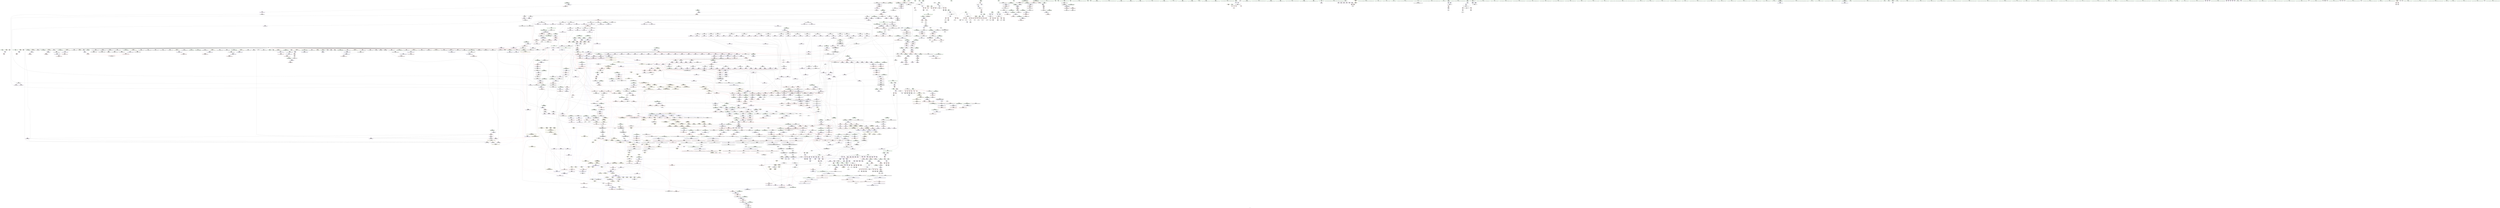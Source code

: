 digraph "SVFG" {
	label="SVFG";

	Node0x557e55634840 [shape=record,color=grey,label="{NodeID: 0\nNullPtr}"];
	Node0x557e55634840 -> Node0x557e558b8f40[style=solid];
	Node0x557e55634840 -> Node0x557e558b9040[style=solid];
	Node0x557e55634840 -> Node0x557e558b9110[style=solid];
	Node0x557e55634840 -> Node0x557e558b91e0[style=solid];
	Node0x557e55634840 -> Node0x557e558b92b0[style=solid];
	Node0x557e55634840 -> Node0x557e558b9380[style=solid];
	Node0x557e55634840 -> Node0x557e558b9450[style=solid];
	Node0x557e55634840 -> Node0x557e558b9520[style=solid];
	Node0x557e55634840 -> Node0x557e558b95f0[style=solid];
	Node0x557e55634840 -> Node0x557e558b96c0[style=solid];
	Node0x557e55634840 -> Node0x557e558b9790[style=solid];
	Node0x557e55634840 -> Node0x557e558b9860[style=solid];
	Node0x557e55634840 -> Node0x557e558b9930[style=solid];
	Node0x557e55634840 -> Node0x557e558b9a00[style=solid];
	Node0x557e55634840 -> Node0x557e558b9ad0[style=solid];
	Node0x557e55634840 -> Node0x557e558b9ba0[style=solid];
	Node0x557e55634840 -> Node0x557e558b9c70[style=solid];
	Node0x557e55634840 -> Node0x557e558b9d40[style=solid];
	Node0x557e55634840 -> Node0x557e558b9e10[style=solid];
	Node0x557e55634840 -> Node0x557e558b9ee0[style=solid];
	Node0x557e55634840 -> Node0x557e558b9fb0[style=solid];
	Node0x557e55634840 -> Node0x557e558ba080[style=solid];
	Node0x557e55634840 -> Node0x557e558ba150[style=solid];
	Node0x557e55634840 -> Node0x557e558ba220[style=solid];
	Node0x557e55634840 -> Node0x557e558ba2f0[style=solid];
	Node0x557e55634840 -> Node0x557e558ba3c0[style=solid];
	Node0x557e55634840 -> Node0x557e558ba490[style=solid];
	Node0x557e55634840 -> Node0x557e558ba560[style=solid];
	Node0x557e55634840 -> Node0x557e558ba630[style=solid];
	Node0x557e55634840 -> Node0x557e558ba700[style=solid];
	Node0x557e55634840 -> Node0x557e558ba7d0[style=solid];
	Node0x557e55634840 -> Node0x557e558ba8a0[style=solid];
	Node0x557e55634840 -> Node0x557e558ba970[style=solid];
	Node0x557e55634840 -> Node0x557e558baa40[style=solid];
	Node0x557e55634840 -> Node0x557e558bab10[style=solid];
	Node0x557e55634840 -> Node0x557e558babe0[style=solid];
	Node0x557e55634840 -> Node0x557e558bacb0[style=solid];
	Node0x557e55634840 -> Node0x557e558bad80[style=solid];
	Node0x557e55634840 -> Node0x557e558bae50[style=solid];
	Node0x557e55634840 -> Node0x557e558baf20[style=solid];
	Node0x557e55634840 -> Node0x557e558baff0[style=solid];
	Node0x557e55634840 -> Node0x557e558bb0c0[style=solid];
	Node0x557e55634840 -> Node0x557e558aed80[style=solid];
	Node0x557e55634840 -> Node0x557e558aee50[style=solid];
	Node0x557e55634840 -> Node0x557e558aef20[style=solid];
	Node0x557e55634840 -> Node0x557e558aeff0[style=solid];
	Node0x557e55634840 -> Node0x557e558af0c0[style=solid];
	Node0x557e55634840 -> Node0x557e558af190[style=solid];
	Node0x557e55634840 -> Node0x557e558af260[style=solid];
	Node0x557e55634840 -> Node0x557e558af330[style=solid];
	Node0x557e55634840 -> Node0x557e558af400[style=solid];
	Node0x557e55634840 -> Node0x557e558af4d0[style=solid];
	Node0x557e55634840 -> Node0x557e558af5a0[style=solid];
	Node0x557e55634840 -> Node0x557e558af670[style=solid];
	Node0x557e55634840 -> Node0x557e558af740[style=solid];
	Node0x557e55634840 -> Node0x557e558af810[style=solid];
	Node0x557e55634840 -> Node0x557e558af8e0[style=solid];
	Node0x557e55634840 -> Node0x557e558af9b0[style=solid];
	Node0x557e55634840 -> Node0x557e558f1440[style=solid];
	Node0x557e55634840 -> Node0x557e558f7450[style=solid];
	Node0x557e55634840 -> Node0x557e558f7ee0[style=solid];
	Node0x557e55634840 -> Node0x557e558f8560[style=solid];
	Node0x557e55634840 -> Node0x557e558f8630[style=solid];
	Node0x557e55634840 -> Node0x557e558f8700[style=solid];
	Node0x557e55634840 -> Node0x557e558f87d0[style=solid];
	Node0x557e55634840 -> Node0x557e5592a5d0[style=solid];
	Node0x557e55634840:s64 -> Node0x557e55906000[style=solid,color=red];
	Node0x557e55634840:s64 -> Node0x557e5590f9b0[style=solid,color=red];
	Node0x557e558b1da0 [shape=record,color=black,label="{NodeID: 443\n678\<--685\n_ZNSt11_Deque_baseIiSaIiEE19_M_get_Tp_allocatorEv_ret\<--\n_ZNSt11_Deque_baseIiSaIiEE19_M_get_Tp_allocatorEv\n|{<s0>35|<s1>158}}"];
	Node0x557e558b1da0:s0 -> Node0x557e55a574a0[style=solid,color=blue];
	Node0x557e558b1da0:s1 -> Node0x557e55904d90[style=solid,color=blue];
	Node0x557e55903d50 [shape=record,color=black,label="{NodeID: 3100\n2103 = PHI(2213, )\n}"];
	Node0x557e55903d50 -> Node0x557e558c6790[style=solid];
	Node0x557e55925ad0 [shape=record,color=grey,label="{NodeID: 1993\n2279 = Binary(2278, 1191, )\n}"];
	Node0x557e55925ad0 -> Node0x557e558fd910[style=solid];
	Node0x557e558c1170 [shape=record,color=red,label="{NodeID: 886\n132\<--129\n\<--call6\n_Z6isPathii\n}"];
	Node0x557e558c1170 -> Node0x557e558f1880[style=solid];
	Node0x557e558f72b0 [shape=record,color=blue,label="{NodeID: 1329\n1115\<--1131\nehselector.slot\<--\n_ZNSt11_Deque_baseIiSaIiEEC2Ev\n}"];
	Node0x557e558f72b0 -> Node0x557e558e7160[style=dashed];
	Node0x557e558aa360 [shape=record,color=green,label="{NodeID: 222\n1406\<--1407\nthis.addr\<--this.addr_field_insensitive\n_ZNSt11_Deque_baseIiSaIiEE15_M_create_nodesEPPiS3_\n}"];
	Node0x557e558aa360 -> Node0x557e558e9040[style=solid];
	Node0x557e558aa360 -> Node0x557e558f8ff0[style=solid];
	Node0x557e558cd6a0 [shape=record,color=purple,label="{NodeID: 665\n1213\<--1184\n_M_map10\<--this1\n_ZNSt11_Deque_baseIiSaIiEE17_M_initialize_mapEm\n}"];
	Node0x557e558cd6a0 -> Node0x557e558e8000[style=solid];
	Node0x557e559768d0 [shape=record,color=yellow,style=double,label="{NodeID: 2215\n64V_1 = ENCHI(MR_64V_0)\npts\{800002 800006 \}\nFun[_ZNKSt5dequeIiSaIiEE5emptyEv]|{<s0>151|<s1>151}}"];
	Node0x557e559768d0:s0 -> Node0x557e559a73f0[style=dashed,color=red];
	Node0x557e559768d0:s1 -> Node0x557e559a74d0[style=dashed,color=red];
	Node0x557e558ebe90 [shape=record,color=red,label="{NodeID: 1108\n1859\<--1832\n\<--__nodes_to_add.addr\n_ZNSt5dequeIiSaIiEE22_M_reserve_map_at_backEm\n|{<s0>124}}"];
	Node0x557e558ebe90:s0 -> Node0x557e55906220[style=solid,color=red];
	Node0x557e55847920 [shape=record,color=green,label="{NodeID: 1\n7\<--1\n__dso_handle\<--dummyObj\nGlob }"];
	Node0x557e558b1e70 [shape=record,color=black,label="{NodeID: 444\n850\<--849\n\<--this1\n_ZNSt11_Deque_baseIiSaIiEE11_Deque_implD2Ev\n|{<s0>53}}"];
	Node0x557e558b1e70:s0 -> Node0x557e559066e0[style=solid,color=red];
	Node0x557e55903e90 [shape=record,color=black,label="{NodeID: 3101\n2121 = PHI(2162, )\n|{<s0>142}}"];
	Node0x557e55903e90:s0 -> Node0x557e55908ba0[style=solid,color=red];
	Node0x557e55925c50 [shape=record,color=grey,label="{NodeID: 1994\n2286 = Binary(1124, 2285, )\n}"];
	Node0x557e558c1240 [shape=record,color=red,label="{NodeID: 887\n149\<--148\n\<--arrayidx12\n_Z6isPathii\n}"];
	Node0x557e558c1240 -> Node0x557e55927a50[style=solid];
	Node0x557e559a6c30 [shape=record,color=yellow,style=double,label="{NodeID: 2437\n52V_1 = ENCHI(MR_52V_0)\npts\{1542 800000 800001 800002 800003 800004 800005 800006 800007 800008 800009 \}\nFun[_ZNSt5dequeIiSaIiEEC2Ev]|{<s0>66|<s1>66}}"];
	Node0x557e559a6c30:s0 -> Node0x557e55992fb0[style=dashed,color=red];
	Node0x557e559a6c30:s1 -> Node0x557e55993090[style=dashed,color=red];
	Node0x557e558f7380 [shape=record,color=blue,label="{NodeID: 1330\n1142\<--1141\nthis.addr\<--this\n_ZNSt11_Deque_baseIiSaIiEE11_Deque_implC2Ev\n}"];
	Node0x557e558f7380 -> Node0x557e558e7230[style=dashed];
	Node0x557e558aa430 [shape=record,color=green,label="{NodeID: 223\n1408\<--1409\n__nstart.addr\<--__nstart.addr_field_insensitive\n_ZNSt11_Deque_baseIiSaIiEE15_M_create_nodesEPPiS3_\n}"];
	Node0x557e558aa430 -> Node0x557e558e9110[style=solid];
	Node0x557e558aa430 -> Node0x557e558e91e0[style=solid];
	Node0x557e558aa430 -> Node0x557e558f90c0[style=solid];
	Node0x557e558cd770 [shape=record,color=purple,label="{NodeID: 666\n1215\<--1184\n_M_impl11\<--this1\n_ZNSt11_Deque_baseIiSaIiEE17_M_initialize_mapEm\n}"];
	Node0x557e558ebf60 [shape=record,color=red,label="{NodeID: 1109\n1842\<--1841\n\<--_M_map_size\n_ZNSt5dequeIiSaIiEE22_M_reserve_map_at_backEm\n}"];
	Node0x557e558ebf60 -> Node0x557e55925350[style=solid];
	Node0x557e558a1a80 [shape=record,color=green,label="{NodeID: 2\n19\<--1\n.str\<--dummyObj\nGlob }"];
	Node0x557e558b1f40 [shape=record,color=black,label="{NodeID: 445\n866\<--865\n\<--_M_impl\n_ZNSt11_Deque_baseIiSaIiEE18_M_deallocate_nodeEPi\n|{<s0>55}}"];
	Node0x557e558b1f40:s0 -> Node0x557e5590da90[style=solid,color=red];
	Node0x557e55903fd0 [shape=record,color=black,label="{NodeID: 3102\n2125 = PHI(2162, )\n|{<s0>142}}"];
	Node0x557e55903fd0:s0 -> Node0x557e55908cb0[style=solid,color=red];
	Node0x557e55925dd0 [shape=record,color=grey,label="{NodeID: 1995\n1838 = Binary(1837, 915, )\n}"];
	Node0x557e55925dd0 -> Node0x557e55929250[style=solid];
	Node0x557e558c1310 [shape=record,color=red,label="{NodeID: 888\n156\<--155\n\<--arrayidx16\n_Z6isPathii\n}"];
	Node0x557e558c1310 -> Node0x557e55927a50[style=solid];
	Node0x557e558f7450 [shape=record,color=blue, style = dotted,label="{NodeID: 1331\n1150\<--3\n_M_map\<--dummyVal\n_ZNSt11_Deque_baseIiSaIiEE11_Deque_implC2Ev\n|{<s0>67}}"];
	Node0x557e558f7450:s0 -> Node0x557e559cb970[style=dashed,color=blue];
	Node0x557e558aa500 [shape=record,color=green,label="{NodeID: 224\n1410\<--1411\n__nfinish.addr\<--__nfinish.addr_field_insensitive\n_ZNSt11_Deque_baseIiSaIiEE15_M_create_nodesEPPiS3_\n}"];
	Node0x557e558aa500 -> Node0x557e558e92b0[style=solid];
	Node0x557e558aa500 -> Node0x557e558f9190[style=solid];
	Node0x557e558cd840 [shape=record,color=purple,label="{NodeID: 667\n1216\<--1184\n_M_map_size12\<--this1\n_ZNSt11_Deque_baseIiSaIiEE17_M_initialize_mapEm\n}"];
	Node0x557e558cd840 -> Node0x557e558e80d0[style=solid];
	Node0x557e558ec030 [shape=record,color=red,label="{NodeID: 1110\n1847\<--1846\n\<--_M_node\n_ZNSt5dequeIiSaIiEE22_M_reserve_map_at_backEm\n}"];
	Node0x557e558ec030 -> Node0x557e558c4f30[style=solid];
	Node0x557e558a1b10 [shape=record,color=green,label="{NodeID: 3\n21\<--1\n.str.1\<--dummyObj\nGlob }"];
	Node0x557e558b2010 [shape=record,color=black,label="{NodeID: 446\n894\<--893\n\<--\n_ZNSt16allocator_traitsISaIiEE10deallocateERS0_Pim\n|{<s0>57}}"];
	Node0x557e558b2010:s0 -> Node0x557e559106b0[style=solid,color=red];
	Node0x557e55904110 [shape=record,color=black,label="{NodeID: 3103\n2127 = PHI(2162, )\n|{<s0>142}}"];
	Node0x557e55904110:s0 -> Node0x557e55908dc0[style=solid,color=red];
	Node0x557e55925f50 [shape=record,color=grey,label="{NodeID: 1996\n509 = Binary(508, 185, )\n}"];
	Node0x557e55925f50 -> Node0x557e558f3b70[style=solid];
	Node0x557e558c13e0 [shape=record,color=red,label="{NodeID: 889\n163\<--162\n\<--arrayidx19\n_Z6isPathii\n}"];
	Node0x557e558c13e0 -> Node0x557e5592b950[style=solid];
	Node0x557e558f7520 [shape=record,color=blue,label="{NodeID: 1332\n1152\<--1124\n_M_map_size\<--\n_ZNSt11_Deque_baseIiSaIiEE11_Deque_implC2Ev\n|{<s0>67}}"];
	Node0x557e558f7520:s0 -> Node0x557e559cb970[style=dashed,color=blue];
	Node0x557e558aa5d0 [shape=record,color=green,label="{NodeID: 225\n1412\<--1413\n__cur\<--__cur_field_insensitive\n_ZNSt11_Deque_baseIiSaIiEE15_M_create_nodesEPPiS3_\n}"];
	Node0x557e558aa5d0 -> Node0x557e558e9380[style=solid];
	Node0x557e558aa5d0 -> Node0x557e558e9450[style=solid];
	Node0x557e558aa5d0 -> Node0x557e558e9520[style=solid];
	Node0x557e558aa5d0 -> Node0x557e558e95f0[style=solid];
	Node0x557e558aa5d0 -> Node0x557e558f9260[style=solid];
	Node0x557e558aa5d0 -> Node0x557e558f9400[style=solid];
	Node0x557e558cd910 [shape=record,color=purple,label="{NodeID: 668\n1241\<--1184\n_M_impl15\<--this1\n_ZNSt11_Deque_baseIiSaIiEE17_M_initialize_mapEm\n}"];
	Node0x557e558ec100 [shape=record,color=red,label="{NodeID: 1111\n1851\<--1850\n\<--_M_map\n_ZNSt5dequeIiSaIiEE22_M_reserve_map_at_backEm\n}"];
	Node0x557e558ec100 -> Node0x557e558c5000[style=solid];
	Node0x557e558a1dc0 [shape=record,color=green,label="{NodeID: 4\n23\<--1\n.str.2\<--dummyObj\nGlob }"];
	Node0x557e558b20e0 [shape=record,color=black,label="{NodeID: 447\n901\<--914\n_ZSt16__deque_buf_sizem_ret\<--cond\n_ZSt16__deque_buf_sizem\n|{<s0>54|<s1>73|<s2>83|<s3>101|<s4>107}}"];
	Node0x557e558b20e0:s0 -> Node0x557e55901fa0[style=solid,color=blue];
	Node0x557e558b20e0:s1 -> Node0x557e55902250[style=solid,color=blue];
	Node0x557e558b20e0:s2 -> Node0x557e559026e0[style=solid,color=blue];
	Node0x557e558b20e0:s3 -> Node0x557e55a57670[style=solid,color=blue];
	Node0x557e558b20e0:s4 -> Node0x557e55901d90[style=solid,color=blue];
	Node0x557e55904250 [shape=record,color=black,label="{NodeID: 3104\n2128 = PHI(2139, )\n}"];
	Node0x557e55904250 -> Node0x557e558c6860[style=solid];
	Node0x557e559260d0 [shape=record,color=grey,label="{NodeID: 1997\n519 = Binary(518, 423, )\n}"];
	Node0x557e559260d0 -> Node0x557e558b1650[style=solid];
	Node0x557e558c14b0 [shape=record,color=red,label="{NodeID: 890\n192\<--191\n\<--arrayidx25\n_Z6isPathii\n}"];
	Node0x557e558c14b0 -> Node0x557e5592b4d0[style=solid];
	Node0x557e558f75f0 [shape=record,color=blue,label="{NodeID: 1333\n1164\<--1162\nthis.addr\<--this\n_ZNSt11_Deque_baseIiSaIiEE17_M_initialize_mapEm\n}"];
	Node0x557e558f75f0 -> Node0x557e558e7300[style=dashed];
	Node0x557e558aa6a0 [shape=record,color=green,label="{NodeID: 226\n1414\<--1415\nexn.slot\<--exn.slot_field_insensitive\n_ZNSt11_Deque_baseIiSaIiEE15_M_create_nodesEPPiS3_\n}"];
	Node0x557e558aa6a0 -> Node0x557e558e96c0[style=solid];
	Node0x557e558aa6a0 -> Node0x557e558e9790[style=solid];
	Node0x557e558aa6a0 -> Node0x557e558f94d0[style=solid];
	Node0x557e558aa6a0 -> Node0x557e558f9670[style=solid];
	Node0x557e558cd9e0 [shape=record,color=purple,label="{NodeID: 669\n1242\<--1184\n_M_map16\<--this1\n_ZNSt11_Deque_baseIiSaIiEE17_M_initialize_mapEm\n}"];
	Node0x557e558cd9e0 -> Node0x557e558e81a0[style=solid];
	Node0x557e558ec1d0 [shape=record,color=red,label="{NodeID: 1112\n1889\<--1869\nthis1\<--this.addr\n_ZNSt5dequeIiSaIiEE17_M_reallocate_mapEmb\n}"];
	Node0x557e558ec1d0 -> Node0x557e558c51a0[style=solid];
	Node0x557e558ec1d0 -> Node0x557e558c5270[style=solid];
	Node0x557e558ec1d0 -> Node0x557e558c5340[style=solid];
	Node0x557e558ec1d0 -> Node0x557e558c5410[style=solid];
	Node0x557e558ec1d0 -> Node0x557e558c54e0[style=solid];
	Node0x557e558ec1d0 -> Node0x557e558c55b0[style=solid];
	Node0x557e558ec1d0 -> Node0x557e558c5680[style=solid];
	Node0x557e558ec1d0 -> Node0x557e558c5750[style=solid];
	Node0x557e558ec1d0 -> Node0x557e558c5820[style=solid];
	Node0x557e558ec1d0 -> Node0x557e558c58f0[style=solid];
	Node0x557e558ec1d0 -> Node0x557e558c59c0[style=solid];
	Node0x557e558ec1d0 -> Node0x557e558c5a90[style=solid];
	Node0x557e558ec1d0 -> Node0x557e558c5b60[style=solid];
	Node0x557e558ec1d0 -> Node0x557e558c5c30[style=solid];
	Node0x557e558ec1d0 -> Node0x557e558c5d00[style=solid];
	Node0x557e558ec1d0 -> Node0x557e558c5dd0[style=solid];
	Node0x557e558ec1d0 -> Node0x557e558c5ea0[style=solid];
	Node0x557e558ec1d0 -> Node0x557e558c5f70[style=solid];
	Node0x557e558ec1d0 -> Node0x557e558c6040[style=solid];
	Node0x557e558ec1d0 -> Node0x557e558c6110[style=solid];
	Node0x557e558ec1d0 -> Node0x557e558c61e0[style=solid];
	Node0x557e558ec1d0 -> Node0x557e558c62b0[style=solid];
	Node0x557e558a1e50 [shape=record,color=green,label="{NodeID: 5\n25\<--1\n.str.3\<--dummyObj\nGlob }"];
	Node0x557e558b21b0 [shape=record,color=black,label="{NodeID: 448\n932\<--931\n\<--\n_ZN9__gnu_cxx13new_allocatorIiE10deallocateEPim\n}"];
	Node0x557e55904390 [shape=record,color=black,label="{NodeID: 3105\n2158 = PHI(2169, )\n}"];
	Node0x557e55904390 -> Node0x557e558c6a00[style=solid];
	Node0x557e55926250 [shape=record,color=grey,label="{NodeID: 1998\n531 = Binary(530, 185, )\n}"];
	Node0x557e55926250 -> Node0x557e558f3de0[style=solid];
	Node0x557e558c1580 [shape=record,color=red,label="{NodeID: 891\n205\<--204\n\<--arrayidx31\n_Z6isPathii\n}"];
	Node0x557e558c1580 -> Node0x557e5592b050[style=solid];
	Node0x557e558f76c0 [shape=record,color=blue,label="{NodeID: 1334\n1166\<--1163\n__num_elements.addr\<--__num_elements\n_ZNSt11_Deque_baseIiSaIiEE17_M_initialize_mapEm\n}"];
	Node0x557e558f76c0 -> Node0x557e558e73d0[style=dashed];
	Node0x557e558f76c0 -> Node0x557e558e74a0[style=dashed];
	Node0x557e558aa770 [shape=record,color=green,label="{NodeID: 227\n1416\<--1417\nehselector.slot\<--ehselector.slot_field_insensitive\n_ZNSt11_Deque_baseIiSaIiEE15_M_create_nodesEPPiS3_\n}"];
	Node0x557e558aa770 -> Node0x557e558e9860[style=solid];
	Node0x557e558aa770 -> Node0x557e558f95a0[style=solid];
	Node0x557e558aa770 -> Node0x557e558f9740[style=solid];
	Node0x557e558cdab0 [shape=record,color=purple,label="{NodeID: 670\n1244\<--1184\n_M_impl17\<--this1\n_ZNSt11_Deque_baseIiSaIiEE17_M_initialize_mapEm\n}"];
	Node0x557e558ec2a0 [shape=record,color=red,label="{NodeID: 1113\n1907\<--1871\n\<--__nodes_to_add.addr\n_ZNSt5dequeIiSaIiEE17_M_reallocate_mapEmb\n}"];
	Node0x557e558ec2a0 -> Node0x557e55927750[style=solid];
	Node0x557e558a1ee0 [shape=record,color=green,label="{NodeID: 6\n27\<--1\n.str.4\<--dummyObj\nGlob }"];
	Node0x557e558b2280 [shape=record,color=black,label="{NodeID: 449\n967\<--966\n\<--\n_ZNSt16allocator_traitsISaIPiEE10deallocateERS1_PS0_m\n|{<s0>61}}"];
	Node0x557e558b2280:s0 -> Node0x557e55910af0[style=solid,color=red];
	Node0x557e559044d0 [shape=record,color=black,label="{NodeID: 3106\n2227 = PHI(2162, )\n|{<s0>148}}"];
	Node0x557e559044d0:s0 -> Node0x557e5590d730[style=solid,color=red];
	Node0x557e559263d0 [shape=record,color=grey,label="{NodeID: 1999\n526 = Binary(525, 185, )\n}"];
	Node0x557e559263d0 -> Node0x557e558f3d10[style=solid];
	Node0x557e558c1650 [shape=record,color=red,label="{NodeID: 892\n211\<--210\n\<--arrayidx35\n_Z6isPathii\n}"];
	Node0x557e558c1650 -> Node0x557e558b0540[style=solid];
	Node0x557e558f7790 [shape=record,color=blue,label="{NodeID: 1335\n1168\<--1188\n__num_nodes\<--add\n_ZNSt11_Deque_baseIiSaIiEE17_M_initialize_mapEm\n}"];
	Node0x557e558f7790 -> Node0x557e558e7570[style=dashed];
	Node0x557e558f7790 -> Node0x557e558e7640[style=dashed];
	Node0x557e558f7790 -> Node0x557e558e7710[style=dashed];
	Node0x557e558aa840 [shape=record,color=green,label="{NodeID: 228\n1430\<--1431\n_ZNSt11_Deque_baseIiSaIiEE16_M_allocate_nodeEv\<--_ZNSt11_Deque_baseIiSaIiEE16_M_allocate_nodeEv_field_insensitive\n}"];
	Node0x557e558cdb80 [shape=record,color=purple,label="{NodeID: 671\n1245\<--1184\n_M_map_size18\<--this1\n_ZNSt11_Deque_baseIiSaIiEE17_M_initialize_mapEm\n}"];
	Node0x557e558cdb80 -> Node0x557e558e8270[style=solid];
	Node0x557e55999620 [shape=record,color=yellow,style=double,label="{NodeID: 2221\n22V_1 = ENCHI(MR_22V_0)\npts\{1542 \}\nFun[_ZSt13copy_backwardIPPiS1_ET0_T_S3_S2_]|{<s0>138}}"];
	Node0x557e55999620:s0 -> Node0x557e559a3c50[style=dashed,color=red];
	Node0x557e558ec370 [shape=record,color=red,label="{NodeID: 1114\n1933\<--1871\n\<--__nodes_to_add.addr\n_ZNSt5dequeIiSaIiEE17_M_reallocate_mapEmb\n}"];
	Node0x557e558ec370 -> Node0x557e55924630[style=solid];
	Node0x557e558a27b0 [shape=record,color=green,label="{NodeID: 7\n29\<--1\nstdin\<--dummyObj\nGlob }"];
	Node0x557e558b2350 [shape=record,color=black,label="{NodeID: 450\n980\<--979\n\<--this1\n_ZNSaIPiED2Ev\n|{<s0>62}}"];
	Node0x557e558b2350:s0 -> Node0x557e55905560[style=solid,color=red];
	Node0x557e55904610 [shape=record,color=black,label="{NodeID: 3107\n2229 = PHI(2162, )\n|{<s0>148}}"];
	Node0x557e55904610:s0 -> Node0x557e5590d840[style=solid,color=red];
	Node0x557e55926550 [shape=record,color=grey,label="{NodeID: 2000\n460 = Binary(459, 185, )\n}"];
	Node0x557e55926550 -> Node0x557e558f3690[style=solid];
	Node0x557e558c1720 [shape=record,color=red,label="{NodeID: 893\n224\<--223\n\<--arrayidx43\n_Z6isPathii\n}"];
	Node0x557e558c1720 -> Node0x557e558b0880[style=solid];
	Node0x557e558f7860 [shape=record,color=blue,label="{NodeID: 1336\n1170\<--1191\nref.tmp\<--\n_ZNSt11_Deque_baseIiSaIiEE17_M_initialize_mapEm\n|{|<s1>74}}"];
	Node0x557e558f7860 -> Node0x557e558e7e60[style=dashed];
	Node0x557e558f7860:s1 -> Node0x557e5599b780[style=dashed,color=red];
	Node0x557e558b2da0 [shape=record,color=green,label="{NodeID: 229\n1476\<--1477\nthis.addr\<--this.addr_field_insensitive\n_ZNSt15_Deque_iteratorIiRiPiE11_M_set_nodeEPS1_\n}"];
	Node0x557e558b2da0 -> Node0x557e558e9930[style=solid];
	Node0x557e558b2da0 -> Node0x557e558f9810[style=solid];
	Node0x557e558cdc50 [shape=record,color=purple,label="{NodeID: 672\n1248\<--1184\n_M_impl19\<--this1\n_ZNSt11_Deque_baseIiSaIiEE17_M_initialize_mapEm\n}"];
	Node0x557e558ec440 [shape=record,color=red,label="{NodeID: 1115\n2007\<--1871\n\<--__nodes_to_add.addr\n_ZNSt5dequeIiSaIiEE17_M_reallocate_mapEmb\n}"];
	Node0x557e558ec440 -> Node0x557e55924090[style=solid];
	Node0x557e558a2870 [shape=record,color=green,label="{NodeID: 8\n30\<--1\n.str.5\<--dummyObj\nGlob }"];
	Node0x557e558b2420 [shape=record,color=black,label="{NodeID: 451\n992\<--991\n\<--_M_impl\n_ZNKSt11_Deque_baseIiSaIiEE19_M_get_Tp_allocatorEv\n}"];
	Node0x557e558b2420 -> Node0x557e558b24f0[style=solid];
	Node0x557e55904750 [shape=record,color=black,label="{NodeID: 3108\n2231 = PHI(2162, )\n|{<s0>148}}"];
	Node0x557e55904750:s0 -> Node0x557e5590d950[style=solid,color=red];
	Node0x557e559266d0 [shape=record,color=grey,label="{NodeID: 2001\n2199 = Binary(1191, 2198, )\n}"];
	Node0x557e558c17f0 [shape=record,color=red,label="{NodeID: 894\n232\<--231\n\<--arrayidx48\n_Z6isPathii\n}"];
	Node0x557e558c17f0 -> Node0x557e558f2170[style=solid];
	Node0x557e558f7930 [shape=record,color=blue,label="{NodeID: 1337\n1172\<--1193\nref.tmp2\<--add3\n_ZNSt11_Deque_baseIiSaIiEE17_M_initialize_mapEm\n|{|<s1>74}}"];
	Node0x557e558f7930 -> Node0x557e558e7e60[style=dashed];
	Node0x557e558f7930:s1 -> Node0x557e5599b890[style=dashed,color=red];
	Node0x557e558b2e70 [shape=record,color=green,label="{NodeID: 230\n1478\<--1479\n__new_node.addr\<--__new_node.addr_field_insensitive\n_ZNSt15_Deque_iteratorIiRiPiE11_M_set_nodeEPS1_\n}"];
	Node0x557e558b2e70 -> Node0x557e558e9a00[style=solid];
	Node0x557e558b2e70 -> Node0x557e558e9ad0[style=solid];
	Node0x557e558b2e70 -> Node0x557e558f98e0[style=solid];
	Node0x557e558cdd20 [shape=record,color=purple,label="{NodeID: 673\n1249\<--1184\n_M_map20\<--this1\n_ZNSt11_Deque_baseIiSaIiEE17_M_initialize_mapEm\n}"];
	Node0x557e558cdd20 -> Node0x557e558f7ee0[style=solid];
	Node0x557e558ec510 [shape=record,color=red,label="{NodeID: 1116\n1930\<--1873\n\<--__add_at_front.addr\n_ZNSt5dequeIiSaIiEE17_M_reallocate_mapEmb\n}"];
	Node0x557e558ec510 -> Node0x557e558c6520[style=solid];
	Node0x557e558a2930 [shape=record,color=green,label="{NodeID: 9\n32\<--1\n.str.6\<--dummyObj\nGlob }"];
	Node0x557e558b24f0 [shape=record,color=black,label="{NodeID: 452\n985\<--992\n_ZNKSt11_Deque_baseIiSaIiEE19_M_get_Tp_allocatorEv_ret\<--\n_ZNKSt11_Deque_baseIiSaIiEE19_M_get_Tp_allocatorEv\n|{<s0>59}}"];
	Node0x557e558b24f0:s0 -> Node0x557e55902110[style=solid,color=blue];
	Node0x557e55904890 [shape=record,color=black,label="{NodeID: 3109\n2232 = PHI(2236, )\n}"];
	Node0x557e55904890 -> Node0x557e558c6fb0[style=solid];
	Node0x557e55926850 [shape=record,color=grey,label="{NodeID: 2002\n2189 = Binary(2188, 1191, )\n}"];
	Node0x557e55926850 -> Node0x557e558fcf50[style=solid];
	Node0x557e558c18c0 [shape=record,color=red,label="{NodeID: 895\n260\<--251\n\<--__first.addr\n_ZSt4fillIPiiEvT_S1_RKT0_\n|{<s0>12}}"];
	Node0x557e558c18c0:s0 -> Node0x557e5590d470[style=solid,color=red];
	Node0x557e559a73f0 [shape=record,color=yellow,style=double,label="{NodeID: 2445\n32V_1 = ENCHI(MR_32V_0)\npts\{800002 \}\nFun[_ZSteqIiRiPiEbRKSt15_Deque_iteratorIT_T0_T1_ES8_]}"];
	Node0x557e559a73f0 -> Node0x557e558f02d0[style=dashed];
	Node0x557e558f7a00 [shape=record,color=blue,label="{NodeID: 1338\n1201\<--1199\n_M_map_size\<--\n_ZNSt11_Deque_baseIiSaIiEE17_M_initialize_mapEm\n|{|<s4>68}}"];
	Node0x557e558f7a00 -> Node0x557e558e7f30[style=dashed];
	Node0x557e558f7a00 -> Node0x557e558e80d0[style=dashed];
	Node0x557e558f7a00 -> Node0x557e558e8270[style=dashed];
	Node0x557e558f7a00 -> Node0x557e558f7fb0[style=dashed];
	Node0x557e558f7a00:s4 -> Node0x557e559cbc30[style=dashed,color=blue];
	Node0x557e558b2f40 [shape=record,color=green,label="{NodeID: 231\n1493\<--1494\n_ZNSt15_Deque_iteratorIiRiPiE14_S_buffer_sizeEv\<--_ZNSt15_Deque_iteratorIiRiPiE14_S_buffer_sizeEv_field_insensitive\n}"];
	Node0x557e558cddf0 [shape=record,color=purple,label="{NodeID: 674\n1251\<--1184\n_M_impl21\<--this1\n_ZNSt11_Deque_baseIiSaIiEE17_M_initialize_mapEm\n}"];
	Node0x557e558ec5e0 [shape=record,color=red,label="{NodeID: 1117\n2004\<--1873\n\<--__add_at_front.addr\n_ZNSt5dequeIiSaIiEE17_M_reallocate_mapEmb\n}"];
	Node0x557e558ec5e0 -> Node0x557e558c65f0[style=solid];
	Node0x557e558a2a60 [shape=record,color=green,label="{NodeID: 10\n34\<--1\nstdout\<--dummyObj\nGlob }"];
	Node0x557e558b25c0 [shape=record,color=black,label="{NodeID: 453\n1004\<--1003\n\<--this1\n_ZNSaIPiEC2IiEERKSaIT_E\n|{<s0>63}}"];
	Node0x557e558b25c0:s0 -> Node0x557e5590f1d0[style=solid,color=red];
	Node0x557e559049d0 [shape=record,color=black,label="{NodeID: 3110\n2255 = PHI(2259, )\n}"];
	Node0x557e559049d0 -> Node0x557e558c7080[style=solid];
	Node0x557e559269d0 [shape=record,color=grey,label="{NodeID: 2003\n455 = Binary(454, 185, )\n}"];
	Node0x557e559269d0 -> Node0x557e558f35c0[style=solid];
	Node0x557e558c1990 [shape=record,color=red,label="{NodeID: 896\n264\<--253\n\<--__last.addr\n_ZSt4fillIPiiEvT_S1_RKT0_\n|{<s0>13}}"];
	Node0x557e558c1990:s0 -> Node0x557e5590d470[style=solid,color=red];
	Node0x557e559a74d0 [shape=record,color=yellow,style=double,label="{NodeID: 2446\n34V_1 = ENCHI(MR_34V_0)\npts\{800006 \}\nFun[_ZSteqIiRiPiEbRKSt15_Deque_iteratorIT_T0_T1_ES8_]}"];
	Node0x557e559a74d0 -> Node0x557e558f0200[style=dashed];
	Node0x557e558f7ad0 [shape=record,color=blue,label="{NodeID: 1339\n1210\<--1206\n_M_map\<--call7\n_ZNSt11_Deque_baseIiSaIiEE17_M_initialize_mapEm\n|{|<s3>68}}"];
	Node0x557e558f7ad0 -> Node0x557e558e8000[style=dashed];
	Node0x557e558f7ad0 -> Node0x557e558e81a0[style=dashed];
	Node0x557e558f7ad0 -> Node0x557e558f7ee0[style=dashed];
	Node0x557e558f7ad0:s3 -> Node0x557e559cbc30[style=dashed,color=blue];
	Node0x557e558b3040 [shape=record,color=green,label="{NodeID: 232\n1502\<--1503\n__a.addr\<--__a.addr_field_insensitive\n_ZNSt16allocator_traitsISaIPiEE8allocateERS1_m\n}"];
	Node0x557e558b3040 -> Node0x557e558e9d40[style=solid];
	Node0x557e558b3040 -> Node0x557e558f9c20[style=solid];
	Node0x557e558cdec0 [shape=record,color=purple,label="{NodeID: 675\n1252\<--1184\n_M_map_size22\<--this1\n_ZNSt11_Deque_baseIiSaIiEE17_M_initialize_mapEm\n}"];
	Node0x557e558cdec0 -> Node0x557e558f7fb0[style=solid];
	Node0x557e558ec6b0 [shape=record,color=red,label="{NodeID: 1118\n1906\<--1875\n\<--__old_num_nodes\n_ZNSt5dequeIiSaIiEE17_M_reallocate_mapEmb\n}"];
	Node0x557e558ec6b0 -> Node0x557e55927750[style=solid];
	Node0x557e558a2af0 [shape=record,color=green,label="{NodeID: 11\n35\<--1\n.str.7\<--dummyObj\nGlob }"];
	Node0x557e558b2690 [shape=record,color=black,label="{NodeID: 454\n1031\<--1030\n\<--\n_ZN9__gnu_cxx13new_allocatorIPiE10deallocateEPS1_m\n}"];
	Node0x557e55904b10 [shape=record,color=black,label="{NodeID: 3111\n2312 = PHI(2316, )\n}"];
	Node0x557e55904b10 -> Node0x557e558c7700[style=solid];
	Node0x557e55926b50 [shape=record,color=grey,label="{NodeID: 2004\n1991 = Binary(1985, 1990, )\n}"];
	Node0x557e55926b50 -> Node0x557e55926cd0[style=solid];
	Node0x557e558c1a60 [shape=record,color=red,label="{NodeID: 897\n266\<--255\n\<--__value.addr\n_ZSt4fillIPiiEvT_S1_RKT0_\n|{<s0>14}}"];
	Node0x557e558c1a60:s0 -> Node0x557e5590a970[style=solid,color=red];
	Node0x557e558f7ba0 [shape=record,color=blue,label="{NodeID: 1340\n1174\<--1221\n__nstart\<--add.ptr\n_ZNSt11_Deque_baseIiSaIiEE17_M_initialize_mapEm\n}"];
	Node0x557e558f7ba0 -> Node0x557e558e77e0[style=dashed];
	Node0x557e558f7ba0 -> Node0x557e558e78b0[style=dashed];
	Node0x557e558f7ba0 -> Node0x557e558e7980[style=dashed];
	Node0x557e558b3110 [shape=record,color=green,label="{NodeID: 233\n1504\<--1505\n__n.addr\<--__n.addr_field_insensitive\n_ZNSt16allocator_traitsISaIPiEE8allocateERS1_m\n}"];
	Node0x557e558b3110 -> Node0x557e558e9e10[style=solid];
	Node0x557e558b3110 -> Node0x557e558f9cf0[style=solid];
	Node0x557e558cdf90 [shape=record,color=purple,label="{NodeID: 676\n1266\<--1184\n_M_impl25\<--this1\n_ZNSt11_Deque_baseIiSaIiEE17_M_initialize_mapEm\n}"];
	Node0x557e558ec780 [shape=record,color=red,label="{NodeID: 1119\n1975\<--1875\n\<--__old_num_nodes\n_ZNSt5dequeIiSaIiEE17_M_reallocate_mapEmb\n}"];
	Node0x557e558a2bc0 [shape=record,color=green,label="{NodeID: 12\n38\<--1\n\<--dummyObj\nCan only get source location for instruction, argument, global var or function.}"];
	Node0x557e558b2760 [shape=record,color=black,label="{NodeID: 455\n1047\<--1046\n\<--this1\n_ZNSaIiED2Ev\n|{<s0>65}}"];
	Node0x557e558b2760:s0 -> Node0x557e559087f0[style=solid,color=red];
	Node0x557e55904c50 [shape=record,color=black,label="{NodeID: 3112\n2342 = PHI(2346, )\n}"];
	Node0x557e55904c50 -> Node0x557e558c78a0[style=solid];
	Node0x557e55926cd0 [shape=record,color=grey,label="{NodeID: 2005\n1992 = Binary(1991, 1194, )\n}"];
	Node0x557e55926cd0 -> Node0x557e558fbca0[style=solid];
	Node0x557e558c1b30 [shape=record,color=red,label="{NodeID: 898\n276\<--273\nthis1\<--this.addr\n_ZNSt5queueIiSt5dequeIiSaIiEEEC2IS2_vEEv\n}"];
	Node0x557e558c1b30 -> Node0x557e558caed0[style=solid];
	Node0x557e558f7c70 [shape=record,color=blue,label="{NodeID: 1341\n1176\<--1225\n__nfinish\<--add.ptr14\n_ZNSt11_Deque_baseIiSaIiEE17_M_initialize_mapEm\n}"];
	Node0x557e558f7c70 -> Node0x557e558e7a50[style=dashed];
	Node0x557e558f7c70 -> Node0x557e558e7b20[style=dashed];
	Node0x557e558b31e0 [shape=record,color=green,label="{NodeID: 234\n1512\<--1513\n_ZN9__gnu_cxx13new_allocatorIPiE8allocateEmPKv\<--_ZN9__gnu_cxx13new_allocatorIPiE8allocateEmPKv_field_insensitive\n}"];
	Node0x557e558ce060 [shape=record,color=purple,label="{NodeID: 677\n1267\<--1184\n_M_start\<--this1\n_ZNSt11_Deque_baseIiSaIiEE17_M_initialize_mapEm\n|{<s0>81}}"];
	Node0x557e558ce060:s0 -> Node0x557e5590fe70[style=solid,color=red];
	Node0x557e558ec850 [shape=record,color=red,label="{NodeID: 1120\n2056\<--1875\n\<--__old_num_nodes\n_ZNSt5dequeIiSaIiEE17_M_reallocate_mapEmb\n}"];
	Node0x557e558a2cc0 [shape=record,color=green,label="{NodeID: 13\n99\<--1\n\<--dummyObj\nCan only get source location for instruction, argument, global var or function.}"];
	Node0x557e558b2830 [shape=record,color=black,label="{NodeID: 456\n1091\<--1096\n_ZSt12__niter_baseIPiET_S1__ret\<--\n_ZSt12__niter_baseIPiET_S1_\n|{<s0>12|<s1>13}}"];
	Node0x557e558b2830:s0 -> Node0x557e55a42630[style=solid,color=blue];
	Node0x557e558b2830:s1 -> Node0x557e55a42470[style=solid,color=blue];
	Node0x557e55904d90 [shape=record,color=black,label="{NodeID: 3113\n2425 = PHI(678, )\n|{<s0>159}}"];
	Node0x557e55904d90:s0 -> Node0x557e5590b370[style=solid,color=red];
	Node0x557e55926e50 [shape=record,color=grey,label="{NodeID: 2006\n2002 = Binary(2001, 1194, )\n}"];
	Node0x557e558c1c00 [shape=record,color=red,label="{NodeID: 899\n291\<--285\nthis1\<--this.addr\n_ZNSt5queueIiSt5dequeIiSaIiEEE4pushERKi\n}"];
	Node0x557e558c1c00 -> Node0x557e558cafa0[style=solid];
	Node0x557e558f7d40 [shape=record,color=blue,label="{NodeID: 1342\n1178\<--1234\nexn.slot\<--\n_ZNSt11_Deque_baseIiSaIiEE17_M_initialize_mapEm\n}"];
	Node0x557e558f7d40 -> Node0x557e558e7bf0[style=dashed];
	Node0x557e558f7d40 -> Node0x557e558f8080[style=dashed];
	Node0x557e558b32e0 [shape=record,color=green,label="{NodeID: 235\n1519\<--1520\nthis.addr\<--this.addr_field_insensitive\n_ZN9__gnu_cxx13new_allocatorIPiE8allocateEmPKv\n}"];
	Node0x557e558b32e0 -> Node0x557e558e9ee0[style=solid];
	Node0x557e558b32e0 -> Node0x557e558f9dc0[style=solid];
	Node0x557e558ce130 [shape=record,color=purple,label="{NodeID: 678\n1272\<--1184\n_M_impl26\<--this1\n_ZNSt11_Deque_baseIiSaIiEE17_M_initialize_mapEm\n}"];
	Node0x557e558ec920 [shape=record,color=red,label="{NodeID: 1121\n1914\<--1877\n\<--__new_num_nodes\n_ZNSt5dequeIiSaIiEE17_M_reallocate_mapEmb\n}"];
	Node0x557e558ec920 -> Node0x557e559278d0[style=solid];
	Node0x557e558a2dc0 [shape=record,color=green,label="{NodeID: 14\n124\<--1\n\<--dummyObj\nCan only get source location for instruction, argument, global var or function.}"];
	Node0x557e558b2900 [shape=record,color=black,label="{NodeID: 457\n1104\<--1103\n\<--this1\n_ZNSt5dequeIiSaIiEEC2Ev\n|{<s0>66}}"];
	Node0x557e558b2900:s0 -> Node0x557e5590d360[style=solid,color=red];
	Node0x557e55904ed0 [shape=record,color=black,label="{NodeID: 3114\n1321 = PHI(1154, 1158, )\n0th arg _ZNSt15_Deque_iteratorIiRiPiEC2Ev }"];
	Node0x557e55904ed0 -> Node0x557e558f8490[style=solid];
	Node0x557e55926fd0 [shape=record,color=grey,label="{NodeID: 2007\n2001 = Binary(1999, 2000, )\n}"];
	Node0x557e55926fd0 -> Node0x557e55926e50[style=solid];
	Node0x557e558c1cd0 [shape=record,color=red,label="{NodeID: 900\n293\<--287\n\<--__x.addr\n_ZNSt5queueIiSt5dequeIiSaIiEEE4pushERKi\n|{<s0>16}}"];
	Node0x557e558c1cd0:s0 -> Node0x557e5590e5b0[style=solid,color=red];
	Node0x557e558f7e10 [shape=record,color=blue,label="{NodeID: 1343\n1180\<--1236\nehselector.slot\<--\n_ZNSt11_Deque_baseIiSaIiEE17_M_initialize_mapEm\n}"];
	Node0x557e558f7e10 -> Node0x557e558f8150[style=dashed];
	Node0x557e558b33b0 [shape=record,color=green,label="{NodeID: 236\n1521\<--1522\n__n.addr\<--__n.addr_field_insensitive\n_ZN9__gnu_cxx13new_allocatorIPiE8allocateEmPKv\n}"];
	Node0x557e558b33b0 -> Node0x557e558e9fb0[style=solid];
	Node0x557e558b33b0 -> Node0x557e558ea080[style=solid];
	Node0x557e558b33b0 -> Node0x557e558f9e90[style=solid];
	Node0x557e558ce200 [shape=record,color=purple,label="{NodeID: 679\n1273\<--1184\n_M_finish\<--this1\n_ZNSt11_Deque_baseIiSaIiEE17_M_initialize_mapEm\n|{<s0>82}}"];
	Node0x557e558ce200:s0 -> Node0x557e5590fe70[style=solid,color=red];
	Node0x557e558ec9f0 [shape=record,color=red,label="{NodeID: 1122\n1926\<--1877\n\<--__new_num_nodes\n_ZNSt5dequeIiSaIiEE17_M_reallocate_mapEmb\n}"];
	Node0x557e558ec9f0 -> Node0x557e55927d50[style=solid];
	Node0x557e558a2ec0 [shape=record,color=green,label="{NodeID: 15\n127\<--1\n\<--dummyObj\nCan only get source location for instruction, argument, global var or function.|{<s0>124}}"];
	Node0x557e558a2ec0:s0 -> Node0x557e55906330[style=solid,color=red];
	Node0x557e558b29d0 [shape=record,color=black,label="{NodeID: 458\n1146\<--1145\n\<--this1\n_ZNSt11_Deque_baseIiSaIiEE11_Deque_implC2Ev\n|{<s0>70}}"];
	Node0x557e558b29d0:s0 -> Node0x557e5590a640[style=solid,color=red];
	Node0x557e559050e0 [shape=record,color=black,label="{NodeID: 3115\n2062 = PHI(1951, 2017, )\n0th arg _ZSt4copyIPPiS1_ET0_T_S3_S2_ }"];
	Node0x557e559050e0 -> Node0x557e558fc0b0[style=solid];
	Node0x557e55927150 [shape=record,color=grey,label="{NodeID: 2008\n540 = Binary(538, 539, )\n}"];
	Node0x557e558c1da0 [shape=record,color=red,label="{NodeID: 901\n307\<--304\nthis1\<--this.addr\n_ZNKSt5queueIiSt5dequeIiSaIiEEE5emptyEv\n}"];
	Node0x557e558c1da0 -> Node0x557e558cb070[style=solid];
	Node0x557e558f7ee0 [shape=record,color=blue, style = dotted,label="{NodeID: 1344\n1249\<--3\n_M_map20\<--dummyVal\n_ZNSt11_Deque_baseIiSaIiEE17_M_initialize_mapEm\n}"];
	Node0x557e558b3480 [shape=record,color=green,label="{NodeID: 237\n1523\<--1524\n.addr\<--.addr_field_insensitive\n_ZN9__gnu_cxx13new_allocatorIPiE8allocateEmPKv\n}"];
	Node0x557e558b3480 -> Node0x557e558f9f60[style=solid];
	Node0x557e558ce2d0 [shape=record,color=purple,label="{NodeID: 680\n1277\<--1184\n_M_impl28\<--this1\n_ZNSt11_Deque_baseIiSaIiEE17_M_initialize_mapEm\n}"];
	Node0x557e558ecac0 [shape=record,color=red,label="{NodeID: 1123\n2000\<--1877\n\<--__new_num_nodes\n_ZNSt5dequeIiSaIiEE17_M_reallocate_mapEmb\n}"];
	Node0x557e558ecac0 -> Node0x557e55926fd0[style=solid];
	Node0x557e558a2fc0 [shape=record,color=green,label="{NodeID: 16\n141\<--1\n\<--dummyObj\nCan only get source location for instruction, argument, global var or function.}"];
	Node0x557e558b2aa0 [shape=record,color=black,label="{NodeID: 459\n1315\<--1314\n\<--this1\n_ZNSaIiEC2Ev\n|{<s0>85}}"];
	Node0x557e558b2aa0:s0 -> Node0x557e55906b20[style=solid,color=red];
	Node0x557e55905260 [shape=record,color=black,label="{NodeID: 3116\n2063 = PHI(1957, 2023, )\n1st arg _ZSt4copyIPPiS1_ET0_T_S3_S2_ }"];
	Node0x557e55905260 -> Node0x557e558fc180[style=solid];
	Node0x557e559272d0 [shape=record,color=grey,label="{NodeID: 2009\n1187 = Binary(1185, 1186, )\n}"];
	Node0x557e559272d0 -> Node0x557e55927450[style=solid];
	Node0x557e558c1e70 [shape=record,color=red,label="{NodeID: 902\n318\<--315\nthis1\<--this.addr\n_ZNSt5queueIiSt5dequeIiSaIiEEE5frontEv\n}"];
	Node0x557e558c1e70 -> Node0x557e558cb140[style=solid];
	Node0x557e558f7fb0 [shape=record,color=blue,label="{NodeID: 1345\n1252\<--1124\n_M_map_size22\<--\n_ZNSt11_Deque_baseIiSaIiEE17_M_initialize_mapEm\n}"];
	Node0x557e558b3550 [shape=record,color=green,label="{NodeID: 238\n1531\<--1532\n_ZNK9__gnu_cxx13new_allocatorIPiE8max_sizeEv\<--_ZNK9__gnu_cxx13new_allocatorIPiE8max_sizeEv_field_insensitive\n}"];
	Node0x557e558ce3a0 [shape=record,color=purple,label="{NodeID: 681\n1278\<--1184\n_M_start29\<--this1\n_ZNSt11_Deque_baseIiSaIiEE17_M_initialize_mapEm\n}"];
	Node0x557e558ecb90 [shape=record,color=red,label="{NodeID: 1124\n1939\<--1879\n\<--__new_nstart\n_ZNSt5dequeIiSaIiEE17_M_reallocate_mapEmb\n}"];
	Node0x557e558ecb90 -> Node0x557e5592a2d0[style=solid];
	Node0x557e558a30c0 [shape=record,color=green,label="{NodeID: 17\n185\<--1\n\<--dummyObj\nCan only get source location for instruction, argument, global var or function.}"];
	Node0x557e558b2b70 [shape=record,color=black,label="{NodeID: 460\n1342\<--1365\n_ZSt3maxImERKT_S2_S2__ret\<--\n_ZSt3maxImERKT_S2_S2_\n|{<s0>74|<s1>127}}"];
	Node0x557e558b2b70:s0 -> Node0x557e55902390[style=solid,color=blue];
	Node0x557e558b2b70:s1 -> Node0x557e55903430[style=solid,color=blue];
	Node0x557e559053e0 [shape=record,color=black,label="{NodeID: 3117\n2064 = PHI(1958, 2024, )\n2nd arg _ZSt4copyIPPiS1_ET0_T_S3_S2_ }"];
	Node0x557e559053e0 -> Node0x557e558fc250[style=solid];
	Node0x557e55927450 [shape=record,color=grey,label="{NodeID: 2010\n1188 = Binary(1187, 915, )\n}"];
	Node0x557e55927450 -> Node0x557e558f7790[style=solid];
	Node0x557e558c1f40 [shape=record,color=red,label="{NodeID: 903\n329\<--326\nthis1\<--this.addr\n_ZNSt5queueIiSt5dequeIiSaIiEEE3popEv\n}"];
	Node0x557e558c1f40 -> Node0x557e558cb210[style=solid];
	Node0x557e559a7b50 [shape=record,color=yellow,style=double,label="{NodeID: 2453\n211V_1 = ENCHI(MR_211V_0)\npts\{603 \}\nFun[_ZNSt5dequeIiSaIiEED2Ev]}"];
	Node0x557e559a7b50 -> Node0x557e558f42c0[style=dashed];
	Node0x557e558f8080 [shape=record,color=blue,label="{NodeID: 1346\n1178\<--1258\nexn.slot\<--\n_ZNSt11_Deque_baseIiSaIiEE17_M_initialize_mapEm\n}"];
	Node0x557e558f8080 -> Node0x557e558e7cc0[style=dashed];
	Node0x557e558b3650 [shape=record,color=green,label="{NodeID: 239\n1536\<--1537\n_ZSt17__throw_bad_allocv\<--_ZSt17__throw_bad_allocv_field_insensitive\n}"];
	Node0x557e558ce470 [shape=record,color=purple,label="{NodeID: 682\n1279\<--1184\n_M_first\<--this1\n_ZNSt11_Deque_baseIiSaIiEE17_M_initialize_mapEm\n}"];
	Node0x557e558ce470 -> Node0x557e558e8340[style=solid];
	Node0x557e5599a020 [shape=record,color=yellow,style=double,label="{NodeID: 2232\n170V_1 = ENCHI(MR_170V_0)\npts\{1179 \}\nFun[_ZNSt11_Deque_baseIiSaIiEE17_M_initialize_mapEm]}"];
	Node0x557e5599a020 -> Node0x557e558f7d40[style=dashed];
	Node0x557e558ecc60 [shape=record,color=red,label="{NodeID: 1125\n1958\<--1879\n\<--__new_nstart\n_ZNSt5dequeIiSaIiEE17_M_reallocate_mapEmb\n|{<s0>125}}"];
	Node0x557e558ecc60:s0 -> Node0x557e559053e0[style=solid,color=red];
	Node0x557e558a31c0 [shape=record,color=green,label="{NodeID: 18\n236\<--1\n\<--dummyObj\nCan only get source location for instruction, argument, global var or function.}"];
	Node0x557e558b2c40 [shape=record,color=black,label="{NodeID: 461\n1367\<--1385\n_ZNSt11_Deque_baseIiSaIiEE15_M_allocate_mapEm_ret\<--call\n_ZNSt11_Deque_baseIiSaIiEE15_M_allocate_mapEm\n|{<s0>75|<s1>128}}"];
	Node0x557e558b2c40:s0 -> Node0x557e559024d0[style=solid,color=blue];
	Node0x557e558b2c40:s1 -> Node0x557e559035d0[style=solid,color=blue];
	Node0x557e55905560 [shape=record,color=black,label="{NodeID: 3118\n1035 = PHI(980, )\n0th arg _ZN9__gnu_cxx13new_allocatorIPiED2Ev }"];
	Node0x557e55905560 -> Node0x557e558f6820[style=solid];
	Node0x557e559275d0 [shape=record,color=grey,label="{NodeID: 2011\n1193 = Binary(1192, 1194, )\n}"];
	Node0x557e559275d0 -> Node0x557e558f7930[style=solid];
	Node0x557e558c2010 [shape=record,color=red,label="{NodeID: 904\n340\<--337\nthis1\<--this.addr\n_ZNSt5queueIiSt5dequeIiSaIiEEED2Ev\n}"];
	Node0x557e558c2010 -> Node0x557e558cb2e0[style=solid];
	Node0x557e559a7c30 [shape=record,color=yellow,style=double,label="{NodeID: 2454\n213V_1 = ENCHI(MR_213V_0)\npts\{605 \}\nFun[_ZNSt5dequeIiSaIiEED2Ev]}"];
	Node0x557e559a7c30 -> Node0x557e558f4390[style=dashed];
	Node0x557e558f8150 [shape=record,color=blue,label="{NodeID: 1347\n1180\<--1260\nehselector.slot\<--\n_ZNSt11_Deque_baseIiSaIiEE17_M_initialize_mapEm\n}"];
	Node0x557e558f8150 -> Node0x557e558e7d90[style=dashed];
	Node0x557e558b3750 [shape=record,color=green,label="{NodeID: 240\n1541\<--1542\ncall2\<--call2_field_insensitive\n_ZN9__gnu_cxx13new_allocatorIPiE8allocateEmPKv\n}"];
	Node0x557e558b3750 -> Node0x557e558c32c0[style=solid];
	Node0x557e558ce540 [shape=record,color=purple,label="{NodeID: 683\n1281\<--1184\n_M_impl30\<--this1\n_ZNSt11_Deque_baseIiSaIiEE17_M_initialize_mapEm\n}"];
	Node0x557e5599a100 [shape=record,color=yellow,style=double,label="{NodeID: 2233\n172V_1 = ENCHI(MR_172V_0)\npts\{1181 \}\nFun[_ZNSt11_Deque_baseIiSaIiEE17_M_initialize_mapEm]}"];
	Node0x557e5599a100 -> Node0x557e558f7e10[style=dashed];
	Node0x557e558ecd30 [shape=record,color=red,label="{NodeID: 1126\n1974\<--1879\n\<--__new_nstart\n_ZNSt5dequeIiSaIiEE17_M_reallocate_mapEmb\n}"];
	Node0x557e558ecd30 -> Node0x557e558bf500[style=solid];
	Node0x557e558a32c0 [shape=record,color=green,label="{NodeID: 19\n423\<--1\n\<--dummyObj\nCan only get source location for instruction, argument, global var or function.}"];
	Node0x557e558b2d10 [shape=record,color=black,label="{NodeID: 462\n1509\<--1508\n\<--\n_ZNSt16allocator_traitsISaIPiEE8allocateERS1_m\n|{<s0>97}}"];
	Node0x557e558b2d10:s0 -> Node0x557e55905de0[style=solid,color=red];
	Node0x557e55905670 [shape=record,color=black,label="{NodeID: 3119\n349 = PHI(535, )\n0th arg _Z7maxflowii }"];
	Node0x557e55905670 -> Node0x557e558f2c00[style=solid];
	Node0x557e55927750 [shape=record,color=grey,label="{NodeID: 2012\n1908 = Binary(1906, 1907, )\n}"];
	Node0x557e55927750 -> Node0x557e558fbb00[style=solid];
	Node0x557e558c20e0 [shape=record,color=red,label="{NodeID: 905\n367\<--351\n\<--s.addr\n_Z7maxflowii\n|{<s0>22}}"];
	Node0x557e558c20e0:s0 -> Node0x557e559116d0[style=solid,color=red];
	Node0x557e559a7d10 [shape=record,color=yellow,style=double,label="{NodeID: 2455\n196V_1 = ENCHI(MR_196V_0)\npts\{800005 800009 \}\nFun[_ZNSt5dequeIiSaIiEED2Ev]|{<s0>33|<s1>34|<s2>37|<s3>37|<s4>38|<s5>38}}"];
	Node0x557e559a7d10:s0 -> Node0x557e559a2950[style=dashed,color=red];
	Node0x557e559a7d10:s1 -> Node0x557e5599e130[style=dashed,color=red];
	Node0x557e559a7d10:s2 -> Node0x557e5599d0a0[style=dashed,color=red];
	Node0x557e559a7d10:s3 -> Node0x557e5599d180[style=dashed,color=red];
	Node0x557e559a7d10:s4 -> Node0x557e5599d0a0[style=dashed,color=red];
	Node0x557e559a7d10:s5 -> Node0x557e5599d180[style=dashed,color=red];
	Node0x557e558f8220 [shape=record,color=blue,label="{NodeID: 1348\n1283\<--1280\n_M_cur\<--\n_ZNSt11_Deque_baseIiSaIiEE17_M_initialize_mapEm\n|{<s0>68}}"];
	Node0x557e558f8220:s0 -> Node0x557e559cbc30[style=dashed,color=blue];
	Node0x557e558b3820 [shape=record,color=green,label="{NodeID: 241\n1543\<--1544\n_Znwm\<--_Znwm_field_insensitive\n}"];
	Node0x557e558ce610 [shape=record,color=purple,label="{NodeID: 684\n1282\<--1184\n_M_start31\<--this1\n_ZNSt11_Deque_baseIiSaIiEE17_M_initialize_mapEm\n}"];
	Node0x557e5599a1e0 [shape=record,color=yellow,style=double,label="{NodeID: 2234\n22V_1 = ENCHI(MR_22V_0)\npts\{1542 \}\nFun[_ZNSt11_Deque_baseIiSaIiEE17_M_initialize_mapEm]|{<s0>76}}"];
	Node0x557e5599a1e0:s0 -> Node0x557e55987e60[style=dashed,color=red];
	Node0x557e558ece00 [shape=record,color=red,label="{NodeID: 1127\n2024\<--1879\n\<--__new_nstart\n_ZNSt5dequeIiSaIiEE17_M_reallocate_mapEmb\n|{<s0>129}}"];
	Node0x557e558ece00:s0 -> Node0x557e559053e0[style=solid,color=red];
	Node0x557e558a33c0 [shape=record,color=green,label="{NodeID: 20\n476\<--1\n\<--dummyObj\nCan only get source location for instruction, argument, global var or function.}"];
	Node0x557e558c31f0 [shape=record,color=black,label="{NodeID: 463\n1499\<--1511\n_ZNSt16allocator_traitsISaIPiEE8allocateERS1_m_ret\<--call\n_ZNSt16allocator_traitsISaIPiEE8allocateERS1_m\n|{<s0>87}}"];
	Node0x557e558c31f0:s0 -> Node0x557e55a567b0[style=solid,color=blue];
	Node0x557e55905780 [shape=record,color=black,label="{NodeID: 3120\n350 = PHI(536, )\n1st arg _Z7maxflowii }"];
	Node0x557e55905780 -> Node0x557e558f2cd0[style=solid];
	Node0x557e559278d0 [shape=record,color=grey,label="{NodeID: 2013\n1915 = Binary(1194, 1914, )\n}"];
	Node0x557e559278d0 -> Node0x557e5592aa50[style=solid];
	Node0x557e558c21b0 [shape=record,color=red,label="{NodeID: 906\n368\<--353\n\<--t.addr\n_Z7maxflowii\n|{<s0>22}}"];
	Node0x557e558c21b0:s0 -> Node0x557e55911810[style=solid,color=red];
	Node0x557e559a7df0 [shape=record,color=yellow,style=double,label="{NodeID: 2456\n216V_1 = ENCHI(MR_216V_0)\npts\{1542 800000 800001 \}\nFun[_ZNSt5dequeIiSaIiEED2Ev]|{<s0>37|<s1>37|<s2>37|<s3>38|<s4>38|<s5>38}}"];
	Node0x557e559a7df0:s0 -> Node0x557e5599ce00[style=dashed,color=red];
	Node0x557e559a7df0:s1 -> Node0x557e5599cee0[style=dashed,color=red];
	Node0x557e559a7df0:s2 -> Node0x557e5599cfc0[style=dashed,color=red];
	Node0x557e559a7df0:s3 -> Node0x557e5599ce00[style=dashed,color=red];
	Node0x557e559a7df0:s4 -> Node0x557e5599cee0[style=dashed,color=red];
	Node0x557e559a7df0:s5 -> Node0x557e5599cfc0[style=dashed,color=red];
	Node0x557e558f82f0 [shape=record,color=blue,label="{NodeID: 1349\n1295\<--1292\n_M_cur39\<--add.ptr36\n_ZNSt11_Deque_baseIiSaIiEE17_M_initialize_mapEm\n|{<s0>68}}"];
	Node0x557e558f82f0:s0 -> Node0x557e559cbc30[style=dashed,color=blue];
	Node0x557e558b3920 [shape=record,color=green,label="{NodeID: 242\n1549\<--1550\nthis.addr\<--this.addr_field_insensitive\n_ZNK9__gnu_cxx13new_allocatorIPiE8max_sizeEv\n}"];
	Node0x557e558b3920 -> Node0x557e558ea150[style=solid];
	Node0x557e558b3920 -> Node0x557e558fa030[style=solid];
	Node0x557e558ce6e0 [shape=record,color=purple,label="{NodeID: 685\n1283\<--1184\n_M_cur\<--this1\n_ZNSt11_Deque_baseIiSaIiEE17_M_initialize_mapEm\n}"];
	Node0x557e558ce6e0 -> Node0x557e558f8220[style=solid];
	Node0x557e5599a2c0 [shape=record,color=yellow,style=double,label="{NodeID: 2235\n175V_1 = ENCHI(MR_175V_0)\npts\{1872 \}\nFun[_ZNSt11_Deque_baseIiSaIiEE17_M_initialize_mapEm]}"];
	Node0x557e5599a2c0 -> Node0x557e558e7e60[style=dashed];
	Node0x557e558eced0 [shape=record,color=red,label="{NodeID: 1128\n2050\<--1879\n\<--__new_nstart\n_ZNSt5dequeIiSaIiEE17_M_reallocate_mapEmb\n|{<s0>131}}"];
	Node0x557e558eced0:s0 -> Node0x557e559102a0[style=solid,color=red];
	Node0x557e558a34c0 [shape=record,color=green,label="{NodeID: 21\n505\<--1\n\<--dummyObj\nCan only get source location for instruction, argument, global var or function.}"];
	Node0x557e558c32c0 [shape=record,color=black,label="{NodeID: 464\n1545\<--1541\n\<--call2\n_ZN9__gnu_cxx13new_allocatorIPiE8allocateEmPKv\n}"];
	Node0x557e558c32c0 -> Node0x557e558c3390[style=solid];
	Node0x557e55905890 [shape=record,color=black,label="{NodeID: 3121\n2163 = PHI(2120, 2124, 2126, 2226, 2228, 2230, )\n0th arg _ZSt12__niter_baseIPPiET_S2_ }"];
	Node0x557e55905890 -> Node0x557e558fcc10[style=solid];
	Node0x557e55927a50 [shape=record,color=grey,label="{NodeID: 2014\n157 = Binary(149, 156, )\n}"];
	Node0x557e55927a50 -> Node0x557e5592b1d0[style=solid];
	Node0x557e558c2280 [shape=record,color=red,label="{NodeID: 907\n371\<--357\n\<--c\n_Z7maxflowii\n}"];
	Node0x557e558c2280 -> Node0x557e55928dd0[style=solid];
	Node0x557e559a7f00 [shape=record,color=yellow,style=double,label="{NodeID: 2457\n218V_1 = ENCHI(MR_218V_0)\npts\{5990000 5990001 5990002 5990003 \}\nFun[_ZNSt5dequeIiSaIiEED2Ev]|{<s0>33}}"];
	Node0x557e559a7f00:s0 -> Node0x557e559a2a30[style=dashed,color=red];
	Node0x557e558f83c0 [shape=record,color=blue,label="{NodeID: 1350\n1311\<--1310\nthis.addr\<--this\n_ZNSaIiEC2Ev\n}"];
	Node0x557e558f83c0 -> Node0x557e558e84e0[style=dashed];
	Node0x557e558b39f0 [shape=record,color=green,label="{NodeID: 243\n1560\<--1561\nthis.addr\<--this.addr_field_insensitive\n_ZNSt11_Deque_baseIiSaIiEE16_M_allocate_nodeEv\n}"];
	Node0x557e558b39f0 -> Node0x557e558ea220[style=solid];
	Node0x557e558b39f0 -> Node0x557e558fa100[style=solid];
	Node0x557e558ce7b0 [shape=record,color=purple,label="{NodeID: 686\n1285\<--1184\n_M_impl32\<--this1\n_ZNSt11_Deque_baseIiSaIiEE17_M_initialize_mapEm\n}"];
	Node0x557e558ecfa0 [shape=record,color=red,label="{NodeID: 1129\n2055\<--1879\n\<--__new_nstart\n_ZNSt5dequeIiSaIiEE17_M_reallocate_mapEmb\n}"];
	Node0x557e558ecfa0 -> Node0x557e558bf770[style=solid];
	Node0x557e558ecfa0 -> Node0x557e558bf840[style=solid];
	Node0x557e558a35c0 [shape=record,color=green,label="{NodeID: 22\n535\<--1\n\<--dummyObj\nCan only get source location for instruction, argument, global var or function.|{<s0>26}}"];
	Node0x557e558a35c0:s0 -> Node0x557e55905670[style=solid,color=red];
	Node0x557e558c3390 [shape=record,color=black,label="{NodeID: 465\n1515\<--1545\n_ZN9__gnu_cxx13new_allocatorIPiE8allocateEmPKv_ret\<--\n_ZN9__gnu_cxx13new_allocatorIPiE8allocateEmPKv\n|{<s0>97}}"];
	Node0x557e558c3390:s0 -> Node0x557e55902960[style=solid,color=blue];
	Node0x557e55905de0 [shape=record,color=black,label="{NodeID: 3122\n1516 = PHI(1509, )\n0th arg _ZN9__gnu_cxx13new_allocatorIPiE8allocateEmPKv }"];
	Node0x557e55905de0 -> Node0x557e558f9dc0[style=solid];
	Node0x557e55927bd0 [shape=record,color=grey,label="{NodeID: 2015\n1928 = Binary(1927, 1194, )\n}"];
	Node0x557e558c2350 [shape=record,color=red,label="{NodeID: 908\n375\<--357\n\<--c\n_Z7maxflowii\n}"];
	Node0x557e558c2350 -> Node0x557e558b0c90[style=solid];
	Node0x557e559a7fe0 [shape=record,color=yellow,style=double,label="{NodeID: 2458\n220V_1 = ENCHI(MR_220V_0)\npts\{6010000 6010001 6010002 6010003 \}\nFun[_ZNSt5dequeIiSaIiEED2Ev]|{<s0>34}}"];
	Node0x557e559a7fe0:s0 -> Node0x557e5599e050[style=dashed,color=red];
	Node0x557e558f8490 [shape=record,color=blue,label="{NodeID: 1351\n1322\<--1321\nthis.addr\<--this\n_ZNSt15_Deque_iteratorIiRiPiEC2Ev\n}"];
	Node0x557e558f8490 -> Node0x557e558e85b0[style=dashed];
	Node0x557e558b3ac0 [shape=record,color=green,label="{NodeID: 244\n1568\<--1569\n_ZNSt16allocator_traitsISaIiEE8allocateERS0_m\<--_ZNSt16allocator_traitsISaIiEE8allocateERS0_m_field_insensitive\n}"];
	Node0x557e558ce880 [shape=record,color=purple,label="{NodeID: 687\n1286\<--1184\n_M_finish33\<--this1\n_ZNSt11_Deque_baseIiSaIiEE17_M_initialize_mapEm\n}"];
	Node0x557e558ed070 [shape=record,color=red,label="{NodeID: 1130\n1995\<--1881\n\<--__new_map_size\n_ZNSt5dequeIiSaIiEE17_M_reallocate_mapEmb\n|{<s0>128}}"];
	Node0x557e558ed070:s0 -> Node0x557e5590abd0[style=solid,color=red];
	Node0x557e558a36c0 [shape=record,color=green,label="{NodeID: 23\n536\<--1\n\<--dummyObj\nCan only get source location for instruction, argument, global var or function.|{<s0>26}}"];
	Node0x557e558a36c0:s0 -> Node0x557e55905780[style=solid,color=red];
	Node0x557e558c3460 [shape=record,color=black,label="{NodeID: 466\n1547\<--1554\n_ZNK9__gnu_cxx13new_allocatorIPiE8max_sizeEv_ret\<--\n_ZNK9__gnu_cxx13new_allocatorIPiE8max_sizeEv\n|{<s0>98}}"];
	Node0x557e558c3460:s0 -> Node0x557e55902ad0[style=solid,color=blue];
	Node0x557e55905ef0 [shape=record,color=black,label="{NodeID: 3123\n1517 = PHI(1510, )\n1st arg _ZN9__gnu_cxx13new_allocatorIPiE8allocateEmPKv }"];
	Node0x557e55905ef0 -> Node0x557e558f9e90[style=solid];
	Node0x557e55927d50 [shape=record,color=grey,label="{NodeID: 2016\n1927 = Binary(1925, 1926, )\n}"];
	Node0x557e55927d50 -> Node0x557e55927bd0[style=solid];
	Node0x557e558c2420 [shape=record,color=red,label="{NodeID: 909\n413\<--382\n\<--n\n_Z5solvev\n}"];
	Node0x557e558c2420 -> Node0x557e559293d0[style=solid];
	Node0x557e559a80c0 [shape=record,color=yellow,style=double,label="{NodeID: 2459\n222V_1 = ENCHI(MR_222V_0)\npts\{800002 800003 800004 800006 800007 800008 \}\nFun[_ZNSt5dequeIiSaIiEED2Ev]|{<s0>33|<s1>34}}"];
	Node0x557e559a80c0:s0 -> Node0x557e559a2950[style=dashed,color=red];
	Node0x557e559a80c0:s1 -> Node0x557e5599e130[style=dashed,color=red];
	Node0x557e558f8560 [shape=record,color=blue, style = dotted,label="{NodeID: 1352\n1326\<--3\n_M_cur\<--dummyVal\n_ZNSt15_Deque_iteratorIiRiPiEC2Ev\n|{<s0>71|<s1>72}}"];
	Node0x557e558f8560:s0 -> Node0x557e559cbd10[style=dashed,color=blue];
	Node0x557e558f8560:s1 -> Node0x557e559cbe70[style=dashed,color=blue];
	Node0x557e558b3bc0 [shape=record,color=green,label="{NodeID: 245\n1574\<--1575\n__a.addr\<--__a.addr_field_insensitive\n_ZNSt16allocator_traitsISaIiEE8allocateERS0_m\n}"];
	Node0x557e558b3bc0 -> Node0x557e558ea2f0[style=solid];
	Node0x557e558b3bc0 -> Node0x557e558fa1d0[style=solid];
	Node0x557e558ce950 [shape=record,color=purple,label="{NodeID: 688\n1287\<--1184\n_M_first34\<--this1\n_ZNSt11_Deque_baseIiSaIiEE17_M_initialize_mapEm\n}"];
	Node0x557e558ce950 -> Node0x557e558e8410[style=solid];
	Node0x557e558ed140 [shape=record,color=red,label="{NodeID: 1131\n1999\<--1881\n\<--__new_map_size\n_ZNSt5dequeIiSaIiEE17_M_reallocate_mapEmb\n}"];
	Node0x557e558ed140 -> Node0x557e55926fd0[style=solid];
	Node0x557e558a37c0 [shape=record,color=green,label="{NodeID: 24\n869\<--1\n\<--dummyObj\nCan only get source location for instruction, argument, global var or function.|{<s0>54|<s1>73|<s2>83|<s3>101|<s4>107}}"];
	Node0x557e558a37c0:s0 -> Node0x557e5590f310[style=solid,color=red];
	Node0x557e558a37c0:s1 -> Node0x557e5590f310[style=solid,color=red];
	Node0x557e558a37c0:s2 -> Node0x557e5590f310[style=solid,color=red];
	Node0x557e558a37c0:s3 -> Node0x557e5590f310[style=solid,color=red];
	Node0x557e558a37c0:s4 -> Node0x557e5590f310[style=solid,color=red];
	Node0x557e558c3530 [shape=record,color=black,label="{NodeID: 467\n1565\<--1564\n\<--_M_impl\n_ZNSt11_Deque_baseIiSaIiEE16_M_allocate_nodeEv\n|{<s0>102}}"];
	Node0x557e558c3530:s0 -> Node0x557e55910e20[style=solid,color=red];
	Node0x557e55906000 [shape=record,color=black,label="{NodeID: 3124\n1518 = PHI(3, )\n2nd arg _ZN9__gnu_cxx13new_allocatorIPiE8allocateEmPKv }"];
	Node0x557e55906000 -> Node0x557e558f9f60[style=solid];
	Node0x557e55927ed0 [shape=record,color=grey,label="{NodeID: 2017\n586 = Binary(585, 185, )\n}"];
	Node0x557e55927ed0 -> Node0x557e558f4120[style=solid];
	Node0x557e558c24f0 [shape=record,color=red,label="{NodeID: 910\n436\<--382\n\<--n\n_Z5solvev\n}"];
	Node0x557e558c24f0 -> Node0x557e559290d0[style=solid];
	Node0x557e558f8630 [shape=record,color=blue, style = dotted,label="{NodeID: 1353\n1328\<--3\n_M_first\<--dummyVal\n_ZNSt15_Deque_iteratorIiRiPiEC2Ev\n|{<s0>71|<s1>72}}"];
	Node0x557e558f8630:s0 -> Node0x557e559cbd10[style=dashed,color=blue];
	Node0x557e558f8630:s1 -> Node0x557e559cbe70[style=dashed,color=blue];
	Node0x557e558b3c90 [shape=record,color=green,label="{NodeID: 246\n1576\<--1577\n__n.addr\<--__n.addr_field_insensitive\n_ZNSt16allocator_traitsISaIiEE8allocateERS0_m\n}"];
	Node0x557e558b3c90 -> Node0x557e558ea3c0[style=solid];
	Node0x557e558b3c90 -> Node0x557e558fa2a0[style=solid];
	Node0x557e558cea20 [shape=record,color=purple,label="{NodeID: 689\n1293\<--1184\n_M_impl37\<--this1\n_ZNSt11_Deque_baseIiSaIiEE17_M_initialize_mapEm\n}"];
	Node0x557e5599a640 [shape=record,color=yellow,style=double,label="{NodeID: 2239\n180V_1 = ENCHI(MR_180V_0)\npts\{800003 \}\nFun[_ZNSt11_Deque_baseIiSaIiEE17_M_initialize_mapEm]|{<s0>81}}"];
	Node0x557e5599a640:s0 -> Node0x557e558f9a80[style=dashed,color=red];
	Node0x557e558ed210 [shape=record,color=red,label="{NodeID: 1132\n2041\<--1881\n\<--__new_map_size\n_ZNSt5dequeIiSaIiEE17_M_reallocate_mapEmb\n}"];
	Node0x557e558ed210 -> Node0x557e558fbfe0[style=solid];
	Node0x557e558a38c0 [shape=record,color=green,label="{NodeID: 25\n908\<--1\n\<--dummyObj\nCan only get source location for instruction, argument, global var or function.}"];
	Node0x557e558c3600 [shape=record,color=black,label="{NodeID: 468\n1558\<--1567\n_ZNSt11_Deque_baseIiSaIiEE16_M_allocate_nodeEv_ret\<--call2\n_ZNSt11_Deque_baseIiSaIiEE16_M_allocate_nodeEv\n|{<s0>90|<s1>114}}"];
	Node0x557e558c3600:s0 -> Node0x557e55a568f0[style=solid,color=blue];
	Node0x557e558c3600:s1 -> Node0x557e55902d50[style=solid,color=blue];
	Node0x557e55906110 [shape=record,color=black,label="{NodeID: 3125\n1866 = PHI(1836, )\n0th arg _ZNSt5dequeIiSaIiEE17_M_reallocate_mapEmb }"];
	Node0x557e55906110 -> Node0x557e558fb7c0[style=solid];
	Node0x557e55928050 [shape=record,color=grey,label="{NodeID: 2018\n1902 = Binary(1900, 1901, )\n}"];
	Node0x557e55928050 -> Node0x557e559281d0[style=solid];
	Node0x557e558c25c0 [shape=record,color=red,label="{NodeID: 911\n466\<--382\n\<--n\n_Z5solvev\n}"];
	Node0x557e558c25c0 -> Node0x557e559299d0[style=solid];
	Node0x557e558f8700 [shape=record,color=blue, style = dotted,label="{NodeID: 1354\n1330\<--3\n_M_last\<--dummyVal\n_ZNSt15_Deque_iteratorIiRiPiEC2Ev\n|{<s0>71|<s1>72}}"];
	Node0x557e558f8700:s0 -> Node0x557e559cbd10[style=dashed,color=blue];
	Node0x557e558f8700:s1 -> Node0x557e559cbe70[style=dashed,color=blue];
	Node0x557e558b3d60 [shape=record,color=green,label="{NodeID: 247\n1584\<--1585\n_ZN9__gnu_cxx13new_allocatorIiE8allocateEmPKv\<--_ZN9__gnu_cxx13new_allocatorIiE8allocateEmPKv_field_insensitive\n}"];
	Node0x557e558ceaf0 [shape=record,color=purple,label="{NodeID: 690\n1294\<--1184\n_M_finish38\<--this1\n_ZNSt11_Deque_baseIiSaIiEE17_M_initialize_mapEm\n}"];
	Node0x557e558ed2e0 [shape=record,color=red,label="{NodeID: 1133\n1998\<--1883\n\<--__new_map\n_ZNSt5dequeIiSaIiEE17_M_reallocate_mapEmb\n}"];
	Node0x557e558ed2e0 -> Node0x557e558bf5d0[style=solid];
	Node0x557e558ed2e0 -> Node0x557e558bf6a0[style=solid];
	Node0x557e558a39c0 [shape=record,color=green,label="{NodeID: 26\n915\<--1\n\<--dummyObj\nCan only get source location for instruction, argument, global var or function.|{<s0>113}}"];
	Node0x557e558a39c0:s0 -> Node0x557e5590f090[style=solid,color=red];
	Node0x557e558c36d0 [shape=record,color=black,label="{NodeID: 469\n1581\<--1580\n\<--\n_ZNSt16allocator_traitsISaIiEE8allocateERS0_m\n|{<s0>103}}"];
	Node0x557e558c36d0:s0 -> Node0x557e5590f790[style=solid,color=red];
	Node0x557e55906220 [shape=record,color=black,label="{NodeID: 3126\n1867 = PHI(1859, )\n1st arg _ZNSt5dequeIiSaIiEE17_M_reallocate_mapEmb }"];
	Node0x557e55906220 -> Node0x557e558fb890[style=solid];
	Node0x557e559281d0 [shape=record,color=grey,label="{NodeID: 2019\n1903 = Binary(1902, 1191, )\n}"];
	Node0x557e559281d0 -> Node0x557e55928350[style=solid];
	Node0x557e558c2690 [shape=record,color=red,label="{NodeID: 912\n472\<--382\n\<--n\n_Z5solvev\n}"];
	Node0x557e558c2690 -> Node0x557e55929b50[style=solid];
	Node0x557e558f87d0 [shape=record,color=blue, style = dotted,label="{NodeID: 1355\n1332\<--3\n_M_node\<--dummyVal\n_ZNSt15_Deque_iteratorIiRiPiEC2Ev\n|{<s0>71|<s1>72}}"];
	Node0x557e558f87d0:s0 -> Node0x557e559cbd10[style=dashed,color=blue];
	Node0x557e558f87d0:s1 -> Node0x557e559cbe70[style=dashed,color=blue];
	Node0x557e558b3e60 [shape=record,color=green,label="{NodeID: 248\n1591\<--1592\nthis.addr\<--this.addr_field_insensitive\n_ZN9__gnu_cxx13new_allocatorIiE8allocateEmPKv\n}"];
	Node0x557e558b3e60 -> Node0x557e558ea490[style=solid];
	Node0x557e558b3e60 -> Node0x557e558fa370[style=solid];
	Node0x557e558cebc0 [shape=record,color=purple,label="{NodeID: 691\n1295\<--1184\n_M_cur39\<--this1\n_ZNSt11_Deque_baseIiSaIiEE17_M_initialize_mapEm\n}"];
	Node0x557e558cebc0 -> Node0x557e558f82f0[style=solid];
	Node0x557e5599a800 [shape=record,color=yellow,style=double,label="{NodeID: 2241\n183V_1 = ENCHI(MR_183V_0)\npts\{800007 \}\nFun[_ZNSt11_Deque_baseIiSaIiEE17_M_initialize_mapEm]|{<s0>81}}"];
	Node0x557e5599a800:s0 -> Node0x557e558f9a80[style=dashed,color=red];
	Node0x557e558ed3b0 [shape=record,color=red,label="{NodeID: 1134\n2036\<--1883\n\<--__new_map\n_ZNSt5dequeIiSaIiEE17_M_reallocate_mapEmb\n}"];
	Node0x557e558ed3b0 -> Node0x557e558fbf10[style=solid];
	Node0x557e558a3ac0 [shape=record,color=green,label="{NodeID: 27\n1124\<--1\n\<--dummyObj\nCan only get source location for instruction, argument, global var or function.|{<s0>68}}"];
	Node0x557e558a3ac0:s0 -> Node0x557e55907e70[style=solid,color=red];
	Node0x557e558c37a0 [shape=record,color=black,label="{NodeID: 470\n1571\<--1583\n_ZNSt16allocator_traitsISaIiEE8allocateERS0_m_ret\<--call\n_ZNSt16allocator_traitsISaIiEE8allocateERS0_m\n|{<s0>102}}"];
	Node0x557e558c37a0:s0 -> Node0x557e55a577b0[style=solid,color=blue];
	Node0x557e55906330 [shape=record,color=black,label="{NodeID: 3127\n1868 = PHI(127, )\n2nd arg _ZNSt5dequeIiSaIiEE17_M_reallocate_mapEmb }"];
	Node0x557e55906330 -> Node0x557e558c50d0[style=solid];
	Node0x557e55928350 [shape=record,color=grey,label="{NodeID: 2020\n1904 = Binary(1903, 915, )\n}"];
	Node0x557e55928350 -> Node0x557e558fba30[style=solid];
	Node0x557e558c2760 [shape=record,color=red,label="{NodeID: 913\n538\<--382\n\<--n\n_Z5solvev\n}"];
	Node0x557e558c2760 -> Node0x557e55927150[style=solid];
	Node0x557e558f88a0 [shape=record,color=blue,label="{NodeID: 1356\n1337\<--1336\nthis.addr\<--this\n_ZN9__gnu_cxx13new_allocatorIiEC2Ev\n}"];
	Node0x557e558f88a0 -> Node0x557e558e8680[style=dashed];
	Node0x557e558b3f30 [shape=record,color=green,label="{NodeID: 249\n1593\<--1594\n__n.addr\<--__n.addr_field_insensitive\n_ZN9__gnu_cxx13new_allocatorIiE8allocateEmPKv\n}"];
	Node0x557e558b3f30 -> Node0x557e558ea560[style=solid];
	Node0x557e558b3f30 -> Node0x557e558ea630[style=solid];
	Node0x557e558b3f30 -> Node0x557e558fa440[style=solid];
	Node0x557e558cec90 [shape=record,color=purple,label="{NodeID: 692\n1275\<--1274\nadd.ptr27\<--\n_ZNSt11_Deque_baseIiSaIiEE17_M_initialize_mapEm\n|{<s0>82}}"];
	Node0x557e558cec90:s0 -> Node0x557e559102a0[style=solid,color=red];
	Node0x557e5599a8e0 [shape=record,color=yellow,style=double,label="{NodeID: 2242\n185V_1 = ENCHI(MR_185V_0)\npts\{800004 800005 800008 800009 \}\nFun[_ZNSt11_Deque_baseIiSaIiEE17_M_initialize_mapEm]|{<s0>81|<s1>81}}"];
	Node0x557e5599a8e0:s0 -> Node0x557e558f99b0[style=dashed,color=red];
	Node0x557e5599a8e0:s1 -> Node0x557e558f9b50[style=dashed,color=red];
	Node0x557e558ed480 [shape=record,color=red,label="{NodeID: 1135\n1894\<--1893\n\<--_M_node\n_ZNSt5dequeIiSaIiEE17_M_reallocate_mapEmb\n}"];
	Node0x557e558ed480 -> Node0x557e558c6380[style=solid];
	Node0x557e558a3bc0 [shape=record,color=green,label="{NodeID: 28\n1191\<--1\n\<--dummyObj\nCan only get source location for instruction, argument, global var or function.}"];
	Node0x557e558c3870 [shape=record,color=black,label="{NodeID: 471\n1613\<--1611\n\<--call2\n_ZN9__gnu_cxx13new_allocatorIiE8allocateEmPKv\n}"];
	Node0x557e558c3870 -> Node0x557e558c3940[style=solid];
	Node0x557e55906440 [shape=record,color=black,label="{NodeID: 3128\n940 = PHI(812, 1374, )\n0th arg _ZNKSt11_Deque_baseIiSaIiEE20_M_get_map_allocatorEv |{<s0>60}}"];
	Node0x557e55906440:s0 -> Node0x557e55909820[style=solid,color=red];
	Node0x557e559284d0 [shape=record,color=grey,label="{NodeID: 2021\n1540 = Binary(1539, 1191, )\n}"];
	Node0x557e558c2830 [shape=record,color=red,label="{NodeID: 914\n442\<--384\n\<--k\n_Z5solvev\n}"];
	Node0x557e558c2830 -> Node0x557e55929cd0[style=solid];
	Node0x557e559a8550 [shape=record,color=yellow,style=double,label="{NodeID: 2464\n10V_1 = ENCHI(MR_10V_0)\npts\{82 \}\nFun[_Z6isPathii]}"];
	Node0x557e559a8550 -> Node0x557e558f1af0[style=dashed];
	Node0x557e558f8970 [shape=record,color=blue,label="{NodeID: 1357\n1347\<--1343\n__a.addr\<--__a\n_ZSt3maxImERKT_S2_S2_\n}"];
	Node0x557e558f8970 -> Node0x557e558e8820[style=dashed];
	Node0x557e558f8970 -> Node0x557e558e88f0[style=dashed];
	Node0x557e558b4000 [shape=record,color=green,label="{NodeID: 250\n1595\<--1596\n.addr\<--.addr_field_insensitive\n_ZN9__gnu_cxx13new_allocatorIiE8allocateEmPKv\n}"];
	Node0x557e558b4000 -> Node0x557e558fa510[style=solid];
	Node0x557e558ced60 [shape=record,color=purple,label="{NodeID: 693\n1326\<--1325\n_M_cur\<--this1\n_ZNSt15_Deque_iteratorIiRiPiEC2Ev\n}"];
	Node0x557e558ced60 -> Node0x557e558f8560[style=solid];
	Node0x557e558ed550 [shape=record,color=red,label="{NodeID: 1136\n1899\<--1898\n\<--_M_node3\n_ZNSt5dequeIiSaIiEE17_M_reallocate_mapEmb\n}"];
	Node0x557e558ed550 -> Node0x557e558c6450[style=solid];
	Node0x557e558a3cc0 [shape=record,color=green,label="{NodeID: 29\n1194\<--1\n\<--dummyObj\nCan only get source location for instruction, argument, global var or function.}"];
	Node0x557e558c3940 [shape=record,color=black,label="{NodeID: 472\n1587\<--1613\n_ZN9__gnu_cxx13new_allocatorIiE8allocateEmPKv_ret\<--\n_ZN9__gnu_cxx13new_allocatorIiE8allocateEmPKv\n|{<s0>103}}"];
	Node0x557e558c3940:s0 -> Node0x557e55901b10[style=solid,color=blue];
	Node0x557e55906590 [shape=record,color=black,label="{NodeID: 3129\n941 = PHI(821, 1382, )\n1st arg _ZNKSt11_Deque_baseIiSaIiEE20_M_get_map_allocatorEv }"];
	Node0x557e55906590 -> Node0x557e558f5e60[style=solid];
	Node0x557e55928650 [shape=record,color=grey,label="{NodeID: 2022\n1219 = Binary(1217, 1218, )\n}"];
	Node0x557e55928650 -> Node0x557e559287d0[style=solid];
	Node0x557e558c2900 [shape=record,color=red,label="{NodeID: 915\n480\<--384\n\<--k\n_Z5solvev\n}"];
	Node0x557e558c2900 -> Node0x557e55929850[style=solid];
	Node0x557e559a8630 [shape=record,color=yellow,style=double,label="{NodeID: 2465\n12V_1 = ENCHI(MR_12V_0)\npts\{84 \}\nFun[_Z6isPathii]}"];
	Node0x557e559a8630 -> Node0x557e558f1bc0[style=dashed];
	Node0x557e558f8a40 [shape=record,color=blue,label="{NodeID: 1358\n1349\<--1344\n__b.addr\<--__b\n_ZSt3maxImERKT_S2_S2_\n}"];
	Node0x557e558f8a40 -> Node0x557e558e89c0[style=dashed];
	Node0x557e558f8a40 -> Node0x557e558e8a90[style=dashed];
	Node0x557e558b40d0 [shape=record,color=green,label="{NodeID: 251\n1603\<--1604\n_ZNK9__gnu_cxx13new_allocatorIiE8max_sizeEv\<--_ZNK9__gnu_cxx13new_allocatorIiE8max_sizeEv_field_insensitive\n}"];
	Node0x557e558cee30 [shape=record,color=purple,label="{NodeID: 694\n1328\<--1325\n_M_first\<--this1\n_ZNSt15_Deque_iteratorIiRiPiEC2Ev\n}"];
	Node0x557e558cee30 -> Node0x557e558f8630[style=solid];
	Node0x557e5599aad0 [shape=record,color=yellow,style=double,label="{NodeID: 2244\n52V_1 = ENCHI(MR_52V_0)\npts\{1542 800000 800001 800002 800003 800004 800005 800006 800007 800008 800009 \}\nFun[_ZNSt5queueIiSt5dequeIiSaIiEEED2Ev]|{<s0>20|<s1>20|<s2>20}}"];
	Node0x557e5599aad0:s0 -> Node0x557e559a7d10[style=dashed,color=red];
	Node0x557e5599aad0:s1 -> Node0x557e559a7df0[style=dashed,color=red];
	Node0x557e5599aad0:s2 -> Node0x557e559a80c0[style=dashed,color=red];
	Node0x557e558ed620 [shape=record,color=red,label="{NodeID: 1137\n1913\<--1912\n\<--_M_map_size\n_ZNSt5dequeIiSaIiEE17_M_reallocate_mapEmb\n}"];
	Node0x557e558ed620 -> Node0x557e5592aa50[style=solid];
	Node0x557e558a3dc0 [shape=record,color=green,label="{NodeID: 30\n1554\<--1\n\<--dummyObj\nCan only get source location for instruction, argument, global var or function.}"];
	Node0x557e558c3a10 [shape=record,color=black,label="{NodeID: 473\n1615\<--1622\n_ZNK9__gnu_cxx13new_allocatorIiE8max_sizeEv_ret\<--\n_ZNK9__gnu_cxx13new_allocatorIiE8max_sizeEv\n|{<s0>104}}"];
	Node0x557e558c3a10:s0 -> Node0x557e55901c50[style=solid,color=blue];
	Node0x557e559066e0 [shape=record,color=black,label="{NodeID: 3130\n1042 = PHI(850, )\n0th arg _ZNSaIiED2Ev }"];
	Node0x557e559066e0 -> Node0x557e558f68f0[style=solid];
	Node0x557e559287d0 [shape=record,color=grey,label="{NodeID: 2023\n1220 = Binary(1219, 1194, )\n}"];
	Node0x557e558c29d0 [shape=record,color=red,label="{NodeID: 916\n412\<--386\n\<--i\n_Z5solvev\n}"];
	Node0x557e558c29d0 -> Node0x557e559293d0[style=solid];
	Node0x557e558f8b10 [shape=record,color=blue,label="{NodeID: 1359\n1345\<--1359\nretval\<--\n_ZSt3maxImERKT_S2_S2_\n}"];
	Node0x557e558f8b10 -> Node0x557e55988d60[style=dashed];
	Node0x557e558b41d0 [shape=record,color=green,label="{NodeID: 252\n1611\<--1612\ncall2\<--call2_field_insensitive\n_ZN9__gnu_cxx13new_allocatorIiE8allocateEmPKv\n}"];
	Node0x557e558b41d0 -> Node0x557e558c3870[style=solid];
	Node0x557e558cef00 [shape=record,color=purple,label="{NodeID: 695\n1330\<--1325\n_M_last\<--this1\n_ZNSt15_Deque_iteratorIiRiPiEC2Ev\n}"];
	Node0x557e558cef00 -> Node0x557e558f8700[style=solid];
	Node0x557e558ed6f0 [shape=record,color=red,label="{NodeID: 1138\n1921\<--1920\n\<--_M_map\n_ZNSt5dequeIiSaIiEE17_M_reallocate_mapEmb\n}"];
	Node0x557e558ed6f0 -> Node0x557e558bf360[style=solid];
	Node0x557e558ed6f0 -> Node0x557e558bf430[style=solid];
	Node0x557e558a3ec0 [shape=record,color=green,label="{NodeID: 31\n1622\<--1\n\<--dummyObj\nCan only get source location for instruction, argument, global var or function.}"];
	Node0x557e558c3ae0 [shape=record,color=black,label="{NodeID: 474\n1623\<--1624\n_ZNSt15_Deque_iteratorIiRiPiE14_S_buffer_sizeEv_ret\<--call\n_ZNSt15_Deque_iteratorIiRiPiE14_S_buffer_sizeEv\n|{<s0>96}}"];
	Node0x557e558c3ae0:s0 -> Node0x557e55902850[style=solid,color=blue];
	Node0x557e559067f0 [shape=record,color=black,label="{NodeID: 3131\n1616 = PHI(1600, )\n0th arg _ZNK9__gnu_cxx13new_allocatorIiE8max_sizeEv }"];
	Node0x557e559067f0 -> Node0x557e558fa5e0[style=solid];
	Node0x557e55928950 [shape=record,color=grey,label="{NodeID: 2024\n1610 = Binary(1609, 869, )\n}"];
	Node0x557e558c2aa0 [shape=record,color=red,label="{NodeID: 917\n416\<--386\n\<--i\n_Z5solvev\n}"];
	Node0x557e558c2aa0 -> Node0x557e558b0d60[style=solid];
	Node0x557e558f8be0 [shape=record,color=blue,label="{NodeID: 1360\n1345\<--1362\nretval\<--\n_ZSt3maxImERKT_S2_S2_\n}"];
	Node0x557e558f8be0 -> Node0x557e55988d60[style=dashed];
	Node0x557e558b42a0 [shape=record,color=green,label="{NodeID: 253\n1617\<--1618\nthis.addr\<--this.addr_field_insensitive\n_ZNK9__gnu_cxx13new_allocatorIiE8max_sizeEv\n}"];
	Node0x557e558b42a0 -> Node0x557e558ea700[style=solid];
	Node0x557e558b42a0 -> Node0x557e558fa5e0[style=solid];
	Node0x557e558cefd0 [shape=record,color=purple,label="{NodeID: 696\n1332\<--1325\n_M_node\<--this1\n_ZNSt15_Deque_iteratorIiRiPiEC2Ev\n}"];
	Node0x557e558cefd0 -> Node0x557e558f87d0[style=solid];
	Node0x557e558ed7c0 [shape=record,color=red,label="{NodeID: 1139\n1925\<--1924\n\<--_M_map_size8\n_ZNSt5dequeIiSaIiEE17_M_reallocate_mapEmb\n}"];
	Node0x557e558ed7c0 -> Node0x557e55927d50[style=solid];
	Node0x557e558a3fc0 [shape=record,color=green,label="{NodeID: 32\n4\<--6\n_ZStL8__ioinit\<--_ZStL8__ioinit_field_insensitive\nGlob }"];
	Node0x557e558a3fc0 -> Node0x557e558c8670[style=solid];
	Node0x557e558c3bb0 [shape=record,color=black,label="{NodeID: 475\n1640\<--1639\n\<--this1\n_ZNSt5dequeIiSaIiEE9push_backERKi\n}"];
	Node0x557e558c3bb0 -> Node0x557e558cf580[style=solid];
	Node0x557e558c3bb0 -> Node0x557e558cf650[style=solid];
	Node0x557e558c3bb0 -> Node0x557e558cf720[style=solid];
	Node0x557e55906900 [shape=record,color=black,label="{NodeID: 3132\n2461 = PHI(2412, )\n0th arg _ZN9__gnu_cxx13new_allocatorIiE7destroyIiEEvPT_ }"];
	Node0x557e55906900 -> Node0x557e558fe3a0[style=solid];
	Node0x557e55928ad0 [shape=record,color=grey,label="{NodeID: 2025\n184 = Binary(183, 185, )\n}"];
	Node0x557e55928ad0 -> Node0x557e558f1c90[style=solid];
	Node0x557e558c2b70 [shape=record,color=red,label="{NodeID: 918\n421\<--386\n\<--i\n_Z5solvev\n}"];
	Node0x557e558c2b70 -> Node0x557e55924bd0[style=solid];
	Node0x557e558f8cb0 [shape=record,color=blue,label="{NodeID: 1361\n1370\<--1368\nthis.addr\<--this\n_ZNSt11_Deque_baseIiSaIiEE15_M_allocate_mapEm\n}"];
	Node0x557e558f8cb0 -> Node0x557e558e8d00[style=dashed];
	Node0x557e558b4370 [shape=record,color=green,label="{NodeID: 254\n1633\<--1634\nthis.addr\<--this.addr_field_insensitive\n_ZNSt5dequeIiSaIiEE9push_backERKi\n}"];
	Node0x557e558b4370 -> Node0x557e558ea7d0[style=solid];
	Node0x557e558b4370 -> Node0x557e558fa6b0[style=solid];
	Node0x557e558cf0a0 [shape=record,color=purple,label="{NodeID: 697\n1436\<--1435\nincdec.ptr\<--\n_ZNSt11_Deque_baseIiSaIiEE15_M_create_nodesEPPiS3_\n}"];
	Node0x557e558cf0a0 -> Node0x557e558f9400[style=solid];
	Node0x557e5599add0 [shape=record,color=yellow,style=double,label="{NodeID: 2247\n58V_1 = ENCHI(MR_58V_0)\npts\{72 88 \}\nFun[_ZNSt5queueIiSt5dequeIiSaIiEEE4pushERKi]|{<s0>16}}"];
	Node0x557e5599add0:s0 -> Node0x557e559a3a60[style=dashed,color=red];
	Node0x557e558ed890 [shape=record,color=red,label="{NodeID: 1140\n1944\<--1943\n\<--_M_node12\n_ZNSt5dequeIiSaIiEE17_M_reallocate_mapEmb\n}"];
	Node0x557e558ed890 -> Node0x557e5592a2d0[style=solid];
	Node0x557e558a40c0 [shape=record,color=green,label="{NodeID: 33\n8\<--12\nadj\<--adj_field_insensitive\nGlob }"];
	Node0x557e558a40c0 -> Node0x557e558c8740[style=solid];
	Node0x557e558a40c0 -> Node0x557e558c8810[style=solid];
	Node0x557e558a40c0 -> Node0x557e558c88e0[style=solid];
	Node0x557e558a40c0 -> Node0x557e558c89b0[style=solid];
	Node0x557e558a40c0 -> Node0x557e558c8a80[style=solid];
	Node0x557e558a40c0 -> Node0x557e558c8b50[style=solid];
	Node0x557e558a40c0 -> Node0x557e558c8c20[style=solid];
	Node0x557e558a40c0 -> Node0x557e558c8cf0[style=solid];
	Node0x557e558a40c0 -> Node0x557e558c8dc0[style=solid];
	Node0x557e558a40c0 -> Node0x557e558c8e90[style=solid];
	Node0x557e558c3c80 [shape=record,color=black,label="{NodeID: 476\n1645\<--1639\n\<--this1\n_ZNSt5dequeIiSaIiEE9push_backERKi\n}"];
	Node0x557e558c3c80 -> Node0x557e558cf7f0[style=solid];
	Node0x557e558c3c80 -> Node0x557e558cf8c0[style=solid];
	Node0x557e558c3c80 -> Node0x557e558cf990[style=solid];
	Node0x557e55906a10 [shape=record,color=black,label="{NodeID: 3133\n2462 = PHI(2413, )\n1st arg _ZN9__gnu_cxx13new_allocatorIiE7destroyIiEEvPT_ }"];
	Node0x557e55906a10 -> Node0x557e558fe470[style=solid];
	Node0x557e55928c50 [shape=record,color=grey,label="{NodeID: 2026\n1291 = Binary(1289, 1290, )\n}"];
	Node0x557e558c2c40 [shape=record,color=red,label="{NodeID: 919\n429\<--386\n\<--i\n_Z5solvev\n}"];
	Node0x557e558c2c40 -> Node0x557e55924ed0[style=solid];
	Node0x557e558f8d80 [shape=record,color=blue,label="{NodeID: 1362\n1372\<--1369\n__n.addr\<--__n\n_ZNSt11_Deque_baseIiSaIiEE15_M_allocate_mapEm\n}"];
	Node0x557e558f8d80 -> Node0x557e558e8dd0[style=dashed];
	Node0x557e558b4440 [shape=record,color=green,label="{NodeID: 255\n1635\<--1636\n__x.addr\<--__x.addr_field_insensitive\n_ZNSt5dequeIiSaIiEE9push_backERKi\n}"];
	Node0x557e558b4440 -> Node0x557e558ea8a0[style=solid];
	Node0x557e558b4440 -> Node0x557e558ea970[style=solid];
	Node0x557e558b4440 -> Node0x557e558fa780[style=solid];
	Node0x557e558cf170 [shape=record,color=purple,label="{NodeID: 698\n1484\<--1482\n_M_node\<--this1\n_ZNSt15_Deque_iteratorIiRiPiE11_M_set_nodeEPS1_\n}"];
	Node0x557e558cf170 -> Node0x557e558f99b0[style=solid];
	Node0x557e5599aeb0 [shape=record,color=yellow,style=double,label="{NodeID: 2248\n60V_1 = ENCHI(MR_60V_0)\npts\{1542 1612 800000 800001 800003 800004 800005 800006 800007 800008 800009 \}\nFun[_ZNSt5queueIiSt5dequeIiSaIiEEE4pushERKi]|{<s0>16|<s1>16|<s2>16|<s3>16}}"];
	Node0x557e5599aeb0:s0 -> Node0x557e559a35d0[style=dashed,color=red];
	Node0x557e5599aeb0:s1 -> Node0x557e559a38a0[style=dashed,color=red];
	Node0x557e5599aeb0:s2 -> Node0x557e559a3980[style=dashed,color=red];
	Node0x557e5599aeb0:s3 -> Node0x557e559a3b40[style=dashed,color=red];
	Node0x557e558ed960 [shape=record,color=red,label="{NodeID: 1141\n1951\<--1950\n\<--_M_node17\n_ZNSt5dequeIiSaIiEE17_M_reallocate_mapEmb\n|{<s0>125}}"];
	Node0x557e558ed960:s0 -> Node0x557e559050e0[style=solid,color=red];
	Node0x557e558a41c0 [shape=record,color=green,label="{NodeID: 34\n13\<--16\nf\<--f_field_insensitive\nGlob }"];
	Node0x557e558a41c0 -> Node0x557e558c8f60[style=solid];
	Node0x557e558a41c0 -> Node0x557e558c9030[style=solid];
	Node0x557e558a41c0 -> Node0x557e558c9100[style=solid];
	Node0x557e558a41c0 -> Node0x557e558c91d0[style=solid];
	Node0x557e558a41c0 -> Node0x557e558c92a0[style=solid];
	Node0x557e558a41c0 -> Node0x557e558c9370[style=solid];
	Node0x557e558a41c0 -> Node0x557e558c9440[style=solid];
	Node0x557e558a41c0 -> Node0x557e558c9510[style=solid];
	Node0x557e558c3d50 [shape=record,color=black,label="{NodeID: 477\n1653\<--1639\n\<--this1\n_ZNSt5dequeIiSaIiEE9push_backERKi\n}"];
	Node0x557e558c3d50 -> Node0x557e558cfb30[style=solid];
	Node0x557e55906b20 [shape=record,color=black,label="{NodeID: 3134\n1336 = PHI(1315, )\n0th arg _ZN9__gnu_cxx13new_allocatorIiEC2Ev }"];
	Node0x557e55906b20 -> Node0x557e558f88a0[style=solid];
	Node0x557e55928dd0 [shape=record,color=grey,label="{NodeID: 2027\n372 = Binary(371, 185, )\n}"];
	Node0x557e55928dd0 -> Node0x557e558f2f40[style=solid];
	Node0x557e558c2d10 [shape=record,color=red,label="{NodeID: 920\n435\<--388\n\<--i4\n_Z5solvev\n}"];
	Node0x557e558c2d10 -> Node0x557e559290d0[style=solid];
	Node0x557e559a8a90 [shape=record,color=yellow,style=double,label="{NodeID: 2470\n22V_1 = ENCHI(MR_22V_0)\npts\{1542 \}\nFun[_Z6isPathii]|{<s0>4}}"];
	Node0x557e559a8a90:s0 -> Node0x557e559a2f20[style=dashed,color=red];
	Node0x557e558f8e50 [shape=record,color=blue,label="{NodeID: 1363\n1376\<--1391\nexn.slot\<--\n_ZNSt11_Deque_baseIiSaIiEE15_M_allocate_mapEm\n}"];
	Node0x557e558f8e50 -> Node0x557e558e8ea0[style=dashed];
	Node0x557e558b4510 [shape=record,color=green,label="{NodeID: 256\n1663\<--1664\n_ZNSt16allocator_traitsISaIiEE9constructIiJRKiEEEvRS0_PT_DpOT0_\<--_ZNSt16allocator_traitsISaIiEE9constructIiJRKiEEEvRS0_PT_DpOT0__field_insensitive\n}"];
	Node0x557e558cf240 [shape=record,color=purple,label="{NodeID: 699\n1488\<--1482\n_M_first\<--this1\n_ZNSt15_Deque_iteratorIiRiPiE11_M_set_nodeEPS1_\n}"];
	Node0x557e558cf240 -> Node0x557e558f9a80[style=solid];
	Node0x557e558eda30 [shape=record,color=red,label="{NodeID: 1142\n1956\<--1955\n\<--_M_node20\n_ZNSt5dequeIiSaIiEE17_M_reallocate_mapEmb\n}"];
	Node0x557e558eda30 -> Node0x557e558bb330[style=solid];
	Node0x557e558a42c0 [shape=record,color=green,label="{NodeID: 35\n17\<--18\nprice\<--price_field_insensitive\nGlob }"];
	Node0x557e558a42c0 -> Node0x557e558c95e0[style=solid];
	Node0x557e558a42c0 -> Node0x557e558c96b0[style=solid];
	Node0x557e558a42c0 -> Node0x557e558c9780[style=solid];
	Node0x557e558a42c0 -> Node0x557e558c9850[style=solid];
	Node0x557e558a42c0 -> Node0x557e558c9920[style=solid];
	Node0x557e558a42c0 -> Node0x557e558c99f0[style=solid];
	Node0x557e558c3e20 [shape=record,color=black,label="{NodeID: 478\n1656\<--1639\n\<--this1\n_ZNSt5dequeIiSaIiEE9push_backERKi\n}"];
	Node0x557e558c3e20 -> Node0x557e558cfc00[style=solid];
	Node0x557e558c3e20 -> Node0x557e558cfcd0[style=solid];
	Node0x557e558c3e20 -> Node0x557e558cfda0[style=solid];
	Node0x557e55906c30 [shape=record,color=black,label="{NodeID: 3135\n2301 = PHI(308, )\n0th arg _ZNKSt5dequeIiSaIiEE5emptyEv }"];
	Node0x557e55906c30 -> Node0x557e558fdab0[style=solid];
	Node0x557e55928f50 [shape=record,color=grey,label="{NodeID: 2028\n907 = cmp(906, 908, )\n}"];
	Node0x557e558c2de0 [shape=record,color=red,label="{NodeID: 921\n445\<--388\n\<--i4\n_Z5solvev\n}"];
	Node0x557e558c2de0 -> Node0x557e558b0f00[style=solid];
	Node0x557e559a8b70 [shape=record,color=yellow,style=double,label="{NodeID: 2471\n24V_1 = ENCHI(MR_24V_0)\npts\{1612 \}\nFun[_Z6isPathii]|{<s0>5}}"];
	Node0x557e559a8b70:s0 -> Node0x557e5599aeb0[style=dashed,color=red];
	Node0x557e558f8f20 [shape=record,color=blue,label="{NodeID: 1364\n1378\<--1393\nehselector.slot\<--\n_ZNSt11_Deque_baseIiSaIiEE15_M_allocate_mapEm\n}"];
	Node0x557e558f8f20 -> Node0x557e558e8f70[style=dashed];
	Node0x557e558b4610 [shape=record,color=green,label="{NodeID: 257\n1675\<--1676\n_ZNSt5dequeIiSaIiEE16_M_push_back_auxIJRKiEEEvDpOT_\<--_ZNSt5dequeIiSaIiEE16_M_push_back_auxIJRKiEEEvDpOT__field_insensitive\n}"];
	Node0x557e558cf310 [shape=record,color=purple,label="{NodeID: 700\n1490\<--1482\n_M_first2\<--this1\n_ZNSt15_Deque_iteratorIiRiPiE11_M_set_nodeEPS1_\n}"];
	Node0x557e558cf310 -> Node0x557e558e9c70[style=solid];
	Node0x557e558edb00 [shape=record,color=red,label="{NodeID: 1143\n1967\<--1966\n\<--_M_node24\n_ZNSt5dequeIiSaIiEE17_M_reallocate_mapEmb\n|{<s0>126}}"];
	Node0x557e558edb00:s0 -> Node0x557e55906d40[style=solid,color=red];
	Node0x557e558a43c0 [shape=record,color=green,label="{NodeID: 36\n37\<--41\nllvm.global_ctors\<--llvm.global_ctors_field_insensitive\nGlob }"];
	Node0x557e558a43c0 -> Node0x557e558ca210[style=solid];
	Node0x557e558a43c0 -> Node0x557e558ca310[style=solid];
	Node0x557e558a43c0 -> Node0x557e558ca410[style=solid];
	Node0x557e558c3ef0 [shape=record,color=black,label="{NodeID: 479\n1665\<--1639\n\<--this1\n_ZNSt5dequeIiSaIiEE9push_backERKi\n}"];
	Node0x557e558c3ef0 -> Node0x557e558cfe70[style=solid];
	Node0x557e558c3ef0 -> Node0x557e558cff40[style=solid];
	Node0x557e558c3ef0 -> Node0x557e558d0010[style=solid];
	Node0x557e55906d40 [shape=record,color=black,label="{NodeID: 3136\n2086 = PHI(1967, )\n0th arg _ZSt13copy_backwardIPPiS1_ET0_T_S3_S2_ }"];
	Node0x557e55906d40 -> Node0x557e558fc320[style=solid];
	Node0x557e559290d0 [shape=record,color=grey,label="{NodeID: 2029\n437 = cmp(435, 436, )\n}"];
	Node0x557e558c2eb0 [shape=record,color=red,label="{NodeID: 922\n459\<--388\n\<--i4\n_Z5solvev\n}"];
	Node0x557e558c2eb0 -> Node0x557e55926550[style=solid];
	Node0x557e559a8c50 [shape=record,color=yellow,style=double,label="{NodeID: 2472\n26V_1 = ENCHI(MR_26V_0)\npts\{120000 \}\nFun[_Z6isPathii]|{<s0>3}}"];
	Node0x557e559a8c50:s0 -> Node0x557e5599f460[style=dashed,color=red];
	Node0x557e558f8ff0 [shape=record,color=blue,label="{NodeID: 1365\n1406\<--1403\nthis.addr\<--this\n_ZNSt11_Deque_baseIiSaIiEE15_M_create_nodesEPPiS3_\n}"];
	Node0x557e558f8ff0 -> Node0x557e558e9040[style=dashed];
	Node0x557e558b4710 [shape=record,color=green,label="{NodeID: 258\n1683\<--1684\n__a.addr\<--__a.addr_field_insensitive\n_ZNSt16allocator_traitsISaIiEE9constructIiJRKiEEEvRS0_PT_DpOT0_\n}"];
	Node0x557e558b4710 -> Node0x557e558ead80[style=solid];
	Node0x557e558b4710 -> Node0x557e558fa920[style=solid];
	Node0x557e558cf3e0 [shape=record,color=purple,label="{NodeID: 701\n1496\<--1482\n_M_last\<--this1\n_ZNSt15_Deque_iteratorIiRiPiE11_M_set_nodeEPS1_\n}"];
	Node0x557e558cf3e0 -> Node0x557e558f9b50[style=solid];
	Node0x557e558edbd0 [shape=record,color=red,label="{NodeID: 1144\n1972\<--1971\n\<--_M_node27\n_ZNSt5dequeIiSaIiEE17_M_reallocate_mapEmb\n}"];
	Node0x557e558edbd0 -> Node0x557e558bb8e0[style=solid];
	Node0x557e558a44c0 [shape=record,color=green,label="{NodeID: 37\n42\<--43\n__cxx_global_var_init\<--__cxx_global_var_init_field_insensitive\n}"];
	Node0x557e558c3fc0 [shape=record,color=black,label="{NodeID: 480\n1655\<--1654\n\<--_M_impl4\n_ZNSt5dequeIiSaIiEE9push_backERKi\n|{<s0>109}}"];
	Node0x557e558c3fc0:s0 -> Node0x557e55909c90[style=solid,color=red];
	Node0x557e55906e50 [shape=record,color=black,label="{NodeID: 3137\n2087 = PHI(1973, )\n1st arg _ZSt13copy_backwardIPPiS1_ET0_T_S3_S2_ }"];
	Node0x557e55906e50 -> Node0x557e558fc3f0[style=solid];
	Node0x557e55929250 [shape=record,color=grey,label="{NodeID: 2030\n1857 = cmp(1838, 1856, )\n}"];
	Node0x557e558c2f80 [shape=record,color=red,label="{NodeID: 923\n441\<--390\n\<--j\n_Z5solvev\n}"];
	Node0x557e558c2f80 -> Node0x557e55929cd0[style=solid];
	Node0x557e559a8d30 [shape=record,color=yellow,style=double,label="{NodeID: 2473\n28V_1 = ENCHI(MR_28V_0)\npts\{160000 \}\nFun[_Z6isPathii]|{<s0>3}}"];
	Node0x557e559a8d30:s0 -> Node0x557e5599f460[style=dashed,color=red];
	Node0x557e558f90c0 [shape=record,color=blue,label="{NodeID: 1366\n1408\<--1404\n__nstart.addr\<--__nstart\n_ZNSt11_Deque_baseIiSaIiEE15_M_create_nodesEPPiS3_\n}"];
	Node0x557e558f90c0 -> Node0x557e558e9110[style=dashed];
	Node0x557e558f90c0 -> Node0x557e558e91e0[style=dashed];
	Node0x557e558b47e0 [shape=record,color=green,label="{NodeID: 259\n1685\<--1686\n__p.addr\<--__p.addr_field_insensitive\n_ZNSt16allocator_traitsISaIiEE9constructIiJRKiEEEvRS0_PT_DpOT0_\n}"];
	Node0x557e558b47e0 -> Node0x557e558eae50[style=solid];
	Node0x557e558b47e0 -> Node0x557e558fa9f0[style=solid];
	Node0x557e558cf4b0 [shape=record,color=purple,label="{NodeID: 702\n1564\<--1563\n_M_impl\<--this1\n_ZNSt11_Deque_baseIiSaIiEE16_M_allocate_nodeEv\n}"];
	Node0x557e558cf4b0 -> Node0x557e558c3530[style=solid];
	Node0x557e558edca0 [shape=record,color=red,label="{NodeID: 1145\n1985\<--1984\n\<--_M_map_size33\n_ZNSt5dequeIiSaIiEE17_M_reallocate_mapEmb\n}"];
	Node0x557e558edca0 -> Node0x557e55926b50[style=solid];
	Node0x557e558a45c0 [shape=record,color=green,label="{NodeID: 38\n46\<--47\n_ZNSt8ios_base4InitC1Ev\<--_ZNSt8ios_base4InitC1Ev_field_insensitive\n}"];
	Node0x557e558c4090 [shape=record,color=black,label="{NodeID: 481\n1693\<--1692\n\<--\n_ZNSt16allocator_traitsISaIiEE9constructIiJRKiEEEvRS0_PT_DpOT0_\n|{<s0>112}}"];
	Node0x557e558c4090:s0 -> Node0x557e5590bbd0[style=solid,color=red];
	Node0x557e55906f90 [shape=record,color=black,label="{NodeID: 3138\n2088 = PHI(1976, )\n2nd arg _ZSt13copy_backwardIPPiS1_ET0_T_S3_S2_ }"];
	Node0x557e55906f90 -> Node0x557e558fc4c0[style=solid];
	Node0x557e559293d0 [shape=record,color=grey,label="{NodeID: 2031\n414 = cmp(412, 413, )\n}"];
	Node0x557e558c3050 [shape=record,color=red,label="{NodeID: 924\n448\<--390\n\<--j\n_Z5solvev\n}"];
	Node0x557e558c3050 -> Node0x557e558b0fd0[style=solid];
	Node0x557e559a8e10 [shape=record,color=yellow,style=double,label="{NodeID: 2474\n30V_1 = ENCHI(MR_30V_0)\npts\{760000 \}\nFun[_Z6isPathii]|{<s0>3}}"];
	Node0x557e559a8e10:s0 -> Node0x557e5599f460[style=dashed,color=red];
	Node0x557e558f9190 [shape=record,color=blue,label="{NodeID: 1367\n1410\<--1405\n__nfinish.addr\<--__nfinish\n_ZNSt11_Deque_baseIiSaIiEE15_M_create_nodesEPPiS3_\n}"];
	Node0x557e558f9190 -> Node0x557e558e92b0[style=dashed];
	Node0x557e558b48b0 [shape=record,color=green,label="{NodeID: 260\n1687\<--1688\n__args.addr\<--__args.addr_field_insensitive\n_ZNSt16allocator_traitsISaIiEE9constructIiJRKiEEEvRS0_PT_DpOT0_\n}"];
	Node0x557e558b48b0 -> Node0x557e558eaf20[style=solid];
	Node0x557e558b48b0 -> Node0x557e558faac0[style=solid];
	Node0x557e558cf580 [shape=record,color=purple,label="{NodeID: 703\n1641\<--1640\n_M_impl\<--\n_ZNSt5dequeIiSaIiEE9push_backERKi\n}"];
	Node0x557e558edd70 [shape=record,color=red,label="{NodeID: 1146\n1990\<--1989\n\<--call36\n_ZNSt5dequeIiSaIiEE17_M_reallocate_mapEmb\n}"];
	Node0x557e558edd70 -> Node0x557e55926b50[style=solid];
	Node0x557e558a46c0 [shape=record,color=green,label="{NodeID: 39\n52\<--53\n__cxa_atexit\<--__cxa_atexit_field_insensitive\n}"];
	Node0x557e558c4160 [shape=record,color=black,label="{NodeID: 482\n1720\<--1716\n\<--this1\n_ZNSt5dequeIiSaIiEE16_M_push_back_auxIJRKiEEEvDpOT_\n|{<s0>114}}"];
	Node0x557e558c4160:s0 -> Node0x557e5590b610[style=solid,color=red];
	Node0x557e559070d0 [shape=record,color=black,label="{NodeID: 3139\n1500 = PHI(1374, )\n0th arg _ZNSt16allocator_traitsISaIPiEE8allocateERS1_m }"];
	Node0x557e559070d0 -> Node0x557e558f9c20[style=solid];
	Node0x557e55929550 [shape=record,color=grey,label="{NodeID: 2032\n2282 = cmp(2281, 1124, )\n}"];
	Node0x557e558c3120 [shape=record,color=red,label="{NodeID: 925\n454\<--390\n\<--j\n_Z5solvev\n}"];
	Node0x557e558c3120 -> Node0x557e559269d0[style=solid];
	Node0x557e559a8ef0 [shape=record,color=yellow,style=double,label="{NodeID: 2475\n32V_1 = ENCHI(MR_32V_0)\npts\{800002 \}\nFun[_Z6isPathii]|{<s0>4}}"];
	Node0x557e559a8ef0:s0 -> Node0x557e559a2f20[style=dashed,color=red];
	Node0x557e558f9260 [shape=record,color=blue,label="{NodeID: 1368\n1412\<--1422\n__cur\<--\n_ZNSt11_Deque_baseIiSaIiEE15_M_create_nodesEPPiS3_\n}"];
	Node0x557e558f9260 -> Node0x557e55987960[style=dashed];
	Node0x557e558b4980 [shape=record,color=green,label="{NodeID: 261\n1697\<--1698\n_ZSt7forwardIRKiEOT_RNSt16remove_referenceIS2_E4typeE\<--_ZSt7forwardIRKiEOT_RNSt16remove_referenceIS2_E4typeE_field_insensitive\n}"];
	Node0x557e558cf650 [shape=record,color=purple,label="{NodeID: 704\n1642\<--1640\n_M_finish\<--\n_ZNSt5dequeIiSaIiEE9push_backERKi\n}"];
	Node0x557e558ede40 [shape=record,color=red,label="{NodeID: 1147\n2017\<--2016\n\<--_M_node51\n_ZNSt5dequeIiSaIiEE17_M_reallocate_mapEmb\n|{<s0>129}}"];
	Node0x557e558ede40:s0 -> Node0x557e559050e0[style=solid,color=red];
	Node0x557e558a47c0 [shape=record,color=green,label="{NodeID: 40\n51\<--57\n_ZNSt8ios_base4InitD1Ev\<--_ZNSt8ios_base4InitD1Ev_field_insensitive\n}"];
	Node0x557e558a47c0 -> Node0x557e558afa80[style=solid];
	Node0x557e558c4230 [shape=record,color=black,label="{NodeID: 483\n1722\<--1716\n\<--this1\n_ZNSt5dequeIiSaIiEE16_M_push_back_auxIJRKiEEEvDpOT_\n}"];
	Node0x557e558c4230 -> Node0x557e558d01b0[style=solid];
	Node0x557e558c4230 -> Node0x557e558d0280[style=solid];
	Node0x557e558c4230 -> Node0x557e558d0350[style=solid];
	Node0x557e55907210 [shape=record,color=black,label="{NodeID: 3140\n1501 = PHI(1384, )\n1st arg _ZNSt16allocator_traitsISaIPiEE8allocateERS1_m }"];
	Node0x557e55907210 -> Node0x557e558f9cf0[style=solid];
	Node0x557e559296d0 [shape=record,color=grey,label="{NodeID: 2033\n502 = cmp(494, 501, )\n}"];
	Node0x557e558e2ab0 [shape=record,color=red,label="{NodeID: 926\n465\<--392\n\<--i22\n_Z5solvev\n}"];
	Node0x557e558e2ab0 -> Node0x557e559299d0[style=solid];
	Node0x557e559a8fd0 [shape=record,color=yellow,style=double,label="{NodeID: 2476\n34V_1 = ENCHI(MR_34V_0)\npts\{800006 \}\nFun[_Z6isPathii]|{<s0>4}}"];
	Node0x557e559a8fd0:s0 -> Node0x557e559a2f20[style=dashed,color=red];
	Node0x557e558f9330 [shape=record,color=blue,label="{NodeID: 1369\n1432\<--1429\n\<--call\n_ZNSt11_Deque_baseIiSaIiEE15_M_create_nodesEPPiS3_\n}"];
	Node0x557e558f9330 -> Node0x557e55987e60[style=dashed];
	Node0x557e558b4a80 [shape=record,color=green,label="{NodeID: 262\n1700\<--1701\n_ZN9__gnu_cxx13new_allocatorIiE9constructIiJRKiEEEvPT_DpOT0_\<--_ZN9__gnu_cxx13new_allocatorIiE9constructIiJRKiEEEvPT_DpOT0__field_insensitive\n}"];
	Node0x557e558cf720 [shape=record,color=purple,label="{NodeID: 705\n1643\<--1640\n_M_cur\<--\n_ZNSt5dequeIiSaIiEE9push_backERKi\n}"];
	Node0x557e558cf720 -> Node0x557e558eaa40[style=solid];
	Node0x557e558edf10 [shape=record,color=red,label="{NodeID: 1148\n2022\<--2021\n\<--_M_node54\n_ZNSt5dequeIiSaIiEE17_M_reallocate_mapEmb\n}"];
	Node0x557e558edf10 -> Node0x557e558bc1d0[style=solid];
	Node0x557e558a48c0 [shape=record,color=green,label="{NodeID: 41\n64\<--65\n_Z6isPathii\<--_Z6isPathii_field_insensitive\n}"];
	Node0x557e558c4300 [shape=record,color=black,label="{NodeID: 484\n1729\<--1716\n\<--this1\n_ZNSt5dequeIiSaIiEE16_M_push_back_auxIJRKiEEEvDpOT_\n}"];
	Node0x557e558c4300 -> Node0x557e558d04f0[style=solid];
	Node0x557e55907350 [shape=record,color=black,label="{NodeID: 3141\n726 = PHI(634, 841, 877, 1304, 1466, 1627, 1793, 2399, )\n0th arg __clang_call_terminate }"];
	Node0x557e55929850 [shape=record,color=grey,label="{NodeID: 2034\n481 = cmp(479, 480, )\n}"];
	Node0x557e558e2b80 [shape=record,color=red,label="{NodeID: 927\n488\<--392\n\<--i22\n_Z5solvev\n}"];
	Node0x557e558e2b80 -> Node0x557e558b1170[style=solid];
	Node0x557e559a90b0 [shape=record,color=yellow,style=double,label="{NodeID: 2477\n36V_1 = ENCHI(MR_36V_0)\npts\{800000 800001 \}\nFun[_Z6isPathii]|{<s0>4}}"];
	Node0x557e559a90b0:s0 -> Node0x557e559a2f20[style=dashed,color=red];
	Node0x557e558f9400 [shape=record,color=blue,label="{NodeID: 1370\n1412\<--1436\n__cur\<--incdec.ptr\n_ZNSt11_Deque_baseIiSaIiEE15_M_create_nodesEPPiS3_\n}"];
	Node0x557e558f9400 -> Node0x557e55987960[style=dashed];
	Node0x557e558b4b80 [shape=record,color=green,label="{NodeID: 263\n1706\<--1707\nthis.addr\<--this.addr_field_insensitive\n_ZNSt5dequeIiSaIiEE16_M_push_back_auxIJRKiEEEvDpOT_\n}"];
	Node0x557e558b4b80 -> Node0x557e558eaff0[style=solid];
	Node0x557e558b4b80 -> Node0x557e558fab90[style=solid];
	Node0x557e558cf7f0 [shape=record,color=purple,label="{NodeID: 706\n1646\<--1645\n_M_impl2\<--\n_ZNSt5dequeIiSaIiEE9push_backERKi\n}"];
	Node0x557e558edfe0 [shape=record,color=red,label="{NodeID: 1149\n2030\<--2029\n\<--_M_map58\n_ZNSt5dequeIiSaIiEE17_M_reallocate_mapEmb\n|{<s0>130}}"];
	Node0x557e558edfe0:s0 -> Node0x557e5590ccb0[style=solid,color=red];
	Node0x557e558a49c0 [shape=record,color=green,label="{NodeID: 42\n69\<--70\nretval\<--retval_field_insensitive\n_Z6isPathii\n}"];
	Node0x557e558a49c0 -> Node0x557e558bfd20[style=solid];
	Node0x557e558a49c0 -> Node0x557e558f1d60[style=solid];
	Node0x557e558a49c0 -> Node0x557e558f2240[style=solid];
	Node0x557e558c43d0 [shape=record,color=black,label="{NodeID: 485\n1732\<--1716\n\<--this1\n_ZNSt5dequeIiSaIiEE16_M_push_back_auxIJRKiEEEvDpOT_\n}"];
	Node0x557e558c43d0 -> Node0x557e558d05c0[style=solid];
	Node0x557e558c43d0 -> Node0x557e558d0690[style=solid];
	Node0x557e558c43d0 -> Node0x557e558d0760[style=solid];
	Node0x557e55907a40 [shape=record,color=black,label="{NodeID: 3142\n856 = PHI(783, 1769, 2432, )\n0th arg _ZNSt11_Deque_baseIiSaIiEE18_M_deallocate_nodeEPi }"];
	Node0x557e55907a40 -> Node0x557e558f5710[style=solid];
	Node0x557e559299d0 [shape=record,color=grey,label="{NodeID: 2035\n467 = cmp(465, 466, )\n}"];
	Node0x557e558e2c50 [shape=record,color=red,label="{NodeID: 928\n515\<--392\n\<--i22\n_Z5solvev\n}"];
	Node0x557e558e2c50 -> Node0x557e558b1580[style=solid];
	Node0x557e559a9190 [shape=record,color=yellow,style=double,label="{NodeID: 2478\n38V_1 = ENCHI(MR_38V_0)\npts\{800003 800004 800005 800007 800008 800009 \}\nFun[_Z6isPathii]|{<s0>4}}"];
	Node0x557e559a9190:s0 -> Node0x557e559a2f20[style=dashed,color=red];
	Node0x557e558f94d0 [shape=record,color=blue,label="{NodeID: 1371\n1414\<--1440\nexn.slot\<--\n_ZNSt11_Deque_baseIiSaIiEE15_M_create_nodesEPPiS3_\n}"];
	Node0x557e558f94d0 -> Node0x557e558e96c0[style=dashed];
	Node0x557e558f94d0 -> Node0x557e558f9670[style=dashed];
	Node0x557e558b4c50 [shape=record,color=green,label="{NodeID: 264\n1708\<--1709\n__args.addr\<--__args.addr_field_insensitive\n_ZNSt5dequeIiSaIiEE16_M_push_back_auxIJRKiEEEvDpOT_\n}"];
	Node0x557e558b4c50 -> Node0x557e558eb0c0[style=solid];
	Node0x557e558b4c50 -> Node0x557e558fac60[style=solid];
	Node0x557e558cf8c0 [shape=record,color=purple,label="{NodeID: 707\n1647\<--1645\n_M_finish3\<--\n_ZNSt5dequeIiSaIiEE9push_backERKi\n}"];
	Node0x557e5599b780 [shape=record,color=yellow,style=double,label="{NodeID: 2257\n405V_1 = ENCHI(MR_405V_0)\npts\{1171 800001 \}\nFun[_ZSt3maxImERKT_S2_S2_]}"];
	Node0x557e5599b780 -> Node0x557e558e8b60[style=dashed];
	Node0x557e558ee0b0 [shape=record,color=red,label="{NodeID: 1150\n2034\<--2033\n\<--_M_map_size60\n_ZNSt5dequeIiSaIiEE17_M_reallocate_mapEmb\n|{<s0>130}}"];
	Node0x557e558ee0b0:s0 -> Node0x557e5590ce70[style=solid,color=red];
	Node0x557e558a4a90 [shape=record,color=green,label="{NodeID: 43\n71\<--72\ns.addr\<--s.addr_field_insensitive\n_Z6isPathii\n|{|<s3>5}}"];
	Node0x557e558a4a90 -> Node0x557e558bfdf0[style=solid];
	Node0x557e558a4a90 -> Node0x557e558bfec0[style=solid];
	Node0x557e558a4a90 -> Node0x557e558f1540[style=solid];
	Node0x557e558a4a90:s3 -> Node0x557e55908220[style=solid,color=red];
	Node0x557e558c44a0 [shape=record,color=black,label="{NodeID: 486\n1740\<--1716\n\<--this1\n_ZNSt5dequeIiSaIiEE16_M_push_back_auxIJRKiEEEvDpOT_\n}"];
	Node0x557e558c44a0 -> Node0x557e558d0830[style=solid];
	Node0x557e558c44a0 -> Node0x557e558d0900[style=solid];
	Node0x557e55907bd0 [shape=record,color=black,label="{NodeID: 3143\n857 = PHI(792, 1776, 2437, )\n1st arg _ZNSt11_Deque_baseIiSaIiEE18_M_deallocate_nodeEPi }"];
	Node0x557e55907bd0 -> Node0x557e558f57e0[style=solid];
	Node0x557e55929b50 [shape=record,color=grey,label="{NodeID: 2036\n473 = cmp(471, 472, )\n}"];
	Node0x557e558e2d20 [shape=record,color=red,label="{NodeID: 929\n530\<--392\n\<--i22\n_Z5solvev\n}"];
	Node0x557e558e2d20 -> Node0x557e55926250[style=solid];
	Node0x557e558f95a0 [shape=record,color=blue,label="{NodeID: 1372\n1416\<--1442\nehselector.slot\<--\n_ZNSt11_Deque_baseIiSaIiEE15_M_create_nodesEPPiS3_\n}"];
	Node0x557e558f95a0 -> Node0x557e558f9740[style=dashed];
	Node0x557e558b4d20 [shape=record,color=green,label="{NodeID: 265\n1710\<--1711\nexn.slot\<--exn.slot_field_insensitive\n_ZNSt5dequeIiSaIiEE16_M_push_back_auxIJRKiEEEvDpOT_\n}"];
	Node0x557e558b4d20 -> Node0x557e558eb190[style=solid];
	Node0x557e558b4d20 -> Node0x557e558eb260[style=solid];
	Node0x557e558b4d20 -> Node0x557e558faed0[style=solid];
	Node0x557e558b4d20 -> Node0x557e558fb070[style=solid];
	Node0x557e558cf990 [shape=record,color=purple,label="{NodeID: 708\n1648\<--1645\n_M_last\<--\n_ZNSt5dequeIiSaIiEE9push_backERKi\n}"];
	Node0x557e558cf990 -> Node0x557e558eab10[style=solid];
	Node0x557e5599b890 [shape=record,color=yellow,style=double,label="{NodeID: 2258\n407V_1 = ENCHI(MR_407V_0)\npts\{1173 1872 \}\nFun[_ZSt3maxImERKT_S2_S2_]}"];
	Node0x557e5599b890 -> Node0x557e558e8c30[style=dashed];
	Node0x557e558ee180 [shape=record,color=red,label="{NodeID: 1151\n2074\<--2065\n\<--__first.addr\n_ZSt4copyIPPiS1_ET0_T_S3_S2_\n|{<s0>133}}"];
	Node0x557e558ee180:s0 -> Node0x557e5590ad20[style=solid,color=red];
	Node0x557e558a4b60 [shape=record,color=green,label="{NodeID: 44\n73\<--74\nt.addr\<--t.addr_field_insensitive\n_Z6isPathii\n}"];
	Node0x557e558a4b60 -> Node0x557e558bff90[style=solid];
	Node0x557e558a4b60 -> Node0x557e558c0060[style=solid];
	Node0x557e558a4b60 -> Node0x557e558c0130[style=solid];
	Node0x557e558a4b60 -> Node0x557e558f1610[style=solid];
	Node0x557e558c4570 [shape=record,color=black,label="{NodeID: 487\n1743\<--1716\n\<--this1\n_ZNSt5dequeIiSaIiEE16_M_push_back_auxIJRKiEEEvDpOT_\n}"];
	Node0x557e558c4570 -> Node0x557e558d09d0[style=solid];
	Node0x557e558c4570 -> Node0x557e558d0aa0[style=solid];
	Node0x557e558c4570 -> Node0x557e558d0b70[style=solid];
	Node0x557e55907d60 [shape=record,color=black,label="{NodeID: 3144\n1162 = PHI(1118, )\n0th arg _ZNSt11_Deque_baseIiSaIiEE17_M_initialize_mapEm }"];
	Node0x557e55907d60 -> Node0x557e558f75f0[style=solid];
	Node0x557e55929cd0 [shape=record,color=grey,label="{NodeID: 2037\n443 = cmp(441, 442, )\n}"];
	Node0x557e558e2df0 [shape=record,color=red,label="{NodeID: 930\n471\<--394\n\<--j26\n_Z5solvev\n}"];
	Node0x557e558e2df0 -> Node0x557e55929b50[style=solid];
	Node0x557e559a9380 [shape=record,color=yellow,style=double,label="{NodeID: 2480\n64V_1 = ENCHI(MR_64V_0)\npts\{800002 800006 \}\nFun[_ZNKSt5queueIiSt5dequeIiSaIiEEE5emptyEv]|{<s0>17}}"];
	Node0x557e559a9380:s0 -> Node0x557e559768d0[style=dashed,color=red];
	Node0x557e558f9670 [shape=record,color=blue,label="{NodeID: 1373\n1414\<--1453\nexn.slot\<--\n_ZNSt11_Deque_baseIiSaIiEE15_M_create_nodesEPPiS3_\n}"];
	Node0x557e558f9670 -> Node0x557e558e9790[style=dashed];
	Node0x557e558b4df0 [shape=record,color=green,label="{NodeID: 266\n1712\<--1713\nehselector.slot\<--ehselector.slot_field_insensitive\n_ZNSt5dequeIiSaIiEE16_M_push_back_auxIJRKiEEEvDpOT_\n}"];
	Node0x557e558b4df0 -> Node0x557e558eb330[style=solid];
	Node0x557e558b4df0 -> Node0x557e558fafa0[style=solid];
	Node0x557e558b4df0 -> Node0x557e558fb140[style=solid];
	Node0x557e558cfa60 [shape=record,color=purple,label="{NodeID: 709\n1650\<--1649\nadd.ptr\<--\n_ZNSt5dequeIiSaIiEE9push_backERKi\n}"];
	Node0x557e558cfa60 -> Node0x557e5592b7d0[style=solid];
	Node0x557e5599b9a0 [shape=record,color=yellow,style=double,label="{NodeID: 2259\n22V_1 = ENCHI(MR_22V_0)\npts\{1542 \}\nFun[_ZSt13__copy_move_aILb0EPPiS1_ET1_T0_S3_S2_]|{<s0>143|<s1>143|<s2>143}}"];
	Node0x557e5599b9a0:s0 -> Node0x557e558f10a0[style=dashed,color=red];
	Node0x557e5599b9a0:s1 -> Node0x557e558fd020[style=dashed,color=red];
	Node0x557e5599b9a0:s2 -> Node0x557e55974590[style=dashed,color=red];
	Node0x557e558ee250 [shape=record,color=red,label="{NodeID: 1152\n2078\<--2067\n\<--__last.addr\n_ZSt4copyIPPiS1_ET0_T_S3_S2_\n|{<s0>134}}"];
	Node0x557e558ee250:s0 -> Node0x557e5590ad20[style=solid,color=red];
	Node0x557e558a4c30 [shape=record,color=green,label="{NodeID: 45\n75\<--76\nfrom\<--from_field_insensitive\n_Z6isPathii\n}"];
	Node0x557e558a4c30 -> Node0x557e558ca510[style=solid];
	Node0x557e558a4c30 -> Node0x557e558ca5e0[style=solid];
	Node0x557e558a4c30 -> Node0x557e558ca6b0[style=solid];
	Node0x557e558a4c30 -> Node0x557e558ca780[style=solid];
	Node0x557e558a4c30 -> Node0x557e558ca850[style=solid];
	Node0x557e558a4c30 -> Node0x557e558ca920[style=solid];
	Node0x557e558a4c30 -> Node0x557e558ca9f0[style=solid];
	Node0x557e558a4c30 -> Node0x557e558caac0[style=solid];
	Node0x557e558a4c30 -> Node0x557e558cab90[style=solid];
	Node0x557e558a4c30 -> Node0x557e558cac60[style=solid];
	Node0x557e558a4c30 -> Node0x557e558cad30[style=solid];
	Node0x557e558a4c30 -> Node0x557e558cae00[style=solid];
	Node0x557e558c4640 [shape=record,color=black,label="{NodeID: 488\n1750\<--1716\n\<--this1\n_ZNSt5dequeIiSaIiEE16_M_push_back_auxIJRKiEEEvDpOT_\n}"];
	Node0x557e558c4640 -> Node0x557e558d0d10[style=solid];
	Node0x557e558c4640 -> Node0x557e558d0de0[style=solid];
	Node0x557e558c4640 -> Node0x557e558d0eb0[style=solid];
	Node0x557e55907e70 [shape=record,color=black,label="{NodeID: 3145\n1163 = PHI(1124, )\n1st arg _ZNSt11_Deque_baseIiSaIiEE17_M_initialize_mapEm }"];
	Node0x557e55907e70 -> Node0x557e558f76c0[style=solid];
	Node0x557e55929e50 [shape=record,color=grey,label="{NodeID: 2038\n2192 = cmp(2191, 1124, )\n}"];
	Node0x557e558e2ec0 [shape=record,color=red,label="{NodeID: 931\n495\<--394\n\<--j26\n_Z5solvev\n}"];
	Node0x557e558e2ec0 -> Node0x557e558b1310[style=solid];
	Node0x557e558f9740 [shape=record,color=blue,label="{NodeID: 1374\n1416\<--1455\nehselector.slot\<--\n_ZNSt11_Deque_baseIiSaIiEE15_M_create_nodesEPPiS3_\n}"];
	Node0x557e558f9740 -> Node0x557e558e9860[style=dashed];
	Node0x557e558b4ec0 [shape=record,color=green,label="{NodeID: 267\n1718\<--1719\n_ZNSt5dequeIiSaIiEE22_M_reserve_map_at_backEm\<--_ZNSt5dequeIiSaIiEE22_M_reserve_map_at_backEm_field_insensitive\n}"];
	Node0x557e558cfb30 [shape=record,color=purple,label="{NodeID: 710\n1654\<--1653\n_M_impl4\<--\n_ZNSt5dequeIiSaIiEE9push_backERKi\n}"];
	Node0x557e558cfb30 -> Node0x557e558c3fc0[style=solid];
	Node0x557e558ee320 [shape=record,color=red,label="{NodeID: 1153\n2080\<--2069\n\<--__result.addr\n_ZSt4copyIPPiS1_ET0_T_S3_S2_\n|{<s0>135}}"];
	Node0x557e558ee320:s0 -> Node0x557e5590d250[style=solid,color=red];
	Node0x557e558a4d00 [shape=record,color=green,label="{NodeID: 46\n77\<--78\nref.tmp\<--ref.tmp_field_insensitive\n_Z6isPathii\n|{|<s1>3}}"];
	Node0x557e558a4d00 -> Node0x557e558f16e0[style=solid];
	Node0x557e558a4d00:s1 -> Node0x557e5590c430[style=solid,color=red];
	Node0x557e558c4710 [shape=record,color=black,label="{NodeID: 489\n1755\<--1716\n\<--this1\n_ZNSt5dequeIiSaIiEE16_M_push_back_auxIJRKiEEEvDpOT_\n}"];
	Node0x557e558c4710 -> Node0x557e558d0f80[style=solid];
	Node0x557e558c4710 -> Node0x557e558d1050[style=solid];
	Node0x557e558c4710 -> Node0x557e558d1120[style=solid];
	Node0x557e55907f80 [shape=record,color=black,label="{NodeID: 3146\n336 = PHI(79, 79, )\n0th arg _ZNSt5queueIiSt5dequeIiSaIiEEED2Ev }"];
	Node0x557e55907f80 -> Node0x557e558f2b30[style=solid];
	Node0x557e55929fd0 [shape=record,color=grey,label="{NodeID: 2039\n1080 = cmp(1078, 1079, )\n}"];
	Node0x557e558e2f90 [shape=record,color=red,label="{NodeID: 932\n518\<--394\n\<--j26\n_Z5solvev\n}"];
	Node0x557e558e2f90 -> Node0x557e559260d0[style=solid];
	Node0x557e558f9810 [shape=record,color=blue,label="{NodeID: 1375\n1476\<--1474\nthis.addr\<--this\n_ZNSt15_Deque_iteratorIiRiPiE11_M_set_nodeEPS1_\n}"];
	Node0x557e558f9810 -> Node0x557e558e9930[style=dashed];
	Node0x557e558b4fc0 [shape=record,color=green,label="{NodeID: 268\n1802\<--1803\nthis.addr\<--this.addr_field_insensitive\n_ZN9__gnu_cxx13new_allocatorIiE9constructIiJRKiEEEvPT_DpOT0_\n}"];
	Node0x557e558b4fc0 -> Node0x557e558eb8e0[style=solid];
	Node0x557e558b4fc0 -> Node0x557e558fb210[style=solid];
	Node0x557e558cfc00 [shape=record,color=purple,label="{NodeID: 711\n1657\<--1656\n_M_impl5\<--\n_ZNSt5dequeIiSaIiEE9push_backERKi\n}"];
	Node0x557e558ee3f0 [shape=record,color=red,label="{NodeID: 1154\n2098\<--2089\n\<--__first.addr\n_ZSt13copy_backwardIPPiS1_ET0_T_S3_S2_\n|{<s0>136}}"];
	Node0x557e558ee3f0:s0 -> Node0x557e5590ad20[style=solid,color=red];
	Node0x557e558a4dd0 [shape=record,color=green,label="{NodeID: 47\n79\<--80\nq\<--q_field_insensitive\n_Z6isPathii\n|{<s0>4|<s1>5|<s2>6|<s3>7|<s4>8|<s5>9|<s6>10|<s7>11}}"];
	Node0x557e558a4dd0:s0 -> Node0x557e55909b50[style=solid,color=red];
	Node0x557e558a4dd0:s1 -> Node0x557e559080d0[style=solid,color=red];
	Node0x557e558a4dd0:s2 -> Node0x557e55911950[style=solid,color=red];
	Node0x557e558a4dd0:s3 -> Node0x557e5590d620[style=solid,color=red];
	Node0x557e558a4dd0:s4 -> Node0x557e5590ea50[style=solid,color=red];
	Node0x557e558a4dd0:s5 -> Node0x557e559080d0[style=solid,color=red];
	Node0x557e558a4dd0:s6 -> Node0x557e55907f80[style=solid,color=red];
	Node0x557e558a4dd0:s7 -> Node0x557e55907f80[style=solid,color=red];
	Node0x557e558c47e0 [shape=record,color=black,label="{NodeID: 490\n1769\<--1716\n\<--this1\n_ZNSt5dequeIiSaIiEE16_M_push_back_auxIJRKiEEEvDpOT_\n|{<s0>119}}"];
	Node0x557e558c47e0:s0 -> Node0x557e55907a40[style=solid,color=red];
	Node0x557e559080d0 [shape=record,color=black,label="{NodeID: 3147\n283 = PHI(79, 79, )\n0th arg _ZNSt5queueIiSt5dequeIiSaIiEEE4pushERKi }"];
	Node0x557e559080d0 -> Node0x557e558f2720[style=solid];
	Node0x557e5592a150 [shape=record,color=grey,label="{NodeID: 2040\n123 = cmp(122, 124, )\n}"];
	Node0x557e5592a150 -> Node0x557e55923550[style=solid];
	Node0x557e558e3060 [shape=record,color=red,label="{NodeID: 933\n525\<--394\n\<--j26\n_Z5solvev\n}"];
	Node0x557e558e3060 -> Node0x557e559263d0[style=solid];
	Node0x557e558f98e0 [shape=record,color=blue,label="{NodeID: 1376\n1478\<--1475\n__new_node.addr\<--__new_node\n_ZNSt15_Deque_iteratorIiRiPiE11_M_set_nodeEPS1_\n}"];
	Node0x557e558f98e0 -> Node0x557e558e9a00[style=dashed];
	Node0x557e558f98e0 -> Node0x557e558e9ad0[style=dashed];
	Node0x557e558b5090 [shape=record,color=green,label="{NodeID: 269\n1804\<--1805\n__p.addr\<--__p.addr_field_insensitive\n_ZN9__gnu_cxx13new_allocatorIiE9constructIiJRKiEEEvPT_DpOT0_\n}"];
	Node0x557e558b5090 -> Node0x557e558eb9b0[style=solid];
	Node0x557e558b5090 -> Node0x557e558fb2e0[style=solid];
	Node0x557e558cfcd0 [shape=record,color=purple,label="{NodeID: 712\n1658\<--1656\n_M_finish6\<--\n_ZNSt5dequeIiSaIiEE9push_backERKi\n}"];
	Node0x557e558ee4c0 [shape=record,color=red,label="{NodeID: 1155\n2100\<--2091\n\<--__last.addr\n_ZSt13copy_backwardIPPiS1_ET0_T_S3_S2_\n|{<s0>137}}"];
	Node0x557e558ee4c0:s0 -> Node0x557e5590ad20[style=solid,color=red];
	Node0x557e558a5ec0 [shape=record,color=green,label="{NodeID: 48\n81\<--82\nexn.slot\<--exn.slot_field_insensitive\n_Z6isPathii\n}"];
	Node0x557e558a5ec0 -> Node0x557e558c0200[style=solid];
	Node0x557e558a5ec0 -> Node0x557e558f1af0[style=solid];
	Node0x557e558c48b0 [shape=record,color=black,label="{NodeID: 491\n1770\<--1716\n\<--this1\n_ZNSt5dequeIiSaIiEE16_M_push_back_auxIJRKiEEEvDpOT_\n}"];
	Node0x557e558c48b0 -> Node0x557e558d11f0[style=solid];
	Node0x557e558c48b0 -> Node0x557e558d12c0[style=solid];
	Node0x557e558c48b0 -> Node0x557e558d1390[style=solid];
	Node0x557e55908220 [shape=record,color=black,label="{NodeID: 3148\n284 = PHI(71, 87, )\n1st arg _ZNSt5queueIiSt5dequeIiSaIiEEE4pushERKi }"];
	Node0x557e55908220 -> Node0x557e558f27f0[style=solid];
	Node0x557e5592a2d0 [shape=record,color=grey,label="{NodeID: 2041\n1945 = cmp(1939, 1944, )\n}"];
	Node0x557e558e3130 [shape=record,color=red,label="{NodeID: 934\n483\<--396\n\<--less\n_Z5solvev\n}"];
	Node0x557e558e3130 -> Node0x557e558b10a0[style=solid];
	Node0x557e558f99b0 [shape=record,color=blue,label="{NodeID: 1377\n1484\<--1483\n_M_node\<--\n_ZNSt15_Deque_iteratorIiRiPiE11_M_set_nodeEPS1_\n|{<s0>81|<s1>82|<s2>117|<s3>117|<s4>131|<s5>131|<s6>132|<s7>132|<s8>161|<s9>161}}"];
	Node0x557e558f99b0:s0 -> Node0x557e559cc210[style=dashed,color=blue];
	Node0x557e558f99b0:s1 -> Node0x557e559cc530[style=dashed,color=blue];
	Node0x557e558f99b0:s2 -> Node0x557e559cd230[style=dashed,color=blue];
	Node0x557e558f99b0:s3 -> Node0x557e559cd310[style=dashed,color=blue];
	Node0x557e558f99b0:s4 -> Node0x557e559c8fd0[style=dashed,color=blue];
	Node0x557e558f99b0:s5 -> Node0x557e559c9130[style=dashed,color=blue];
	Node0x557e558f99b0:s6 -> Node0x557e559cdae0[style=dashed,color=blue];
	Node0x557e558f99b0:s7 -> Node0x557e559cdc40[style=dashed,color=blue];
	Node0x557e558f99b0:s8 -> Node0x557e559cc8d0[style=dashed,color=blue];
	Node0x557e558f99b0:s9 -> Node0x557e559cc9b0[style=dashed,color=blue];
	Node0x557e558b5160 [shape=record,color=green,label="{NodeID: 270\n1806\<--1807\n__args.addr\<--__args.addr_field_insensitive\n_ZN9__gnu_cxx13new_allocatorIiE9constructIiJRKiEEEvPT_DpOT0_\n}"];
	Node0x557e558b5160 -> Node0x557e558eba80[style=solid];
	Node0x557e558b5160 -> Node0x557e558fb3b0[style=solid];
	Node0x557e558cfda0 [shape=record,color=purple,label="{NodeID: 713\n1659\<--1656\n_M_cur7\<--\n_ZNSt5dequeIiSaIiEE9push_backERKi\n}"];
	Node0x557e558cfda0 -> Node0x557e558eabe0[style=solid];
	Node0x557e558ee590 [shape=record,color=red,label="{NodeID: 1156\n2102\<--2093\n\<--__result.addr\n_ZSt13copy_backwardIPPiS1_ET0_T_S3_S2_\n|{<s0>138}}"];
	Node0x557e558ee590:s0 -> Node0x557e5590e910[style=solid,color=red];
	Node0x557e558a5f90 [shape=record,color=green,label="{NodeID: 49\n83\<--84\nehselector.slot\<--ehselector.slot_field_insensitive\n_Z6isPathii\n}"];
	Node0x557e558a5f90 -> Node0x557e558c02d0[style=solid];
	Node0x557e558a5f90 -> Node0x557e558f1bc0[style=solid];
	Node0x557e558c4980 [shape=record,color=black,label="{NodeID: 492\n1731\<--1730\n\<--_M_impl2\n_ZNSt5dequeIiSaIiEE16_M_push_back_auxIJRKiEEEvDpOT_\n|{<s0>116}}"];
	Node0x557e558c4980:s0 -> Node0x557e55909c90[style=solid,color=red];
	Node0x557e55908370 [shape=record,color=black,label="{NodeID: 3149\n954 = PHI(812, )\n0th arg _ZNSt16allocator_traitsISaIPiEE10deallocateERS1_PS0_m }"];
	Node0x557e55908370 -> Node0x557e558f5f30[style=solid];
	Node0x557e5592a450 [shape=record,color=grey,label="{NodeID: 2042\n140 = cmp(139, 141, )\n}"];
	Node0x557e558e3200 [shape=record,color=red,label="{NodeID: 935\n512\<--396\n\<--less\n_Z5solvev\n}"];
	Node0x557e558e3200 -> Node0x557e558b14b0[style=solid];
	Node0x557e558f9a80 [shape=record,color=blue,label="{NodeID: 1378\n1488\<--1487\n_M_first\<--\n_ZNSt15_Deque_iteratorIiRiPiE11_M_set_nodeEPS1_\n|{|<s1>81|<s2>81|<s3>82|<s4>82|<s5>117|<s6>117|<s7>131|<s8>132|<s9>161|<s10>161}}"];
	Node0x557e558f9a80 -> Node0x557e558e9c70[style=dashed];
	Node0x557e558f9a80:s1 -> Node0x557e559cbfd0[style=dashed,color=blue];
	Node0x557e558f9a80:s2 -> Node0x557e559cc130[style=dashed,color=blue];
	Node0x557e558f9a80:s3 -> Node0x557e559cc2f0[style=dashed,color=blue];
	Node0x557e558f9a80:s4 -> Node0x557e559cc450[style=dashed,color=blue];
	Node0x557e558f9a80:s5 -> Node0x557e559cd0d0[style=dashed,color=blue];
	Node0x557e558f9a80:s6 -> Node0x557e559cd310[style=dashed,color=blue];
	Node0x557e558f9a80:s7 -> Node0x557e559c9210[style=dashed,color=blue];
	Node0x557e558f9a80:s8 -> Node0x557e559cdd20[style=dashed,color=blue];
	Node0x557e558f9a80:s9 -> Node0x557e559cc770[style=dashed,color=blue];
	Node0x557e558f9a80:s10 -> Node0x557e559cc9b0[style=dashed,color=blue];
	Node0x557e558b5230 [shape=record,color=green,label="{NodeID: 271\n1822\<--1823\n__t.addr\<--__t.addr_field_insensitive\n_ZSt7forwardIRKiEOT_RNSt16remove_referenceIS2_E4typeE\n}"];
	Node0x557e558b5230 -> Node0x557e558ebc20[style=solid];
	Node0x557e558b5230 -> Node0x557e558fb550[style=solid];
	Node0x557e558cfe70 [shape=record,color=purple,label="{NodeID: 714\n1666\<--1665\n_M_impl8\<--\n_ZNSt5dequeIiSaIiEE9push_backERKi\n}"];
	Node0x557e558ee660 [shape=record,color=red,label="{NodeID: 1157\n2120\<--2111\n\<--__first.addr\n_ZSt14__copy_move_a2ILb0EPPiS1_ET1_T0_S3_S2_\n|{<s0>139}}"];
	Node0x557e558ee660:s0 -> Node0x557e55905890[style=solid,color=red];
	Node0x557e558a6060 [shape=record,color=green,label="{NodeID: 50\n85\<--86\nx\<--x_field_insensitive\n_Z6isPathii\n}"];
	Node0x557e558a6060 -> Node0x557e558c03a0[style=solid];
	Node0x557e558a6060 -> Node0x557e558c0470[style=solid];
	Node0x557e558a6060 -> Node0x557e558c0540[style=solid];
	Node0x557e558a6060 -> Node0x557e558f1880[style=solid];
	Node0x557e558c4a50 [shape=record,color=black,label="{NodeID: 493\n1813\<--1812\n\<--\n_ZN9__gnu_cxx13new_allocatorIiE9constructIiJRKiEEEvPT_DpOT0_\n}"];
	Node0x557e558c4a50 -> Node0x557e558c4b20[style=solid];
	Node0x557e55908480 [shape=record,color=black,label="{NodeID: 3150\n955 = PHI(825, )\n1st arg _ZNSt16allocator_traitsISaIPiEE10deallocateERS1_PS0_m }"];
	Node0x557e55908480 -> Node0x557e558f6000[style=solid];
	Node0x557e5592a5d0 [shape=record,color=grey,label="{NodeID: 2043\n696 = cmp(695, 3, )\n}"];
	Node0x557e558e32d0 [shape=record,color=red,label="{NodeID: 936\n479\<--398\n\<--q\n_Z5solvev\n}"];
	Node0x557e558e32d0 -> Node0x557e55929850[style=solid];
	Node0x557e558f9b50 [shape=record,color=blue,label="{NodeID: 1379\n1496\<--1495\n_M_last\<--add.ptr\n_ZNSt15_Deque_iteratorIiRiPiE11_M_set_nodeEPS1_\n|{<s0>81|<s1>82|<s2>117|<s3>131|<s4>132|<s5>161}}"];
	Node0x557e558f9b50:s0 -> Node0x557e559cc210[style=dashed,color=blue];
	Node0x557e558f9b50:s1 -> Node0x557e559cc530[style=dashed,color=blue];
	Node0x557e558f9b50:s2 -> Node0x557e559cd310[style=dashed,color=blue];
	Node0x557e558f9b50:s3 -> Node0x557e559c9210[style=dashed,color=blue];
	Node0x557e558f9b50:s4 -> Node0x557e559cdd20[style=dashed,color=blue];
	Node0x557e558f9b50:s5 -> Node0x557e559cc9b0[style=dashed,color=blue];
	Node0x557e558b5300 [shape=record,color=green,label="{NodeID: 272\n1830\<--1831\nthis.addr\<--this.addr_field_insensitive\n_ZNSt5dequeIiSaIiEE22_M_reserve_map_at_backEm\n}"];
	Node0x557e558b5300 -> Node0x557e558ebcf0[style=solid];
	Node0x557e558b5300 -> Node0x557e558fb620[style=solid];
	Node0x557e558cff40 [shape=record,color=purple,label="{NodeID: 715\n1667\<--1665\n_M_finish9\<--\n_ZNSt5dequeIiSaIiEE9push_backERKi\n}"];
	Node0x557e5599bf40 [shape=record,color=yellow,style=double,label="{NodeID: 2265\n22V_1 = ENCHI(MR_22V_0)\npts\{1542 \}\nFun[_ZNSt5dequeIiSaIiEE16_M_pop_front_auxEv]|{<s0>161}}"];
	Node0x557e5599bf40:s0 -> Node0x557e559a6660[style=dashed,color=red];
	Node0x557e558ee730 [shape=record,color=red,label="{NodeID: 1158\n2124\<--2113\n\<--__last.addr\n_ZSt14__copy_move_a2ILb0EPPiS1_ET1_T0_S3_S2_\n|{<s0>140}}"];
	Node0x557e558ee730:s0 -> Node0x557e55905890[style=solid,color=red];
	Node0x557e558a6130 [shape=record,color=green,label="{NodeID: 51\n87\<--88\ni\<--i_field_insensitive\n_Z6isPathii\n|{|<s8>9}}"];
	Node0x557e558a6130 -> Node0x557e558c0610[style=solid];
	Node0x557e558a6130 -> Node0x557e558c06e0[style=solid];
	Node0x557e558a6130 -> Node0x557e558c07b0[style=solid];
	Node0x557e558a6130 -> Node0x557e558c0880[style=solid];
	Node0x557e558a6130 -> Node0x557e558c0950[style=solid];
	Node0x557e558a6130 -> Node0x557e558c0a20[style=solid];
	Node0x557e558a6130 -> Node0x557e558f1950[style=solid];
	Node0x557e558a6130 -> Node0x557e558f1c90[style=solid];
	Node0x557e558a6130:s8 -> Node0x557e55908220[style=solid,color=red];
	Node0x557e558c4b20 [shape=record,color=black,label="{NodeID: 494\n1814\<--1813\n\<--\n_ZN9__gnu_cxx13new_allocatorIiE9constructIiJRKiEEEvPT_DpOT0_\n}"];
	Node0x557e558c4b20 -> Node0x557e558fb480[style=solid];
	Node0x557e55908590 [shape=record,color=black,label="{NodeID: 3151\n956 = PHI(826, )\n2nd arg _ZNSt16allocator_traitsISaIPiEE10deallocateERS1_PS0_m }"];
	Node0x557e55908590 -> Node0x557e558f60d0[style=solid];
	Node0x557e5592a750 [shape=record,color=grey,label="{NodeID: 2044\n2372 = cmp(2365, 2371, )\n}"];
	Node0x557e558e33a0 [shape=record,color=red,label="{NodeID: 937\n491\<--398\n\<--q\n_Z5solvev\n}"];
	Node0x557e558e33a0 -> Node0x557e558b1240[style=solid];
	Node0x557e558f9c20 [shape=record,color=blue,label="{NodeID: 1380\n1502\<--1500\n__a.addr\<--__a\n_ZNSt16allocator_traitsISaIPiEE8allocateERS1_m\n}"];
	Node0x557e558f9c20 -> Node0x557e558e9d40[style=dashed];
	Node0x557e558b53d0 [shape=record,color=green,label="{NodeID: 273\n1832\<--1833\n__nodes_to_add.addr\<--__nodes_to_add.addr_field_insensitive\n_ZNSt5dequeIiSaIiEE22_M_reserve_map_at_backEm\n}"];
	Node0x557e558b53d0 -> Node0x557e558ebdc0[style=solid];
	Node0x557e558b53d0 -> Node0x557e558ebe90[style=solid];
	Node0x557e558b53d0 -> Node0x557e558fb6f0[style=solid];
	Node0x557e558d0010 [shape=record,color=purple,label="{NodeID: 716\n1668\<--1665\n_M_cur10\<--\n_ZNSt5dequeIiSaIiEE9push_backERKi\n}"];
	Node0x557e558d0010 -> Node0x557e558eacb0[style=solid];
	Node0x557e558d0010 -> Node0x557e558fa850[style=solid];
	Node0x557e558ee800 [shape=record,color=red,label="{NodeID: 1159\n2126\<--2115\n\<--__result.addr\n_ZSt14__copy_move_a2ILb0EPPiS1_ET1_T0_S3_S2_\n|{<s0>141}}"];
	Node0x557e558ee800:s0 -> Node0x557e55905890[style=solid,color=red];
	Node0x557e558a6200 [shape=record,color=green,label="{NodeID: 52\n89\<--90\ncleanup.dest.slot\<--cleanup.dest.slot_field_insensitive\n_Z6isPathii\n}"];
	Node0x557e558a6200 -> Node0x557e558f1e30[style=solid];
	Node0x557e558a6200 -> Node0x557e558f2310[style=solid];
	Node0x557e558c4bf0 [shape=record,color=black,label="{NodeID: 495\n1820\<--1825\n_ZSt7forwardIRKiEOT_RNSt16remove_referenceIS2_E4typeE_ret\<--\n_ZSt7forwardIRKiEOT_RNSt16remove_referenceIS2_E4typeE\n|{<s0>111|<s1>115|<s2>123}}"];
	Node0x557e558c4bf0:s0 -> Node0x557e55902c10[style=solid,color=blue];
	Node0x557e558c4bf0:s1 -> Node0x557e55902e90[style=solid,color=blue];
	Node0x557e558c4bf0:s2 -> Node0x557e559030a0[style=solid,color=blue];
	Node0x557e559086a0 [shape=record,color=black,label="{NodeID: 3152\n845 = PHI(720, 1119, )\n0th arg _ZNSt11_Deque_baseIiSaIiEE11_Deque_implD2Ev }"];
	Node0x557e559086a0 -> Node0x557e558f5640[style=solid];
	Node0x557e5592a8d0 [shape=record,color=grey,label="{NodeID: 2045\n1427 = cmp(1425, 1426, )\n}"];
	Node0x557e558e3470 [shape=record,color=red,label="{NodeID: 938\n498\<--398\n\<--q\n_Z5solvev\n}"];
	Node0x557e558e3470 -> Node0x557e558b13e0[style=solid];
	Node0x557e558f9cf0 [shape=record,color=blue,label="{NodeID: 1381\n1504\<--1501\n__n.addr\<--__n\n_ZNSt16allocator_traitsISaIPiEE8allocateERS1_m\n}"];
	Node0x557e558f9cf0 -> Node0x557e558e9e10[style=dashed];
	Node0x557e558b54a0 [shape=record,color=green,label="{NodeID: 274\n1861\<--1862\n_ZNSt5dequeIiSaIiEE17_M_reallocate_mapEmb\<--_ZNSt5dequeIiSaIiEE17_M_reallocate_mapEmb_field_insensitive\n}"];
	Node0x557e558d00e0 [shape=record,color=purple,label="{NodeID: 717\n1670\<--1669\nincdec.ptr\<--\n_ZNSt5dequeIiSaIiEE9push_backERKi\n}"];
	Node0x557e558d00e0 -> Node0x557e558fa850[style=solid];
	Node0x557e558ee8d0 [shape=record,color=red,label="{NodeID: 1160\n2137\<--2134\n\<--__it.addr\n_ZSt12__miter_baseIPPiET_S2_\n}"];
	Node0x557e558ee8d0 -> Node0x557e558c6930[style=solid];
	Node0x557e558a62d0 [shape=record,color=green,label="{NodeID: 53\n91\<--92\nw\<--w_field_insensitive\n_Z6isPathii\n}"];
	Node0x557e558a62d0 -> Node0x557e558c0af0[style=solid];
	Node0x557e558a62d0 -> Node0x557e558c0bc0[style=solid];
	Node0x557e558a62d0 -> Node0x557e558c0c90[style=solid];
	Node0x557e558a62d0 -> Node0x557e558c0d60[style=solid];
	Node0x557e558a62d0 -> Node0x557e558c0e30[style=solid];
	Node0x557e558a62d0 -> Node0x557e558c0f00[style=solid];
	Node0x557e558a62d0 -> Node0x557e558c0fd0[style=solid];
	Node0x557e558a62d0 -> Node0x557e558f1f00[style=solid];
	Node0x557e558a62d0 -> Node0x557e558f2170[style=solid];
	Node0x557e558c4cc0 [shape=record,color=black,label="{NodeID: 496\n1839\<--1836\n\<--this1\n_ZNSt5dequeIiSaIiEE22_M_reserve_map_at_backEm\n}"];
	Node0x557e558c4cc0 -> Node0x557e558d1530[style=solid];
	Node0x557e558c4cc0 -> Node0x557e558d1600[style=solid];
	Node0x557e559087f0 [shape=record,color=black,label="{NodeID: 3153\n1053 = PHI(1047, )\n0th arg _ZN9__gnu_cxx13new_allocatorIiED2Ev }"];
	Node0x557e559087f0 -> Node0x557e558f69c0[style=solid];
	Node0x557e5592aa50 [shape=record,color=grey,label="{NodeID: 2046\n1916 = cmp(1913, 1915, )\n}"];
	Node0x557e558e3540 [shape=record,color=red,label="{NodeID: 939\n508\<--398\n\<--q\n_Z5solvev\n}"];
	Node0x557e558e3540 -> Node0x557e55925f50[style=solid];
	Node0x557e558f9dc0 [shape=record,color=blue,label="{NodeID: 1382\n1519\<--1516\nthis.addr\<--this\n_ZN9__gnu_cxx13new_allocatorIPiE8allocateEmPKv\n}"];
	Node0x557e558f9dc0 -> Node0x557e558e9ee0[style=dashed];
	Node0x557e558b55a0 [shape=record,color=green,label="{NodeID: 275\n1869\<--1870\nthis.addr\<--this.addr_field_insensitive\n_ZNSt5dequeIiSaIiEE17_M_reallocate_mapEmb\n}"];
	Node0x557e558b55a0 -> Node0x557e558ec1d0[style=solid];
	Node0x557e558b55a0 -> Node0x557e558fb7c0[style=solid];
	Node0x557e558d01b0 [shape=record,color=purple,label="{NodeID: 718\n1723\<--1722\n_M_impl\<--\n_ZNSt5dequeIiSaIiEE16_M_push_back_auxIJRKiEEEvDpOT_\n}"];
	Node0x557e5599c210 [shape=record,color=yellow,style=double,label="{NodeID: 2268\n180V_1 = ENCHI(MR_180V_0)\npts\{800003 \}\nFun[_ZNSt5dequeIiSaIiEE16_M_pop_front_auxEv]|{|<s1>161}}"];
	Node0x557e5599c210 -> Node0x557e558f0d60[style=dashed];
	Node0x557e5599c210:s1 -> Node0x557e558f9a80[style=dashed,color=red];
	Node0x557e558ee9a0 [shape=record,color=red,label="{NodeID: 1161\n2155\<--2143\n\<--__first.addr\n_ZSt13__copy_move_aILb0EPPiS1_ET1_T0_S3_S2_\n|{<s0>143}}"];
	Node0x557e558ee9a0:s0 -> Node0x557e55911260[style=solid,color=red];
	Node0x557e558a63a0 [shape=record,color=green,label="{NodeID: 54\n101\<--102\n_ZSt4fillIPiiEvT_S1_RKT0_\<--_ZSt4fillIPiiEvT_S1_RKT0__field_insensitive\n}"];
	Node0x557e558c4d90 [shape=record,color=black,label="{NodeID: 497\n1843\<--1836\n\<--this1\n_ZNSt5dequeIiSaIiEE22_M_reserve_map_at_backEm\n}"];
	Node0x557e558c4d90 -> Node0x557e558d16d0[style=solid];
	Node0x557e558c4d90 -> Node0x557e558d17a0[style=solid];
	Node0x557e558c4d90 -> Node0x557e558d1870[style=solid];
	Node0x557e55908900 [shape=record,color=black,label="{NodeID: 3154\n1343 = PHI(1170, 1988, )\n0th arg _ZSt3maxImERKT_S2_S2_ }"];
	Node0x557e55908900 -> Node0x557e558f8970[style=solid];
	Node0x557e5592abd0 [shape=record,color=grey,label="{NodeID: 2047\n578 = cmp(576, 577, )\n}"];
	Node0x557e558e3610 [shape=record,color=red,label="{NodeID: 940\n539\<--400\n\<--f\n_Z5solvev\n}"];
	Node0x557e558e3610 -> Node0x557e55927150[style=solid];
	Node0x557e558f9e90 [shape=record,color=blue,label="{NodeID: 1383\n1521\<--1517\n__n.addr\<--__n\n_ZN9__gnu_cxx13new_allocatorIPiE8allocateEmPKv\n}"];
	Node0x557e558f9e90 -> Node0x557e558e9fb0[style=dashed];
	Node0x557e558f9e90 -> Node0x557e558ea080[style=dashed];
	Node0x557e558b5670 [shape=record,color=green,label="{NodeID: 276\n1871\<--1872\n__nodes_to_add.addr\<--__nodes_to_add.addr_field_insensitive\n_ZNSt5dequeIiSaIiEE17_M_reallocate_mapEmb\n|{|<s4>127}}"];
	Node0x557e558b5670 -> Node0x557e558ec2a0[style=solid];
	Node0x557e558b5670 -> Node0x557e558ec370[style=solid];
	Node0x557e558b5670 -> Node0x557e558ec440[style=solid];
	Node0x557e558b5670 -> Node0x557e558fb890[style=solid];
	Node0x557e558b5670:s4 -> Node0x557e55908a50[style=solid,color=red];
	Node0x557e558d0280 [shape=record,color=purple,label="{NodeID: 719\n1724\<--1722\n_M_finish\<--\n_ZNSt5dequeIiSaIiEE16_M_push_back_auxIJRKiEEEvDpOT_\n}"];
	Node0x557e5599c2f0 [shape=record,color=yellow,style=double,label="{NodeID: 2269\n85V_1 = ENCHI(MR_85V_0)\npts\{800005 \}\nFun[_ZNSt5dequeIiSaIiEE16_M_pop_front_auxEv]|{|<s1>161}}"];
	Node0x557e5599c2f0 -> Node0x557e558f0e30[style=dashed];
	Node0x557e5599c2f0:s1 -> Node0x557e558f99b0[style=dashed,color=red];
	Node0x557e558eea70 [shape=record,color=red,label="{NodeID: 1162\n2156\<--2145\n\<--__last.addr\n_ZSt13__copy_move_aILb0EPPiS1_ET1_T0_S3_S2_\n|{<s0>143}}"];
	Node0x557e558eea70:s0 -> Node0x557e55911370[style=solid,color=red];
	Node0x557e558a64a0 [shape=record,color=green,label="{NodeID: 55\n104\<--105\n_ZNSt5queueIiSt5dequeIiSaIiEEEC2IS2_vEEv\<--_ZNSt5queueIiSt5dequeIiSaIiEEEC2IS2_vEEv_field_insensitive\n}"];
	Node0x557e558c4e60 [shape=record,color=black,label="{NodeID: 498\n1848\<--1836\n\<--this1\n_ZNSt5dequeIiSaIiEE22_M_reserve_map_at_backEm\n}"];
	Node0x557e558c4e60 -> Node0x557e558d1940[style=solid];
	Node0x557e558c4e60 -> Node0x557e558d1a10[style=solid];
	Node0x557e55908a50 [shape=record,color=black,label="{NodeID: 3155\n1344 = PHI(1172, 1871, )\n1st arg _ZSt3maxImERKT_S2_S2_ }"];
	Node0x557e55908a50 -> Node0x557e558f8a40[style=solid];
	Node0x557e5592ad50 [shape=record,color=grey,label="{NodeID: 2048\n1533 = cmp(1529, 1530, )\n}"];
	Node0x557e558e36e0 [shape=record,color=red,label="{NodeID: 941\n494\<--493\n\<--arrayidx36\n_Z5solvev\n}"];
	Node0x557e558e36e0 -> Node0x557e559296d0[style=solid];
	Node0x557e558f9f60 [shape=record,color=blue,label="{NodeID: 1384\n1523\<--1518\n.addr\<--\n_ZN9__gnu_cxx13new_allocatorIPiE8allocateEmPKv\n}"];
	Node0x557e558b5740 [shape=record,color=green,label="{NodeID: 277\n1873\<--1874\n__add_at_front.addr\<--__add_at_front.addr_field_insensitive\n_ZNSt5dequeIiSaIiEE17_M_reallocate_mapEmb\n}"];
	Node0x557e558b5740 -> Node0x557e558ec510[style=solid];
	Node0x557e558b5740 -> Node0x557e558ec5e0[style=solid];
	Node0x557e558b5740 -> Node0x557e558fb960[style=solid];
	Node0x557e558d0350 [shape=record,color=purple,label="{NodeID: 720\n1725\<--1722\n_M_node\<--\n_ZNSt5dequeIiSaIiEE16_M_push_back_auxIJRKiEEEvDpOT_\n}"];
	Node0x557e558d0350 -> Node0x557e558eb400[style=solid];
	Node0x557e5599c3d0 [shape=record,color=yellow,style=double,label="{NodeID: 2270\n576V_1 = ENCHI(MR_576V_0)\npts\{800004 800007 800008 800009 \}\nFun[_ZNSt5dequeIiSaIiEE16_M_pop_front_auxEv]|{<s0>161|<s1>161|<s2>161}}"];
	Node0x557e5599c3d0:s0 -> Node0x557e558f99b0[style=dashed,color=red];
	Node0x557e5599c3d0:s1 -> Node0x557e558f9a80[style=dashed,color=red];
	Node0x557e5599c3d0:s2 -> Node0x557e558f9b50[style=dashed,color=red];
	Node0x557e558eeb40 [shape=record,color=red,label="{NodeID: 1163\n2157\<--2147\n\<--__result.addr\n_ZSt13__copy_move_aILb0EPPiS1_ET1_T0_S3_S2_\n|{<s0>143}}"];
	Node0x557e558eeb40:s0 -> Node0x557e55911480[style=solid,color=red];
	Node0x557e558a65a0 [shape=record,color=green,label="{NodeID: 56\n107\<--108\n_ZNSt5queueIiSt5dequeIiSaIiEEE4pushERKi\<--_ZNSt5queueIiSt5dequeIiSaIiEEE4pushERKi_field_insensitive\n}"];
	Node0x557e558c4f30 [shape=record,color=black,label="{NodeID: 499\n1852\<--1847\nsub.ptr.lhs.cast\<--\n_ZNSt5dequeIiSaIiEE22_M_reserve_map_at_backEm\n}"];
	Node0x557e558c4f30 -> Node0x557e55925050[style=solid];
	Node0x557e55908ba0 [shape=record,color=black,label="{NodeID: 3156\n2140 = PHI(2121, )\n0th arg _ZSt13__copy_move_aILb0EPPiS1_ET1_T0_S3_S2_ }"];
	Node0x557e55908ba0 -> Node0x557e558fc8d0[style=solid];
	Node0x557e5592aed0 [shape=record,color=grey,label="{NodeID: 2049\n2331 = cmp(2327, 2330, )\n}"];
	Node0x557e5592aed0 -> Node0x557e558c77d0[style=solid];
	Node0x557e558e37b0 [shape=record,color=red,label="{NodeID: 942\n501\<--500\n\<--arrayidx40\n_Z5solvev\n}"];
	Node0x557e558e37b0 -> Node0x557e559296d0[style=solid];
	Node0x557e558fa030 [shape=record,color=blue,label="{NodeID: 1385\n1549\<--1548\nthis.addr\<--this\n_ZNK9__gnu_cxx13new_allocatorIPiE8max_sizeEv\n}"];
	Node0x557e558fa030 -> Node0x557e558ea150[style=dashed];
	Node0x557e558b5810 [shape=record,color=green,label="{NodeID: 278\n1875\<--1876\n__old_num_nodes\<--__old_num_nodes_field_insensitive\n_ZNSt5dequeIiSaIiEE17_M_reallocate_mapEmb\n}"];
	Node0x557e558b5810 -> Node0x557e558ec6b0[style=solid];
	Node0x557e558b5810 -> Node0x557e558ec780[style=solid];
	Node0x557e558b5810 -> Node0x557e558ec850[style=solid];
	Node0x557e558b5810 -> Node0x557e558fba30[style=solid];
	Node0x557e558d0420 [shape=record,color=purple,label="{NodeID: 721\n1727\<--1726\nadd.ptr\<--\n_ZNSt5dequeIiSaIiEE16_M_push_back_auxIJRKiEEEvDpOT_\n}"];
	Node0x557e558d0420 -> Node0x557e558fad30[style=solid];
	Node0x557e558eec10 [shape=record,color=red,label="{NodeID: 1164\n2167\<--2164\n\<--__it.addr\n_ZSt12__niter_baseIPPiET_S2_\n}"];
	Node0x557e558eec10 -> Node0x557e558c6ad0[style=solid];
	Node0x557e558a66a0 [shape=record,color=green,label="{NodeID: 57\n116\<--117\n_ZNKSt5queueIiSt5dequeIiSaIiEEE5emptyEv\<--_ZNKSt5queueIiSt5dequeIiSaIiEEE5emptyEv_field_insensitive\n}"];
	Node0x557e558c5000 [shape=record,color=black,label="{NodeID: 500\n1853\<--1851\nsub.ptr.rhs.cast\<--\n_ZNSt5dequeIiSaIiEE22_M_reserve_map_at_backEm\n}"];
	Node0x557e558c5000 -> Node0x557e55925050[style=solid];
	Node0x557e55908cb0 [shape=record,color=black,label="{NodeID: 3157\n2141 = PHI(2125, )\n1st arg _ZSt13__copy_move_aILb0EPPiS1_ET1_T0_S3_S2_ }"];
	Node0x557e55908cb0 -> Node0x557e558fc9a0[style=solid];
	Node0x557e5592b050 [shape=record,color=grey,label="{NodeID: 2050\n206 = cmp(201, 205, )\n}"];
	Node0x557e558e3880 [shape=record,color=red,label="{NodeID: 943\n577\<--557\n\<--n\nmain\n}"];
	Node0x557e558e3880 -> Node0x557e5592abd0[style=solid];
	Node0x557e558fa100 [shape=record,color=blue,label="{NodeID: 1386\n1560\<--1559\nthis.addr\<--this\n_ZNSt11_Deque_baseIiSaIiEE16_M_allocate_nodeEv\n}"];
	Node0x557e558fa100 -> Node0x557e558ea220[style=dashed];
	Node0x557e558b58e0 [shape=record,color=green,label="{NodeID: 279\n1877\<--1878\n__new_num_nodes\<--__new_num_nodes_field_insensitive\n_ZNSt5dequeIiSaIiEE17_M_reallocate_mapEmb\n}"];
	Node0x557e558b58e0 -> Node0x557e558ec920[style=solid];
	Node0x557e558b58e0 -> Node0x557e558ec9f0[style=solid];
	Node0x557e558b58e0 -> Node0x557e558ecac0[style=solid];
	Node0x557e558b58e0 -> Node0x557e558fbb00[style=solid];
	Node0x557e558d04f0 [shape=record,color=purple,label="{NodeID: 722\n1730\<--1729\n_M_impl2\<--\n_ZNSt5dequeIiSaIiEE16_M_push_back_auxIJRKiEEEvDpOT_\n}"];
	Node0x557e558d04f0 -> Node0x557e558c4980[style=solid];
	Node0x557e558eece0 [shape=record,color=red,label="{NodeID: 1165\n2185\<--2173\n\<--__first.addr\n_ZNSt11__copy_moveILb0ELb1ESt26random_access_iterator_tagE8__copy_mIPiEEPT_PKS4_S7_S5_\n}"];
	Node0x557e558eece0 -> Node0x557e558c6c70[style=solid];
	Node0x557e558a67a0 [shape=record,color=green,label="{NodeID: 58\n130\<--131\n_ZNSt5queueIiSt5dequeIiSaIiEEE5frontEv\<--_ZNSt5queueIiSt5dequeIiSaIiEEE5frontEv_field_insensitive\n}"];
	Node0x557e558c50d0 [shape=record,color=black,label="{NodeID: 501\n1887\<--1868\nfrombool\<--__add_at_front\n_ZNSt5dequeIiSaIiEE17_M_reallocate_mapEmb\n}"];
	Node0x557e558c50d0 -> Node0x557e558fb960[style=solid];
	Node0x557e55908dc0 [shape=record,color=black,label="{NodeID: 3158\n2142 = PHI(2127, )\n2nd arg _ZSt13__copy_move_aILb0EPPiS1_ET1_T0_S3_S2_ }"];
	Node0x557e55908dc0 -> Node0x557e558fca70[style=solid];
	Node0x557e5592b1d0 [shape=record,color=grey,label="{NodeID: 2051\n158 = cmp(157, 124, )\n}"];
	Node0x557e558e3950 [shape=record,color=red,label="{NodeID: 944\n576\<--559\n\<--i\nmain\n}"];
	Node0x557e558e3950 -> Node0x557e5592abd0[style=solid];
	Node0x557e558fa1d0 [shape=record,color=blue,label="{NodeID: 1387\n1574\<--1572\n__a.addr\<--__a\n_ZNSt16allocator_traitsISaIiEE8allocateERS0_m\n}"];
	Node0x557e558fa1d0 -> Node0x557e558ea2f0[style=dashed];
	Node0x557e558b59b0 [shape=record,color=green,label="{NodeID: 280\n1879\<--1880\n__new_nstart\<--__new_nstart_field_insensitive\n_ZNSt5dequeIiSaIiEE17_M_reallocate_mapEmb\n}"];
	Node0x557e558b59b0 -> Node0x557e558ecb90[style=solid];
	Node0x557e558b59b0 -> Node0x557e558ecc60[style=solid];
	Node0x557e558b59b0 -> Node0x557e558ecd30[style=solid];
	Node0x557e558b59b0 -> Node0x557e558ece00[style=solid];
	Node0x557e558b59b0 -> Node0x557e558eced0[style=solid];
	Node0x557e558b59b0 -> Node0x557e558ecfa0[style=solid];
	Node0x557e558b59b0 -> Node0x557e558fbbd0[style=solid];
	Node0x557e558b59b0 -> Node0x557e558fbe40[style=solid];
	Node0x557e558d05c0 [shape=record,color=purple,label="{NodeID: 723\n1733\<--1732\n_M_impl3\<--\n_ZNSt5dequeIiSaIiEE16_M_push_back_auxIJRKiEEEvDpOT_\n}"];
	Node0x557e558eedb0 [shape=record,color=red,label="{NodeID: 1166\n2196\<--2173\n\<--__first.addr\n_ZNSt11__copy_moveILb0ELb1ESt26random_access_iterator_tagE8__copy_mIPiEEPT_PKS4_S7_S5_\n}"];
	Node0x557e558eedb0 -> Node0x557e558c6e10[style=solid];
	Node0x557e558a68a0 [shape=record,color=green,label="{NodeID: 59\n135\<--136\n_ZNSt5queueIiSt5dequeIiSaIiEEE3popEv\<--_ZNSt5queueIiSt5dequeIiSaIiEEE3popEv_field_insensitive\n}"];
	Node0x557e558c51a0 [shape=record,color=black,label="{NodeID: 502\n1890\<--1889\n\<--this1\n_ZNSt5dequeIiSaIiEE17_M_reallocate_mapEmb\n}"];
	Node0x557e558c51a0 -> Node0x557e558d1ae0[style=solid];
	Node0x557e558c51a0 -> Node0x557e558d1bb0[style=solid];
	Node0x557e558c51a0 -> Node0x557e558d1c80[style=solid];
	Node0x557e55908ed0 [shape=record,color=black,label="{NodeID: 3159\n679 = PHI(614, 2424, )\n0th arg _ZNSt11_Deque_baseIiSaIiEE19_M_get_Tp_allocatorEv }"];
	Node0x557e55908ed0 -> Node0x557e558f47a0[style=solid];
	Node0x557e5592b350 [shape=record,color=grey,label="{NodeID: 2052\n1605 = cmp(1601, 1602, )\n}"];
	Node0x557e558e3a20 [shape=record,color=red,label="{NodeID: 945\n580\<--559\n\<--i\nmain\n}"];
	Node0x557e558fa2a0 [shape=record,color=blue,label="{NodeID: 1388\n1576\<--1573\n__n.addr\<--__n\n_ZNSt16allocator_traitsISaIiEE8allocateERS0_m\n}"];
	Node0x557e558fa2a0 -> Node0x557e558ea3c0[style=dashed];
	Node0x557e558b5a80 [shape=record,color=green,label="{NodeID: 281\n1881\<--1882\n__new_map_size\<--__new_map_size_field_insensitive\n_ZNSt5dequeIiSaIiEE17_M_reallocate_mapEmb\n}"];
	Node0x557e558b5a80 -> Node0x557e558ed070[style=solid];
	Node0x557e558b5a80 -> Node0x557e558ed140[style=solid];
	Node0x557e558b5a80 -> Node0x557e558ed210[style=solid];
	Node0x557e558b5a80 -> Node0x557e558fbca0[style=solid];
	Node0x557e558d0690 [shape=record,color=purple,label="{NodeID: 724\n1734\<--1732\n_M_finish4\<--\n_ZNSt5dequeIiSaIiEE16_M_push_back_auxIJRKiEEEvDpOT_\n}"];
	Node0x557e5599c780 [shape=record,color=yellow,style=double,label="{NodeID: 2274\n68V_1 = ENCHI(MR_68V_0)\npts\{800002 800003 800004 800005 800006 800007 800008 800009 \}\nFun[_ZNSt11_Deque_baseIiSaIiEE11_Deque_implC2Ev]|{<s0>71|<s1>71|<s2>71|<s3>71}}"];
	Node0x557e5599c780:s0 -> Node0x557e558f8560[style=dashed,color=red];
	Node0x557e5599c780:s1 -> Node0x557e558f8630[style=dashed,color=red];
	Node0x557e5599c780:s2 -> Node0x557e558f8700[style=dashed,color=red];
	Node0x557e5599c780:s3 -> Node0x557e558f87d0[style=dashed,color=red];
	Node0x557e558eee80 [shape=record,color=red,label="{NodeID: 1167\n2184\<--2175\n\<--__last.addr\n_ZNSt11__copy_moveILb0ELb1ESt26random_access_iterator_tagE8__copy_mIPiEEPT_PKS4_S7_S5_\n}"];
	Node0x557e558eee80 -> Node0x557e558c6ba0[style=solid];
	Node0x557e558a69a0 [shape=record,color=green,label="{NodeID: 60\n179\<--180\n_ZNSt5queueIiSt5dequeIiSaIiEEED2Ev\<--_ZNSt5queueIiSt5dequeIiSaIiEEED2Ev_field_insensitive\n}"];
	Node0x557e558c5270 [shape=record,color=black,label="{NodeID: 503\n1895\<--1889\n\<--this1\n_ZNSt5dequeIiSaIiEE17_M_reallocate_mapEmb\n}"];
	Node0x557e558c5270 -> Node0x557e558d1d50[style=solid];
	Node0x557e558c5270 -> Node0x557e558d1e20[style=solid];
	Node0x557e558c5270 -> Node0x557e558d1ef0[style=solid];
	Node0x557e55909020 [shape=record,color=black,label="{NodeID: 3160\n2419 = PHI(2360, )\n0th arg _ZNSt5dequeIiSaIiEE16_M_pop_front_auxEv }"];
	Node0x557e55909020 -> Node0x557e558fe200[style=solid];
	Node0x557e5592b4d0 [shape=record,color=grey,label="{NodeID: 2053\n193 = cmp(192, 124, )\n}"];
	Node0x557e558e3af0 [shape=record,color=red,label="{NodeID: 946\n585\<--559\n\<--i\nmain\n}"];
	Node0x557e558e3af0 -> Node0x557e55927ed0[style=solid];
	Node0x557e558fa370 [shape=record,color=blue,label="{NodeID: 1389\n1591\<--1588\nthis.addr\<--this\n_ZN9__gnu_cxx13new_allocatorIiE8allocateEmPKv\n}"];
	Node0x557e558fa370 -> Node0x557e558ea490[style=dashed];
	Node0x557e558b5b50 [shape=record,color=green,label="{NodeID: 282\n1883\<--1884\n__new_map\<--__new_map_field_insensitive\n_ZNSt5dequeIiSaIiEE17_M_reallocate_mapEmb\n}"];
	Node0x557e558b5b50 -> Node0x557e558ed2e0[style=solid];
	Node0x557e558b5b50 -> Node0x557e558ed3b0[style=solid];
	Node0x557e558b5b50 -> Node0x557e558fbd70[style=solid];
	Node0x557e558d0760 [shape=record,color=purple,label="{NodeID: 725\n1735\<--1732\n_M_cur\<--\n_ZNSt5dequeIiSaIiEE16_M_push_back_auxIJRKiEEEvDpOT_\n}"];
	Node0x557e558d0760 -> Node0x557e558eb4d0[style=solid];
	Node0x557e5599c860 [shape=record,color=yellow,style=double,label="{NodeID: 2275\n24V_1 = ENCHI(MR_24V_0)\npts\{1612 \}\nFun[_ZNSt16allocator_traitsISaIiEE9constructIiJRKiEEEvRS0_PT_DpOT0_]|{<s0>112}}"];
	Node0x557e5599c860:s0 -> Node0x557e558fb480[style=dashed,color=red];
	Node0x557e558eef50 [shape=record,color=red,label="{NodeID: 1168\n2194\<--2177\n\<--__result.addr\n_ZNSt11__copy_moveILb0ELb1ESt26random_access_iterator_tagE8__copy_mIPiEEPT_PKS4_S7_S5_\n}"];
	Node0x557e558eef50 -> Node0x557e558c6d40[style=solid];
	Node0x557e558a6aa0 [shape=record,color=green,label="{NodeID: 61\n251\<--252\n__first.addr\<--__first.addr_field_insensitive\n_ZSt4fillIPiiEvT_S1_RKT0_\n}"];
	Node0x557e558a6aa0 -> Node0x557e558c18c0[style=solid];
	Node0x557e558a6aa0 -> Node0x557e558f23e0[style=solid];
	Node0x557e558c5340 [shape=record,color=black,label="{NodeID: 504\n1910\<--1889\n\<--this1\n_ZNSt5dequeIiSaIiEE17_M_reallocate_mapEmb\n}"];
	Node0x557e558c5340 -> Node0x557e558d1fc0[style=solid];
	Node0x557e558c5340 -> Node0x557e558d2090[style=solid];
	Node0x557e55909130 [shape=record,color=black,label="{NodeID: 3161\n1141 = PHI(1119, )\n0th arg _ZNSt11_Deque_baseIiSaIiEE11_Deque_implC2Ev }"];
	Node0x557e55909130 -> Node0x557e558f7380[style=solid];
	Node0x557e5592b650 [shape=record,color=grey,label="{NodeID: 2054\n1357 = cmp(1354, 1356, )\n}"];
	Node0x557e558e3bc0 [shape=record,color=red,label="{NodeID: 947\n607\<--596\nthis1\<--this.addr\n_ZNSt5dequeIiSaIiEED2Ev\n|{|<s3>33|<s4>34|<s5>36}}"];
	Node0x557e558e3bc0 -> Node0x557e558b18c0[style=solid];
	Node0x557e558e3bc0 -> Node0x557e558b1990[style=solid];
	Node0x557e558e3bc0 -> Node0x557e558b1a60[style=solid];
	Node0x557e558e3bc0:s3 -> Node0x557e559096a0[style=solid,color=red];
	Node0x557e558e3bc0:s4 -> Node0x557e5590b150[style=solid,color=red];
	Node0x557e558e3bc0:s5 -> Node0x557e5590c5f0[style=solid,color=red];
	Node0x557e558fa440 [shape=record,color=blue,label="{NodeID: 1390\n1593\<--1589\n__n.addr\<--__n\n_ZN9__gnu_cxx13new_allocatorIiE8allocateEmPKv\n}"];
	Node0x557e558fa440 -> Node0x557e558ea560[style=dashed];
	Node0x557e558fa440 -> Node0x557e558ea630[style=dashed];
	Node0x557e558b5c20 [shape=record,color=green,label="{NodeID: 283\n1960\<--1961\n_ZSt4copyIPPiS1_ET0_T_S3_S2_\<--_ZSt4copyIPPiS1_ET0_T_S3_S2__field_insensitive\n}"];
	Node0x557e558d0830 [shape=record,color=purple,label="{NodeID: 726\n1741\<--1740\n_M_impl6\<--\n_ZNSt5dequeIiSaIiEE16_M_push_back_auxIJRKiEEEvDpOT_\n}"];
	Node0x557e558ef020 [shape=record,color=red,label="{NodeID: 1169\n2204\<--2177\n\<--__result.addr\n_ZNSt11__copy_moveILb0ELb1ESt26random_access_iterator_tagE8__copy_mIPiEEPT_PKS4_S7_S5_\n}"];
	Node0x557e558ef020 -> Node0x557e558bf910[style=solid];
	Node0x557e558a6b70 [shape=record,color=green,label="{NodeID: 62\n253\<--254\n__last.addr\<--__last.addr_field_insensitive\n_ZSt4fillIPiiEvT_S1_RKT0_\n}"];
	Node0x557e558a6b70 -> Node0x557e558c1990[style=solid];
	Node0x557e558a6b70 -> Node0x557e558f24b0[style=solid];
	Node0x557e558c5410 [shape=record,color=black,label="{NodeID: 505\n1918\<--1889\n\<--this1\n_ZNSt5dequeIiSaIiEE17_M_reallocate_mapEmb\n}"];
	Node0x557e558c5410 -> Node0x557e558d2160[style=solid];
	Node0x557e558c5410 -> Node0x557e558d2230[style=solid];
	Node0x557e55909240 [shape=record,color=black,label="{NodeID: 3162\n1704 = PHI(1639, )\n0th arg _ZNSt5dequeIiSaIiEE16_M_push_back_auxIJRKiEEEvDpOT_ }"];
	Node0x557e55909240 -> Node0x557e558fab90[style=solid];
	Node0x557e5592b7d0 [shape=record,color=grey,label="{NodeID: 2055\n1651 = cmp(1644, 1650, )\n}"];
	Node0x557e558e3c90 [shape=record,color=red,label="{NodeID: 948\n634\<--602\nexn\<--exn.slot\n_ZNSt5dequeIiSaIiEED2Ev\n|{<s0>39}}"];
	Node0x557e558e3c90:s0 -> Node0x557e55907350[style=solid,color=red];
	Node0x557e558fa510 [shape=record,color=blue,label="{NodeID: 1391\n1595\<--1590\n.addr\<--\n_ZN9__gnu_cxx13new_allocatorIiE8allocateEmPKv\n}"];
	Node0x557e558b5d20 [shape=record,color=green,label="{NodeID: 284\n1978\<--1979\n_ZSt13copy_backwardIPPiS1_ET0_T_S3_S2_\<--_ZSt13copy_backwardIPPiS1_ET0_T_S3_S2__field_insensitive\n}"];
	Node0x557e558d0900 [shape=record,color=purple,label="{NodeID: 727\n1742\<--1740\n_M_finish7\<--\n_ZNSt5dequeIiSaIiEE16_M_push_back_auxIJRKiEEEvDpOT_\n|{<s0>117}}"];
	Node0x557e558d0900:s0 -> Node0x557e5590fe70[style=solid,color=red];
	Node0x557e558ef0f0 [shape=record,color=red,label="{NodeID: 1170\n2191\<--2179\n\<--_Num\n_ZNSt11__copy_moveILb0ELb1ESt26random_access_iterator_tagE8__copy_mIPiEEPT_PKS4_S7_S5_\n}"];
	Node0x557e558ef0f0 -> Node0x557e55929e50[style=solid];
	Node0x557e558a6c40 [shape=record,color=green,label="{NodeID: 63\n255\<--256\n__value.addr\<--__value.addr_field_insensitive\n_ZSt4fillIPiiEvT_S1_RKT0_\n}"];
	Node0x557e558a6c40 -> Node0x557e558c1a60[style=solid];
	Node0x557e558a6c40 -> Node0x557e558f2580[style=solid];
	Node0x557e558c54e0 [shape=record,color=black,label="{NodeID: 506\n1922\<--1889\n\<--this1\n_ZNSt5dequeIiSaIiEE17_M_reallocate_mapEmb\n}"];
	Node0x557e558c54e0 -> Node0x557e558d2300[style=solid];
	Node0x557e558c54e0 -> Node0x557e558d23d0[style=solid];
	Node0x557e55909350 [shape=record,color=black,label="{NodeID: 3163\n1705 = PHI(1673, )\n1st arg _ZNSt5dequeIiSaIiEE16_M_push_back_auxIJRKiEEEvDpOT_ }"];
	Node0x557e55909350 -> Node0x557e558fac60[style=solid];
	Node0x557e5592b950 [shape=record,color=grey,label="{NodeID: 2056\n164 = cmp(163, 124, )\n}"];
	Node0x557e558e3d60 [shape=record,color=red,label="{NodeID: 949\n650\<--644\nthis1\<--this.addr\n_ZNSt5dequeIiSaIiEE15_M_destroy_dataESt15_Deque_iteratorIiRiPiES5_RKS0_\n}"];
	Node0x557e558fa5e0 [shape=record,color=blue,label="{NodeID: 1392\n1617\<--1616\nthis.addr\<--this\n_ZNK9__gnu_cxx13new_allocatorIiE8max_sizeEv\n}"];
	Node0x557e558fa5e0 -> Node0x557e558ea700[style=dashed];
	Node0x557e558b5e20 [shape=record,color=green,label="{NodeID: 285\n2065\<--2066\n__first.addr\<--__first.addr_field_insensitive\n_ZSt4copyIPPiS1_ET0_T_S3_S2_\n}"];
	Node0x557e558b5e20 -> Node0x557e558ee180[style=solid];
	Node0x557e558b5e20 -> Node0x557e558fc0b0[style=solid];
	Node0x557e558d09d0 [shape=record,color=purple,label="{NodeID: 728\n1744\<--1743\n_M_impl8\<--\n_ZNSt5dequeIiSaIiEE16_M_push_back_auxIJRKiEEEvDpOT_\n}"];
	Node0x557e558ef1c0 [shape=record,color=red,label="{NodeID: 1171\n2198\<--2179\n\<--_Num\n_ZNSt11__copy_moveILb0ELb1ESt26random_access_iterator_tagE8__copy_mIPiEEPT_PKS4_S7_S5_\n}"];
	Node0x557e558ef1c0 -> Node0x557e559266d0[style=solid];
	Node0x557e558a6d10 [shape=record,color=green,label="{NodeID: 64\n262\<--263\n_ZSt12__niter_baseIPiET_S1_\<--_ZSt12__niter_baseIPiET_S1__field_insensitive\n}"];
	Node0x557e558c55b0 [shape=record,color=black,label="{NodeID: 507\n1940\<--1889\n\<--this1\n_ZNSt5dequeIiSaIiEE17_M_reallocate_mapEmb\n}"];
	Node0x557e558c55b0 -> Node0x557e558d24a0[style=solid];
	Node0x557e558c55b0 -> Node0x557e558d2570[style=solid];
	Node0x557e558c55b0 -> Node0x557e558d2640[style=solid];
	Node0x557e55909490 [shape=record,color=black,label="{NodeID: 3164\n653 = PHI(598, 2337, )\n0th arg _ZNSt5dequeIiSaIiEE5beginEv |{<s0>40}}"];
	Node0x557e55909490:s0 -> Node0x557e5590fbd0[style=solid,color=red];
	Node0x557e5592bad0 [shape=record,color=grey,label="{NodeID: 2057\n789 = cmp(787, 788, )\n}"];
	Node0x557e558e3e30 [shape=record,color=red,label="{NodeID: 950\n658\<--655\nthis1\<--this.addr\n_ZNSt5dequeIiSaIiEE5beginEv\n}"];
	Node0x557e558e3e30 -> Node0x557e558b1b30[style=solid];
	Node0x557e558fa6b0 [shape=record,color=blue,label="{NodeID: 1393\n1633\<--1631\nthis.addr\<--this\n_ZNSt5dequeIiSaIiEE9push_backERKi\n}"];
	Node0x557e558fa6b0 -> Node0x557e558ea7d0[style=dashed];
	Node0x557e558b5ef0 [shape=record,color=green,label="{NodeID: 286\n2067\<--2068\n__last.addr\<--__last.addr_field_insensitive\n_ZSt4copyIPPiS1_ET0_T_S3_S2_\n}"];
	Node0x557e558b5ef0 -> Node0x557e558ee250[style=solid];
	Node0x557e558b5ef0 -> Node0x557e558fc180[style=solid];
	Node0x557e558d0aa0 [shape=record,color=purple,label="{NodeID: 729\n1745\<--1743\n_M_finish9\<--\n_ZNSt5dequeIiSaIiEE16_M_push_back_auxIJRKiEEEvDpOT_\n}"];
	Node0x557e5599cc10 [shape=record,color=yellow,style=double,label="{NodeID: 2279\n58V_1 = ENCHI(MR_58V_0)\npts\{72 88 \}\nFun[_ZNSt16allocator_traitsISaIiEE9constructIiJRKiEEEvRS0_PT_DpOT0_]|{<s0>112}}"];
	Node0x557e5599cc10:s0 -> Node0x557e5599ebf0[style=dashed,color=red];
	Node0x557e558ef290 [shape=record,color=red,label="{NodeID: 1172\n2205\<--2179\n\<--_Num\n_ZNSt11__copy_moveILb0ELb1ESt26random_access_iterator_tagE8__copy_mIPiEEPT_PKS4_S7_S5_\n}"];
	Node0x557e558a6e10 [shape=record,color=green,label="{NodeID: 65\n268\<--269\n_ZSt8__fill_aIPiiEN9__gnu_cxx11__enable_ifIXsr11__is_scalarIT0_EE7__valueEvE6__typeET_S6_RKS3_\<--_ZSt8__fill_aIPiiEN9__gnu_cxx11__enable_ifIXsr11__is_scalarIT0_EE7__valueEvE6__typeET_S6_RKS3__field_insensitive\n}"];
	Node0x557e558c5680 [shape=record,color=black,label="{NodeID: 508\n1947\<--1889\n\<--this1\n_ZNSt5dequeIiSaIiEE17_M_reallocate_mapEmb\n}"];
	Node0x557e558c5680 -> Node0x557e558d2710[style=solid];
	Node0x557e558c5680 -> Node0x557e558d27e0[style=solid];
	Node0x557e558c5680 -> Node0x557e558d28b0[style=solid];
	Node0x557e559096a0 [shape=record,color=black,label="{NodeID: 3165\n654 = PHI(607, 2340, )\n1st arg _ZNSt5dequeIiSaIiEE5beginEv }"];
	Node0x557e559096a0 -> Node0x557e558f4600[style=solid];
	Node0x557e558e3f00 [shape=record,color=red,label="{NodeID: 951\n672\<--669\nthis1\<--this.addr\n_ZNSt5dequeIiSaIiEE3endEv\n}"];
	Node0x557e558e3f00 -> Node0x557e558b1c00[style=solid];
	Node0x557e558fa780 [shape=record,color=blue,label="{NodeID: 1394\n1635\<--1632\n__x.addr\<--__x\n_ZNSt5dequeIiSaIiEE9push_backERKi\n}"];
	Node0x557e558fa780 -> Node0x557e558ea8a0[style=dashed];
	Node0x557e558fa780 -> Node0x557e558ea970[style=dashed];
	Node0x557e558b5fc0 [shape=record,color=green,label="{NodeID: 287\n2069\<--2070\n__result.addr\<--__result.addr_field_insensitive\n_ZSt4copyIPPiS1_ET0_T_S3_S2_\n}"];
	Node0x557e558b5fc0 -> Node0x557e558ee320[style=solid];
	Node0x557e558b5fc0 -> Node0x557e558fc250[style=solid];
	Node0x557e558d0b70 [shape=record,color=purple,label="{NodeID: 730\n1746\<--1743\n_M_node10\<--\n_ZNSt5dequeIiSaIiEE16_M_push_back_auxIJRKiEEEvDpOT_\n}"];
	Node0x557e558d0b70 -> Node0x557e558eb5a0[style=solid];
	Node0x557e558ef360 [shape=record,color=red,label="{NodeID: 1173\n2226\<--2217\n\<--__first.addr\n_ZSt23__copy_move_backward_a2ILb0EPPiS1_ET1_T0_S3_S2_\n|{<s0>145}}"];
	Node0x557e558ef360:s0 -> Node0x557e55905890[style=solid,color=red];
	Node0x557e558a6f10 [shape=record,color=green,label="{NodeID: 66\n273\<--274\nthis.addr\<--this.addr_field_insensitive\n_ZNSt5queueIiSt5dequeIiSaIiEEEC2IS2_vEEv\n}"];
	Node0x557e558a6f10 -> Node0x557e558c1b30[style=solid];
	Node0x557e558a6f10 -> Node0x557e558f2650[style=solid];
	Node0x557e558c5750 [shape=record,color=black,label="{NodeID: 509\n1952\<--1889\n\<--this1\n_ZNSt5dequeIiSaIiEE17_M_reallocate_mapEmb\n}"];
	Node0x557e558c5750 -> Node0x557e558d2980[style=solid];
	Node0x557e558c5750 -> Node0x557e558bb190[style=solid];
	Node0x557e558c5750 -> Node0x557e558bb260[style=solid];
	Node0x557e55909820 [shape=record,color=black,label="{NodeID: 3166\n995 = PHI(940, )\n0th arg _ZNSaIPiEC2IiEERKSaIT_E }"];
	Node0x557e55909820 -> Node0x557e558f6340[style=solid];
	Node0x557e558e3fd0 [shape=record,color=red,label="{NodeID: 952\n683\<--680\nthis1\<--this.addr\n_ZNSt11_Deque_baseIiSaIiEE19_M_get_Tp_allocatorEv\n}"];
	Node0x557e558e3fd0 -> Node0x557e558cb6f0[style=solid];
	Node0x557e558fa850 [shape=record,color=blue,label="{NodeID: 1395\n1668\<--1670\n_M_cur10\<--incdec.ptr\n_ZNSt5dequeIiSaIiEE9push_backERKi\n}"];
	Node0x557e558fa850 -> Node0x557e55991ec0[style=dashed];
	Node0x557e558b6090 [shape=record,color=green,label="{NodeID: 288\n2076\<--2077\n_ZSt12__miter_baseIPPiET_S2_\<--_ZSt12__miter_baseIPPiET_S2__field_insensitive\n}"];
	Node0x557e558d0c40 [shape=record,color=purple,label="{NodeID: 731\n1748\<--1747\nadd.ptr11\<--\n_ZNSt5dequeIiSaIiEE16_M_push_back_auxIJRKiEEEvDpOT_\n|{<s0>117}}"];
	Node0x557e558d0c40:s0 -> Node0x557e559102a0[style=solid,color=red];
	Node0x557e5599ce00 [shape=record,color=yellow,style=double,label="{NodeID: 2281\n22V_1 = ENCHI(MR_22V_0)\npts\{1542 \}\nFun[_ZNSt11_Deque_baseIiSaIiEED2Ev]|{<s0>42}}"];
	Node0x557e5599ce00:s0 -> Node0x557e559a34f0[style=dashed,color=red];
	Node0x557e558ef430 [shape=record,color=red,label="{NodeID: 1174\n2228\<--2219\n\<--__last.addr\n_ZSt23__copy_move_backward_a2ILb0EPPiS1_ET1_T0_S3_S2_\n|{<s0>146}}"];
	Node0x557e558ef430:s0 -> Node0x557e55905890[style=solid,color=red];
	Node0x557e558a6fe0 [shape=record,color=green,label="{NodeID: 67\n279\<--280\n_ZNSt5dequeIiSaIiEEC2Ev\<--_ZNSt5dequeIiSaIiEEC2Ev_field_insensitive\n}"];
	Node0x557e558c5820 [shape=record,color=black,label="{NodeID: 510\n1963\<--1889\n\<--this1\n_ZNSt5dequeIiSaIiEE17_M_reallocate_mapEmb\n}"];
	Node0x557e558c5820 -> Node0x557e558bb400[style=solid];
	Node0x557e558c5820 -> Node0x557e558bb4d0[style=solid];
	Node0x557e558c5820 -> Node0x557e558bb5a0[style=solid];
	Node0x557e55909930 [shape=record,color=black,label="{NodeID: 3167\n996 = PHI(946, )\n1st arg _ZNSaIPiEC2IiEERKSaIT_E }"];
	Node0x557e55909930 -> Node0x557e558f6410[style=solid];
	Node0x557e558e40a0 [shape=record,color=red,label="{NodeID: 953\n692\<--689\nthis1\<--this.addr\n_ZNSt11_Deque_baseIiSaIiEED2Ev\n|{|<s13>42|<s14>43}}"];
	Node0x557e558e40a0 -> Node0x557e558cb7c0[style=solid];
	Node0x557e558e40a0 -> Node0x557e558cb890[style=solid];
	Node0x557e558e40a0 -> Node0x557e558cb960[style=solid];
	Node0x557e558e40a0 -> Node0x557e558cba30[style=solid];
	Node0x557e558e40a0 -> Node0x557e558cbb00[style=solid];
	Node0x557e558e40a0 -> Node0x557e558cbbd0[style=solid];
	Node0x557e558e40a0 -> Node0x557e558cbca0[style=solid];
	Node0x557e558e40a0 -> Node0x557e558cbd70[style=solid];
	Node0x557e558e40a0 -> Node0x557e558cbe40[style=solid];
	Node0x557e558e40a0 -> Node0x557e558cbf10[style=solid];
	Node0x557e558e40a0 -> Node0x557e558cbfe0[style=solid];
	Node0x557e558e40a0 -> Node0x557e558cc0b0[style=solid];
	Node0x557e558e40a0 -> Node0x557e558cc180[style=solid];
	Node0x557e558e40a0:s13 -> Node0x557e5590df90[style=solid,color=red];
	Node0x557e558e40a0:s14 -> Node0x557e5590ca30[style=solid,color=red];
	Node0x557e558fa920 [shape=record,color=blue,label="{NodeID: 1396\n1683\<--1680\n__a.addr\<--__a\n_ZNSt16allocator_traitsISaIiEE9constructIiJRKiEEEvRS0_PT_DpOT0_\n}"];
	Node0x557e558fa920 -> Node0x557e558ead80[style=dashed];
	Node0x557e558b6190 [shape=record,color=green,label="{NodeID: 289\n2082\<--2083\n_ZSt14__copy_move_a2ILb0EPPiS1_ET1_T0_S3_S2_\<--_ZSt14__copy_move_a2ILb0EPPiS1_ET1_T0_S3_S2__field_insensitive\n}"];
	Node0x557e558d0d10 [shape=record,color=purple,label="{NodeID: 732\n1751\<--1750\n_M_impl12\<--\n_ZNSt5dequeIiSaIiEE16_M_push_back_auxIJRKiEEEvDpOT_\n}"];
	Node0x557e5599cee0 [shape=record,color=yellow,style=double,label="{NodeID: 2282\n81V_1 = ENCHI(MR_81V_0)\npts\{800000 \}\nFun[_ZNSt11_Deque_baseIiSaIiEED2Ev]}"];
	Node0x557e5599cee0 -> Node0x557e558e4170[style=dashed];
	Node0x557e5599cee0 -> Node0x557e558e43e0[style=dashed];
	Node0x557e558ef500 [shape=record,color=red,label="{NodeID: 1175\n2230\<--2221\n\<--__result.addr\n_ZSt23__copy_move_backward_a2ILb0EPPiS1_ET1_T0_S3_S2_\n|{<s0>147}}"];
	Node0x557e558ef500:s0 -> Node0x557e55905890[style=solid,color=red];
	Node0x557e558a70e0 [shape=record,color=green,label="{NodeID: 68\n285\<--286\nthis.addr\<--this.addr_field_insensitive\n_ZNSt5queueIiSt5dequeIiSaIiEEE4pushERKi\n}"];
	Node0x557e558a70e0 -> Node0x557e558c1c00[style=solid];
	Node0x557e558a70e0 -> Node0x557e558f2720[style=solid];
	Node0x557e558c58f0 [shape=record,color=black,label="{NodeID: 511\n1968\<--1889\n\<--this1\n_ZNSt5dequeIiSaIiEE17_M_reallocate_mapEmb\n}"];
	Node0x557e558c58f0 -> Node0x557e558bb670[style=solid];
	Node0x557e558c58f0 -> Node0x557e558bb740[style=solid];
	Node0x557e558c58f0 -> Node0x557e558bb810[style=solid];
	Node0x557e55909a40 [shape=record,color=black,label="{NodeID: 3168\n2347 = PHI(2337, )\n0th arg _ZNKSt15_Deque_iteratorIiRiPiEdeEv }"];
	Node0x557e55909a40 -> Node0x557e558fddf0[style=solid];
	Node0x557e558e4170 [shape=record,color=red,label="{NodeID: 954\n695\<--694\n\<--_M_map\n_ZNSt11_Deque_baseIiSaIiEED2Ev\n}"];
	Node0x557e558e4170 -> Node0x557e5592a5d0[style=solid];
	Node0x557e558fa9f0 [shape=record,color=blue,label="{NodeID: 1397\n1685\<--1681\n__p.addr\<--__p\n_ZNSt16allocator_traitsISaIiEE9constructIiJRKiEEEvRS0_PT_DpOT0_\n}"];
	Node0x557e558fa9f0 -> Node0x557e558eae50[style=dashed];
	Node0x557e558b6290 [shape=record,color=green,label="{NodeID: 290\n2089\<--2090\n__first.addr\<--__first.addr_field_insensitive\n_ZSt13copy_backwardIPPiS1_ET0_T_S3_S2_\n}"];
	Node0x557e558b6290 -> Node0x557e558ee3f0[style=solid];
	Node0x557e558b6290 -> Node0x557e558fc320[style=solid];
	Node0x557e558d0de0 [shape=record,color=purple,label="{NodeID: 733\n1752\<--1750\n_M_finish13\<--\n_ZNSt5dequeIiSaIiEE16_M_push_back_auxIJRKiEEEvDpOT_\n}"];
	Node0x557e5599cfc0 [shape=record,color=yellow,style=double,label="{NodeID: 2283\n83V_1 = ENCHI(MR_83V_0)\npts\{800001 \}\nFun[_ZNSt11_Deque_baseIiSaIiEED2Ev]}"];
	Node0x557e5599cfc0 -> Node0x557e558e44b0[style=dashed];
	Node0x557e558ef5d0 [shape=record,color=red,label="{NodeID: 1176\n2252\<--2240\n\<--__first.addr\n_ZSt22__copy_move_backward_aILb0EPPiS1_ET1_T0_S3_S2_\n|{<s0>149}}"];
	Node0x557e558ef5d0:s0 -> Node0x557e5590b760[style=solid,color=red];
	Node0x557e558a71b0 [shape=record,color=green,label="{NodeID: 69\n287\<--288\n__x.addr\<--__x.addr_field_insensitive\n_ZNSt5queueIiSt5dequeIiSaIiEEE4pushERKi\n}"];
	Node0x557e558a71b0 -> Node0x557e558c1cd0[style=solid];
	Node0x557e558a71b0 -> Node0x557e558f27f0[style=solid];
	Node0x557e558c59c0 [shape=record,color=black,label="{NodeID: 512\n1982\<--1889\n\<--this1\n_ZNSt5dequeIiSaIiEE17_M_reallocate_mapEmb\n}"];
	Node0x557e558c59c0 -> Node0x557e558bb9b0[style=solid];
	Node0x557e558c59c0 -> Node0x557e558bba80[style=solid];
	Node0x557e55909b50 [shape=record,color=black,label="{NodeID: 3169\n272 = PHI(79, )\n0th arg _ZNSt5queueIiSt5dequeIiSaIiEEEC2IS2_vEEv }"];
	Node0x557e55909b50 -> Node0x557e558f2650[style=solid];
	Node0x557e55974590 [shape=record,color=black,label="{NodeID: 2062\nMR_22V_3 = PHI(MR_22V_2, MR_22V_1, )\npts\{1542 \}\n|{<s0>143}}"];
	Node0x557e55974590:s0 -> Node0x557e559ce220[style=dashed,color=blue];
	Node0x557e558e4240 [shape=record,color=red,label="{NodeID: 955\n701\<--700\n\<--_M_node\n_ZNSt11_Deque_baseIiSaIiEED2Ev\n|{<s0>42}}"];
	Node0x557e558e4240:s0 -> Node0x557e5590e1a0[style=solid,color=red];
	Node0x557e558faac0 [shape=record,color=blue,label="{NodeID: 1398\n1687\<--1682\n__args.addr\<--__args\n_ZNSt16allocator_traitsISaIiEE9constructIiJRKiEEEvRS0_PT_DpOT0_\n}"];
	Node0x557e558faac0 -> Node0x557e558eaf20[style=dashed];
	Node0x557e558b6360 [shape=record,color=green,label="{NodeID: 291\n2091\<--2092\n__last.addr\<--__last.addr_field_insensitive\n_ZSt13copy_backwardIPPiS1_ET0_T_S3_S2_\n}"];
	Node0x557e558b6360 -> Node0x557e558ee4c0[style=solid];
	Node0x557e558b6360 -> Node0x557e558fc3f0[style=solid];
	Node0x557e558d0eb0 [shape=record,color=purple,label="{NodeID: 734\n1753\<--1750\n_M_first\<--\n_ZNSt5dequeIiSaIiEE16_M_push_back_auxIJRKiEEEvDpOT_\n}"];
	Node0x557e558d0eb0 -> Node0x557e558eb670[style=solid];
	Node0x557e5599d0a0 [shape=record,color=yellow,style=double,label="{NodeID: 2284\n85V_1 = ENCHI(MR_85V_0)\npts\{800005 \}\nFun[_ZNSt11_Deque_baseIiSaIiEED2Ev]}"];
	Node0x557e5599d0a0 -> Node0x557e558e4240[style=dashed];
	Node0x557e558ef6a0 [shape=record,color=red,label="{NodeID: 1177\n2253\<--2242\n\<--__last.addr\n_ZSt22__copy_move_backward_aILb0EPPiS1_ET1_T0_S3_S2_\n|{<s0>149}}"];
	Node0x557e558ef6a0:s0 -> Node0x557e5590b870[style=solid,color=red];
	Node0x557e558a7280 [shape=record,color=green,label="{NodeID: 70\n295\<--296\n_ZNSt5dequeIiSaIiEE9push_backERKi\<--_ZNSt5dequeIiSaIiEE9push_backERKi_field_insensitive\n}"];
	Node0x557e558c5a90 [shape=record,color=black,label="{NodeID: 513\n1986\<--1889\n\<--this1\n_ZNSt5dequeIiSaIiEE17_M_reallocate_mapEmb\n}"];
	Node0x557e558c5a90 -> Node0x557e558bbb50[style=solid];
	Node0x557e558c5a90 -> Node0x557e558bbc20[style=solid];
	Node0x557e55909c90 [shape=record,color=black,label="{NodeID: 3170\n1680 = PHI(1655, 1731, )\n0th arg _ZNSt16allocator_traitsISaIiEE9constructIiJRKiEEEvRS0_PT_DpOT0_ }"];
	Node0x557e55909c90 -> Node0x557e558fa920[style=solid];
	Node0x557e55974a90 [shape=record,color=black,label="{NodeID: 2063\nMR_107V_3 = PHI(MR_107V_4, MR_107V_2, )\npts\{387 \}\n}"];
	Node0x557e55974a90 -> Node0x557e558c29d0[style=dashed];
	Node0x557e55974a90 -> Node0x557e558c2aa0[style=dashed];
	Node0x557e55974a90 -> Node0x557e558c2b70[style=dashed];
	Node0x557e55974a90 -> Node0x557e558c2c40[style=dashed];
	Node0x557e55974a90 -> Node0x557e558f3350[style=dashed];
	Node0x557e558e4310 [shape=record,color=red,label="{NodeID: 956\n705\<--704\n\<--_M_node4\n_ZNSt11_Deque_baseIiSaIiEED2Ev\n}"];
	Node0x557e558e4310 -> Node0x557e558cc250[style=solid];
	Node0x557e558fab90 [shape=record,color=blue,label="{NodeID: 1399\n1706\<--1704\nthis.addr\<--this\n_ZNSt5dequeIiSaIiEE16_M_push_back_auxIJRKiEEEvDpOT_\n}"];
	Node0x557e558fab90 -> Node0x557e558eaff0[style=dashed];
	Node0x557e558b6430 [shape=record,color=green,label="{NodeID: 292\n2093\<--2094\n__result.addr\<--__result.addr_field_insensitive\n_ZSt13copy_backwardIPPiS1_ET0_T_S3_S2_\n}"];
	Node0x557e558b6430 -> Node0x557e558ee590[style=solid];
	Node0x557e558b6430 -> Node0x557e558fc4c0[style=solid];
	Node0x557e558d0f80 [shape=record,color=purple,label="{NodeID: 735\n1756\<--1755\n_M_impl14\<--\n_ZNSt5dequeIiSaIiEE16_M_push_back_auxIJRKiEEEvDpOT_\n}"];
	Node0x557e5599d180 [shape=record,color=yellow,style=double,label="{NodeID: 2285\n87V_1 = ENCHI(MR_87V_0)\npts\{800009 \}\nFun[_ZNSt11_Deque_baseIiSaIiEED2Ev]}"];
	Node0x557e5599d180 -> Node0x557e558e4310[style=dashed];
	Node0x557e558ef770 [shape=record,color=red,label="{NodeID: 1178\n2254\<--2244\n\<--__result.addr\n_ZSt22__copy_move_backward_aILb0EPPiS1_ET1_T0_S3_S2_\n|{<s0>149}}"];
	Node0x557e558ef770:s0 -> Node0x557e5590b980[style=solid,color=red];
	Node0x557e558a7380 [shape=record,color=green,label="{NodeID: 71\n298\<--299\n__gxx_personality_v0\<--__gxx_personality_v0_field_insensitive\n}"];
	Node0x557e558c5b60 [shape=record,color=black,label="{NodeID: 514\n1994\<--1889\n\<--this1\n_ZNSt5dequeIiSaIiEE17_M_reallocate_mapEmb\n|{<s0>128}}"];
	Node0x557e558c5b60:s0 -> Node0x557e5590aa80[style=solid,color=red];
	Node0x557e55909ea0 [shape=record,color=black,label="{NodeID: 3171\n1681 = PHI(1660, 1736, )\n1st arg _ZNSt16allocator_traitsISaIiEE9constructIiJRKiEEEvRS0_PT_DpOT0_ }"];
	Node0x557e55909ea0 -> Node0x557e558fa9f0[style=solid];
	Node0x557e558e43e0 [shape=record,color=red,label="{NodeID: 957\n712\<--711\n\<--_M_map6\n_ZNSt11_Deque_baseIiSaIiEED2Ev\n|{<s0>43}}"];
	Node0x557e558e43e0:s0 -> Node0x557e5590ccb0[style=solid,color=red];
	Node0x557e558fac60 [shape=record,color=blue,label="{NodeID: 1400\n1708\<--1705\n__args.addr\<--__args\n_ZNSt5dequeIiSaIiEE16_M_push_back_auxIJRKiEEEvDpOT_\n}"];
	Node0x557e558fac60 -> Node0x557e558eb0c0[style=dashed];
	Node0x557e558b6500 [shape=record,color=green,label="{NodeID: 293\n2104\<--2105\n_ZSt23__copy_move_backward_a2ILb0EPPiS1_ET1_T0_S3_S2_\<--_ZSt23__copy_move_backward_a2ILb0EPPiS1_ET1_T0_S3_S2__field_insensitive\n}"];
	Node0x557e558d1050 [shape=record,color=purple,label="{NodeID: 736\n1757\<--1755\n_M_finish15\<--\n_ZNSt5dequeIiSaIiEE16_M_push_back_auxIJRKiEEEvDpOT_\n}"];
	Node0x557e558ef840 [shape=record,color=red,label="{NodeID: 1179\n2275\<--2263\n\<--__first.addr\n_ZNSt20__copy_move_backwardILb0ELb1ESt26random_access_iterator_tagE13__copy_move_bIPiEEPT_PKS4_S7_S5_\n}"];
	Node0x557e558ef840 -> Node0x557e558c7220[style=solid];
	Node0x557e558a7480 [shape=record,color=green,label="{NodeID: 72\n304\<--305\nthis.addr\<--this.addr_field_insensitive\n_ZNKSt5queueIiSt5dequeIiSaIiEEE5emptyEv\n}"];
	Node0x557e558a7480 -> Node0x557e558c1da0[style=solid];
	Node0x557e558a7480 -> Node0x557e558f28c0[style=solid];
	Node0x557e558c5c30 [shape=record,color=black,label="{NodeID: 515\n2013\<--1889\n\<--this1\n_ZNSt5dequeIiSaIiEE17_M_reallocate_mapEmb\n}"];
	Node0x557e558c5c30 -> Node0x557e558bbcf0[style=solid];
	Node0x557e558c5c30 -> Node0x557e558bbdc0[style=solid];
	Node0x557e558c5c30 -> Node0x557e558bbe90[style=solid];
	Node0x557e5590a020 [shape=record,color=black,label="{NodeID: 3172\n1682 = PHI(1661, 1738, )\n2nd arg _ZNSt16allocator_traitsISaIiEE9constructIiJRKiEEEvRS0_PT_DpOT0_ }"];
	Node0x557e5590a020 -> Node0x557e558faac0[style=solid];
	Node0x557e558e44b0 [shape=record,color=red,label="{NodeID: 958\n715\<--714\n\<--_M_map_size\n_ZNSt11_Deque_baseIiSaIiEED2Ev\n|{<s0>43}}"];
	Node0x557e558e44b0:s0 -> Node0x557e5590ce70[style=solid,color=red];
	Node0x557e558fad30 [shape=record,color=blue,label="{NodeID: 1401\n1727\<--1721\nadd.ptr\<--call\n_ZNSt5dequeIiSaIiEE16_M_push_back_auxIJRKiEEEvDpOT_\n|{|<s1>110|<s2>117}}"];
	Node0x557e558fad30 -> Node0x557e558eb810[style=dashed];
	Node0x557e558fad30:s1 -> Node0x557e559928c0[style=dashed,color=blue];
	Node0x557e558fad30:s2 -> Node0x557e559a6660[style=dashed,color=red];
	Node0x557e558b6600 [shape=record,color=green,label="{NodeID: 294\n2111\<--2112\n__first.addr\<--__first.addr_field_insensitive\n_ZSt14__copy_move_a2ILb0EPPiS1_ET1_T0_S3_S2_\n}"];
	Node0x557e558b6600 -> Node0x557e558ee660[style=solid];
	Node0x557e558b6600 -> Node0x557e558fc590[style=solid];
	Node0x557e558d1120 [shape=record,color=purple,label="{NodeID: 737\n1758\<--1755\n_M_cur16\<--\n_ZNSt5dequeIiSaIiEE16_M_push_back_auxIJRKiEEEvDpOT_\n}"];
	Node0x557e558d1120 -> Node0x557e558fae00[style=solid];
	Node0x557e558ef910 [shape=record,color=red,label="{NodeID: 1180\n2289\<--2263\n\<--__first.addr\n_ZNSt20__copy_move_backwardILb0ELb1ESt26random_access_iterator_tagE13__copy_move_bIPiEEPT_PKS4_S7_S5_\n}"];
	Node0x557e558ef910 -> Node0x557e558c73c0[style=solid];
	Node0x557e558a7550 [shape=record,color=green,label="{NodeID: 73\n310\<--311\n_ZNKSt5dequeIiSaIiEE5emptyEv\<--_ZNKSt5dequeIiSaIiEE5emptyEv_field_insensitive\n}"];
	Node0x557e558c5d00 [shape=record,color=black,label="{NodeID: 516\n2018\<--1889\n\<--this1\n_ZNSt5dequeIiSaIiEE17_M_reallocate_mapEmb\n}"];
	Node0x557e558c5d00 -> Node0x557e558bbf60[style=solid];
	Node0x557e558c5d00 -> Node0x557e558bc030[style=solid];
	Node0x557e558c5d00 -> Node0x557e558bc100[style=solid];
	Node0x557e5590a1a0 [shape=record,color=black,label="{NodeID: 3173\n688 = PHI(621, 631, )\n0th arg _ZNSt11_Deque_baseIiSaIiEED2Ev }"];
	Node0x557e5590a1a0 -> Node0x557e558f4870[style=solid];
	Node0x557e558e4580 [shape=record,color=red,label="{NodeID: 959\n746\<--740\nthis1\<--this.addr\n_ZNSt15_Deque_iteratorIiRiPiEC2ERKS2_\n}"];
	Node0x557e558e4580 -> Node0x557e558cc320[style=solid];
	Node0x557e558e4580 -> Node0x557e558cc3f0[style=solid];
	Node0x557e558e4580 -> Node0x557e558cc4c0[style=solid];
	Node0x557e558e4580 -> Node0x557e558cc590[style=solid];
	Node0x557e558fae00 [shape=record,color=blue,label="{NodeID: 1402\n1758\<--1754\n_M_cur16\<--\n_ZNSt5dequeIiSaIiEE16_M_push_back_auxIJRKiEEEvDpOT_\n|{<s0>110}}"];
	Node0x557e558fae00:s0 -> Node0x557e55991ec0[style=dashed,color=blue];
	Node0x557e558b66d0 [shape=record,color=green,label="{NodeID: 295\n2113\<--2114\n__last.addr\<--__last.addr_field_insensitive\n_ZSt14__copy_move_a2ILb0EPPiS1_ET1_T0_S3_S2_\n}"];
	Node0x557e558b66d0 -> Node0x557e558ee730[style=solid];
	Node0x557e558b66d0 -> Node0x557e558fc660[style=solid];
	Node0x557e558d11f0 [shape=record,color=purple,label="{NodeID: 738\n1771\<--1770\n_M_impl17\<--\n_ZNSt5dequeIiSaIiEE16_M_push_back_auxIJRKiEEEvDpOT_\n}"];
	Node0x557e558ef9e0 [shape=record,color=red,label="{NodeID: 1181\n2274\<--2265\n\<--__last.addr\n_ZNSt20__copy_move_backwardILb0ELb1ESt26random_access_iterator_tagE13__copy_move_bIPiEEPT_PKS4_S7_S5_\n}"];
	Node0x557e558ef9e0 -> Node0x557e558c7150[style=solid];
	Node0x557e558a7650 [shape=record,color=green,label="{NodeID: 74\n315\<--316\nthis.addr\<--this.addr_field_insensitive\n_ZNSt5queueIiSt5dequeIiSaIiEEE5frontEv\n}"];
	Node0x557e558a7650 -> Node0x557e558c1e70[style=solid];
	Node0x557e558a7650 -> Node0x557e558f2990[style=solid];
	Node0x557e558c5dd0 [shape=record,color=black,label="{NodeID: 517\n2026\<--1889\n\<--this1\n_ZNSt5dequeIiSaIiEE17_M_reallocate_mapEmb\n|{<s0>130}}"];
	Node0x557e558c5dd0:s0 -> Node0x557e5590ca30[style=solid,color=red];
	Node0x557e5590a320 [shape=record,color=black,label="{NodeID: 3174\n975 = PHI(812, 812, 1374, 1374, )\n0th arg _ZNSaIPiED2Ev }"];
	Node0x557e5590a320 -> Node0x557e558f61a0[style=solid];
	Node0x557e55977ed0 [shape=record,color=black,label="{NodeID: 2067\nMR_14V_2 = PHI(MR_14V_3, MR_14V_1, )\npts\{86 \}\n}"];
	Node0x557e55977ed0 -> Node0x557e558f1880[style=dashed];
	Node0x557e558e4650 [shape=record,color=red,label="{NodeID: 960\n748\<--742\n\<--__x.addr\n_ZNSt15_Deque_iteratorIiRiPiEC2ERKS2_\n}"];
	Node0x557e558e4650 -> Node0x557e558cc660[style=solid];
	Node0x557e558faed0 [shape=record,color=blue,label="{NodeID: 1403\n1710\<--1762\nexn.slot\<--\n_ZNSt5dequeIiSaIiEE16_M_push_back_auxIJRKiEEEvDpOT_\n}"];
	Node0x557e558faed0 -> Node0x557e558eb190[style=dashed];
	Node0x557e558faed0 -> Node0x557e558fb070[style=dashed];
	Node0x557e558b67a0 [shape=record,color=green,label="{NodeID: 296\n2115\<--2116\n__result.addr\<--__result.addr_field_insensitive\n_ZSt14__copy_move_a2ILb0EPPiS1_ET1_T0_S3_S2_\n}"];
	Node0x557e558b67a0 -> Node0x557e558ee800[style=solid];
	Node0x557e558b67a0 -> Node0x557e558fc730[style=solid];
	Node0x557e558d12c0 [shape=record,color=purple,label="{NodeID: 739\n1772\<--1770\n_M_finish18\<--\n_ZNSt5dequeIiSaIiEE16_M_push_back_auxIJRKiEEEvDpOT_\n}"];
	Node0x557e558efab0 [shape=record,color=red,label="{NodeID: 1182\n2284\<--2267\n\<--__result.addr\n_ZNSt20__copy_move_backwardILb0ELb1ESt26random_access_iterator_tagE13__copy_move_bIPiEEPT_PKS4_S7_S5_\n}"];
	Node0x557e558efab0 -> Node0x557e558bf9e0[style=solid];
	Node0x557e558a7720 [shape=record,color=green,label="{NodeID: 75\n321\<--322\n_ZNSt5dequeIiSaIiEE5frontEv\<--_ZNSt5dequeIiSaIiEE5frontEv_field_insensitive\n}"];
	Node0x557e558c5ea0 [shape=record,color=black,label="{NodeID: 518\n2027\<--1889\n\<--this1\n_ZNSt5dequeIiSaIiEE17_M_reallocate_mapEmb\n}"];
	Node0x557e558c5ea0 -> Node0x557e558bc2a0[style=solid];
	Node0x557e558c5ea0 -> Node0x557e558bc370[style=solid];
	Node0x557e5590a640 [shape=record,color=black,label="{NodeID: 3175\n1310 = PHI(1146, )\n0th arg _ZNSaIiEC2Ev }"];
	Node0x557e5590a640 -> Node0x557e558f83c0[style=solid];
	Node0x557e559783a0 [shape=record,color=black,label="{NodeID: 2068\nMR_16V_2 = PHI(MR_16V_4, MR_16V_1, )\npts\{88 \}\n}"];
	Node0x557e559783a0 -> Node0x557e558f1950[style=dashed];
	Node0x557e558e4720 [shape=record,color=red,label="{NodeID: 961\n753\<--742\n\<--__x.addr\n_ZNSt15_Deque_iteratorIiRiPiEC2ERKS2_\n}"];
	Node0x557e558e4720 -> Node0x557e558cc730[style=solid];
	Node0x557e558fafa0 [shape=record,color=blue,label="{NodeID: 1404\n1712\<--1764\nehselector.slot\<--\n_ZNSt5dequeIiSaIiEE16_M_push_back_auxIJRKiEEEvDpOT_\n}"];
	Node0x557e558fafa0 -> Node0x557e558fb140[style=dashed];
	Node0x557e558b6870 [shape=record,color=green,label="{NodeID: 297\n2122\<--2123\n_ZSt12__niter_baseIPPiET_S2_\<--_ZSt12__niter_baseIPPiET_S2__field_insensitive\n}"];
	Node0x557e558d1390 [shape=record,color=purple,label="{NodeID: 740\n1773\<--1770\n_M_node19\<--\n_ZNSt5dequeIiSaIiEE16_M_push_back_auxIJRKiEEEvDpOT_\n}"];
	Node0x557e558d1390 -> Node0x557e558eb740[style=solid];
	Node0x557e558efb80 [shape=record,color=red,label="{NodeID: 1183\n2295\<--2267\n\<--__result.addr\n_ZNSt20__copy_move_backwardILb0ELb1ESt26random_access_iterator_tagE13__copy_move_bIPiEEPT_PKS4_S7_S5_\n}"];
	Node0x557e558efb80 -> Node0x557e558bfab0[style=solid];
	Node0x557e558a7820 [shape=record,color=green,label="{NodeID: 76\n326\<--327\nthis.addr\<--this.addr_field_insensitive\n_ZNSt5queueIiSt5dequeIiSaIiEEE3popEv\n}"];
	Node0x557e558a7820 -> Node0x557e558c1f40[style=solid];
	Node0x557e558a7820 -> Node0x557e558f2a60[style=solid];
	Node0x557e558c5f70 [shape=record,color=black,label="{NodeID: 519\n2031\<--1889\n\<--this1\n_ZNSt5dequeIiSaIiEE17_M_reallocate_mapEmb\n}"];
	Node0x557e558c5f70 -> Node0x557e558bc440[style=solid];
	Node0x557e558c5f70 -> Node0x557e558bc510[style=solid];
	Node0x557e5590a750 [shape=record,color=black,label="{NodeID: 3176\n1060 = PHI(261, )\n0th arg _ZSt8__fill_aIPiiEN9__gnu_cxx11__enable_ifIXsr11__is_scalarIT0_EE7__valueEvE6__typeET_S6_RKS3_ }"];
	Node0x557e5590a750 -> Node0x557e558f6a90[style=solid];
	Node0x557e559788a0 [shape=record,color=black,label="{NodeID: 2069\nMR_22V_4 = PHI(MR_22V_5, MR_22V_3, )\npts\{1542 \}\n|{|<s2>8|<s3>11|<s4>22}}"];
	Node0x557e559788a0 -> Node0x557e55981500[style=dashed];
	Node0x557e559788a0 -> Node0x557e55989760[style=dashed];
	Node0x557e559788a0:s2 -> Node0x557e559a4110[style=dashed,color=red];
	Node0x557e559788a0:s3 -> Node0x557e5599aad0[style=dashed,color=red];
	Node0x557e559788a0:s4 -> Node0x557e559ca310[style=dashed,color=blue];
	Node0x557e558e47f0 [shape=record,color=red,label="{NodeID: 962\n758\<--742\n\<--__x.addr\n_ZNSt15_Deque_iteratorIiRiPiEC2ERKS2_\n}"];
	Node0x557e558e47f0 -> Node0x557e558cc800[style=solid];
	Node0x557e558fb070 [shape=record,color=blue,label="{NodeID: 1405\n1710\<--1780\nexn.slot\<--\n_ZNSt5dequeIiSaIiEE16_M_push_back_auxIJRKiEEEvDpOT_\n}"];
	Node0x557e558fb070 -> Node0x557e558eb260[style=dashed];
	Node0x557e558b6970 [shape=record,color=green,label="{NodeID: 298\n2129\<--2130\n_ZSt13__copy_move_aILb0EPPiS1_ET1_T0_S3_S2_\<--_ZSt13__copy_move_aILb0EPPiS1_ET1_T0_S3_S2__field_insensitive\n}"];
	Node0x557e558d1460 [shape=record,color=purple,label="{NodeID: 741\n1775\<--1774\nadd.ptr20\<--\n_ZNSt5dequeIiSaIiEE16_M_push_back_auxIJRKiEEEvDpOT_\n}"];
	Node0x557e558d1460 -> Node0x557e558eb810[style=solid];
	Node0x557e558efc50 [shape=record,color=red,label="{NodeID: 1184\n2281\<--2269\n\<--_Num\n_ZNSt20__copy_move_backwardILb0ELb1ESt26random_access_iterator_tagE13__copy_move_bIPiEEPT_PKS4_S7_S5_\n}"];
	Node0x557e558efc50 -> Node0x557e55929550[style=solid];
	Node0x557e558a78f0 [shape=record,color=green,label="{NodeID: 77\n332\<--333\n_ZNSt5dequeIiSaIiEE9pop_frontEv\<--_ZNSt5dequeIiSaIiEE9pop_frontEv_field_insensitive\n}"];
	Node0x557e558c6040 [shape=record,color=black,label="{NodeID: 520\n2037\<--1889\n\<--this1\n_ZNSt5dequeIiSaIiEE17_M_reallocate_mapEmb\n}"];
	Node0x557e558c6040 -> Node0x557e558bc5e0[style=solid];
	Node0x557e558c6040 -> Node0x557e558bc6b0[style=solid];
	Node0x557e5590a860 [shape=record,color=black,label="{NodeID: 3177\n1061 = PHI(265, )\n1st arg _ZSt8__fill_aIPiiEN9__gnu_cxx11__enable_ifIXsr11__is_scalarIT0_EE7__valueEvE6__typeET_S6_RKS3_ }"];
	Node0x557e5590a860 -> Node0x557e558f6b60[style=solid];
	Node0x557e55978da0 [shape=record,color=black,label="{NodeID: 2070\nMR_24V_3 = PHI(MR_24V_4, MR_24V_2, )\npts\{1612 \}\n|{|<s2>22}}"];
	Node0x557e55978da0 -> Node0x557e558c1170[style=dashed];
	Node0x557e55978da0 -> Node0x557e55989c60[style=dashed];
	Node0x557e55978da0:s2 -> Node0x557e559ca310[style=dashed,color=blue];
	Node0x557e558e48c0 [shape=record,color=red,label="{NodeID: 963\n763\<--742\n\<--__x.addr\n_ZNSt15_Deque_iteratorIiRiPiEC2ERKS2_\n}"];
	Node0x557e558e48c0 -> Node0x557e558cc8d0[style=solid];
	Node0x557e558fb140 [shape=record,color=blue,label="{NodeID: 1406\n1712\<--1782\nehselector.slot\<--\n_ZNSt5dequeIiSaIiEE16_M_push_back_auxIJRKiEEEvDpOT_\n}"];
	Node0x557e558fb140 -> Node0x557e558eb330[style=dashed];
	Node0x557e558b6a70 [shape=record,color=green,label="{NodeID: 299\n2134\<--2135\n__it.addr\<--__it.addr_field_insensitive\n_ZSt12__miter_baseIPPiET_S2_\n}"];
	Node0x557e558b6a70 -> Node0x557e558ee8d0[style=solid];
	Node0x557e558b6a70 -> Node0x557e558fc800[style=solid];
	Node0x557e558d1530 [shape=record,color=purple,label="{NodeID: 742\n1840\<--1839\n_M_impl\<--\n_ZNSt5dequeIiSaIiEE22_M_reserve_map_at_backEm\n}"];
	Node0x557e5599d830 [shape=record,color=yellow,style=double,label="{NodeID: 2292\n46V_1 = ENCHI(MR_46V_0)\npts\{78 356 381 \}\nFun[_ZSt8__fill_aIPiiEN9__gnu_cxx11__enable_ifIXsr11__is_scalarIT0_EE7__valueEvE6__typeET_S6_RKS3_]}"];
	Node0x557e5599d830 -> Node0x557e558e6d50[style=dashed];
	Node0x557e558efd20 [shape=record,color=red,label="{NodeID: 1185\n2285\<--2269\n\<--_Num\n_ZNSt20__copy_move_backwardILb0ELb1ESt26random_access_iterator_tagE13__copy_move_bIPiEEPT_PKS4_S7_S5_\n}"];
	Node0x557e558efd20 -> Node0x557e55925c50[style=solid];
	Node0x557e558a79f0 [shape=record,color=green,label="{NodeID: 78\n337\<--338\nthis.addr\<--this.addr_field_insensitive\n_ZNSt5queueIiSt5dequeIiSaIiEEED2Ev\n}"];
	Node0x557e558a79f0 -> Node0x557e558c2010[style=solid];
	Node0x557e558a79f0 -> Node0x557e558f2b30[style=solid];
	Node0x557e558c6110 [shape=record,color=black,label="{NodeID: 521\n2042\<--1889\n\<--this1\n_ZNSt5dequeIiSaIiEE17_M_reallocate_mapEmb\n}"];
	Node0x557e558c6110 -> Node0x557e558bc780[style=solid];
	Node0x557e558c6110 -> Node0x557e558bc850[style=solid];
	Node0x557e5590a970 [shape=record,color=black,label="{NodeID: 3178\n1062 = PHI(266, )\n2nd arg _ZSt8__fill_aIPiiEN9__gnu_cxx11__enable_ifIXsr11__is_scalarIT0_EE7__valueEvE6__typeET_S6_RKS3_ }"];
	Node0x557e5590a970 -> Node0x557e558f6c30[style=solid];
	Node0x557e559792a0 [shape=record,color=black,label="{NodeID: 2071\nMR_30V_4 = PHI(MR_30V_5, MR_30V_3, )\npts\{760000 \}\n}"];
	Node0x557e559792a0 -> Node0x557e558c10a0[style=dashed];
	Node0x557e559792a0 -> Node0x557e558c14b0[style=dashed];
	Node0x557e559792a0 -> Node0x557e558c1580[style=dashed];
	Node0x557e559792a0 -> Node0x557e558c1650[style=dashed];
	Node0x557e559792a0 -> Node0x557e558c1720[style=dashed];
	Node0x557e559792a0 -> Node0x557e558c17f0[style=dashed];
	Node0x557e559792a0 -> Node0x557e5598a160[style=dashed];
	Node0x557e558e4990 [shape=record,color=red,label="{NodeID: 964\n750\<--749\n\<--_M_cur2\n_ZNSt15_Deque_iteratorIiRiPiEC2ERKS2_\n}"];
	Node0x557e558e4990 -> Node0x557e558f4ae0[style=solid];
	Node0x557e558fb210 [shape=record,color=blue,label="{NodeID: 1407\n1802\<--1799\nthis.addr\<--this\n_ZN9__gnu_cxx13new_allocatorIiE9constructIiJRKiEEEvPT_DpOT0_\n}"];
	Node0x557e558fb210 -> Node0x557e558eb8e0[style=dashed];
	Node0x557e558b6b40 [shape=record,color=green,label="{NodeID: 300\n2143\<--2144\n__first.addr\<--__first.addr_field_insensitive\n_ZSt13__copy_move_aILb0EPPiS1_ET1_T0_S3_S2_\n}"];
	Node0x557e558b6b40 -> Node0x557e558ee9a0[style=solid];
	Node0x557e558b6b40 -> Node0x557e558fc8d0[style=solid];
	Node0x557e558d1600 [shape=record,color=purple,label="{NodeID: 743\n1841\<--1839\n_M_map_size\<--\n_ZNSt5dequeIiSaIiEE22_M_reserve_map_at_backEm\n}"];
	Node0x557e558d1600 -> Node0x557e558ebf60[style=solid];
	Node0x557e558efdf0 [shape=record,color=red,label="{NodeID: 1186\n2291\<--2269\n\<--_Num\n_ZNSt20__copy_move_backwardILb0ELb1ESt26random_access_iterator_tagE13__copy_move_bIPiEEPT_PKS4_S7_S5_\n}"];
	Node0x557e558efdf0 -> Node0x557e55925650[style=solid];
	Node0x557e558a7ac0 [shape=record,color=green,label="{NodeID: 79\n343\<--344\n_ZNSt5dequeIiSaIiEED2Ev\<--_ZNSt5dequeIiSaIiEED2Ev_field_insensitive\n}"];
	Node0x557e558c61e0 [shape=record,color=black,label="{NodeID: 522\n2047\<--1889\n\<--this1\n_ZNSt5dequeIiSaIiEE17_M_reallocate_mapEmb\n}"];
	Node0x557e558c61e0 -> Node0x557e558bc920[style=solid];
	Node0x557e558c61e0 -> Node0x557e558bc9f0[style=solid];
	Node0x557e5590aa80 [shape=record,color=black,label="{NodeID: 3179\n1368 = PHI(1184, 1994, )\n0th arg _ZNSt11_Deque_baseIiSaIiEE15_M_allocate_mapEm }"];
	Node0x557e5590aa80 -> Node0x557e558f8cb0[style=solid];
	Node0x557e559797a0 [shape=record,color=black,label="{NodeID: 2072\nMR_32V_3 = PHI(MR_32V_4, MR_32V_2, )\npts\{800002 \}\n|{|<s1>6|<s2>7|<s3>8|<s4>11}}"];
	Node0x557e559797a0 -> Node0x557e55982400[style=dashed];
	Node0x557e559797a0:s1 -> Node0x557e559a9380[style=dashed,color=red];
	Node0x557e559797a0:s2 -> Node0x557e55993390[style=dashed,color=red];
	Node0x557e559797a0:s3 -> Node0x557e559a41f0[style=dashed,color=red];
	Node0x557e559797a0:s4 -> Node0x557e5599aad0[style=dashed,color=red];
	Node0x557e558e4a60 [shape=record,color=red,label="{NodeID: 965\n755\<--754\n\<--_M_first3\n_ZNSt15_Deque_iteratorIiRiPiEC2ERKS2_\n}"];
	Node0x557e558e4a60 -> Node0x557e558f4bb0[style=solid];
	Node0x557e558fb2e0 [shape=record,color=blue,label="{NodeID: 1408\n1804\<--1800\n__p.addr\<--__p\n_ZN9__gnu_cxx13new_allocatorIiE9constructIiJRKiEEEvPT_DpOT0_\n}"];
	Node0x557e558fb2e0 -> Node0x557e558eb9b0[style=dashed];
	Node0x557e558b6c10 [shape=record,color=green,label="{NodeID: 301\n2145\<--2146\n__last.addr\<--__last.addr_field_insensitive\n_ZSt13__copy_move_aILb0EPPiS1_ET1_T0_S3_S2_\n}"];
	Node0x557e558b6c10 -> Node0x557e558eea70[style=solid];
	Node0x557e558b6c10 -> Node0x557e558fc9a0[style=solid];
	Node0x557e558d16d0 [shape=record,color=purple,label="{NodeID: 744\n1844\<--1843\n_M_impl2\<--\n_ZNSt5dequeIiSaIiEE22_M_reserve_map_at_backEm\n}"];
	Node0x557e558efec0 [shape=record,color=red,label="{NodeID: 1187\n2296\<--2269\n\<--_Num\n_ZNSt20__copy_move_backwardILb0ELb1ESt26random_access_iterator_tagE13__copy_move_bIPiEEPT_PKS4_S7_S5_\n}"];
	Node0x557e558efec0 -> Node0x557e559254d0[style=solid];
	Node0x557e558a7bc0 [shape=record,color=green,label="{NodeID: 80\n346\<--347\n_Z7maxflowii\<--_Z7maxflowii_field_insensitive\n}"];
	Node0x557e558c62b0 [shape=record,color=black,label="{NodeID: 523\n2052\<--1889\n\<--this1\n_ZNSt5dequeIiSaIiEE17_M_reallocate_mapEmb\n}"];
	Node0x557e558c62b0 -> Node0x557e558bcac0[style=solid];
	Node0x557e558c62b0 -> Node0x557e558bcb90[style=solid];
	Node0x557e5590abd0 [shape=record,color=black,label="{NodeID: 3180\n1369 = PHI(1205, 1995, )\n1st arg _ZNSt11_Deque_baseIiSaIiEE15_M_allocate_mapEm }"];
	Node0x557e5590abd0 -> Node0x557e558f8d80[style=solid];
	Node0x557e55979ca0 [shape=record,color=black,label="{NodeID: 2073\nMR_34V_4 = PHI(MR_34V_5, MR_34V_3, )\npts\{800006 \}\n|{|<s2>6|<s3>7|<s4>11}}"];
	Node0x557e55979ca0 -> Node0x557e55982900[style=dashed];
	Node0x557e55979ca0 -> Node0x557e5598a660[style=dashed];
	Node0x557e55979ca0:s2 -> Node0x557e559a9380[style=dashed,color=red];
	Node0x557e55979ca0:s3 -> Node0x557e55993390[style=dashed,color=red];
	Node0x557e55979ca0:s4 -> Node0x557e5599aad0[style=dashed,color=red];
	Node0x557e558e4b30 [shape=record,color=red,label="{NodeID: 966\n760\<--759\n\<--_M_last4\n_ZNSt15_Deque_iteratorIiRiPiEC2ERKS2_\n}"];
	Node0x557e558e4b30 -> Node0x557e558f4c80[style=solid];
	Node0x557e558fb3b0 [shape=record,color=blue,label="{NodeID: 1409\n1806\<--1801\n__args.addr\<--__args\n_ZN9__gnu_cxx13new_allocatorIiE9constructIiJRKiEEEvPT_DpOT0_\n}"];
	Node0x557e558fb3b0 -> Node0x557e558eba80[style=dashed];
	Node0x557e558b6ce0 [shape=record,color=green,label="{NodeID: 302\n2147\<--2148\n__result.addr\<--__result.addr_field_insensitive\n_ZSt13__copy_move_aILb0EPPiS1_ET1_T0_S3_S2_\n}"];
	Node0x557e558b6ce0 -> Node0x557e558eeb40[style=solid];
	Node0x557e558b6ce0 -> Node0x557e558fca70[style=solid];
	Node0x557e558d17a0 [shape=record,color=purple,label="{NodeID: 745\n1845\<--1843\n_M_finish\<--\n_ZNSt5dequeIiSaIiEE22_M_reserve_map_at_backEm\n}"];
	Node0x557e558eff90 [shape=record,color=red,label="{NodeID: 1188\n2305\<--2302\nthis1\<--this.addr\n_ZNKSt5dequeIiSaIiEE5emptyEv\n}"];
	Node0x557e558eff90 -> Node0x557e558c7560[style=solid];
	Node0x557e558eff90 -> Node0x557e558c7630[style=solid];
	Node0x557e558a7cc0 [shape=record,color=green,label="{NodeID: 81\n351\<--352\ns.addr\<--s.addr_field_insensitive\n_Z7maxflowii\n}"];
	Node0x557e558a7cc0 -> Node0x557e558c20e0[style=solid];
	Node0x557e558a7cc0 -> Node0x557e558f2c00[style=solid];
	Node0x557e558c6380 [shape=record,color=black,label="{NodeID: 524\n1900\<--1894\nsub.ptr.lhs.cast\<--\n_ZNSt5dequeIiSaIiEE17_M_reallocate_mapEmb\n}"];
	Node0x557e558c6380 -> Node0x557e55928050[style=solid];
	Node0x557e5590ad20 [shape=record,color=black,label="{NodeID: 3181\n2133 = PHI(2074, 2078, 2098, 2100, )\n0th arg _ZSt12__miter_baseIPPiET_S2_ }"];
	Node0x557e5590ad20 -> Node0x557e558fc800[style=solid];
	Node0x557e5597a1a0 [shape=record,color=black,label="{NodeID: 2074\nMR_36V_4 = PHI(MR_36V_5, MR_36V_3, )\npts\{800000 800001 \}\n|{|<s2>11}}"];
	Node0x557e5597a1a0 -> Node0x557e55982e00[style=dashed];
	Node0x557e5597a1a0 -> Node0x557e5598ab60[style=dashed];
	Node0x557e5597a1a0:s2 -> Node0x557e5599aad0[style=dashed,color=red];
	Node0x557e558e4c00 [shape=record,color=red,label="{NodeID: 967\n765\<--764\n\<--_M_node5\n_ZNSt15_Deque_iteratorIiRiPiEC2ERKS2_\n}"];
	Node0x557e558e4c00 -> Node0x557e558f4d50[style=solid];
	Node0x557e558fb480 [shape=record,color=blue,label="{NodeID: 1410\n1814\<--1817\n\<--\n_ZN9__gnu_cxx13new_allocatorIiE9constructIiJRKiEEEvPT_DpOT0_\n|{<s0>112}}"];
	Node0x557e558fb480:s0 -> Node0x557e559cca90[style=dashed,color=blue];
	Node0x557e558b6db0 [shape=record,color=green,label="{NodeID: 303\n2149\<--2150\n__simple\<--__simple_field_insensitive\n_ZSt13__copy_move_aILb0EPPiS1_ET1_T0_S3_S2_\n}"];
	Node0x557e558b6db0 -> Node0x557e558fcb40[style=solid];
	Node0x557e558d1870 [shape=record,color=purple,label="{NodeID: 746\n1846\<--1843\n_M_node\<--\n_ZNSt5dequeIiSaIiEE22_M_reserve_map_at_backEm\n}"];
	Node0x557e558d1870 -> Node0x557e558ec030[style=solid];
	Node0x557e5599dc70 [shape=record,color=yellow,style=double,label="{NodeID: 2296\n413V_1 = ENCHI(MR_413V_0)\npts\{1377 \}\nFun[_ZNSt11_Deque_baseIiSaIiEE15_M_allocate_mapEm]}"];
	Node0x557e5599dc70 -> Node0x557e558f8e50[style=dashed];
	Node0x557e558f0060 [shape=record,color=red,label="{NodeID: 1189\n2325\<--2319\n\<--__x.addr\n_ZSteqIiRiPiEbRKSt15_Deque_iteratorIT_T0_T1_ES8_\n}"];
	Node0x557e558f0060 -> Node0x557e558bd2e0[style=solid];
	Node0x557e558a7d90 [shape=record,color=green,label="{NodeID: 82\n353\<--354\nt.addr\<--t.addr_field_insensitive\n_Z7maxflowii\n}"];
	Node0x557e558a7d90 -> Node0x557e558c21b0[style=solid];
	Node0x557e558a7d90 -> Node0x557e558f2cd0[style=solid];
	Node0x557e558c6450 [shape=record,color=black,label="{NodeID: 525\n1901\<--1899\nsub.ptr.rhs.cast\<--\n_ZNSt5dequeIiSaIiEE17_M_reallocate_mapEmb\n}"];
	Node0x557e558c6450 -> Node0x557e55928050[style=solid];
	Node0x557e5590b040 [shape=record,color=black,label="{NodeID: 3182\n667 = PHI(600, )\n0th arg _ZNSt5dequeIiSaIiEE3endEv |{<s0>41}}"];
	Node0x557e5590b040:s0 -> Node0x557e5590fbd0[style=solid,color=red];
	Node0x557e5597a6a0 [shape=record,color=black,label="{NodeID: 2075\nMR_38V_4 = PHI(MR_38V_6, MR_38V_3, )\npts\{800003 800004 800005 800007 800008 800009 \}\n|{|<s1>7|<s2>8|<s3>11}}"];
	Node0x557e5597a6a0 -> Node0x557e55983300[style=dashed];
	Node0x557e5597a6a0:s1 -> Node0x557e55993390[style=dashed,color=red];
	Node0x557e5597a6a0:s2 -> Node0x557e559a41f0[style=dashed,color=red];
	Node0x557e5597a6a0:s3 -> Node0x557e5599aad0[style=dashed,color=red];
	Node0x557e558e4cd0 [shape=record,color=red,label="{NodeID: 968\n783\<--772\nthis1\<--this.addr\n_ZNSt11_Deque_baseIiSaIiEE16_M_destroy_nodesEPPiS3_\n|{<s0>47}}"];
	Node0x557e558e4cd0:s0 -> Node0x557e55907a40[style=solid,color=red];
	Node0x557e558fb550 [shape=record,color=blue,label="{NodeID: 1411\n1822\<--1821\n__t.addr\<--__t\n_ZSt7forwardIRKiEOT_RNSt16remove_referenceIS2_E4typeE\n}"];
	Node0x557e558fb550 -> Node0x557e558ebc20[style=dashed];
	Node0x557e558b6e80 [shape=record,color=green,label="{NodeID: 304\n2159\<--2160\n_ZNSt11__copy_moveILb0ELb1ESt26random_access_iterator_tagE8__copy_mIPiEEPT_PKS4_S7_S5_\<--_ZNSt11__copy_moveILb0ELb1ESt26random_access_iterator_tagE8__copy_mIPiEEPT_PKS4_S7_S5__field_insensitive\n}"];
	Node0x557e558d1940 [shape=record,color=purple,label="{NodeID: 747\n1849\<--1848\n_M_impl3\<--\n_ZNSt5dequeIiSaIiEE22_M_reserve_map_at_backEm\n}"];
	Node0x557e5599dd50 [shape=record,color=yellow,style=double,label="{NodeID: 2297\n415V_1 = ENCHI(MR_415V_0)\npts\{1379 \}\nFun[_ZNSt11_Deque_baseIiSaIiEE15_M_allocate_mapEm]}"];
	Node0x557e5599dd50 -> Node0x557e558f8f20[style=dashed];
	Node0x557e558f0130 [shape=record,color=red,label="{NodeID: 1190\n2328\<--2321\n\<--__y.addr\n_ZSteqIiRiPiEbRKSt15_Deque_iteratorIT_T0_T1_ES8_\n}"];
	Node0x557e558f0130 -> Node0x557e558bd3b0[style=solid];
	Node0x557e558a7e60 [shape=record,color=green,label="{NodeID: 83\n355\<--356\nref.tmp\<--ref.tmp_field_insensitive\n_Z7maxflowii\n|{|<s1>21}}"];
	Node0x557e558a7e60 -> Node0x557e558f2da0[style=solid];
	Node0x557e558a7e60:s1 -> Node0x557e5590c430[style=solid,color=red];
	Node0x557e558c6520 [shape=record,color=black,label="{NodeID: 526\n1931\<--1930\ntobool\<--\n_ZNSt5dequeIiSaIiEE17_M_reallocate_mapEmb\n}"];
	Node0x557e5590b150 [shape=record,color=black,label="{NodeID: 3183\n668 = PHI(607, )\n1st arg _ZNSt5dequeIiSaIiEE3endEv }"];
	Node0x557e5590b150 -> Node0x557e558f46d0[style=solid];
	Node0x557e5597aba0 [shape=record,color=black,label="{NodeID: 2076\nMR_207V_2 = PHI(MR_207V_3, MR_207V_1, )\npts\{1542 1612 120000 160000 \}\n|{<s0>32|<s1>32|<s2>32}}"];
	Node0x557e5597aba0:s0 -> Node0x557e55976440[style=dashed,color=red];
	Node0x557e5597aba0:s1 -> Node0x557e55976520[style=dashed,color=red];
	Node0x557e5597aba0:s2 -> Node0x557e559766e0[style=dashed,color=red];
	Node0x557e558e4da0 [shape=record,color=red,label="{NodeID: 969\n784\<--774\n\<--__nstart.addr\n_ZNSt11_Deque_baseIiSaIiEE16_M_destroy_nodesEPPiS3_\n}"];
	Node0x557e558e4da0 -> Node0x557e558f5090[style=solid];
	Node0x557e558fb620 [shape=record,color=blue,label="{NodeID: 1412\n1830\<--1828\nthis.addr\<--this\n_ZNSt5dequeIiSaIiEE22_M_reserve_map_at_backEm\n}"];
	Node0x557e558fb620 -> Node0x557e558ebcf0[style=dashed];
	Node0x557e558b6f80 [shape=record,color=green,label="{NodeID: 305\n2164\<--2165\n__it.addr\<--__it.addr_field_insensitive\n_ZSt12__niter_baseIPPiET_S2_\n}"];
	Node0x557e558b6f80 -> Node0x557e558eec10[style=solid];
	Node0x557e558b6f80 -> Node0x557e558fcc10[style=solid];
	Node0x557e558d1a10 [shape=record,color=purple,label="{NodeID: 748\n1850\<--1848\n_M_map\<--\n_ZNSt5dequeIiSaIiEE22_M_reserve_map_at_backEm\n}"];
	Node0x557e558d1a10 -> Node0x557e558ec100[style=solid];
	Node0x557e558f0200 [shape=record,color=red,label="{NodeID: 1191\n2327\<--2326\n\<--_M_cur\n_ZSteqIiRiPiEbRKSt15_Deque_iteratorIT_T0_T1_ES8_\n}"];
	Node0x557e558f0200 -> Node0x557e5592aed0[style=solid];
	Node0x557e558a7f30 [shape=record,color=green,label="{NodeID: 84\n357\<--358\nc\<--c_field_insensitive\n_Z7maxflowii\n}"];
	Node0x557e558a7f30 -> Node0x557e558c2280[style=solid];
	Node0x557e558a7f30 -> Node0x557e558c2350[style=solid];
	Node0x557e558a7f30 -> Node0x557e558f2e70[style=solid];
	Node0x557e558a7f30 -> Node0x557e558f2f40[style=solid];
	Node0x557e558c65f0 [shape=record,color=black,label="{NodeID: 527\n2005\<--2004\ntobool43\<--\n_ZNSt5dequeIiSaIiEE17_M_reallocate_mapEmb\n}"];
	Node0x557e5590b260 [shape=record,color=black,label="{NodeID: 3184\n1548 = PHI(1528, )\n0th arg _ZNK9__gnu_cxx13new_allocatorIPiE8max_sizeEv }"];
	Node0x557e5590b260 -> Node0x557e558fa030[style=solid];
	Node0x557e5597b100 [shape=record,color=black,label="{NodeID: 2077\nMR_204V_3 = PHI(MR_204V_4, MR_204V_2, )\npts\{560 \}\n}"];
	Node0x557e5597b100 -> Node0x557e558e3950[style=dashed];
	Node0x557e5597b100 -> Node0x557e558e3a20[style=dashed];
	Node0x557e5597b100 -> Node0x557e558e3af0[style=dashed];
	Node0x557e5597b100 -> Node0x557e558f4120[style=dashed];
	Node0x557e558e4e70 [shape=record,color=red,label="{NodeID: 970\n788\<--776\n\<--__nfinish.addr\n_ZNSt11_Deque_baseIiSaIiEE16_M_destroy_nodesEPPiS3_\n}"];
	Node0x557e558e4e70 -> Node0x557e5592bad0[style=solid];
	Node0x557e558fb6f0 [shape=record,color=blue,label="{NodeID: 1413\n1832\<--1829\n__nodes_to_add.addr\<--__nodes_to_add\n_ZNSt5dequeIiSaIiEE22_M_reserve_map_at_backEm\n}"];
	Node0x557e558fb6f0 -> Node0x557e558ebdc0[style=dashed];
	Node0x557e558fb6f0 -> Node0x557e558ebe90[style=dashed];
	Node0x557e558b7050 [shape=record,color=green,label="{NodeID: 306\n2173\<--2174\n__first.addr\<--__first.addr_field_insensitive\n_ZNSt11__copy_moveILb0ELb1ESt26random_access_iterator_tagE8__copy_mIPiEEPT_PKS4_S7_S5_\n}"];
	Node0x557e558b7050 -> Node0x557e558eece0[style=solid];
	Node0x557e558b7050 -> Node0x557e558eedb0[style=solid];
	Node0x557e558b7050 -> Node0x557e558fcce0[style=solid];
	Node0x557e558d1ae0 [shape=record,color=purple,label="{NodeID: 749\n1891\<--1890\n_M_impl\<--\n_ZNSt5dequeIiSaIiEE17_M_reallocate_mapEmb\n}"];
	Node0x557e558f02d0 [shape=record,color=red,label="{NodeID: 1192\n2330\<--2329\n\<--_M_cur1\n_ZSteqIiRiPiEbRKSt15_Deque_iteratorIT_T0_T1_ES8_\n}"];
	Node0x557e558f02d0 -> Node0x557e5592aed0[style=solid];
	Node0x557e558a8000 [shape=record,color=green,label="{NodeID: 85\n377\<--378\n_Z5solvev\<--_Z5solvev_field_insensitive\n}"];
	Node0x557e558c66c0 [shape=record,color=black,label="{NodeID: 528\n2061\<--2081\n_ZSt4copyIPPiS1_ET0_T_S3_S2__ret\<--call2\n_ZSt4copyIPPiS1_ET0_T_S3_S2_\n|{<s0>125|<s1>129}}"];
	Node0x557e558c66c0:s0 -> Node0x557e55903210[style=solid,color=blue];
	Node0x557e558c66c0:s1 -> Node0x557e55a562f0[style=solid,color=blue];
	Node0x557e5590b370 [shape=record,color=black,label="{NodeID: 3185\n2403 = PHI(2376, 2425, )\n0th arg _ZNSt16allocator_traitsISaIiEE7destroyIiEEvRS0_PT_ }"];
	Node0x557e5590b370 -> Node0x557e558fe060[style=solid];
	Node0x557e5597b600 [shape=record,color=black,label="{NodeID: 2078\nMR_22V_5 = PHI(MR_22V_6, MR_22V_3, )\npts\{1542 \}\n|{<s0>124|<s1>131|<s2>132}}"];
	Node0x557e5597b600:s0 -> Node0x557e5598e790[style=dashed,color=blue];
	Node0x557e5597b600:s1 -> Node0x557e559a6660[style=dashed,color=red];
	Node0x557e5597b600:s2 -> Node0x557e559a6660[style=dashed,color=red];
	Node0x557e558e4f40 [shape=record,color=red,label="{NodeID: 971\n787\<--778\n\<--__n\n_ZNSt11_Deque_baseIiSaIiEE16_M_destroy_nodesEPPiS3_\n}"];
	Node0x557e558e4f40 -> Node0x557e5592bad0[style=solid];
	Node0x557e558fb7c0 [shape=record,color=blue,label="{NodeID: 1414\n1869\<--1866\nthis.addr\<--this\n_ZNSt5dequeIiSaIiEE17_M_reallocate_mapEmb\n}"];
	Node0x557e558fb7c0 -> Node0x557e558ec1d0[style=dashed];
	Node0x557e558b7120 [shape=record,color=green,label="{NodeID: 307\n2175\<--2176\n__last.addr\<--__last.addr_field_insensitive\n_ZNSt11__copy_moveILb0ELb1ESt26random_access_iterator_tagE8__copy_mIPiEEPT_PKS4_S7_S5_\n}"];
	Node0x557e558b7120 -> Node0x557e558eee80[style=solid];
	Node0x557e558b7120 -> Node0x557e558fcdb0[style=solid];
	Node0x557e559c8640 [shape=record,color=yellow,style=double,label="{NodeID: 2964\n48V_2 = CSCHI(MR_48V_1)\npts\{120000 160000 760000 \}\nCS[]|{<s0>3|<s1>3|<s2>3|<s3>3|<s4>3|<s5>21|<s6>23|<s7>23|<s8>23}}"];
	Node0x557e559c8640:s0 -> Node0x557e558c1310[style=dashed,color=blue];
	Node0x557e559c8640:s1 -> Node0x557e558f17b0[style=dashed,color=blue];
	Node0x557e559c8640:s2 -> Node0x557e558f1fd0[style=dashed,color=blue];
	Node0x557e559c8640:s3 -> Node0x557e55986500[style=dashed,color=blue];
	Node0x557e559c8640:s4 -> Node0x557e559c92f0[style=dashed,color=blue];
	Node0x557e559c8640:s5 -> Node0x557e5598bf60[style=dashed,color=blue];
	Node0x557e559c8640:s6 -> Node0x557e558f31b0[style=dashed,color=blue];
	Node0x557e559c8640:s7 -> Node0x557e55990fc0[style=dashed,color=blue];
	Node0x557e559c8640:s8 -> Node0x557e559ca6e0[style=dashed,color=blue];
	Node0x557e558d1bb0 [shape=record,color=purple,label="{NodeID: 750\n1892\<--1890\n_M_finish\<--\n_ZNSt5dequeIiSaIiEE17_M_reallocate_mapEmb\n}"];
	Node0x557e5599e050 [shape=record,color=yellow,style=double,label="{NodeID: 2300\n220V_1 = ENCHI(MR_220V_0)\npts\{6010000 6010001 6010002 6010003 \}\nFun[_ZNSt5dequeIiSaIiEE3endEv]|{<s0>41|<s1>41|<s2>41|<s3>41}}"];
	Node0x557e5599e050:s0 -> Node0x557e558f4ae0[style=dashed,color=red];
	Node0x557e5599e050:s1 -> Node0x557e558f4bb0[style=dashed,color=red];
	Node0x557e5599e050:s2 -> Node0x557e558f4c80[style=dashed,color=red];
	Node0x557e5599e050:s3 -> Node0x557e558f4d50[style=dashed,color=red];
	Node0x557e558f03a0 [shape=record,color=red,label="{NodeID: 1193\n2340\<--2335\nthis1\<--this.addr\n_ZNSt5dequeIiSaIiEE5frontEv\n|{<s0>152}}"];
	Node0x557e558f03a0:s0 -> Node0x557e559096a0[style=solid,color=red];
	Node0x557e558a8100 [shape=record,color=green,label="{NodeID: 86\n380\<--381\nref.tmp\<--ref.tmp_field_insensitive\n_Z5solvev\n|{|<s1>23}}"];
	Node0x557e558a8100 -> Node0x557e558f3010[style=solid];
	Node0x557e558a8100:s1 -> Node0x557e5590c430[style=solid,color=red];
	Node0x557e558c6790 [shape=record,color=black,label="{NodeID: 529\n2085\<--2103\n_ZSt13copy_backwardIPPiS1_ET0_T_S3_S2__ret\<--call2\n_ZSt13copy_backwardIPPiS1_ET0_T_S3_S2_\n|{<s0>126}}"];
	Node0x557e558c6790:s0 -> Node0x557e55903320[style=solid,color=blue];
	Node0x557e5590b4c0 [shape=record,color=black,label="{NodeID: 3186\n2404 = PHI(2381, 2430, )\n1st arg _ZNSt16allocator_traitsISaIiEE7destroyIiEEvRS0_PT_ }"];
	Node0x557e5590b4c0 -> Node0x557e558fe130[style=solid];
	Node0x557e5597bb00 [shape=record,color=black,label="{NodeID: 2079\nMR_518V_3 = PHI(MR_518V_4, MR_518V_2, )\npts\{1880 \}\n}"];
	Node0x557e5597bb00 -> Node0x557e558eced0[style=dashed];
	Node0x557e5597bb00 -> Node0x557e558ecfa0[style=dashed];
	Node0x557e558e5010 [shape=record,color=red,label="{NodeID: 972\n791\<--778\n\<--__n\n_ZNSt11_Deque_baseIiSaIiEE16_M_destroy_nodesEPPiS3_\n}"];
	Node0x557e558e5010 -> Node0x557e558e51b0[style=solid];
	Node0x557e558fb890 [shape=record,color=blue,label="{NodeID: 1415\n1871\<--1867\n__nodes_to_add.addr\<--__nodes_to_add\n_ZNSt5dequeIiSaIiEE17_M_reallocate_mapEmb\n|{|<s4>127}}"];
	Node0x557e558fb890 -> Node0x557e558ec2a0[style=dashed];
	Node0x557e558fb890 -> Node0x557e558ec370[style=dashed];
	Node0x557e558fb890 -> Node0x557e558ec440[style=dashed];
	Node0x557e558fb890 -> Node0x557e558edd70[style=dashed];
	Node0x557e558fb890:s4 -> Node0x557e5599b890[style=dashed,color=red];
	Node0x557e558b71f0 [shape=record,color=green,label="{NodeID: 308\n2177\<--2178\n__result.addr\<--__result.addr_field_insensitive\n_ZNSt11__copy_moveILb0ELb1ESt26random_access_iterator_tagE8__copy_mIPiEEPT_PKS4_S7_S5_\n}"];
	Node0x557e558b71f0 -> Node0x557e558eef50[style=solid];
	Node0x557e558b71f0 -> Node0x557e558ef020[style=solid];
	Node0x557e558b71f0 -> Node0x557e558fce80[style=solid];
	Node0x557e559c8800 [shape=record,color=yellow,style=double,label="{NodeID: 2965\n52V_2 = CSCHI(MR_52V_1)\npts\{1542 800000 800001 800002 800003 800004 800005 800006 800007 800008 800009 \}\nCS[]|{<s0>4|<s1>4|<s2>4|<s3>4|<s4>4|<s5>4}}"];
	Node0x557e559c8800:s0 -> Node0x557e559797a0[style=dashed,color=blue];
	Node0x557e559c8800:s1 -> Node0x557e55982400[style=dashed,color=blue];
	Node0x557e559c8800:s2 -> Node0x557e559c9610[style=dashed,color=blue];
	Node0x557e559c8800:s3 -> Node0x557e559c9850[style=dashed,color=blue];
	Node0x557e559c8800:s4 -> Node0x557e559c9930[style=dashed,color=blue];
	Node0x557e559c8800:s5 -> Node0x557e559c9a10[style=dashed,color=blue];
	Node0x557e558d1c80 [shape=record,color=purple,label="{NodeID: 751\n1893\<--1890\n_M_node\<--\n_ZNSt5dequeIiSaIiEE17_M_reallocate_mapEmb\n}"];
	Node0x557e558d1c80 -> Node0x557e558ed480[style=solid];
	Node0x557e5599e130 [shape=record,color=yellow,style=double,label="{NodeID: 2301\n68V_1 = ENCHI(MR_68V_0)\npts\{800002 800003 800004 800005 800006 800007 800008 800009 \}\nFun[_ZNSt5dequeIiSaIiEE3endEv]|{<s0>41|<s1>41|<s2>41|<s3>41}}"];
	Node0x557e5599e130:s0 -> Node0x557e559a5950[style=dashed,color=red];
	Node0x557e5599e130:s1 -> Node0x557e559a5a30[style=dashed,color=red];
	Node0x557e5599e130:s2 -> Node0x557e559a5b10[style=dashed,color=red];
	Node0x557e5599e130:s3 -> Node0x557e559a5bf0[style=dashed,color=red];
	Node0x557e558f0470 [shape=record,color=red,label="{NodeID: 1194\n2351\<--2348\nthis1\<--this.addr\n_ZNKSt15_Deque_iteratorIiRiPiEdeEv\n}"];
	Node0x557e558f0470 -> Node0x557e558bd480[style=solid];
	Node0x557e558a81d0 [shape=record,color=green,label="{NodeID: 87\n382\<--383\nn\<--n_field_insensitive\n_Z5solvev\n}"];
	Node0x557e558a81d0 -> Node0x557e558c2420[style=solid];
	Node0x557e558a81d0 -> Node0x557e558c24f0[style=solid];
	Node0x557e558a81d0 -> Node0x557e558c25c0[style=solid];
	Node0x557e558a81d0 -> Node0x557e558c2690[style=solid];
	Node0x557e558a81d0 -> Node0x557e558c2760[style=solid];
	Node0x557e558c6860 [shape=record,color=black,label="{NodeID: 530\n2107\<--2128\n_ZSt14__copy_move_a2ILb0EPPiS1_ET1_T0_S3_S2__ret\<--call3\n_ZSt14__copy_move_a2ILb0EPPiS1_ET1_T0_S3_S2_\n|{<s0>135}}"];
	Node0x557e558c6860:s0 -> Node0x557e55903990[style=solid,color=blue];
	Node0x557e5590b610 [shape=record,color=black,label="{NodeID: 3187\n1559 = PHI(1421, 1720, )\n0th arg _ZNSt11_Deque_baseIiSaIiEE16_M_allocate_nodeEv }"];
	Node0x557e5590b610 -> Node0x557e558fa100[style=solid];
	Node0x557e5597c000 [shape=record,color=black,label="{NodeID: 2080\nMR_520V_2 = PHI(MR_520V_3, MR_520V_1, )\npts\{1882 \}\n}"];
	Node0x557e558e50e0 [shape=record,color=red,label="{NodeID: 973\n797\<--778\n\<--__n\n_ZNSt11_Deque_baseIiSaIiEE16_M_destroy_nodesEPPiS3_\n}"];
	Node0x557e558e50e0 -> Node0x557e558cc9a0[style=solid];
	Node0x557e558fb960 [shape=record,color=blue,label="{NodeID: 1416\n1873\<--1887\n__add_at_front.addr\<--frombool\n_ZNSt5dequeIiSaIiEE17_M_reallocate_mapEmb\n}"];
	Node0x557e558fb960 -> Node0x557e558ec510[style=dashed];
	Node0x557e558fb960 -> Node0x557e558ec5e0[style=dashed];
	Node0x557e558b72c0 [shape=record,color=green,label="{NodeID: 309\n2179\<--2180\n_Num\<--_Num_field_insensitive\n_ZNSt11__copy_moveILb0ELb1ESt26random_access_iterator_tagE8__copy_mIPiEEPT_PKS4_S7_S5_\n}"];
	Node0x557e558b72c0 -> Node0x557e558ef0f0[style=solid];
	Node0x557e558b72c0 -> Node0x557e558ef1c0[style=solid];
	Node0x557e558b72c0 -> Node0x557e558ef290[style=solid];
	Node0x557e558b72c0 -> Node0x557e558fcf50[style=solid];
	Node0x557e558d1d50 [shape=record,color=purple,label="{NodeID: 752\n1896\<--1895\n_M_impl2\<--\n_ZNSt5dequeIiSaIiEE17_M_reallocate_mapEmb\n}"];
	Node0x557e558f0540 [shape=record,color=red,label="{NodeID: 1195\n2353\<--2352\n\<--_M_cur\n_ZNKSt15_Deque_iteratorIiRiPiEdeEv\n}"];
	Node0x557e558f0540 -> Node0x557e558c7970[style=solid];
	Node0x557e558a82a0 [shape=record,color=green,label="{NodeID: 88\n384\<--385\nk\<--k_field_insensitive\n_Z5solvev\n}"];
	Node0x557e558a82a0 -> Node0x557e558c2830[style=solid];
	Node0x557e558a82a0 -> Node0x557e558c2900[style=solid];
	Node0x557e558c6930 [shape=record,color=black,label="{NodeID: 531\n2132\<--2137\n_ZSt12__miter_baseIPPiET_S2__ret\<--\n_ZSt12__miter_baseIPPiET_S2_\n|{<s0>133|<s1>134|<s2>136|<s3>137}}"];
	Node0x557e558c6930:s0 -> Node0x557e55903710[style=solid,color=blue];
	Node0x557e558c6930:s1 -> Node0x557e55903850[style=solid,color=blue];
	Node0x557e558c6930:s2 -> Node0x557e55903ad0[style=solid,color=blue];
	Node0x557e558c6930:s3 -> Node0x557e55903c10[style=solid,color=blue];
	Node0x557e5590b760 [shape=record,color=black,label="{NodeID: 3188\n2260 = PHI(2252, )\n0th arg _ZNSt20__copy_move_backwardILb0ELb1ESt26random_access_iterator_tagE13__copy_move_bIPiEEPT_PKS4_S7_S5_ }"];
	Node0x557e5590b760 -> Node0x557e558fd6a0[style=solid];
	Node0x557e5597c500 [shape=record,color=black,label="{NodeID: 2081\nMR_522V_2 = PHI(MR_522V_3, MR_522V_1, )\npts\{1884 \}\n}"];
	Node0x557e558e51b0 [shape=record,color=red,label="{NodeID: 974\n792\<--791\n\<--\n_ZNSt11_Deque_baseIiSaIiEE16_M_destroy_nodesEPPiS3_\n|{<s0>47}}"];
	Node0x557e558e51b0:s0 -> Node0x557e55907bd0[style=solid,color=red];
	Node0x557e558fba30 [shape=record,color=blue,label="{NodeID: 1417\n1875\<--1904\n__old_num_nodes\<--add\n_ZNSt5dequeIiSaIiEE17_M_reallocate_mapEmb\n}"];
	Node0x557e558fba30 -> Node0x557e558ec6b0[style=dashed];
	Node0x557e558fba30 -> Node0x557e558ec780[style=dashed];
	Node0x557e558fba30 -> Node0x557e558ec850[style=dashed];
	Node0x557e558b7390 [shape=record,color=green,label="{NodeID: 310\n2201\<--2202\nllvm.memmove.p0i8.p0i8.i64\<--llvm.memmove.p0i8.p0i8.i64_field_insensitive\n}"];
	Node0x557e558d1e20 [shape=record,color=purple,label="{NodeID: 753\n1897\<--1895\n_M_start\<--\n_ZNSt5dequeIiSaIiEE17_M_reallocate_mapEmb\n}"];
	Node0x557e558f0610 [shape=record,color=red,label="{NodeID: 1196\n2360\<--2357\nthis1\<--this.addr\n_ZNSt5dequeIiSaIiEE9pop_frontEv\n|{|<s5>155}}"];
	Node0x557e558f0610 -> Node0x557e558c7a40[style=solid];
	Node0x557e558f0610 -> Node0x557e558c7b10[style=solid];
	Node0x557e558f0610 -> Node0x557e558c7be0[style=solid];
	Node0x557e558f0610 -> Node0x557e558c7cb0[style=solid];
	Node0x557e558f0610 -> Node0x557e558c7d80[style=solid];
	Node0x557e558f0610:s5 -> Node0x557e55909020[style=solid,color=red];
	Node0x557e558a8370 [shape=record,color=green,label="{NodeID: 89\n386\<--387\ni\<--i_field_insensitive\n_Z5solvev\n}"];
	Node0x557e558a8370 -> Node0x557e558c29d0[style=solid];
	Node0x557e558a8370 -> Node0x557e558c2aa0[style=solid];
	Node0x557e558a8370 -> Node0x557e558c2b70[style=solid];
	Node0x557e558a8370 -> Node0x557e558c2c40[style=solid];
	Node0x557e558a8370 -> Node0x557e558f30e0[style=solid];
	Node0x557e558a8370 -> Node0x557e558f3350[style=solid];
	Node0x557e558c6a00 [shape=record,color=black,label="{NodeID: 532\n2139\<--2158\n_ZSt13__copy_move_aILb0EPPiS1_ET1_T0_S3_S2__ret\<--call\n_ZSt13__copy_move_aILb0EPPiS1_ET1_T0_S3_S2_\n|{<s0>142}}"];
	Node0x557e558c6a00:s0 -> Node0x557e55904250[style=solid,color=blue];
	Node0x557e5590b870 [shape=record,color=black,label="{NodeID: 3189\n2261 = PHI(2253, )\n1st arg _ZNSt20__copy_move_backwardILb0ELb1ESt26random_access_iterator_tagE13__copy_move_bIPiEEPT_PKS4_S7_S5_ }"];
	Node0x557e5590b870 -> Node0x557e558fd770[style=solid];
	Node0x557e5597ca00 [shape=record,color=black,label="{NodeID: 2082\nMR_81V_2 = PHI(MR_81V_3, MR_81V_1, )\npts\{800000 \}\n|{<s0>124}}"];
	Node0x557e5597ca00:s0 -> Node0x557e5598ecc0[style=dashed,color=blue];
	Node0x557e558e5280 [shape=record,color=red,label="{NodeID: 975\n821\<--806\nthis1\<--this.addr\n_ZNSt11_Deque_baseIiSaIiEE17_M_deallocate_mapEPPim\n|{<s0>48}}"];
	Node0x557e558e5280:s0 -> Node0x557e55906590[style=solid,color=red];
	Node0x557e558fbb00 [shape=record,color=blue,label="{NodeID: 1418\n1877\<--1908\n__new_num_nodes\<--add4\n_ZNSt5dequeIiSaIiEE17_M_reallocate_mapEmb\n}"];
	Node0x557e558fbb00 -> Node0x557e558ec920[style=dashed];
	Node0x557e558fbb00 -> Node0x557e558ec9f0[style=dashed];
	Node0x557e558fbb00 -> Node0x557e558ecac0[style=dashed];
	Node0x557e558b7490 [shape=record,color=green,label="{NodeID: 311\n2217\<--2218\n__first.addr\<--__first.addr_field_insensitive\n_ZSt23__copy_move_backward_a2ILb0EPPiS1_ET1_T0_S3_S2_\n}"];
	Node0x557e558b7490 -> Node0x557e558ef360[style=solid];
	Node0x557e558b7490 -> Node0x557e558fd0f0[style=solid];
	Node0x557e558d1ef0 [shape=record,color=purple,label="{NodeID: 754\n1898\<--1895\n_M_node3\<--\n_ZNSt5dequeIiSaIiEE17_M_reallocate_mapEmb\n}"];
	Node0x557e558d1ef0 -> Node0x557e558ed550[style=solid];
	Node0x557e558f06e0 [shape=record,color=red,label="{NodeID: 1197\n2365\<--2364\n\<--_M_cur\n_ZNSt5dequeIiSaIiEE9pop_frontEv\n}"];
	Node0x557e558f06e0 -> Node0x557e5592a750[style=solid];
	Node0x557e558a8440 [shape=record,color=green,label="{NodeID: 90\n388\<--389\ni4\<--i4_field_insensitive\n_Z5solvev\n}"];
	Node0x557e558a8440 -> Node0x557e558c2d10[style=solid];
	Node0x557e558a8440 -> Node0x557e558c2de0[style=solid];
	Node0x557e558a8440 -> Node0x557e558c2eb0[style=solid];
	Node0x557e558a8440 -> Node0x557e558f3420[style=solid];
	Node0x557e558a8440 -> Node0x557e558f3690[style=solid];
	Node0x557e558c6ad0 [shape=record,color=black,label="{NodeID: 533\n2162\<--2167\n_ZSt12__niter_baseIPPiET_S2__ret\<--\n_ZSt12__niter_baseIPPiET_S2_\n|{<s0>139|<s1>140|<s2>141|<s3>145|<s4>146|<s5>147}}"];
	Node0x557e558c6ad0:s0 -> Node0x557e55903e90[style=solid,color=blue];
	Node0x557e558c6ad0:s1 -> Node0x557e55903fd0[style=solid,color=blue];
	Node0x557e558c6ad0:s2 -> Node0x557e55904110[style=solid,color=blue];
	Node0x557e558c6ad0:s3 -> Node0x557e559044d0[style=solid,color=blue];
	Node0x557e558c6ad0:s4 -> Node0x557e55904610[style=solid,color=blue];
	Node0x557e558c6ad0:s5 -> Node0x557e55904750[style=solid,color=blue];
	Node0x557e5590b980 [shape=record,color=black,label="{NodeID: 3190\n2262 = PHI(2254, )\n2nd arg _ZNSt20__copy_move_backwardILb0ELb1ESt26random_access_iterator_tagE13__copy_move_bIPiEEPT_PKS4_S7_S5_ }"];
	Node0x557e5590b980 -> Node0x557e558fd840[style=solid];
	Node0x557e5597cf00 [shape=record,color=black,label="{NodeID: 2083\nMR_83V_2 = PHI(MR_83V_3, MR_83V_1, )\npts\{800001 \}\n|{<s0>124}}"];
	Node0x557e5597cf00:s0 -> Node0x557e5598f1c0[style=dashed,color=blue];
	Node0x557e558e5350 [shape=record,color=red,label="{NodeID: 976\n825\<--808\n\<--__p.addr\n_ZNSt11_Deque_baseIiSaIiEE17_M_deallocate_mapEPPim\n|{<s0>49}}"];
	Node0x557e558e5350:s0 -> Node0x557e55908480[style=solid,color=red];
	Node0x557e558fbbd0 [shape=record,color=blue,label="{NodeID: 1419\n1879\<--1937\n__new_nstart\<--add.ptr9\n_ZNSt5dequeIiSaIiEE17_M_reallocate_mapEmb\n}"];
	Node0x557e558fbbd0 -> Node0x557e558ecb90[style=dashed];
	Node0x557e558fbbd0 -> Node0x557e558ecc60[style=dashed];
	Node0x557e558fbbd0 -> Node0x557e558ecd30[style=dashed];
	Node0x557e558fbbd0 -> Node0x557e5597bb00[style=dashed];
	Node0x557e558b7560 [shape=record,color=green,label="{NodeID: 312\n2219\<--2220\n__last.addr\<--__last.addr_field_insensitive\n_ZSt23__copy_move_backward_a2ILb0EPPiS1_ET1_T0_S3_S2_\n}"];
	Node0x557e558b7560 -> Node0x557e558ef430[style=solid];
	Node0x557e558b7560 -> Node0x557e558fd1c0[style=solid];
	Node0x557e558d1fc0 [shape=record,color=purple,label="{NodeID: 755\n1911\<--1910\n_M_impl5\<--\n_ZNSt5dequeIiSaIiEE17_M_reallocate_mapEmb\n}"];
	Node0x557e558f07b0 [shape=record,color=red,label="{NodeID: 1198\n2370\<--2369\n\<--_M_last\n_ZNSt5dequeIiSaIiEE9pop_frontEv\n}"];
	Node0x557e558f07b0 -> Node0x557e558bda30[style=solid];
	Node0x557e558a8510 [shape=record,color=green,label="{NodeID: 91\n390\<--391\nj\<--j_field_insensitive\n_Z5solvev\n}"];
	Node0x557e558a8510 -> Node0x557e558c2f80[style=solid];
	Node0x557e558a8510 -> Node0x557e558c3050[style=solid];
	Node0x557e558a8510 -> Node0x557e558c3120[style=solid];
	Node0x557e558a8510 -> Node0x557e558f34f0[style=solid];
	Node0x557e558a8510 -> Node0x557e558f35c0[style=solid];
	Node0x557e558c6ba0 [shape=record,color=black,label="{NodeID: 534\n2186\<--2184\nsub.ptr.lhs.cast\<--\n_ZNSt11__copy_moveILb0ELb1ESt26random_access_iterator_tagE8__copy_mIPiEEPT_PKS4_S7_S5_\n}"];
	Node0x557e558c6ba0 -> Node0x557e559257d0[style=solid];
	Node0x557e5590ba90 [shape=record,color=black,label="{NodeID: 3191\n986 = PHI(945, )\n0th arg _ZNKSt11_Deque_baseIiSaIiEE19_M_get_Tp_allocatorEv }"];
	Node0x557e5590ba90 -> Node0x557e558f6270[style=solid];
	Node0x557e558e5420 [shape=record,color=red,label="{NodeID: 977\n826\<--810\n\<--__n.addr\n_ZNSt11_Deque_baseIiSaIiEE17_M_deallocate_mapEPPim\n|{<s0>49}}"];
	Node0x557e558e5420:s0 -> Node0x557e55908590[style=solid,color=red];
	Node0x557e558fbca0 [shape=record,color=blue,label="{NodeID: 1420\n1881\<--1992\n__new_map_size\<--add38\n_ZNSt5dequeIiSaIiEE17_M_reallocate_mapEmb\n}"];
	Node0x557e558fbca0 -> Node0x557e558ed070[style=dashed];
	Node0x557e558fbca0 -> Node0x557e558ed140[style=dashed];
	Node0x557e558fbca0 -> Node0x557e558ed210[style=dashed];
	Node0x557e558fbca0 -> Node0x557e5597c000[style=dashed];
	Node0x557e558b7630 [shape=record,color=green,label="{NodeID: 313\n2221\<--2222\n__result.addr\<--__result.addr_field_insensitive\n_ZSt23__copy_move_backward_a2ILb0EPPiS1_ET1_T0_S3_S2_\n}"];
	Node0x557e558b7630 -> Node0x557e558ef500[style=solid];
	Node0x557e558b7630 -> Node0x557e558fd290[style=solid];
	Node0x557e558d2090 [shape=record,color=purple,label="{NodeID: 756\n1912\<--1910\n_M_map_size\<--\n_ZNSt5dequeIiSaIiEE17_M_reallocate_mapEmb\n}"];
	Node0x557e558d2090 -> Node0x557e558ed620[style=solid];
	Node0x557e558f0880 [shape=record,color=red,label="{NodeID: 1199\n2381\<--2380\n\<--_M_cur7\n_ZNSt5dequeIiSaIiEE9pop_frontEv\n|{<s0>154}}"];
	Node0x557e558f0880:s0 -> Node0x557e5590b4c0[style=solid,color=red];
	Node0x557e558a85e0 [shape=record,color=green,label="{NodeID: 92\n392\<--393\ni22\<--i22_field_insensitive\n_Z5solvev\n}"];
	Node0x557e558a85e0 -> Node0x557e558e2ab0[style=solid];
	Node0x557e558a85e0 -> Node0x557e558e2b80[style=solid];
	Node0x557e558a85e0 -> Node0x557e558e2c50[style=solid];
	Node0x557e558a85e0 -> Node0x557e558e2d20[style=solid];
	Node0x557e558a85e0 -> Node0x557e558f3760[style=solid];
	Node0x557e558a85e0 -> Node0x557e558f3de0[style=solid];
	Node0x557e558c6c70 [shape=record,color=black,label="{NodeID: 535\n2187\<--2185\nsub.ptr.rhs.cast\<--\n_ZNSt11__copy_moveILb0ELb1ESt26random_access_iterator_tagE8__copy_mIPiEEPT_PKS4_S7_S5_\n}"];
	Node0x557e558c6c70 -> Node0x557e559257d0[style=solid];
	Node0x557e5590bbd0 [shape=record,color=black,label="{NodeID: 3192\n1799 = PHI(1693, )\n0th arg _ZN9__gnu_cxx13new_allocatorIiE9constructIiJRKiEEEvPT_DpOT0_ }"];
	Node0x557e5590bbd0 -> Node0x557e558fb210[style=solid];
	Node0x557e558e54f0 [shape=record,color=red,label="{NodeID: 978\n841\<--814\nexn\<--exn.slot\n_ZNSt11_Deque_baseIiSaIiEE17_M_deallocate_mapEPPim\n|{<s0>52}}"];
	Node0x557e558e54f0:s0 -> Node0x557e55907350[style=solid,color=red];
	Node0x557e558fbd70 [shape=record,color=blue,label="{NodeID: 1421\n1883\<--1996\n__new_map\<--call39\n_ZNSt5dequeIiSaIiEE17_M_reallocate_mapEmb\n}"];
	Node0x557e558fbd70 -> Node0x557e558ed2e0[style=dashed];
	Node0x557e558fbd70 -> Node0x557e558ed3b0[style=dashed];
	Node0x557e558fbd70 -> Node0x557e5597c500[style=dashed];
	Node0x557e558b7700 [shape=record,color=green,label="{NodeID: 314\n2233\<--2234\n_ZSt22__copy_move_backward_aILb0EPPiS1_ET1_T0_S3_S2_\<--_ZSt22__copy_move_backward_aILb0EPPiS1_ET1_T0_S3_S2__field_insensitive\n}"];
	Node0x557e558d2160 [shape=record,color=purple,label="{NodeID: 757\n1919\<--1918\n_M_impl6\<--\n_ZNSt5dequeIiSaIiEE17_M_reallocate_mapEmb\n}"];
	Node0x557e558f0950 [shape=record,color=red,label="{NodeID: 1200\n2389\<--2388\n\<--_M_cur10\n_ZNSt5dequeIiSaIiEE9pop_frontEv\n}"];
	Node0x557e558f0950 -> Node0x557e558be0b0[style=solid];
	Node0x557e558a86b0 [shape=record,color=green,label="{NodeID: 93\n394\<--395\nj26\<--j26_field_insensitive\n_Z5solvev\n}"];
	Node0x557e558a86b0 -> Node0x557e558e2df0[style=solid];
	Node0x557e558a86b0 -> Node0x557e558e2ec0[style=solid];
	Node0x557e558a86b0 -> Node0x557e558e2f90[style=solid];
	Node0x557e558a86b0 -> Node0x557e558e3060[style=solid];
	Node0x557e558a86b0 -> Node0x557e558f3830[style=solid];
	Node0x557e558a86b0 -> Node0x557e558f3d10[style=solid];
	Node0x557e558c6d40 [shape=record,color=black,label="{NodeID: 536\n2195\<--2194\n\<--\n_ZNSt11__copy_moveILb0ELb1ESt26random_access_iterator_tagE8__copy_mIPiEEPT_PKS4_S7_S5_\n}"];
	Node0x557e558c6d40 -> Node0x557e558bcc60[style=solid];
	Node0x557e5590bd10 [shape=record,color=black,label="{NodeID: 3193\n1800 = PHI(1694, )\n1st arg _ZN9__gnu_cxx13new_allocatorIiE9constructIiJRKiEEEvPT_DpOT0_ }"];
	Node0x557e5590bd10 -> Node0x557e558fb2e0[style=solid];
	Node0x557e558e55c0 [shape=record,color=red,label="{NodeID: 979\n849\<--846\nthis1\<--this.addr\n_ZNSt11_Deque_baseIiSaIiEE11_Deque_implD2Ev\n}"];
	Node0x557e558e55c0 -> Node0x557e558b1e70[style=solid];
	Node0x557e558fbe40 [shape=record,color=blue,label="{NodeID: 1422\n1879\<--2011\n__new_nstart\<--add.ptr48\n_ZNSt5dequeIiSaIiEE17_M_reallocate_mapEmb\n}"];
	Node0x557e558fbe40 -> Node0x557e558ece00[style=dashed];
	Node0x557e558fbe40 -> Node0x557e5597bb00[style=dashed];
	Node0x557e558b7800 [shape=record,color=green,label="{NodeID: 315\n2240\<--2241\n__first.addr\<--__first.addr_field_insensitive\n_ZSt22__copy_move_backward_aILb0EPPiS1_ET1_T0_S3_S2_\n}"];
	Node0x557e558b7800 -> Node0x557e558ef5d0[style=solid];
	Node0x557e558b7800 -> Node0x557e558fd360[style=solid];
	Node0x557e559c8fd0 [shape=record,color=yellow,style=double,label="{NodeID: 2972\n85V_2 = CSCHI(MR_85V_1)\npts\{800005 \}\nCS[]|{<s0>132}}"];
	Node0x557e559c8fd0:s0 -> Node0x557e558f99b0[style=dashed,color=red];
	Node0x557e558d2230 [shape=record,color=purple,label="{NodeID: 758\n1920\<--1918\n_M_map\<--\n_ZNSt5dequeIiSaIiEE17_M_reallocate_mapEmb\n}"];
	Node0x557e558d2230 -> Node0x557e558ed6f0[style=solid];
	Node0x557e558f0a20 [shape=record,color=red,label="{NodeID: 1201\n2411\<--2405\n\<--__a.addr\n_ZNSt16allocator_traitsISaIiEE7destroyIiEEvRS0_PT_\n}"];
	Node0x557e558f0a20 -> Node0x557e558c7f20[style=solid];
	Node0x557e558a8780 [shape=record,color=green,label="{NodeID: 94\n396\<--397\nless\<--less_field_insensitive\n_Z5solvev\n}"];
	Node0x557e558a8780 -> Node0x557e558e3130[style=solid];
	Node0x557e558a8780 -> Node0x557e558e3200[style=solid];
	Node0x557e558a8780 -> Node0x557e558f3900[style=solid];
	Node0x557e558a8780 -> Node0x557e558f3aa0[style=solid];
	Node0x557e558c6e10 [shape=record,color=black,label="{NodeID: 537\n2197\<--2196\n\<--\n_ZNSt11__copy_moveILb0ELb1ESt26random_access_iterator_tagE8__copy_mIPiEEPT_PKS4_S7_S5_\n}"];
	Node0x557e558c6e10 -> Node0x557e558bcd30[style=solid];
	Node0x557e5590be50 [shape=record,color=black,label="{NodeID: 3194\n1801 = PHI(1696, )\n2nd arg _ZN9__gnu_cxx13new_allocatorIiE9constructIiJRKiEEEvPT_DpOT0_ }"];
	Node0x557e5590be50 -> Node0x557e558fb3b0[style=solid];
	Node0x557e558e5690 [shape=record,color=red,label="{NodeID: 980\n864\<--858\nthis1\<--this.addr\n_ZNSt11_Deque_baseIiSaIiEE18_M_deallocate_nodeEPi\n}"];
	Node0x557e558e5690 -> Node0x557e558cca70[style=solid];
	Node0x557e558fbf10 [shape=record,color=blue,label="{NodeID: 1423\n2039\<--2036\n_M_map62\<--\n_ZNSt5dequeIiSaIiEE17_M_reallocate_mapEmb\n}"];
	Node0x557e558fbf10 -> Node0x557e5597ca00[style=dashed];
	Node0x557e558b78d0 [shape=record,color=green,label="{NodeID: 316\n2242\<--2243\n__last.addr\<--__last.addr_field_insensitive\n_ZSt22__copy_move_backward_aILb0EPPiS1_ET1_T0_S3_S2_\n}"];
	Node0x557e558b78d0 -> Node0x557e558ef6a0[style=solid];
	Node0x557e558b78d0 -> Node0x557e558fd430[style=solid];
	Node0x557e559c9130 [shape=record,color=yellow,style=double,label="{NodeID: 2973\n87V_2 = CSCHI(MR_87V_1)\npts\{800009 \}\nCS[]|{<s0>132}}"];
	Node0x557e559c9130:s0 -> Node0x557e558f99b0[style=dashed,color=red];
	Node0x557e558d2300 [shape=record,color=purple,label="{NodeID: 759\n1923\<--1922\n_M_impl7\<--\n_ZNSt5dequeIiSaIiEE17_M_reallocate_mapEmb\n}"];
	Node0x557e558f0af0 [shape=record,color=red,label="{NodeID: 1202\n2413\<--2407\n\<--__p.addr\n_ZNSt16allocator_traitsISaIiEE7destroyIiEEvRS0_PT_\n|{<s0>157}}"];
	Node0x557e558f0af0:s0 -> Node0x557e55906a10[style=solid,color=red];
	Node0x557e558a8850 [shape=record,color=green,label="{NodeID: 95\n398\<--399\nq\<--q_field_insensitive\n_Z5solvev\n}"];
	Node0x557e558a8850 -> Node0x557e558e32d0[style=solid];
	Node0x557e558a8850 -> Node0x557e558e33a0[style=solid];
	Node0x557e558a8850 -> Node0x557e558e3470[style=solid];
	Node0x557e558a8850 -> Node0x557e558e3540[style=solid];
	Node0x557e558a8850 -> Node0x557e558f39d0[style=solid];
	Node0x557e558a8850 -> Node0x557e558f3b70[style=solid];
	Node0x557e558c6ee0 [shape=record,color=black,label="{NodeID: 538\n2169\<--2206\n_ZNSt11__copy_moveILb0ELb1ESt26random_access_iterator_tagE8__copy_mIPiEEPT_PKS4_S7_S5__ret\<--add.ptr\n_ZNSt11__copy_moveILb0ELb1ESt26random_access_iterator_tagE8__copy_mIPiEEPT_PKS4_S7_S5_\n|{<s0>143}}"];
	Node0x557e558c6ee0:s0 -> Node0x557e55904390[style=solid,color=blue];
	Node0x557e5590bf90 [shape=record,color=black,label="{NodeID: 3195\n248 = PHI(95, 362, 403, )\n0th arg _ZSt4fillIPiiEvT_S1_RKT0_ }"];
	Node0x557e5590bf90 -> Node0x557e558f23e0[style=solid];
	Node0x557e558e5760 [shape=record,color=red,label="{NodeID: 981\n867\<--860\n\<--__p.addr\n_ZNSt11_Deque_baseIiSaIiEE18_M_deallocate_nodeEPi\n|{<s0>55}}"];
	Node0x557e558e5760:s0 -> Node0x557e5590dbd0[style=solid,color=red];
	Node0x557e558fbfe0 [shape=record,color=blue,label="{NodeID: 1424\n2044\<--2041\n_M_map_size64\<--\n_ZNSt5dequeIiSaIiEE17_M_reallocate_mapEmb\n}"];
	Node0x557e558fbfe0 -> Node0x557e5597cf00[style=dashed];
	Node0x557e558b79a0 [shape=record,color=green,label="{NodeID: 317\n2244\<--2245\n__result.addr\<--__result.addr_field_insensitive\n_ZSt22__copy_move_backward_aILb0EPPiS1_ET1_T0_S3_S2_\n}"];
	Node0x557e558b79a0 -> Node0x557e558ef770[style=solid];
	Node0x557e558b79a0 -> Node0x557e558fd500[style=solid];
	Node0x557e559c9210 [shape=record,color=yellow,style=double,label="{NodeID: 2974\n530V_2 = CSCHI(MR_530V_1)\npts\{800003 800004 800007 800008 \}\nCS[]|{<s0>132|<s1>132}}"];
	Node0x557e559c9210:s0 -> Node0x557e558f9a80[style=dashed,color=red];
	Node0x557e559c9210:s1 -> Node0x557e558f9b50[style=dashed,color=red];
	Node0x557e558d23d0 [shape=record,color=purple,label="{NodeID: 760\n1924\<--1922\n_M_map_size8\<--\n_ZNSt5dequeIiSaIiEE17_M_reallocate_mapEmb\n}"];
	Node0x557e558d23d0 -> Node0x557e558ed7c0[style=solid];
	Node0x557e558f0bc0 [shape=record,color=red,label="{NodeID: 1203\n2423\<--2420\nthis1\<--this.addr\n_ZNSt5dequeIiSaIiEE16_M_pop_front_auxEv\n}"];
	Node0x557e558f0bc0 -> Node0x557e558c7ff0[style=solid];
	Node0x557e558f0bc0 -> Node0x557e558c80c0[style=solid];
	Node0x557e558f0bc0 -> Node0x557e558c8190[style=solid];
	Node0x557e558f0bc0 -> Node0x557e558c8260[style=solid];
	Node0x557e558f0bc0 -> Node0x557e558c8330[style=solid];
	Node0x557e558f0bc0 -> Node0x557e558c8400[style=solid];
	Node0x557e558f0bc0 -> Node0x557e558c84d0[style=solid];
	Node0x557e558f0bc0 -> Node0x557e558c85a0[style=solid];
	Node0x557e558a4ea0 [shape=record,color=green,label="{NodeID: 96\n400\<--401\nf\<--f_field_insensitive\n_Z5solvev\n}"];
	Node0x557e558a4ea0 -> Node0x557e558e3610[style=solid];
	Node0x557e558a4ea0 -> Node0x557e558f3eb0[style=solid];
	Node0x557e558c6fb0 [shape=record,color=black,label="{NodeID: 539\n2213\<--2232\n_ZSt23__copy_move_backward_a2ILb0EPPiS1_ET1_T0_S3_S2__ret\<--call3\n_ZSt23__copy_move_backward_a2ILb0EPPiS1_ET1_T0_S3_S2_\n|{<s0>138}}"];
	Node0x557e558c6fb0:s0 -> Node0x557e55903d50[style=solid,color=blue];
	Node0x557e5590c270 [shape=record,color=black,label="{NodeID: 3196\n249 = PHI(97, 363, 404, )\n1st arg _ZSt4fillIPiiEvT_S1_RKT0_ }"];
	Node0x557e5590c270 -> Node0x557e558f24b0[style=solid];
	Node0x557e558e5830 [shape=record,color=red,label="{NodeID: 982\n893\<--884\n\<--__a.addr\n_ZNSt16allocator_traitsISaIiEE10deallocateERS0_Pim\n}"];
	Node0x557e558e5830 -> Node0x557e558b2010[style=solid];
	Node0x557e558fc0b0 [shape=record,color=blue,label="{NodeID: 1425\n2065\<--2062\n__first.addr\<--__first\n_ZSt4copyIPPiS1_ET0_T_S3_S2_\n}"];
	Node0x557e558fc0b0 -> Node0x557e558ee180[style=dashed];
	Node0x557e558b7a70 [shape=record,color=green,label="{NodeID: 318\n2246\<--2247\n__simple\<--__simple_field_insensitive\n_ZSt22__copy_move_backward_aILb0EPPiS1_ET1_T0_S3_S2_\n}"];
	Node0x557e558b7a70 -> Node0x557e558fd5d0[style=solid];
	Node0x557e559c92f0 [shape=record,color=yellow,style=double,label="{NodeID: 2975\n26V_2 = CSCHI(MR_26V_1)\npts\{120000 \}\nCS[]|{|<s1>22}}"];
	Node0x557e559c92f0 -> Node0x557e558c1240[style=dashed];
	Node0x557e559c92f0:s1 -> Node0x557e559ca470[style=dashed,color=blue];
	Node0x557e558d24a0 [shape=record,color=purple,label="{NodeID: 761\n1941\<--1940\n_M_impl10\<--\n_ZNSt5dequeIiSaIiEE17_M_reallocate_mapEmb\n}"];
	Node0x557e558f0c90 [shape=record,color=red,label="{NodeID: 1204\n2430\<--2429\n\<--_M_cur\n_ZNSt5dequeIiSaIiEE16_M_pop_front_auxEv\n|{<s0>159}}"];
	Node0x557e558f0c90:s0 -> Node0x557e5590b4c0[style=solid,color=red];
	Node0x557e558a4f70 [shape=record,color=green,label="{NodeID: 97\n408\<--409\nscanf\<--scanf_field_insensitive\n}"];
	Node0x557e558c7080 [shape=record,color=black,label="{NodeID: 540\n2236\<--2255\n_ZSt22__copy_move_backward_aILb0EPPiS1_ET1_T0_S3_S2__ret\<--call\n_ZSt22__copy_move_backward_aILb0EPPiS1_ET1_T0_S3_S2_\n|{<s0>148}}"];
	Node0x557e558c7080:s0 -> Node0x557e55904890[style=solid,color=blue];
	Node0x557e5590c430 [shape=record,color=black,label="{NodeID: 3197\n250 = PHI(77, 355, 380, )\n2nd arg _ZSt4fillIPiiEvT_S1_RKT0_ }"];
	Node0x557e5590c430 -> Node0x557e558f2580[style=solid];
	Node0x557e5597f200 [shape=record,color=black,label="{NodeID: 2090\nMR_109V_3 = PHI(MR_109V_4, MR_109V_2, )\npts\{389 \}\n}"];
	Node0x557e5597f200 -> Node0x557e558c2d10[style=dashed];
	Node0x557e5597f200 -> Node0x557e558c2de0[style=dashed];
	Node0x557e5597f200 -> Node0x557e558c2eb0[style=dashed];
	Node0x557e5597f200 -> Node0x557e558f3690[style=dashed];
	Node0x557e558e5900 [shape=record,color=red,label="{NodeID: 983\n895\<--886\n\<--__p.addr\n_ZNSt16allocator_traitsISaIiEE10deallocateERS0_Pim\n|{<s0>57}}"];
	Node0x557e558e5900:s0 -> Node0x557e559107c0[style=solid,color=red];
	Node0x557e558fc180 [shape=record,color=blue,label="{NodeID: 1426\n2067\<--2063\n__last.addr\<--__last\n_ZSt4copyIPPiS1_ET0_T_S3_S2_\n}"];
	Node0x557e558fc180 -> Node0x557e558ee250[style=dashed];
	Node0x557e558b7b40 [shape=record,color=green,label="{NodeID: 319\n2256\<--2257\n_ZNSt20__copy_move_backwardILb0ELb1ESt26random_access_iterator_tagE13__copy_move_bIPiEEPT_PKS4_S7_S5_\<--_ZNSt20__copy_move_backwardILb0ELb1ESt26random_access_iterator_tagE13__copy_move_bIPiEEPT_PKS4_S7_S5__field_insensitive\n}"];
	Node0x557e558d2570 [shape=record,color=purple,label="{NodeID: 762\n1942\<--1940\n_M_start11\<--\n_ZNSt5dequeIiSaIiEE17_M_reallocate_mapEmb\n}"];
	Node0x557e5599ebf0 [shape=record,color=yellow,style=double,label="{NodeID: 2312\n58V_1 = ENCHI(MR_58V_0)\npts\{72 88 \}\nFun[_ZN9__gnu_cxx13new_allocatorIiE9constructIiJRKiEEEvPT_DpOT0_]}"];
	Node0x557e5599ebf0 -> Node0x557e558ebb50[style=dashed];
	Node0x557e558f0d60 [shape=record,color=red,label="{NodeID: 1205\n2437\<--2436\n\<--_M_first\n_ZNSt5dequeIiSaIiEE16_M_pop_front_auxEv\n|{<s0>160}}"];
	Node0x557e558f0d60:s0 -> Node0x557e55907bd0[style=solid,color=red];
	Node0x557e558a5070 [shape=record,color=green,label="{NodeID: 98\n543\<--544\nprintf\<--printf_field_insensitive\n}"];
	Node0x557e558c7150 [shape=record,color=black,label="{NodeID: 541\n2276\<--2274\nsub.ptr.lhs.cast\<--\n_ZNSt20__copy_move_backwardILb0ELb1ESt26random_access_iterator_tagE13__copy_move_bIPiEEPT_PKS4_S7_S5_\n}"];
	Node0x557e558c7150 -> Node0x557e55925950[style=solid];
	Node0x557e5590c5f0 [shape=record,color=black,label="{NodeID: 3198\n640 = PHI(607, )\n0th arg _ZNSt5dequeIiSaIiEE15_M_destroy_dataESt15_Deque_iteratorIiRiPiES5_RKS0_ }"];
	Node0x557e5590c5f0 -> Node0x557e558f4460[style=solid];
	Node0x557e5597f700 [shape=record,color=black,label="{NodeID: 2091\nMR_111V_2 = PHI(MR_111V_4, MR_111V_1, )\npts\{391 \}\n}"];
	Node0x557e5597f700 -> Node0x557e558f34f0[style=dashed];
	Node0x557e558e59d0 [shape=record,color=red,label="{NodeID: 984\n896\<--888\n\<--__n.addr\n_ZNSt16allocator_traitsISaIiEE10deallocateERS0_Pim\n|{<s0>57}}"];
	Node0x557e558e59d0:s0 -> Node0x557e559108d0[style=solid,color=red];
	Node0x557e558fc250 [shape=record,color=blue,label="{NodeID: 1427\n2069\<--2064\n__result.addr\<--__result\n_ZSt4copyIPPiS1_ET0_T_S3_S2_\n}"];
	Node0x557e558fc250 -> Node0x557e558ee320[style=dashed];
	Node0x557e558b7c40 [shape=record,color=green,label="{NodeID: 320\n2263\<--2264\n__first.addr\<--__first.addr_field_insensitive\n_ZNSt20__copy_move_backwardILb0ELb1ESt26random_access_iterator_tagE13__copy_move_bIPiEEPT_PKS4_S7_S5_\n}"];
	Node0x557e558b7c40 -> Node0x557e558ef840[style=solid];
	Node0x557e558b7c40 -> Node0x557e558ef910[style=solid];
	Node0x557e558b7c40 -> Node0x557e558fd6a0[style=solid];
	Node0x557e558d2640 [shape=record,color=purple,label="{NodeID: 763\n1943\<--1940\n_M_node12\<--\n_ZNSt5dequeIiSaIiEE17_M_reallocate_mapEmb\n}"];
	Node0x557e558d2640 -> Node0x557e558ed890[style=solid];
	Node0x557e558f0e30 [shape=record,color=red,label="{NodeID: 1206\n2446\<--2445\n\<--_M_node\n_ZNSt5dequeIiSaIiEE16_M_pop_front_auxEv\n}"];
	Node0x557e558f0e30 -> Node0x557e558bea70[style=solid];
	Node0x557e558a5170 [shape=record,color=green,label="{NodeID: 99\n552\<--553\nmain\<--main_field_insensitive\n}"];
	Node0x557e558c7220 [shape=record,color=black,label="{NodeID: 542\n2277\<--2275\nsub.ptr.rhs.cast\<--\n_ZNSt20__copy_move_backwardILb0ELb1ESt26random_access_iterator_tagE13__copy_move_bIPiEEPT_PKS4_S7_S5_\n}"];
	Node0x557e558c7220 -> Node0x557e55925950[style=solid];
	Node0x557e5590c700 [shape=record,color=black,label="{NodeID: 3199\n641 = PHI(598, )\n1st arg _ZNSt5dequeIiSaIiEE15_M_destroy_dataESt15_Deque_iteratorIiRiPiES5_RKS0_ }"];
	Node0x557e5597fc00 [shape=record,color=black,label="{NodeID: 2092\nMR_32V_3 = PHI(MR_32V_5, MR_32V_2, )\npts\{800002 \}\n|{<s0>19}}"];
	Node0x557e5597fc00:s0 -> Node0x557e559ca020[style=dashed,color=blue];
	Node0x557e558e5aa0 [shape=record,color=red,label="{NodeID: 985\n906\<--903\n\<--__size.addr\n_ZSt16__deque_buf_sizem\n}"];
	Node0x557e558e5aa0 -> Node0x557e55928f50[style=solid];
	Node0x557e558fc320 [shape=record,color=blue,label="{NodeID: 1428\n2089\<--2086\n__first.addr\<--__first\n_ZSt13copy_backwardIPPiS1_ET0_T_S3_S2_\n}"];
	Node0x557e558fc320 -> Node0x557e558ee3f0[style=dashed];
	Node0x557e558b7d10 [shape=record,color=green,label="{NodeID: 321\n2265\<--2266\n__last.addr\<--__last.addr_field_insensitive\n_ZNSt20__copy_move_backwardILb0ELb1ESt26random_access_iterator_tagE13__copy_move_bIPiEEPT_PKS4_S7_S5_\n}"];
	Node0x557e558b7d10 -> Node0x557e558ef9e0[style=solid];
	Node0x557e558b7d10 -> Node0x557e558fd770[style=solid];
	Node0x557e559c9610 [shape=record,color=yellow,style=double,label="{NodeID: 2978\n22V_2 = CSCHI(MR_22V_1)\npts\{1542 \}\nCS[]|{<s0>5}}"];
	Node0x557e559c9610:s0 -> Node0x557e5599aeb0[style=dashed,color=red];
	Node0x557e558d2710 [shape=record,color=purple,label="{NodeID: 764\n1948\<--1947\n_M_impl15\<--\n_ZNSt5dequeIiSaIiEE17_M_reallocate_mapEmb\n}"];
	Node0x557e558f0f00 [shape=record,color=red,label="{NodeID: 1207\n2453\<--2452\n\<--_M_first10\n_ZNSt5dequeIiSaIiEE16_M_pop_front_auxEv\n}"];
	Node0x557e558f0f00 -> Node0x557e558fe2d0[style=solid];
	Node0x557e558a5270 [shape=record,color=green,label="{NodeID: 100\n555\<--556\nretval\<--retval_field_insensitive\nmain\n}"];
	Node0x557e558a5270 -> Node0x557e558f3f80[style=solid];
	Node0x557e558c72f0 [shape=record,color=black,label="{NodeID: 543\n2288\<--2287\n\<--add.ptr\n_ZNSt20__copy_move_backwardILb0ELb1ESt26random_access_iterator_tagE13__copy_move_bIPiEEPT_PKS4_S7_S5_\n}"];
	Node0x557e558c72f0 -> Node0x557e558bce00[style=solid];
	Node0x557e5590c810 [shape=record,color=black,label="{NodeID: 3200\n642 = PHI(600, )\n2nd arg _ZNSt5dequeIiSaIiEE15_M_destroy_dataESt15_Deque_iteratorIiRiPiES5_RKS0_ }"];
	Node0x557e55980100 [shape=record,color=black,label="{NodeID: 2093\nMR_562V_2 = PHI(MR_562V_4, MR_562V_1, )\npts\{800004 \}\n|{<s0>19}}"];
	Node0x557e55980100:s0 -> Node0x557e559ca020[style=dashed,color=blue];
	Node0x557e558e5b70 [shape=record,color=red,label="{NodeID: 986\n910\<--903\n\<--__size.addr\n_ZSt16__deque_buf_sizem\n}"];
	Node0x557e558e5b70 -> Node0x557e55924d50[style=solid];
	Node0x557e558fc3f0 [shape=record,color=blue,label="{NodeID: 1429\n2091\<--2087\n__last.addr\<--__last\n_ZSt13copy_backwardIPPiS1_ET0_T_S3_S2_\n}"];
	Node0x557e558fc3f0 -> Node0x557e558ee4c0[style=dashed];
	Node0x557e558b7de0 [shape=record,color=green,label="{NodeID: 322\n2267\<--2268\n__result.addr\<--__result.addr_field_insensitive\n_ZNSt20__copy_move_backwardILb0ELb1ESt26random_access_iterator_tagE13__copy_move_bIPiEEPT_PKS4_S7_S5_\n}"];
	Node0x557e558b7de0 -> Node0x557e558efab0[style=solid];
	Node0x557e558b7de0 -> Node0x557e558efb80[style=solid];
	Node0x557e558b7de0 -> Node0x557e558fd840[style=solid];
	Node0x557e558d27e0 [shape=record,color=purple,label="{NodeID: 765\n1949\<--1947\n_M_start16\<--\n_ZNSt5dequeIiSaIiEE17_M_reallocate_mapEmb\n}"];
	Node0x557e558f0fd0 [shape=record,color=red,label="{NodeID: 1208\n2469\<--2463\nthis1\<--this.addr\n_ZN9__gnu_cxx13new_allocatorIiE7destroyIiEEvPT_\n}"];
	Node0x557e558a5340 [shape=record,color=green,label="{NodeID: 101\n557\<--558\nn\<--n_field_insensitive\nmain\n}"];
	Node0x557e558a5340 -> Node0x557e558e3880[style=solid];
	Node0x557e558c73c0 [shape=record,color=black,label="{NodeID: 544\n2290\<--2289\n\<--\n_ZNSt20__copy_move_backwardILb0ELb1ESt26random_access_iterator_tagE13__copy_move_bIPiEEPT_PKS4_S7_S5_\n}"];
	Node0x557e558c73c0 -> Node0x557e558bced0[style=solid];
	Node0x557e5590c920 [shape=record,color=black,label="{NodeID: 3201\n643 = PHI(615, )\n3rd arg _ZNSt5dequeIiSaIiEE15_M_destroy_dataESt15_Deque_iteratorIiRiPiES5_RKS0_ }"];
	Node0x557e5590c920 -> Node0x557e558f4530[style=solid];
	Node0x557e55980600 [shape=record,color=black,label="{NodeID: 2094\nMR_564V_2 = PHI(MR_564V_4, MR_564V_1, )\npts\{800003 800005 800007 800008 800009 \}\n|{<s0>19}}"];
	Node0x557e55980600:s0 -> Node0x557e559ca020[style=dashed,color=blue];
	Node0x557e558e5c40 [shape=record,color=red,label="{NodeID: 987\n930\<--921\nthis1\<--this.addr\n_ZN9__gnu_cxx13new_allocatorIiE10deallocateEPim\n}"];
	Node0x557e558fc4c0 [shape=record,color=blue,label="{NodeID: 1430\n2093\<--2088\n__result.addr\<--__result\n_ZSt13copy_backwardIPPiS1_ET0_T_S3_S2_\n}"];
	Node0x557e558fc4c0 -> Node0x557e558ee590[style=dashed];
	Node0x557e558b7eb0 [shape=record,color=green,label="{NodeID: 323\n2269\<--2270\n_Num\<--_Num_field_insensitive\n_ZNSt20__copy_move_backwardILb0ELb1ESt26random_access_iterator_tagE13__copy_move_bIPiEEPT_PKS4_S7_S5_\n}"];
	Node0x557e558b7eb0 -> Node0x557e558efc50[style=solid];
	Node0x557e558b7eb0 -> Node0x557e558efd20[style=solid];
	Node0x557e558b7eb0 -> Node0x557e558efdf0[style=solid];
	Node0x557e558b7eb0 -> Node0x557e558efec0[style=solid];
	Node0x557e558b7eb0 -> Node0x557e558fd910[style=solid];
	Node0x557e559c9850 [shape=record,color=yellow,style=double,label="{NodeID: 2980\n34V_2 = CSCHI(MR_34V_1)\npts\{800006 \}\nCS[]|{<s0>5}}"];
	Node0x557e559c9850:s0 -> Node0x557e5599aeb0[style=dashed,color=red];
	Node0x557e558d28b0 [shape=record,color=purple,label="{NodeID: 766\n1950\<--1947\n_M_node17\<--\n_ZNSt5dequeIiSaIiEE17_M_reallocate_mapEmb\n}"];
	Node0x557e558d28b0 -> Node0x557e558ed960[style=solid];
	Node0x557e558f10a0 [shape=record,color=red,label="{NodeID: 1209\n2480\<--2479\ndummyVal\<--offset_0\n_ZNSt11__copy_moveILb0ELb1ESt26random_access_iterator_tagE8__copy_mIPiEEPT_PKS4_S7_S5_\n}"];
	Node0x557e558f10a0 -> Node0x557e558fd020[style=solid];
	Node0x557e558a5410 [shape=record,color=green,label="{NodeID: 102\n559\<--560\ni\<--i_field_insensitive\nmain\n}"];
	Node0x557e558a5410 -> Node0x557e558e3950[style=solid];
	Node0x557e558a5410 -> Node0x557e558e3a20[style=solid];
	Node0x557e558a5410 -> Node0x557e558e3af0[style=solid];
	Node0x557e558a5410 -> Node0x557e558f4050[style=solid];
	Node0x557e558a5410 -> Node0x557e558f4120[style=solid];
	Node0x557e558c7490 [shape=record,color=black,label="{NodeID: 545\n2259\<--2298\n_ZNSt20__copy_move_backwardILb0ELb1ESt26random_access_iterator_tagE13__copy_move_bIPiEEPT_PKS4_S7_S5__ret\<--add.ptr2\n_ZNSt20__copy_move_backwardILb0ELb1ESt26random_access_iterator_tagE13__copy_move_bIPiEEPT_PKS4_S7_S5_\n|{<s0>149}}"];
	Node0x557e558c7490:s0 -> Node0x557e559049d0[style=solid,color=blue];
	Node0x557e5590ca30 [shape=record,color=black,label="{NodeID: 3202\n803 = PHI(692, 1184, 2026, )\n0th arg _ZNSt11_Deque_baseIiSaIiEE17_M_deallocate_mapEPPim }"];
	Node0x557e5590ca30 -> Node0x557e558f5230[style=solid];
	Node0x557e558e5d10 [shape=record,color=red,label="{NodeID: 988\n931\<--923\n\<--__p.addr\n_ZN9__gnu_cxx13new_allocatorIiE10deallocateEPim\n}"];
	Node0x557e558e5d10 -> Node0x557e558b21b0[style=solid];
	Node0x557e558fc590 [shape=record,color=blue,label="{NodeID: 1431\n2111\<--2108\n__first.addr\<--__first\n_ZSt14__copy_move_a2ILb0EPPiS1_ET1_T0_S3_S2_\n}"];
	Node0x557e558fc590 -> Node0x557e558ee660[style=dashed];
	Node0x557e558b7f80 [shape=record,color=green,label="{NodeID: 324\n2302\<--2303\nthis.addr\<--this.addr_field_insensitive\n_ZNKSt5dequeIiSaIiEE5emptyEv\n}"];
	Node0x557e558b7f80 -> Node0x557e558eff90[style=solid];
	Node0x557e558b7f80 -> Node0x557e558fdab0[style=solid];
	Node0x557e559c9930 [shape=record,color=yellow,style=double,label="{NodeID: 2981\n36V_2 = CSCHI(MR_36V_1)\npts\{800000 800001 \}\nCS[]|{<s0>5}}"];
	Node0x557e559c9930:s0 -> Node0x557e5599aeb0[style=dashed,color=red];
	Node0x557e558d2980 [shape=record,color=purple,label="{NodeID: 767\n1953\<--1952\n_M_impl18\<--\n_ZNSt5dequeIiSaIiEE17_M_reallocate_mapEmb\n}"];
	Node0x557e558f1170 [shape=record,color=red,label="{NodeID: 1210\n2483\<--2482\ndummyVal\<--offset_0\n_ZNSt20__copy_move_backwardILb0ELb1ESt26random_access_iterator_tagE13__copy_move_bIPiEEPT_PKS4_S7_S5_\n}"];
	Node0x557e558f1170 -> Node0x557e558fd9e0[style=solid];
	Node0x557e558a54e0 [shape=record,color=green,label="{NodeID: 103\n566\<--567\nfreopen\<--freopen_field_insensitive\n}"];
	Node0x557e558c7560 [shape=record,color=black,label="{NodeID: 546\n2306\<--2305\n\<--this1\n_ZNKSt5dequeIiSaIiEE5emptyEv\n}"];
	Node0x557e558c7560 -> Node0x557e558bcfa0[style=solid];
	Node0x557e558c7560 -> Node0x557e558bd070[style=solid];
	Node0x557e5590ccb0 [shape=record,color=black,label="{NodeID: 3203\n804 = PHI(712, 1243, 2030, )\n1st arg _ZNSt11_Deque_baseIiSaIiEE17_M_deallocate_mapEPPim }"];
	Node0x557e5590ccb0 -> Node0x557e558f5300[style=solid];
	Node0x557e558e5de0 [shape=record,color=red,label="{NodeID: 989\n945\<--942\nthis1\<--this.addr\n_ZNKSt11_Deque_baseIiSaIiEE20_M_get_map_allocatorEv\n|{<s0>59}}"];
	Node0x557e558e5de0:s0 -> Node0x557e5590ba90[style=solid,color=red];
	Node0x557e558fc660 [shape=record,color=blue,label="{NodeID: 1432\n2113\<--2109\n__last.addr\<--__last\n_ZSt14__copy_move_a2ILb0EPPiS1_ET1_T0_S3_S2_\n}"];
	Node0x557e558fc660 -> Node0x557e558ee730[style=dashed];
	Node0x557e558b8050 [shape=record,color=green,label="{NodeID: 325\n2313\<--2314\n_ZSteqIiRiPiEbRKSt15_Deque_iteratorIT_T0_T1_ES8_\<--_ZSteqIiRiPiEbRKSt15_Deque_iteratorIT_T0_T1_ES8__field_insensitive\n}"];
	Node0x557e559c9a10 [shape=record,color=yellow,style=double,label="{NodeID: 2982\n38V_2 = CSCHI(MR_38V_1)\npts\{800003 800004 800005 800007 800008 800009 \}\nCS[]|{<s0>5}}"];
	Node0x557e559c9a10:s0 -> Node0x557e5599aeb0[style=dashed,color=red];
	Node0x557e558bb190 [shape=record,color=purple,label="{NodeID: 768\n1954\<--1952\n_M_finish19\<--\n_ZNSt5dequeIiSaIiEE17_M_reallocate_mapEmb\n}"];
	Node0x557e558f1240 [shape=record,color=blue,label="{NodeID: 1211\n2475\<--38\nllvm.global_ctors_0\<--\nGlob }"];
	Node0x557e558a55e0 [shape=record,color=green,label="{NodeID: 104\n596\<--597\nthis.addr\<--this.addr_field_insensitive\n_ZNSt5dequeIiSaIiEED2Ev\n}"];
	Node0x557e558a55e0 -> Node0x557e558e3bc0[style=solid];
	Node0x557e558a55e0 -> Node0x557e558f41f0[style=solid];
	Node0x557e558c7630 [shape=record,color=black,label="{NodeID: 547\n2309\<--2305\n\<--this1\n_ZNKSt5dequeIiSaIiEE5emptyEv\n}"];
	Node0x557e558c7630 -> Node0x557e558bd140[style=solid];
	Node0x557e558c7630 -> Node0x557e558bd210[style=solid];
	Node0x557e5590ce70 [shape=record,color=black,label="{NodeID: 3204\n805 = PHI(715, 1246, 2034, )\n2nd arg _ZNSt11_Deque_baseIiSaIiEE17_M_deallocate_mapEPPim }"];
	Node0x557e5590ce70 -> Node0x557e558f53d0[style=solid];
	Node0x557e55981500 [shape=record,color=black,label="{NodeID: 2097\nMR_22V_8 = PHI(MR_22V_6, MR_22V_4, MR_22V_3, MR_22V_4, MR_22V_4, )\npts\{1542 \}\n|{<s0>10}}"];
	Node0x557e55981500:s0 -> Node0x557e5599aad0[style=dashed,color=red];
	Node0x557e558e5eb0 [shape=record,color=red,label="{NodeID: 990\n966\<--957\n\<--__a.addr\n_ZNSt16allocator_traitsISaIPiEE10deallocateERS1_PS0_m\n}"];
	Node0x557e558e5eb0 -> Node0x557e558b2280[style=solid];
	Node0x557e558fc730 [shape=record,color=blue,label="{NodeID: 1433\n2115\<--2110\n__result.addr\<--__result\n_ZSt14__copy_move_a2ILb0EPPiS1_ET1_T0_S3_S2_\n}"];
	Node0x557e558fc730 -> Node0x557e558ee800[style=dashed];
	Node0x557e558b8150 [shape=record,color=green,label="{NodeID: 326\n2319\<--2320\n__x.addr\<--__x.addr_field_insensitive\n_ZSteqIiRiPiEbRKSt15_Deque_iteratorIT_T0_T1_ES8_\n}"];
	Node0x557e558b8150 -> Node0x557e558f0060[style=solid];
	Node0x557e558b8150 -> Node0x557e558fdb80[style=solid];
	Node0x557e558bb260 [shape=record,color=purple,label="{NodeID: 769\n1955\<--1952\n_M_node20\<--\n_ZNSt5dequeIiSaIiEE17_M_reallocate_mapEmb\n}"];
	Node0x557e558bb260 -> Node0x557e558eda30[style=solid];
	Node0x557e558f1340 [shape=record,color=blue,label="{NodeID: 1212\n2476\<--39\nllvm.global_ctors_1\<--_GLOBAL__sub_I_Vytis_2_1.cpp\nGlob }"];
	Node0x557e558a56b0 [shape=record,color=green,label="{NodeID: 105\n598\<--599\nagg.tmp\<--agg.tmp_field_insensitive\n_ZNSt5dequeIiSaIiEED2Ev\n|{<s0>33|<s1>36}}"];
	Node0x557e558a56b0:s0 -> Node0x557e55909490[style=solid,color=red];
	Node0x557e558a56b0:s1 -> Node0x557e5590c700[style=solid,color=red];
	Node0x557e558c7700 [shape=record,color=black,label="{NodeID: 548\n2300\<--2312\n_ZNKSt5dequeIiSaIiEE5emptyEv_ret\<--call\n_ZNKSt5dequeIiSaIiEE5emptyEv\n|{<s0>17}}"];
	Node0x557e558c7700:s0 -> Node0x557e55a56b00[style=solid,color=blue];
	Node0x557e5590d030 [shape=record,color=black,label="{NodeID: 3205\n2108 = PHI(2075, )\n0th arg _ZSt14__copy_move_a2ILb0EPPiS1_ET1_T0_S3_S2_ }"];
	Node0x557e5590d030 -> Node0x557e558fc590[style=solid];
	Node0x557e558e5f80 [shape=record,color=red,label="{NodeID: 991\n968\<--959\n\<--__p.addr\n_ZNSt16allocator_traitsISaIPiEE10deallocateERS1_PS0_m\n|{<s0>61}}"];
	Node0x557e558e5f80:s0 -> Node0x557e55910c00[style=solid,color=red];
	Node0x557e558fc800 [shape=record,color=blue,label="{NodeID: 1434\n2134\<--2133\n__it.addr\<--__it\n_ZSt12__miter_baseIPPiET_S2_\n}"];
	Node0x557e558fc800 -> Node0x557e558ee8d0[style=dashed];
	Node0x557e558b8220 [shape=record,color=green,label="{NodeID: 327\n2321\<--2322\n__y.addr\<--__y.addr_field_insensitive\n_ZSteqIiRiPiEbRKSt15_Deque_iteratorIT_T0_T1_ES8_\n}"];
	Node0x557e558b8220 -> Node0x557e558f0130[style=solid];
	Node0x557e558b8220 -> Node0x557e558fdc50[style=solid];
	Node0x557e558bb330 [shape=record,color=purple,label="{NodeID: 770\n1957\<--1956\nadd.ptr21\<--\n_ZNSt5dequeIiSaIiEE17_M_reallocate_mapEmb\n|{<s0>125}}"];
	Node0x557e558bb330:s0 -> Node0x557e55905260[style=solid,color=red];
	Node0x557e5599f350 [shape=record,color=yellow,style=double,label="{NodeID: 2320\n46V_1 = ENCHI(MR_46V_0)\npts\{78 356 381 \}\nFun[_ZSt4fillIPiiEvT_S1_RKT0_]|{<s0>14}}"];
	Node0x557e5599f350:s0 -> Node0x557e5599d830[style=dashed,color=red];
	Node0x557e558f1440 [shape=record,color=blue, style = dotted,label="{NodeID: 1213\n2477\<--3\nllvm.global_ctors_2\<--dummyVal\nGlob }"];
	Node0x557e558a5780 [shape=record,color=green,label="{NodeID: 106\n600\<--601\nagg.tmp2\<--agg.tmp2_field_insensitive\n_ZNSt5dequeIiSaIiEED2Ev\n|{<s0>34|<s1>36}}"];
	Node0x557e558a5780:s0 -> Node0x557e5590b040[style=solid,color=red];
	Node0x557e558a5780:s1 -> Node0x557e5590c810[style=solid,color=red];
	Node0x557e558c77d0 [shape=record,color=black,label="{NodeID: 549\n2316\<--2331\n_ZSteqIiRiPiEbRKSt15_Deque_iteratorIT_T0_T1_ES8__ret\<--cmp\n_ZSteqIiRiPiEbRKSt15_Deque_iteratorIT_T0_T1_ES8_\n|{<s0>151}}"];
	Node0x557e558c77d0:s0 -> Node0x557e55904b10[style=solid,color=blue];
	Node0x557e5590d140 [shape=record,color=black,label="{NodeID: 3206\n2109 = PHI(2079, )\n1st arg _ZSt14__copy_move_a2ILb0EPPiS1_ET1_T0_S3_S2_ }"];
	Node0x557e5590d140 -> Node0x557e558fc660[style=solid];
	Node0x557e558e6050 [shape=record,color=red,label="{NodeID: 992\n969\<--961\n\<--__n.addr\n_ZNSt16allocator_traitsISaIPiEE10deallocateERS1_PS0_m\n|{<s0>61}}"];
	Node0x557e558e6050:s0 -> Node0x557e55910d10[style=solid,color=red];
	Node0x557e558fc8d0 [shape=record,color=blue,label="{NodeID: 1435\n2143\<--2140\n__first.addr\<--__first\n_ZSt13__copy_move_aILb0EPPiS1_ET1_T0_S3_S2_\n}"];
	Node0x557e558fc8d0 -> Node0x557e558ee9a0[style=dashed];
	Node0x557e558b82f0 [shape=record,color=green,label="{NodeID: 328\n2335\<--2336\nthis.addr\<--this.addr_field_insensitive\n_ZNSt5dequeIiSaIiEE5frontEv\n}"];
	Node0x557e558b82f0 -> Node0x557e558f03a0[style=solid];
	Node0x557e558b82f0 -> Node0x557e558fdd20[style=solid];
	Node0x557e559c9d30 [shape=record,color=yellow,style=double,label="{NodeID: 2985\n220V_2 = CSCHI(MR_220V_1)\npts\{6010000 6010001 6010002 6010003 \}\nCS[]|{<s0>34}}"];
	Node0x557e559c9d30:s0 -> Node0x557e559cae00[style=dashed,color=blue];
	Node0x557e558bb400 [shape=record,color=purple,label="{NodeID: 771\n1964\<--1963\n_M_impl22\<--\n_ZNSt5dequeIiSaIiEE17_M_reallocate_mapEmb\n}"];
	Node0x557e5599f460 [shape=record,color=yellow,style=double,label="{NodeID: 2321\n48V_1 = ENCHI(MR_48V_0)\npts\{120000 160000 760000 \}\nFun[_ZSt4fillIPiiEvT_S1_RKT0_]|{<s0>14}}"];
	Node0x557e5599f460:s0 -> Node0x557e55986f00[style=dashed,color=red];
	Node0x557e558f1540 [shape=record,color=blue,label="{NodeID: 1214\n71\<--67\ns.addr\<--s\n_Z6isPathii\n|{|<s2>5}}"];
	Node0x557e558f1540 -> Node0x557e558bfdf0[style=dashed];
	Node0x557e558f1540 -> Node0x557e558bfec0[style=dashed];
	Node0x557e558f1540:s2 -> Node0x557e5599add0[style=dashed,color=red];
	Node0x557e558a5850 [shape=record,color=green,label="{NodeID: 107\n602\<--603\nexn.slot\<--exn.slot_field_insensitive\n_ZNSt5dequeIiSaIiEED2Ev\n}"];
	Node0x557e558a5850 -> Node0x557e558e3c90[style=solid];
	Node0x557e558a5850 -> Node0x557e558f42c0[style=solid];
	Node0x557e558c78a0 [shape=record,color=black,label="{NodeID: 550\n2333\<--2342\n_ZNSt5dequeIiSaIiEE5frontEv_ret\<--call\n_ZNSt5dequeIiSaIiEE5frontEv\n|{<s0>18}}"];
	Node0x557e558c78a0:s0 -> Node0x557e55a56c70[style=solid,color=blue];
	Node0x557e5590d250 [shape=record,color=black,label="{NodeID: 3207\n2110 = PHI(2080, )\n2nd arg _ZSt14__copy_move_a2ILb0EPPiS1_ET1_T0_S3_S2_ }"];
	Node0x557e5590d250 -> Node0x557e558fc730[style=solid];
	Node0x557e55982400 [shape=record,color=black,label="{NodeID: 2100\nMR_32V_5 = PHI(MR_32V_4, MR_32V_3, MR_32V_2, MR_32V_4, MR_32V_3, )\npts\{800002 \}\n|{<s0>10}}"];
	Node0x557e55982400:s0 -> Node0x557e5599aad0[style=dashed,color=red];
	Node0x557e558e6120 [shape=record,color=red,label="{NodeID: 993\n979\<--976\nthis1\<--this.addr\n_ZNSaIPiED2Ev\n}"];
	Node0x557e558e6120 -> Node0x557e558b2350[style=solid];
	Node0x557e558fc9a0 [shape=record,color=blue,label="{NodeID: 1436\n2145\<--2141\n__last.addr\<--__last\n_ZSt13__copy_move_aILb0EPPiS1_ET1_T0_S3_S2_\n}"];
	Node0x557e558fc9a0 -> Node0x557e558eea70[style=dashed];
	Node0x557e558b83c0 [shape=record,color=green,label="{NodeID: 329\n2337\<--2338\nref.tmp\<--ref.tmp_field_insensitive\n_ZNSt5dequeIiSaIiEE5frontEv\n|{<s0>152|<s1>153}}"];
	Node0x557e558b83c0:s0 -> Node0x557e55909490[style=solid,color=red];
	Node0x557e558b83c0:s1 -> Node0x557e55909a40[style=solid,color=red];
	Node0x557e559c9e90 [shape=record,color=yellow,style=double,label="{NodeID: 2986\n60V_2 = CSCHI(MR_60V_1)\npts\{1542 1612 800000 800001 800003 800004 800005 800006 800007 800008 800009 \}\nCS[]|{<s0>5|<s1>5|<s2>5|<s3>5|<s4>5|<s5>5|<s6>5|<s7>5|<s8>5|<s9>9|<s10>9|<s11>9|<s12>9|<s13>9|<s14>9|<s15>9|<s16>9|<s17>9}}"];
	Node0x557e559c9e90:s0 -> Node0x557e559788a0[style=dashed,color=blue];
	Node0x557e559c9e90:s1 -> Node0x557e55978da0[style=dashed,color=blue];
	Node0x557e559c9e90:s2 -> Node0x557e55979ca0[style=dashed,color=blue];
	Node0x557e559c9e90:s3 -> Node0x557e5597a1a0[style=dashed,color=blue];
	Node0x557e559c9e90:s4 -> Node0x557e5597a6a0[style=dashed,color=blue];
	Node0x557e559c9e90:s5 -> Node0x557e55981500[style=dashed,color=blue];
	Node0x557e559c9e90:s6 -> Node0x557e55982900[style=dashed,color=blue];
	Node0x557e559c9e90:s7 -> Node0x557e55982e00[style=dashed,color=blue];
	Node0x557e559c9e90:s8 -> Node0x557e55983300[style=dashed,color=blue];
	Node0x557e559c9e90:s9 -> Node0x557e55981500[style=dashed,color=blue];
	Node0x557e559c9e90:s10 -> Node0x557e55982900[style=dashed,color=blue];
	Node0x557e559c9e90:s11 -> Node0x557e55982e00[style=dashed,color=blue];
	Node0x557e559c9e90:s12 -> Node0x557e55983300[style=dashed,color=blue];
	Node0x557e559c9e90:s13 -> Node0x557e55989760[style=dashed,color=blue];
	Node0x557e559c9e90:s14 -> Node0x557e55989c60[style=dashed,color=blue];
	Node0x557e559c9e90:s15 -> Node0x557e5598a660[style=dashed,color=blue];
	Node0x557e559c9e90:s16 -> Node0x557e5598ab60[style=dashed,color=blue];
	Node0x557e559c9e90:s17 -> Node0x557e5598b060[style=dashed,color=blue];
	Node0x557e558bb4d0 [shape=record,color=purple,label="{NodeID: 772\n1965\<--1963\n_M_start23\<--\n_ZNSt5dequeIiSaIiEE17_M_reallocate_mapEmb\n}"];
	Node0x557e558f1610 [shape=record,color=blue,label="{NodeID: 1215\n73\<--68\nt.addr\<--t\n_Z6isPathii\n}"];
	Node0x557e558f1610 -> Node0x557e558bff90[style=dashed];
	Node0x557e558f1610 -> Node0x557e558c0060[style=dashed];
	Node0x557e558f1610 -> Node0x557e558c0130[style=dashed];
	Node0x557e558a5920 [shape=record,color=green,label="{NodeID: 108\n604\<--605\nehselector.slot\<--ehselector.slot_field_insensitive\n_ZNSt5dequeIiSaIiEED2Ev\n}"];
	Node0x557e558a5920 -> Node0x557e558f4390[style=solid];
	Node0x557e558c7970 [shape=record,color=black,label="{NodeID: 551\n2346\<--2353\n_ZNKSt15_Deque_iteratorIiRiPiEdeEv_ret\<--\n_ZNKSt15_Deque_iteratorIiRiPiEdeEv\n|{<s0>153}}"];
	Node0x557e558c7970:s0 -> Node0x557e55904c50[style=solid,color=blue];
	Node0x557e5590d360 [shape=record,color=black,label="{NodeID: 3208\n1110 = PHI(1104, )\n0th arg _ZNSt11_Deque_baseIiSaIiEEC2Ev }"];
	Node0x557e5590d360 -> Node0x557e558f7110[style=solid];
	Node0x557e55982900 [shape=record,color=black,label="{NodeID: 2101\nMR_34V_8 = PHI(MR_34V_6, MR_34V_4, MR_34V_3, MR_34V_4, MR_34V_4, )\npts\{800006 \}\n|{<s0>10}}"];
	Node0x557e55982900:s0 -> Node0x557e5599aad0[style=dashed,color=red];
	Node0x557e558e61f0 [shape=record,color=red,label="{NodeID: 994\n990\<--987\nthis1\<--this.addr\n_ZNKSt11_Deque_baseIiSaIiEE19_M_get_Tp_allocatorEv\n}"];
	Node0x557e558e61f0 -> Node0x557e558ccb40[style=solid];
	Node0x557e558fca70 [shape=record,color=blue,label="{NodeID: 1437\n2147\<--2142\n__result.addr\<--__result\n_ZSt13__copy_move_aILb0EPPiS1_ET1_T0_S3_S2_\n}"];
	Node0x557e558fca70 -> Node0x557e558eeb40[style=dashed];
	Node0x557e558b8490 [shape=record,color=green,label="{NodeID: 330\n2343\<--2344\n_ZNKSt15_Deque_iteratorIiRiPiEdeEv\<--_ZNKSt15_Deque_iteratorIiRiPiEdeEv_field_insensitive\n}"];
	Node0x557e559ca020 [shape=record,color=yellow,style=double,label="{NodeID: 2987\n73V_2 = CSCHI(MR_73V_1)\npts\{800002 800003 800004 800005 800007 800008 800009 \}\nCS[]|{<s0>8|<s1>8|<s2>8|<s3>8}}"];
	Node0x557e559ca020:s0 -> Node0x557e559797a0[style=dashed,color=blue];
	Node0x557e559ca020:s1 -> Node0x557e55982400[style=dashed,color=blue];
	Node0x557e559ca020:s2 -> Node0x557e55983300[style=dashed,color=blue];
	Node0x557e559ca020:s3 -> Node0x557e5598b060[style=dashed,color=blue];
	Node0x557e558bb5a0 [shape=record,color=purple,label="{NodeID: 773\n1966\<--1963\n_M_node24\<--\n_ZNSt5dequeIiSaIiEE17_M_reallocate_mapEmb\n}"];
	Node0x557e558bb5a0 -> Node0x557e558edb00[style=solid];
	Node0x557e558f16e0 [shape=record,color=blue,label="{NodeID: 1216\n77\<--99\nref.tmp\<--\n_Z6isPathii\n|{<s0>3}}"];
	Node0x557e558f16e0:s0 -> Node0x557e5599f350[style=dashed,color=red];
	Node0x557e558a59f0 [shape=record,color=green,label="{NodeID: 109\n609\<--610\n_ZNSt5dequeIiSaIiEE5beginEv\<--_ZNSt5dequeIiSaIiEE5beginEv_field_insensitive\n}"];
	Node0x557e558c7a40 [shape=record,color=black,label="{NodeID: 552\n2361\<--2360\n\<--this1\n_ZNSt5dequeIiSaIiEE9pop_frontEv\n}"];
	Node0x557e558c7a40 -> Node0x557e558bd550[style=solid];
	Node0x557e558c7a40 -> Node0x557e558bd620[style=solid];
	Node0x557e558c7a40 -> Node0x557e558bd6f0[style=solid];
	Node0x557e5590d470 [shape=record,color=black,label="{NodeID: 3209\n1092 = PHI(260, 264, )\n0th arg _ZSt12__niter_baseIPiET_S1_ }"];
	Node0x557e5590d470 -> Node0x557e558f6f70[style=solid];
	Node0x557e55982e00 [shape=record,color=black,label="{NodeID: 2102\nMR_36V_8 = PHI(MR_36V_6, MR_36V_4, MR_36V_3, MR_36V_4, MR_36V_4, )\npts\{800000 800001 \}\n|{<s0>10}}"];
	Node0x557e55982e00:s0 -> Node0x557e5599aad0[style=dashed,color=red];
	Node0x557e558e62c0 [shape=record,color=red,label="{NodeID: 995\n1003\<--997\nthis1\<--this.addr\n_ZNSaIPiEC2IiEERKSaIT_E\n}"];
	Node0x557e558e62c0 -> Node0x557e558b25c0[style=solid];
	Node0x557e558fcb40 [shape=record,color=blue,label="{NodeID: 1438\n2149\<--476\n__simple\<--\n_ZSt13__copy_move_aILb0EPPiS1_ET1_T0_S3_S2_\n}"];
	Node0x557e558b8590 [shape=record,color=green,label="{NodeID: 331\n2348\<--2349\nthis.addr\<--this.addr_field_insensitive\n_ZNKSt15_Deque_iteratorIiRiPiEdeEv\n}"];
	Node0x557e558b8590 -> Node0x557e558f0470[style=solid];
	Node0x557e558b8590 -> Node0x557e558fddf0[style=solid];
	Node0x557e558bb670 [shape=record,color=purple,label="{NodeID: 774\n1969\<--1968\n_M_impl25\<--\n_ZNSt5dequeIiSaIiEE17_M_reallocate_mapEmb\n}"];
	Node0x557e558f17b0 [shape=record,color=blue,label="{NodeID: 1217\n112\<--109\narrayidx\<--\n_Z6isPathii\n}"];
	Node0x557e558f17b0 -> Node0x557e559792a0[style=dashed];
	Node0x557e558a5af0 [shape=record,color=green,label="{NodeID: 110\n612\<--613\n_ZNSt5dequeIiSaIiEE3endEv\<--_ZNSt5dequeIiSaIiEE3endEv_field_insensitive\n}"];
	Node0x557e558c7b10 [shape=record,color=black,label="{NodeID: 553\n2366\<--2360\n\<--this1\n_ZNSt5dequeIiSaIiEE9pop_frontEv\n}"];
	Node0x557e558c7b10 -> Node0x557e558bd7c0[style=solid];
	Node0x557e558c7b10 -> Node0x557e558bd890[style=solid];
	Node0x557e558c7b10 -> Node0x557e558bd960[style=solid];
	Node0x557e5590d620 [shape=record,color=black,label="{NodeID: 3210\n314 = PHI(79, )\n0th arg _ZNSt5queueIiSt5dequeIiSaIiEEE5frontEv }"];
	Node0x557e5590d620 -> Node0x557e558f2990[style=solid];
	Node0x557e55983300 [shape=record,color=black,label="{NodeID: 2103\nMR_38V_9 = PHI(MR_38V_7, MR_38V_4, MR_38V_3, MR_38V_5, MR_38V_4, )\npts\{800003 800004 800005 800007 800008 800009 \}\n|{<s0>10}}"];
	Node0x557e55983300:s0 -> Node0x557e5599aad0[style=dashed,color=red];
	Node0x557e558e6390 [shape=record,color=red,label="{NodeID: 996\n1014\<--1011\nthis1\<--this.addr\n_ZN9__gnu_cxx13new_allocatorIPiEC2Ev\n}"];
	Node0x557e558fcc10 [shape=record,color=blue,label="{NodeID: 1439\n2164\<--2163\n__it.addr\<--__it\n_ZSt12__niter_baseIPPiET_S2_\n}"];
	Node0x557e558fcc10 -> Node0x557e558eec10[style=dashed];
	Node0x557e558b8660 [shape=record,color=green,label="{NodeID: 332\n2357\<--2358\nthis.addr\<--this.addr_field_insensitive\n_ZNSt5dequeIiSaIiEE9pop_frontEv\n}"];
	Node0x557e558b8660 -> Node0x557e558f0610[style=solid];
	Node0x557e558b8660 -> Node0x557e558fdec0[style=solid];
	Node0x557e559ca310 [shape=record,color=yellow,style=double,label="{NodeID: 2989\n97V_3 = CSCHI(MR_97V_2)\npts\{1542 1612 \}\nCS[]|{|<s1>26}}"];
	Node0x557e559ca310 -> Node0x557e5598ba60[style=dashed];
	Node0x557e559ca310:s1 -> Node0x557e559caa00[style=dashed,color=blue];
	Node0x557e558bb740 [shape=record,color=purple,label="{NodeID: 775\n1970\<--1968\n_M_finish26\<--\n_ZNSt5dequeIiSaIiEE17_M_reallocate_mapEmb\n}"];
	Node0x557e558f1880 [shape=record,color=blue,label="{NodeID: 1218\n85\<--132\nx\<--\n_Z6isPathii\n}"];
	Node0x557e558f1880 -> Node0x557e558c03a0[style=dashed];
	Node0x557e558f1880 -> Node0x557e558c0470[style=dashed];
	Node0x557e558f1880 -> Node0x557e558c0540[style=dashed];
	Node0x557e558f1880 -> Node0x557e55977ed0[style=dashed];
	Node0x557e558a5bf0 [shape=record,color=green,label="{NodeID: 111\n616\<--617\n_ZNSt11_Deque_baseIiSaIiEE19_M_get_Tp_allocatorEv\<--_ZNSt11_Deque_baseIiSaIiEE19_M_get_Tp_allocatorEv_field_insensitive\n}"];
	Node0x557e558c7be0 [shape=record,color=black,label="{NodeID: 554\n2374\<--2360\n\<--this1\n_ZNSt5dequeIiSaIiEE9pop_frontEv\n}"];
	Node0x557e558c7be0 -> Node0x557e558bdb00[style=solid];
	Node0x557e5590d730 [shape=record,color=black,label="{NodeID: 3211\n2237 = PHI(2227, )\n0th arg _ZSt22__copy_move_backward_aILb0EPPiS1_ET1_T0_S3_S2_ }"];
	Node0x557e5590d730 -> Node0x557e558fd360[style=solid];
	Node0x557e55983800 [shape=record,color=black,label="{NodeID: 2104\nMR_261V_3 = PHI(MR_261V_4, MR_261V_2, )\npts\{779 \}\n}"];
	Node0x557e55983800 -> Node0x557e558e4f40[style=dashed];
	Node0x557e55983800 -> Node0x557e558e5010[style=dashed];
	Node0x557e55983800 -> Node0x557e558e50e0[style=dashed];
	Node0x557e55983800 -> Node0x557e558f5160[style=dashed];
	Node0x557e558e6460 [shape=record,color=red,label="{NodeID: 997\n1029\<--1020\nthis1\<--this.addr\n_ZN9__gnu_cxx13new_allocatorIPiE10deallocateEPS1_m\n}"];
	Node0x557e558fcce0 [shape=record,color=blue,label="{NodeID: 1440\n2173\<--2170\n__first.addr\<--__first\n_ZNSt11__copy_moveILb0ELb1ESt26random_access_iterator_tagE8__copy_mIPiEEPT_PKS4_S7_S5_\n}"];
	Node0x557e558fcce0 -> Node0x557e558eece0[style=dashed];
	Node0x557e558fcce0 -> Node0x557e558eedb0[style=dashed];
	Node0x557e558b8730 [shape=record,color=green,label="{NodeID: 333\n2383\<--2384\n_ZNSt16allocator_traitsISaIiEE7destroyIiEEvRS0_PT_\<--_ZNSt16allocator_traitsISaIiEE7destroyIiEEvRS0_PT__field_insensitive\n}"];
	Node0x557e559ca470 [shape=record,color=yellow,style=double,label="{NodeID: 2990\n99V_4 = CSCHI(MR_99V_3)\npts\{120000 160000 \}\nCS[]|{|<s1>26|<s2>26}}"];
	Node0x557e559ca470 -> Node0x557e5598bf60[style=dashed];
	Node0x557e559ca470:s1 -> Node0x557e559ca7c0[style=dashed,color=blue];
	Node0x557e559ca470:s2 -> Node0x557e559ca920[style=dashed,color=blue];
	Node0x557e558bb810 [shape=record,color=purple,label="{NodeID: 776\n1971\<--1968\n_M_node27\<--\n_ZNSt5dequeIiSaIiEE17_M_reallocate_mapEmb\n}"];
	Node0x557e558bb810 -> Node0x557e558edbd0[style=solid];
	Node0x557e558f1950 [shape=record,color=blue,label="{NodeID: 1219\n87\<--124\ni\<--\n_Z6isPathii\n}"];
	Node0x557e558f1950 -> Node0x557e55989260[style=dashed];
	Node0x557e558a5cf0 [shape=record,color=green,label="{NodeID: 112\n619\<--620\n_ZNSt5dequeIiSaIiEE15_M_destroy_dataESt15_Deque_iteratorIiRiPiES5_RKS0_\<--_ZNSt5dequeIiSaIiEE15_M_destroy_dataESt15_Deque_iteratorIiRiPiES5_RKS0__field_insensitive\n}"];
	Node0x557e558c7cb0 [shape=record,color=black,label="{NodeID: 555\n2377\<--2360\n\<--this1\n_ZNSt5dequeIiSaIiEE9pop_frontEv\n}"];
	Node0x557e558c7cb0 -> Node0x557e558bdbd0[style=solid];
	Node0x557e558c7cb0 -> Node0x557e558bdca0[style=solid];
	Node0x557e558c7cb0 -> Node0x557e558bdd70[style=solid];
	Node0x557e5590d840 [shape=record,color=black,label="{NodeID: 3212\n2238 = PHI(2229, )\n1st arg _ZSt22__copy_move_backward_aILb0EPPiS1_ET1_T0_S3_S2_ }"];
	Node0x557e5590d840 -> Node0x557e558fd430[style=solid];
	Node0x557e55983d00 [shape=record,color=black,label="{NodeID: 2105\nMR_22V_3 = PHI(MR_22V_2, MR_22V_1, )\npts\{1542 \}\n|{<s0>149}}"];
	Node0x557e55983d00:s0 -> Node0x557e559ce4e0[style=dashed,color=blue];
	Node0x557e558e6530 [shape=record,color=red,label="{NodeID: 998\n1030\<--1022\n\<--__p.addr\n_ZN9__gnu_cxx13new_allocatorIPiE10deallocateEPS1_m\n}"];
	Node0x557e558e6530 -> Node0x557e558b2690[style=solid];
	Node0x557e558fcdb0 [shape=record,color=blue,label="{NodeID: 1441\n2175\<--2171\n__last.addr\<--__last\n_ZNSt11__copy_moveILb0ELb1ESt26random_access_iterator_tagE8__copy_mIPiEEPT_PKS4_S7_S5_\n}"];
	Node0x557e558fcdb0 -> Node0x557e558eee80[style=dashed];
	Node0x557e558b8830 [shape=record,color=green,label="{NodeID: 334\n2394\<--2395\n_ZNSt5dequeIiSaIiEE16_M_pop_front_auxEv\<--_ZNSt5dequeIiSaIiEE16_M_pop_front_auxEv_field_insensitive\n}"];
	Node0x557e558bb8e0 [shape=record,color=purple,label="{NodeID: 777\n1973\<--1972\nadd.ptr28\<--\n_ZNSt5dequeIiSaIiEE17_M_reallocate_mapEmb\n|{<s0>126}}"];
	Node0x557e558bb8e0:s0 -> Node0x557e55906e50[style=solid,color=red];
	Node0x557e5599fa60 [shape=record,color=yellow,style=double,label="{NodeID: 2327\n270V_1 = ENCHI(MR_270V_0)\npts\{815 \}\nFun[_ZNSt11_Deque_baseIiSaIiEE17_M_deallocate_mapEPPim]}"];
	Node0x557e5599fa60 -> Node0x557e558f54a0[style=dashed];
	Node0x557e558f1a20 [shape=record,color=blue,label="{NodeID: 1220\n169\<--166\narrayidx22\<--\n_Z6isPathii\n}"];
	Node0x557e558f1a20 -> Node0x557e5598a160[style=dashed];
	Node0x557e558a5df0 [shape=record,color=green,label="{NodeID: 113\n623\<--624\n_ZNSt11_Deque_baseIiSaIiEED2Ev\<--_ZNSt11_Deque_baseIiSaIiEED2Ev_field_insensitive\n}"];
	Node0x557e558c7d80 [shape=record,color=black,label="{NodeID: 556\n2385\<--2360\n\<--this1\n_ZNSt5dequeIiSaIiEE9pop_frontEv\n}"];
	Node0x557e558c7d80 -> Node0x557e558bde40[style=solid];
	Node0x557e558c7d80 -> Node0x557e558bdf10[style=solid];
	Node0x557e558c7d80 -> Node0x557e558bdfe0[style=solid];
	Node0x557e5590d950 [shape=record,color=black,label="{NodeID: 3213\n2239 = PHI(2231, )\n2nd arg _ZSt22__copy_move_backward_aILb0EPPiS1_ET1_T0_S3_S2_ }"];
	Node0x557e5590d950 -> Node0x557e558fd500[style=solid];
	Node0x557e558e6600 [shape=record,color=red,label="{NodeID: 999\n1039\<--1036\nthis1\<--this.addr\n_ZN9__gnu_cxx13new_allocatorIPiED2Ev\n}"];
	Node0x557e558fce80 [shape=record,color=blue,label="{NodeID: 1442\n2177\<--2172\n__result.addr\<--__result\n_ZNSt11__copy_moveILb0ELb1ESt26random_access_iterator_tagE8__copy_mIPiEEPT_PKS4_S7_S5_\n}"];
	Node0x557e558fce80 -> Node0x557e558eef50[style=dashed];
	Node0x557e558fce80 -> Node0x557e558ef020[style=dashed];
	Node0x557e558b8930 [shape=record,color=green,label="{NodeID: 335\n2405\<--2406\n__a.addr\<--__a.addr_field_insensitive\n_ZNSt16allocator_traitsISaIiEE7destroyIiEEvRS0_PT_\n}"];
	Node0x557e558b8930 -> Node0x557e558f0a20[style=solid];
	Node0x557e558b8930 -> Node0x557e558fe060[style=solid];
	Node0x557e559ca6e0 [shape=record,color=yellow,style=double,label="{NodeID: 2992\n28V_2 = CSCHI(MR_28V_1)\npts\{160000 \}\nCS[]|{<s0>26}}"];
	Node0x557e559ca6e0:s0 -> Node0x557e55993ff0[style=dashed,color=red];
	Node0x557e558bb9b0 [shape=record,color=purple,label="{NodeID: 778\n1983\<--1982\n_M_impl32\<--\n_ZNSt5dequeIiSaIiEE17_M_reallocate_mapEmb\n}"];
	Node0x557e5599fb40 [shape=record,color=yellow,style=double,label="{NodeID: 2328\n272V_1 = ENCHI(MR_272V_0)\npts\{817 \}\nFun[_ZNSt11_Deque_baseIiSaIiEE17_M_deallocate_mapEPPim]}"];
	Node0x557e5599fb40 -> Node0x557e558f5570[style=dashed];
	Node0x557e558f1af0 [shape=record,color=blue,label="{NodeID: 1221\n81\<--174\nexn.slot\<--\n_Z6isPathii\n}"];
	Node0x557e558f1af0 -> Node0x557e558c0200[style=dashed];
	Node0x557e558aa970 [shape=record,color=green,label="{NodeID: 114\n636\<--637\n__clang_call_terminate\<--__clang_call_terminate_field_insensitive\n}"];
	Node0x557e558c7e50 [shape=record,color=black,label="{NodeID: 557\n2376\<--2375\n\<--_M_impl4\n_ZNSt5dequeIiSaIiEE9pop_frontEv\n|{<s0>154}}"];
	Node0x557e558c7e50:s0 -> Node0x557e5590b370[style=solid,color=red];
	Node0x557e5590da90 [shape=record,color=black,label="{NodeID: 3214\n881 = PHI(866, )\n0th arg _ZNSt16allocator_traitsISaIiEE10deallocateERS0_Pim }"];
	Node0x557e5590da90 -> Node0x557e558f58b0[style=solid];
	Node0x557e558e66d0 [shape=record,color=red,label="{NodeID: 1000\n1046\<--1043\nthis1\<--this.addr\n_ZNSaIiED2Ev\n}"];
	Node0x557e558e66d0 -> Node0x557e558b2760[style=solid];
	Node0x557e558fcf50 [shape=record,color=blue,label="{NodeID: 1443\n2179\<--2189\n_Num\<--sub.ptr.div\n_ZNSt11__copy_moveILb0ELb1ESt26random_access_iterator_tagE8__copy_mIPiEEPT_PKS4_S7_S5_\n}"];
	Node0x557e558fcf50 -> Node0x557e558ef0f0[style=dashed];
	Node0x557e558fcf50 -> Node0x557e558ef1c0[style=dashed];
	Node0x557e558fcf50 -> Node0x557e558ef290[style=dashed];
	Node0x557e558b8a00 [shape=record,color=green,label="{NodeID: 336\n2407\<--2408\n__p.addr\<--__p.addr_field_insensitive\n_ZNSt16allocator_traitsISaIiEE7destroyIiEEvRS0_PT_\n}"];
	Node0x557e558b8a00 -> Node0x557e558f0af0[style=solid];
	Node0x557e558b8a00 -> Node0x557e558fe130[style=solid];
	Node0x557e559ca7c0 [shape=record,color=yellow,style=double,label="{NodeID: 2993\n26V_10 = CSCHI(MR_26V_6)\npts\{120000 \}\nCS[]|{<s0>32}}"];
	Node0x557e559ca7c0:s0 -> Node0x557e5597aba0[style=dashed,color=blue];
	Node0x557e558bba80 [shape=record,color=purple,label="{NodeID: 779\n1984\<--1982\n_M_map_size33\<--\n_ZNSt5dequeIiSaIiEE17_M_reallocate_mapEmb\n}"];
	Node0x557e558bba80 -> Node0x557e558edca0[style=solid];
	Node0x557e5599fc20 [shape=record,color=yellow,style=double,label="{NodeID: 2329\n22V_1 = ENCHI(MR_22V_0)\npts\{1542 \}\nFun[_ZSt14__copy_move_a2ILb0EPPiS1_ET1_T0_S3_S2_]|{<s0>142}}"];
	Node0x557e5599fc20:s0 -> Node0x557e5599b9a0[style=dashed,color=red];
	Node0x557e558f1bc0 [shape=record,color=blue,label="{NodeID: 1222\n83\<--176\nehselector.slot\<--\n_Z6isPathii\n}"];
	Node0x557e558f1bc0 -> Node0x557e558c02d0[style=dashed];
	Node0x557e558aaa70 [shape=record,color=green,label="{NodeID: 115\n644\<--645\nthis.addr\<--this.addr_field_insensitive\n_ZNSt5dequeIiSaIiEE15_M_destroy_dataESt15_Deque_iteratorIiRiPiES5_RKS0_\n}"];
	Node0x557e558aaa70 -> Node0x557e558e3d60[style=solid];
	Node0x557e558aaa70 -> Node0x557e558f4460[style=solid];
	Node0x557e558c7f20 [shape=record,color=black,label="{NodeID: 558\n2412\<--2411\n\<--\n_ZNSt16allocator_traitsISaIiEE7destroyIiEEvRS0_PT_\n|{<s0>157}}"];
	Node0x557e558c7f20:s0 -> Node0x557e55906900[style=solid,color=red];
	Node0x557e5590dbd0 [shape=record,color=black,label="{NodeID: 3215\n882 = PHI(867, )\n1st arg _ZNSt16allocator_traitsISaIiEE10deallocateERS0_Pim }"];
	Node0x557e5590dbd0 -> Node0x557e558f5980[style=solid];
	Node0x557e558e67a0 [shape=record,color=red,label="{NodeID: 1001\n1057\<--1054\nthis1\<--this.addr\n_ZN9__gnu_cxx13new_allocatorIiED2Ev\n}"];
	Node0x557e558fd020 [shape=record,color=blue, style = dotted,label="{NodeID: 1444\n2478\<--2480\noffset_0\<--dummyVal\n_ZNSt11__copy_moveILb0ELb1ESt26random_access_iterator_tagE8__copy_mIPiEEPT_PKS4_S7_S5_\n}"];
	Node0x557e558fd020 -> Node0x557e55974590[style=dashed];
	Node0x557e558b8ad0 [shape=record,color=green,label="{NodeID: 337\n2415\<--2416\n_ZN9__gnu_cxx13new_allocatorIiE7destroyIiEEvPT_\<--_ZN9__gnu_cxx13new_allocatorIiE7destroyIiEEvPT__field_insensitive\n}"];
	Node0x557e559ca920 [shape=record,color=yellow,style=double,label="{NodeID: 2994\n28V_3 = CSCHI(MR_28V_2)\npts\{160000 \}\nCS[]|{<s0>32}}"];
	Node0x557e559ca920:s0 -> Node0x557e5597aba0[style=dashed,color=blue];
	Node0x557e558bbb50 [shape=record,color=purple,label="{NodeID: 780\n1987\<--1986\n_M_impl34\<--\n_ZNSt5dequeIiSaIiEE17_M_reallocate_mapEmb\n}"];
	Node0x557e558f1c90 [shape=record,color=blue,label="{NodeID: 1223\n87\<--184\ni\<--inc\n_Z6isPathii\n}"];
	Node0x557e558f1c90 -> Node0x557e55989260[style=dashed];
	Node0x557e558aab40 [shape=record,color=green,label="{NodeID: 116\n646\<--647\n.addr\<--.addr_field_insensitive\n_ZNSt5dequeIiSaIiEE15_M_destroy_dataESt15_Deque_iteratorIiRiPiES5_RKS0_\n}"];
	Node0x557e558aab40 -> Node0x557e558f4530[style=solid];
	Node0x557e558c7ff0 [shape=record,color=black,label="{NodeID: 559\n2424\<--2423\n\<--this1\n_ZNSt5dequeIiSaIiEE16_M_pop_front_auxEv\n|{<s0>158}}"];
	Node0x557e558c7ff0:s0 -> Node0x557e55908ed0[style=solid,color=red];
	Node0x557e5590dd10 [shape=record,color=black,label="{NodeID: 3216\n883 = PHI(868, )\n2nd arg _ZNSt16allocator_traitsISaIiEE10deallocateERS0_Pim }"];
	Node0x557e5590dd10 -> Node0x557e558f5a50[style=solid];
	Node0x557e558e6870 [shape=record,color=red,label="{NodeID: 1002\n1078\<--1063\n\<--__first.addr\n_ZSt8__fill_aIPiiEN9__gnu_cxx11__enable_ifIXsr11__is_scalarIT0_EE7__valueEvE6__typeET_S6_RKS3_\n}"];
	Node0x557e558e6870 -> Node0x557e55929fd0[style=solid];
	Node0x557e558fd0f0 [shape=record,color=blue,label="{NodeID: 1445\n2217\<--2214\n__first.addr\<--__first\n_ZSt23__copy_move_backward_a2ILb0EPPiS1_ET1_T0_S3_S2_\n}"];
	Node0x557e558fd0f0 -> Node0x557e558ef360[style=dashed];
	Node0x557e558b8bd0 [shape=record,color=green,label="{NodeID: 338\n2420\<--2421\nthis.addr\<--this.addr_field_insensitive\n_ZNSt5dequeIiSaIiEE16_M_pop_front_auxEv\n}"];
	Node0x557e558b8bd0 -> Node0x557e558f0bc0[style=solid];
	Node0x557e558b8bd0 -> Node0x557e558fe200[style=solid];
	Node0x557e559caa00 [shape=record,color=yellow,style=double,label="{NodeID: 2995\n97V_2 = CSCHI(MR_97V_1)\npts\{1542 1612 \}\nCS[]|{<s0>32}}"];
	Node0x557e559caa00:s0 -> Node0x557e5597aba0[style=dashed,color=blue];
	Node0x557e558bbc20 [shape=record,color=purple,label="{NodeID: 781\n1988\<--1986\n_M_map_size35\<--\n_ZNSt5dequeIiSaIiEE17_M_reallocate_mapEmb\n|{<s0>127}}"];
	Node0x557e558bbc20:s0 -> Node0x557e55908900[style=solid,color=red];
	Node0x557e558f1d60 [shape=record,color=blue,label="{NodeID: 1224\n69\<--127\nretval\<--\n_Z6isPathii\n}"];
	Node0x557e558f1d60 -> Node0x557e55985600[style=dashed];
	Node0x557e558aac10 [shape=record,color=green,label="{NodeID: 117\n655\<--656\nthis.addr\<--this.addr_field_insensitive\n_ZNSt5dequeIiSaIiEE5beginEv\n}"];
	Node0x557e558aac10 -> Node0x557e558e3e30[style=solid];
	Node0x557e558aac10 -> Node0x557e558f4600[style=solid];
	Node0x557e558c80c0 [shape=record,color=black,label="{NodeID: 560\n2426\<--2423\n\<--this1\n_ZNSt5dequeIiSaIiEE16_M_pop_front_auxEv\n}"];
	Node0x557e558c80c0 -> Node0x557e558be180[style=solid];
	Node0x557e558c80c0 -> Node0x557e558be250[style=solid];
	Node0x557e558c80c0 -> Node0x557e558be320[style=solid];
	Node0x557e5590de50 [shape=record,color=black,label="{NodeID: 3217\n2356 = PHI(330, )\n0th arg _ZNSt5dequeIiSaIiEE9pop_frontEv }"];
	Node0x557e5590de50 -> Node0x557e558fdec0[style=solid];
	Node0x557e55985600 [shape=record,color=black,label="{NodeID: 2110\nMR_2V_3 = PHI(MR_2V_4, MR_2V_2, )\npts\{70 \}\n}"];
	Node0x557e55985600 -> Node0x557e558bfd20[style=dashed];
	Node0x557e558e6940 [shape=record,color=red,label="{NodeID: 1003\n1083\<--1063\n\<--__first.addr\n_ZSt8__fill_aIPiiEN9__gnu_cxx11__enable_ifIXsr11__is_scalarIT0_EE7__valueEvE6__typeET_S6_RKS3_\n}"];
	Node0x557e558e6940 -> Node0x557e558f6dd0[style=solid];
	Node0x557e558fd1c0 [shape=record,color=blue,label="{NodeID: 1446\n2219\<--2215\n__last.addr\<--__last\n_ZSt23__copy_move_backward_a2ILb0EPPiS1_ET1_T0_S3_S2_\n}"];
	Node0x557e558fd1c0 -> Node0x557e558ef430[style=dashed];
	Node0x557e558b8ca0 [shape=record,color=green,label="{NodeID: 339\n2463\<--2464\nthis.addr\<--this.addr_field_insensitive\n_ZN9__gnu_cxx13new_allocatorIiE7destroyIiEEvPT_\n}"];
	Node0x557e558b8ca0 -> Node0x557e558f0fd0[style=solid];
	Node0x557e558b8ca0 -> Node0x557e558fe3a0[style=solid];
	Node0x557e558bbcf0 [shape=record,color=purple,label="{NodeID: 782\n2014\<--2013\n_M_impl49\<--\n_ZNSt5dequeIiSaIiEE17_M_reallocate_mapEmb\n}"];
	Node0x557e558f1e30 [shape=record,color=blue,label="{NodeID: 1225\n89\<--185\ncleanup.dest.slot\<--\n_Z6isPathii\n}"];
	Node0x557e558f1e30 -> Node0x557e55985b00[style=dashed];
	Node0x557e558aace0 [shape=record,color=green,label="{NodeID: 118\n663\<--664\n_ZNSt15_Deque_iteratorIiRiPiEC2ERKS2_\<--_ZNSt15_Deque_iteratorIiRiPiEC2ERKS2__field_insensitive\n}"];
	Node0x557e558c8190 [shape=record,color=black,label="{NodeID: 561\n2432\<--2423\n\<--this1\n_ZNSt5dequeIiSaIiEE16_M_pop_front_auxEv\n|{<s0>160}}"];
	Node0x557e558c8190:s0 -> Node0x557e55907a40[style=solid,color=red];
	Node0x557e5590df90 [shape=record,color=black,label="{NodeID: 3218\n769 = PHI(692, 1421, )\n0th arg _ZNSt11_Deque_baseIiSaIiEE16_M_destroy_nodesEPPiS3_ }"];
	Node0x557e5590df90 -> Node0x557e558f4e20[style=solid];
	Node0x557e55985b00 [shape=record,color=black,label="{NodeID: 2111\nMR_18V_3 = PHI(MR_18V_4, MR_18V_2, )\npts\{90 \}\n}"];
	Node0x557e558e6a10 [shape=record,color=red,label="{NodeID: 1004\n1086\<--1063\n\<--__first.addr\n_ZSt8__fill_aIPiiEN9__gnu_cxx11__enable_ifIXsr11__is_scalarIT0_EE7__valueEvE6__typeET_S6_RKS3_\n}"];
	Node0x557e558e6a10 -> Node0x557e558ccc10[style=solid];
	Node0x557e558fd290 [shape=record,color=blue,label="{NodeID: 1447\n2221\<--2216\n__result.addr\<--__result\n_ZSt23__copy_move_backward_a2ILb0EPPiS1_ET1_T0_S3_S2_\n}"];
	Node0x557e558fd290 -> Node0x557e558ef500[style=dashed];
	Node0x557e558b8d70 [shape=record,color=green,label="{NodeID: 340\n2465\<--2466\n__p.addr\<--__p.addr_field_insensitive\n_ZN9__gnu_cxx13new_allocatorIiE7destroyIiEEvPT_\n}"];
	Node0x557e558b8d70 -> Node0x557e558fe470[style=solid];
	Node0x557e559caca0 [shape=record,color=yellow,style=double,label="{NodeID: 2997\n218V_2 = CSCHI(MR_218V_1)\npts\{5990000 5990001 5990002 5990003 \}\nCS[]}"];
	Node0x557e558bbdc0 [shape=record,color=purple,label="{NodeID: 783\n2015\<--2013\n_M_start50\<--\n_ZNSt5dequeIiSaIiEE17_M_reallocate_mapEmb\n}"];
	Node0x557e558f1f00 [shape=record,color=blue,label="{NodeID: 1226\n91\<--198\nw\<--\n_Z6isPathii\n}"];
	Node0x557e558f1f00 -> Node0x557e558c0af0[style=dashed];
	Node0x557e558f1f00 -> Node0x557e558c0bc0[style=dashed];
	Node0x557e558f1f00 -> Node0x557e558c0c90[style=dashed];
	Node0x557e558f1f00 -> Node0x557e558c0d60[style=dashed];
	Node0x557e558f1f00 -> Node0x557e558c0e30[style=dashed];
	Node0x557e558f1f00 -> Node0x557e558c0f00[style=dashed];
	Node0x557e558f1f00 -> Node0x557e558c0fd0[style=dashed];
	Node0x557e558f1f00 -> Node0x557e558f2170[style=dashed];
	Node0x557e558f1f00 -> Node0x557e55986000[style=dashed];
	Node0x557e558aade0 [shape=record,color=green,label="{NodeID: 119\n669\<--670\nthis.addr\<--this.addr_field_insensitive\n_ZNSt5dequeIiSaIiEE3endEv\n}"];
	Node0x557e558aade0 -> Node0x557e558e3f00[style=solid];
	Node0x557e558aade0 -> Node0x557e558f46d0[style=solid];
	Node0x557e558c8260 [shape=record,color=black,label="{NodeID: 562\n2433\<--2423\n\<--this1\n_ZNSt5dequeIiSaIiEE16_M_pop_front_auxEv\n}"];
	Node0x557e558c8260 -> Node0x557e558be3f0[style=solid];
	Node0x557e558c8260 -> Node0x557e558be4c0[style=solid];
	Node0x557e558c8260 -> Node0x557e558be590[style=solid];
	Node0x557e5590e1a0 [shape=record,color=black,label="{NodeID: 3219\n770 = PHI(701, 1447, )\n1st arg _ZNSt11_Deque_baseIiSaIiEE16_M_destroy_nodesEPPiS3_ }"];
	Node0x557e5590e1a0 -> Node0x557e558f4ef0[style=solid];
	Node0x557e55986000 [shape=record,color=black,label="{NodeID: 2112\nMR_20V_2 = PHI(MR_20V_4, MR_20V_1, )\npts\{92 \}\n}"];
	Node0x557e558e6ae0 [shape=record,color=red,label="{NodeID: 1005\n1079\<--1065\n\<--__last.addr\n_ZSt8__fill_aIPiiEN9__gnu_cxx11__enable_ifIXsr11__is_scalarIT0_EE7__valueEvE6__typeET_S6_RKS3_\n}"];
	Node0x557e558e6ae0 -> Node0x557e55929fd0[style=solid];
	Node0x557e558fd360 [shape=record,color=blue,label="{NodeID: 1448\n2240\<--2237\n__first.addr\<--__first\n_ZSt22__copy_move_backward_aILb0EPPiS1_ET1_T0_S3_S2_\n}"];
	Node0x557e558fd360 -> Node0x557e558ef5d0[style=dashed];
	Node0x557e558b8e40 [shape=record,color=green,label="{NodeID: 341\n39\<--2471\n_GLOBAL__sub_I_Vytis_2_1.cpp\<--_GLOBAL__sub_I_Vytis_2_1.cpp_field_insensitive\n}"];
	Node0x557e558b8e40 -> Node0x557e558f1340[style=solid];
	Node0x557e559cae00 [shape=record,color=yellow,style=double,label="{NodeID: 2998\n220V_2 = CSCHI(MR_220V_1)\npts\{6010000 6010001 6010002 6010003 \}\nCS[]}"];
	Node0x557e558bbe90 [shape=record,color=purple,label="{NodeID: 784\n2016\<--2013\n_M_node51\<--\n_ZNSt5dequeIiSaIiEE17_M_reallocate_mapEmb\n}"];
	Node0x557e558bbe90 -> Node0x557e558ede40[style=solid];
	Node0x557e55992e20 [shape=record,color=yellow,style=double,label="{NodeID: 2334\n133V_1 = ENCHI(MR_133V_0)\npts\{1114 \}\nFun[_ZNSt11_Deque_baseIiSaIiEEC2Ev]}"];
	Node0x557e55992e20 -> Node0x557e558f71e0[style=dashed];
	Node0x557e558f1fd0 [shape=record,color=blue,label="{NodeID: 1227\n216\<--185\narrayidx39\<--\n_Z6isPathii\n}"];
	Node0x557e558f1fd0 -> Node0x557e558f20a0[style=dashed];
	Node0x557e558aaeb0 [shape=record,color=green,label="{NodeID: 120\n680\<--681\nthis.addr\<--this.addr_field_insensitive\n_ZNSt11_Deque_baseIiSaIiEE19_M_get_Tp_allocatorEv\n}"];
	Node0x557e558aaeb0 -> Node0x557e558e3fd0[style=solid];
	Node0x557e558aaeb0 -> Node0x557e558f47a0[style=solid];
	Node0x557e558c8330 [shape=record,color=black,label="{NodeID: 563\n2439\<--2423\n\<--this1\n_ZNSt5dequeIiSaIiEE16_M_pop_front_auxEv\n}"];
	Node0x557e558c8330 -> Node0x557e558be660[style=solid];
	Node0x557e558c8330 -> Node0x557e558be730[style=solid];
	Node0x557e5590e320 [shape=record,color=black,label="{NodeID: 3220\n771 = PHI(706, 1448, )\n2nd arg _ZNSt11_Deque_baseIiSaIiEE16_M_destroy_nodesEPPiS3_ }"];
	Node0x557e5590e320 -> Node0x557e558f4fc0[style=solid];
	Node0x557e55986500 [shape=record,color=black,label="{NodeID: 2113\nMR_28V_3 = PHI(MR_28V_4, MR_28V_2, )\npts\{160000 \}\n|{<s0>22}}"];
	Node0x557e55986500:s0 -> Node0x557e559ca470[style=dashed,color=blue];
	Node0x557e558e6bb0 [shape=record,color=red,label="{NodeID: 1006\n1074\<--1067\n\<--__value.addr\n_ZSt8__fill_aIPiiEN9__gnu_cxx11__enable_ifIXsr11__is_scalarIT0_EE7__valueEvE6__typeET_S6_RKS3_\n}"];
	Node0x557e558e6bb0 -> Node0x557e558e6d50[style=solid];
	Node0x557e558fd430 [shape=record,color=blue,label="{NodeID: 1449\n2242\<--2238\n__last.addr\<--__last\n_ZSt22__copy_move_backward_aILb0EPPiS1_ET1_T0_S3_S2_\n}"];
	Node0x557e558fd430 -> Node0x557e558ef6a0[style=dashed];
	Node0x557e558b8f40 [shape=record,color=black,label="{NodeID: 342\n2\<--3\ndummyVal\<--dummyVal\n}"];
	Node0x557e559caf60 [shape=record,color=yellow,style=double,label="{NodeID: 2999\n231V_2 = CSCHI(MR_231V_1)\npts\{5990000 5990001 5990002 5990003 23380000 23380001 23380002 23380003 \}\nCS[]|{<s0>33|<s1>152|<s2>152}}"];
	Node0x557e559caf60:s0 -> Node0x557e559caca0[style=dashed,color=blue];
	Node0x557e559caf60:s1 -> Node0x557e559ce640[style=dashed,color=blue];
	Node0x557e559caf60:s2 -> Node0x557e559ce7a0[style=dashed,color=blue];
	Node0x557e558bbf60 [shape=record,color=purple,label="{NodeID: 785\n2019\<--2018\n_M_impl52\<--\n_ZNSt5dequeIiSaIiEE17_M_reallocate_mapEmb\n}"];
	Node0x557e55992ed0 [shape=record,color=yellow,style=double,label="{NodeID: 2335\n135V_1 = ENCHI(MR_135V_0)\npts\{1116 \}\nFun[_ZNSt11_Deque_baseIiSaIiEEC2Ev]}"];
	Node0x557e55992ed0 -> Node0x557e558f72b0[style=dashed];
	Node0x557e558f20a0 [shape=record,color=blue,label="{NodeID: 1228\n226\<--99\narrayidx45\<--\n_Z6isPathii\n}"];
	Node0x557e558f20a0 -> Node0x557e558f1fd0[style=dashed];
	Node0x557e558f20a0 -> Node0x557e55986500[style=dashed];
	Node0x557e558aaf80 [shape=record,color=green,label="{NodeID: 121\n689\<--690\nthis.addr\<--this.addr_field_insensitive\n_ZNSt11_Deque_baseIiSaIiEED2Ev\n}"];
	Node0x557e558aaf80 -> Node0x557e558e40a0[style=solid];
	Node0x557e558aaf80 -> Node0x557e558f4870[style=solid];
	Node0x557e558c8400 [shape=record,color=black,label="{NodeID: 564\n2442\<--2423\n\<--this1\n_ZNSt5dequeIiSaIiEE16_M_pop_front_auxEv\n}"];
	Node0x557e558c8400 -> Node0x557e558be800[style=solid];
	Node0x557e558c8400 -> Node0x557e558be8d0[style=solid];
	Node0x557e558c8400 -> Node0x557e558be9a0[style=solid];
	Node0x557e5590e4a0 [shape=record,color=black,label="{NodeID: 3221\n1631 = PHI(292, )\n0th arg _ZNSt5dequeIiSaIiEE9push_backERKi }"];
	Node0x557e5590e4a0 -> Node0x557e558fa6b0[style=solid];
	Node0x557e55986a00 [shape=record,color=black,label="{NodeID: 2114\nMR_385V_3 = PHI(MR_385V_4, MR_385V_2, )\npts\{1064 \}\n}"];
	Node0x557e55986a00 -> Node0x557e558e6870[style=dashed];
	Node0x557e55986a00 -> Node0x557e558e6940[style=dashed];
	Node0x557e55986a00 -> Node0x557e558e6a10[style=dashed];
	Node0x557e55986a00 -> Node0x557e558f6ea0[style=dashed];
	Node0x557e558e6c80 [shape=record,color=red,label="{NodeID: 1007\n1082\<--1069\n\<--__tmp\n_ZSt8__fill_aIPiiEN9__gnu_cxx11__enable_ifIXsr11__is_scalarIT0_EE7__valueEvE6__typeET_S6_RKS3_\n}"];
	Node0x557e558e6c80 -> Node0x557e558f6dd0[style=solid];
	Node0x557e558fd500 [shape=record,color=blue,label="{NodeID: 1450\n2244\<--2239\n__result.addr\<--__result\n_ZSt22__copy_move_backward_aILb0EPPiS1_ET1_T0_S3_S2_\n}"];
	Node0x557e558fd500 -> Node0x557e558ef770[style=dashed];
	Node0x557e558b9040 [shape=record,color=black,label="{NodeID: 343\n173\<--3\n\<--dummyVal\n_Z6isPathii\n}"];
	Node0x557e558bc030 [shape=record,color=purple,label="{NodeID: 786\n2020\<--2018\n_M_finish53\<--\n_ZNSt5dequeIiSaIiEE17_M_reallocate_mapEmb\n}"];
	Node0x557e55992fb0 [shape=record,color=yellow,style=double,label="{NodeID: 2336\n22V_1 = ENCHI(MR_22V_0)\npts\{1542 \}\nFun[_ZNSt11_Deque_baseIiSaIiEEC2Ev]|{<s0>68}}"];
	Node0x557e55992fb0:s0 -> Node0x557e5599a1e0[style=dashed,color=red];
	Node0x557e558f2170 [shape=record,color=blue,label="{NodeID: 1229\n91\<--232\nw\<--\n_Z6isPathii\n}"];
	Node0x557e558f2170 -> Node0x557e558c0af0[style=dashed];
	Node0x557e558f2170 -> Node0x557e558c0bc0[style=dashed];
	Node0x557e558f2170 -> Node0x557e558c0c90[style=dashed];
	Node0x557e558f2170 -> Node0x557e558c0d60[style=dashed];
	Node0x557e558f2170 -> Node0x557e558c0e30[style=dashed];
	Node0x557e558f2170 -> Node0x557e558c0f00[style=dashed];
	Node0x557e558f2170 -> Node0x557e558c0fd0[style=dashed];
	Node0x557e558f2170 -> Node0x557e558f2170[style=dashed];
	Node0x557e558f2170 -> Node0x557e55986000[style=dashed];
	Node0x557e558ab050 [shape=record,color=green,label="{NodeID: 122\n708\<--709\n_ZNSt11_Deque_baseIiSaIiEE16_M_destroy_nodesEPPiS3_\<--_ZNSt11_Deque_baseIiSaIiEE16_M_destroy_nodesEPPiS3__field_insensitive\n}"];
	Node0x557e558c84d0 [shape=record,color=black,label="{NodeID: 565\n2449\<--2423\n\<--this1\n_ZNSt5dequeIiSaIiEE16_M_pop_front_auxEv\n}"];
	Node0x557e558c84d0 -> Node0x557e558beb40[style=solid];
	Node0x557e558c84d0 -> Node0x557e558bec10[style=solid];
	Node0x557e558c84d0 -> Node0x557e558bece0[style=solid];
	Node0x557e5590e5b0 [shape=record,color=black,label="{NodeID: 3222\n1632 = PHI(293, )\n1st arg _ZNSt5dequeIiSaIiEE9push_backERKi }"];
	Node0x557e5590e5b0 -> Node0x557e558fa780[style=solid];
	Node0x557e55986f00 [shape=record,color=black,label="{NodeID: 2115\nMR_48V_2 = PHI(MR_48V_3, MR_48V_1, )\npts\{120000 160000 760000 \}\n|{|<s1>14}}"];
	Node0x557e55986f00 -> Node0x557e558f6dd0[style=dashed];
	Node0x557e55986f00:s1 -> Node0x557e559c8640[style=dashed,color=blue];
	Node0x557e558e6d50 [shape=record,color=red,label="{NodeID: 1008\n1075\<--1074\n\<--\n_ZSt8__fill_aIPiiEN9__gnu_cxx11__enable_ifIXsr11__is_scalarIT0_EE7__valueEvE6__typeET_S6_RKS3_\n}"];
	Node0x557e558e6d50 -> Node0x557e558f6d00[style=solid];
	Node0x557e558fd5d0 [shape=record,color=blue,label="{NodeID: 1451\n2246\<--476\n__simple\<--\n_ZSt22__copy_move_backward_aILb0EPPiS1_ET1_T0_S3_S2_\n}"];
	Node0x557e558b9110 [shape=record,color=black,label="{NodeID: 344\n174\<--3\n\<--dummyVal\n_Z6isPathii\n}"];
	Node0x557e558b9110 -> Node0x557e558f1af0[style=solid];
	Node0x557e558bc100 [shape=record,color=purple,label="{NodeID: 787\n2021\<--2018\n_M_node54\<--\n_ZNSt5dequeIiSaIiEE17_M_reallocate_mapEmb\n}"];
	Node0x557e558bc100 -> Node0x557e558edf10[style=solid];
	Node0x557e55993090 [shape=record,color=yellow,style=double,label="{NodeID: 2337\n138V_1 = ENCHI(MR_138V_0)\npts\{800000 800001 800002 800003 800004 800005 800006 800007 800008 800009 \}\nFun[_ZNSt11_Deque_baseIiSaIiEEC2Ev]|{<s0>67|<s1>67|<s2>67}}"];
	Node0x557e55993090:s0 -> Node0x557e558f7450[style=dashed,color=red];
	Node0x557e55993090:s1 -> Node0x557e558f7520[style=dashed,color=red];
	Node0x557e55993090:s2 -> Node0x557e5599c780[style=dashed,color=red];
	Node0x557e558f2240 [shape=record,color=blue,label="{NodeID: 1230\n69\<--236\nretval\<--\n_Z6isPathii\n}"];
	Node0x557e558f2240 -> Node0x557e55985600[style=dashed];
	Node0x557e558ab150 [shape=record,color=green,label="{NodeID: 123\n717\<--718\n_ZNSt11_Deque_baseIiSaIiEE17_M_deallocate_mapEPPim\<--_ZNSt11_Deque_baseIiSaIiEE17_M_deallocate_mapEPPim_field_insensitive\n}"];
	Node0x557e558c85a0 [shape=record,color=black,label="{NodeID: 566\n2454\<--2423\n\<--this1\n_ZNSt5dequeIiSaIiEE16_M_pop_front_auxEv\n}"];
	Node0x557e558c85a0 -> Node0x557e558bedb0[style=solid];
	Node0x557e558c85a0 -> Node0x557e558bee80[style=solid];
	Node0x557e558c85a0 -> Node0x557e558bef50[style=solid];
	Node0x557e5590e6c0 [shape=record,color=black,label="{NodeID: 3223\n2214 = PHI(2099, )\n0th arg _ZSt23__copy_move_backward_a2ILb0EPPiS1_ET1_T0_S3_S2_ }"];
	Node0x557e5590e6c0 -> Node0x557e558fd0f0[style=solid];
	Node0x557e55987460 [shape=record,color=black,label="{NodeID: 2116\nMR_117V_7 = PHI(MR_117V_6, MR_117V_5, )\npts\{397 \}\n}"];
	Node0x557e55987460 -> Node0x557e558e3130[style=dashed];
	Node0x557e55987460 -> Node0x557e558e3200[style=dashed];
	Node0x557e55987460 -> Node0x557e558f3900[style=dashed];
	Node0x557e55987460 -> Node0x557e558f3aa0[style=dashed];
	Node0x557e55987460 -> Node0x557e55987460[style=dashed];
	Node0x557e55987460 -> Node0x557e559905c0[style=dashed];
	Node0x557e558e6e20 [shape=record,color=red,label="{NodeID: 1009\n1096\<--1093\n\<--__it.addr\n_ZSt12__niter_baseIPiET_S1_\n}"];
	Node0x557e558e6e20 -> Node0x557e558b2830[style=solid];
	Node0x557e558fd6a0 [shape=record,color=blue,label="{NodeID: 1452\n2263\<--2260\n__first.addr\<--__first\n_ZNSt20__copy_move_backwardILb0ELb1ESt26random_access_iterator_tagE13__copy_move_bIPiEEPT_PKS4_S7_S5_\n}"];
	Node0x557e558fd6a0 -> Node0x557e558ef840[style=dashed];
	Node0x557e558fd6a0 -> Node0x557e558ef910[style=dashed];
	Node0x557e558b91e0 [shape=record,color=black,label="{NodeID: 345\n176\<--3\n\<--dummyVal\n_Z6isPathii\n}"];
	Node0x557e558b91e0 -> Node0x557e558f1bc0[style=solid];
	Node0x557e558bc1d0 [shape=record,color=purple,label="{NodeID: 788\n2023\<--2022\nadd.ptr55\<--\n_ZNSt5dequeIiSaIiEE17_M_reallocate_mapEmb\n|{<s0>129}}"];
	Node0x557e558bc1d0:s0 -> Node0x557e55905260[style=solid,color=red];
	Node0x557e558f2310 [shape=record,color=blue,label="{NodeID: 1231\n89\<--185\ncleanup.dest.slot\<--\n_Z6isPathii\n}"];
	Node0x557e558f2310 -> Node0x557e55985b00[style=dashed];
	Node0x557e558ab250 [shape=record,color=green,label="{NodeID: 124\n722\<--723\n_ZNSt11_Deque_baseIiSaIiEE11_Deque_implD2Ev\<--_ZNSt11_Deque_baseIiSaIiEE11_Deque_implD2Ev_field_insensitive\n}"];
	Node0x557e558c8670 [shape=record,color=purple,label="{NodeID: 567\n48\<--4\n\<--_ZStL8__ioinit\n__cxx_global_var_init\n}"];
	Node0x557e5590e7d0 [shape=record,color=black,label="{NodeID: 3224\n2215 = PHI(2101, )\n1st arg _ZSt23__copy_move_backward_a2ILb0EPPiS1_ET1_T0_S3_S2_ }"];
	Node0x557e5590e7d0 -> Node0x557e558fd1c0[style=solid];
	Node0x557e55987960 [shape=record,color=black,label="{NodeID: 2117\nMR_423V_3 = PHI(MR_423V_4, MR_423V_2, )\npts\{1413 \}\n}"];
	Node0x557e55987960 -> Node0x557e558e9380[style=dashed];
	Node0x557e55987960 -> Node0x557e558e9450[style=dashed];
	Node0x557e55987960 -> Node0x557e558e9520[style=dashed];
	Node0x557e55987960 -> Node0x557e558e95f0[style=dashed];
	Node0x557e55987960 -> Node0x557e558f9400[style=dashed];
	Node0x557e558e6ef0 [shape=record,color=red,label="{NodeID: 1010\n1103\<--1100\nthis1\<--this.addr\n_ZNSt5dequeIiSaIiEEC2Ev\n}"];
	Node0x557e558e6ef0 -> Node0x557e558b2900[style=solid];
	Node0x557e558fd770 [shape=record,color=blue,label="{NodeID: 1453\n2265\<--2261\n__last.addr\<--__last\n_ZNSt20__copy_move_backwardILb0ELb1ESt26random_access_iterator_tagE13__copy_move_bIPiEEPT_PKS4_S7_S5_\n}"];
	Node0x557e558fd770 -> Node0x557e558ef9e0[style=dashed];
	Node0x557e558b92b0 [shape=record,color=black,label="{NodeID: 346\n244\<--3\nlpad.val\<--dummyVal\n_Z6isPathii\n}"];
	Node0x557e558bc2a0 [shape=record,color=purple,label="{NodeID: 789\n2028\<--2027\n_M_impl57\<--\n_ZNSt5dequeIiSaIiEE17_M_reallocate_mapEmb\n}"];
	Node0x557e558f23e0 [shape=record,color=blue,label="{NodeID: 1232\n251\<--248\n__first.addr\<--__first\n_ZSt4fillIPiiEvT_S1_RKT0_\n}"];
	Node0x557e558f23e0 -> Node0x557e558c18c0[style=dashed];
	Node0x557e558ab350 [shape=record,color=green,label="{NodeID: 125\n728\<--729\n__cxa_begin_catch\<--__cxa_begin_catch_field_insensitive\n}"];
	Node0x557e558c8740 [shape=record,color=purple,label="{NodeID: 568\n145\<--8\narrayidx10\<--adj\n_Z6isPathii\n}"];
	Node0x557e5590e910 [shape=record,color=black,label="{NodeID: 3225\n2216 = PHI(2102, )\n2nd arg _ZSt23__copy_move_backward_a2ILb0EPPiS1_ET1_T0_S3_S2_ }"];
	Node0x557e5590e910 -> Node0x557e558fd290[style=solid];
	Node0x557e55987e60 [shape=record,color=black,label="{NodeID: 2118\nMR_22V_2 = PHI(MR_22V_3, MR_22V_1, )\npts\{1542 \}\n|{|<s1>76|<s2>92}}"];
	Node0x557e55987e60 -> Node0x557e558f9330[style=dashed];
	Node0x557e55987e60:s1 -> Node0x557e559cb680[style=dashed,color=blue];
	Node0x557e55987e60:s2 -> Node0x557e559a34f0[style=dashed,color=red];
	Node0x557e558e6fc0 [shape=record,color=red,label="{NodeID: 1011\n1118\<--1111\nthis1\<--this.addr\n_ZNSt11_Deque_baseIiSaIiEEC2Ev\n|{|<s1>68}}"];
	Node0x557e558e6fc0 -> Node0x557e558ccce0[style=solid];
	Node0x557e558e6fc0:s1 -> Node0x557e55907d60[style=solid,color=red];
	Node0x557e558fd840 [shape=record,color=blue,label="{NodeID: 1454\n2267\<--2262\n__result.addr\<--__result\n_ZNSt20__copy_move_backwardILb0ELb1ESt26random_access_iterator_tagE13__copy_move_bIPiEEPT_PKS4_S7_S5_\n}"];
	Node0x557e558fd840 -> Node0x557e558efab0[style=dashed];
	Node0x557e558fd840 -> Node0x557e558efb80[style=dashed];
	Node0x557e558b9380 [shape=record,color=black,label="{NodeID: 347\n245\<--3\nlpad.val50\<--dummyVal\n_Z6isPathii\n}"];
	Node0x557e558bc370 [shape=record,color=purple,label="{NodeID: 790\n2029\<--2027\n_M_map58\<--\n_ZNSt5dequeIiSaIiEE17_M_reallocate_mapEmb\n}"];
	Node0x557e558bc370 -> Node0x557e558edfe0[style=solid];
	Node0x557e55993390 [shape=record,color=yellow,style=double,label="{NodeID: 2340\n68V_1 = ENCHI(MR_68V_0)\npts\{800002 800003 800004 800005 800006 800007 800008 800009 \}\nFun[_ZNSt5queueIiSt5dequeIiSaIiEEE5frontEv]|{<s0>18}}"];
	Node0x557e55993390:s0 -> Node0x557e559a5680[style=dashed,color=red];
	Node0x557e558f24b0 [shape=record,color=blue,label="{NodeID: 1233\n253\<--249\n__last.addr\<--__last\n_ZSt4fillIPiiEvT_S1_RKT0_\n}"];
	Node0x557e558f24b0 -> Node0x557e558c1990[style=dashed];
	Node0x557e558ab450 [shape=record,color=green,label="{NodeID: 126\n731\<--732\n_ZSt9terminatev\<--_ZSt9terminatev_field_insensitive\n}"];
	Node0x557e558c8810 [shape=record,color=purple,label="{NodeID: 569\n148\<--8\narrayidx12\<--adj\n_Z6isPathii\n}"];
	Node0x557e558c8810 -> Node0x557e558c1240[style=solid];
	Node0x557e5590ea50 [shape=record,color=black,label="{NodeID: 3226\n325 = PHI(79, )\n0th arg _ZNSt5queueIiSt5dequeIiSaIiEEE3popEv }"];
	Node0x557e5590ea50 -> Node0x557e558f2a60[style=solid];
	Node0x557e558e7090 [shape=record,color=red,label="{NodeID: 1012\n1135\<--1113\nexn\<--exn.slot\n_ZNSt11_Deque_baseIiSaIiEEC2Ev\n}"];
	Node0x557e558fd910 [shape=record,color=blue,label="{NodeID: 1455\n2269\<--2279\n_Num\<--sub.ptr.div\n_ZNSt20__copy_move_backwardILb0ELb1ESt26random_access_iterator_tagE13__copy_move_bIPiEEPT_PKS4_S7_S5_\n}"];
	Node0x557e558fd910 -> Node0x557e558efc50[style=dashed];
	Node0x557e558fd910 -> Node0x557e558efd20[style=dashed];
	Node0x557e558fd910 -> Node0x557e558efdf0[style=dashed];
	Node0x557e558fd910 -> Node0x557e558efec0[style=dashed];
	Node0x557e558b9450 [shape=record,color=black,label="{NodeID: 348\n626\<--3\n\<--dummyVal\n_ZNSt5dequeIiSaIiEED2Ev\n}"];
	Node0x557e559cb680 [shape=record,color=yellow,style=double,label="{NodeID: 3005\n22V_2 = CSCHI(MR_22V_1)\npts\{1542 \}\nCS[]|{<s0>68|<s1>81|<s2>82}}"];
	Node0x557e559cb680:s0 -> Node0x557e559cbad0[style=dashed,color=blue];
	Node0x557e559cb680:s1 -> Node0x557e559a6660[style=dashed,color=red];
	Node0x557e559cb680:s2 -> Node0x557e559a6660[style=dashed,color=red];
	Node0x557e558bc440 [shape=record,color=purple,label="{NodeID: 791\n2032\<--2031\n_M_impl59\<--\n_ZNSt5dequeIiSaIiEE17_M_reallocate_mapEmb\n}"];
	Node0x557e55993470 [shape=record,color=yellow,style=double,label="{NodeID: 2341\n22V_1 = ENCHI(MR_22V_0)\npts\{1542 \}\nFun[_ZSt22__copy_move_backward_aILb0EPPiS1_ET1_T0_S3_S2_]|{<s0>149|<s1>149|<s2>149}}"];
	Node0x557e55993470:s0 -> Node0x557e558f1170[style=dashed,color=red];
	Node0x557e55993470:s1 -> Node0x557e558fd9e0[style=dashed,color=red];
	Node0x557e55993470:s2 -> Node0x557e55983d00[style=dashed,color=red];
	Node0x557e558f2580 [shape=record,color=blue,label="{NodeID: 1234\n255\<--250\n__value.addr\<--__value\n_ZSt4fillIPiiEvT_S1_RKT0_\n}"];
	Node0x557e558f2580 -> Node0x557e558c1a60[style=dashed];
	Node0x557e558ab550 [shape=record,color=green,label="{NodeID: 127\n740\<--741\nthis.addr\<--this.addr_field_insensitive\n_ZNSt15_Deque_iteratorIiRiPiEC2ERKS2_\n}"];
	Node0x557e558ab550 -> Node0x557e558e4580[style=solid];
	Node0x557e558ab550 -> Node0x557e558f4940[style=solid];
	Node0x557e558c88e0 [shape=record,color=purple,label="{NodeID: 570\n403\<--8\n\<--adj\n_Z5solvev\n|{<s0>23}}"];
	Node0x557e558c88e0:s0 -> Node0x557e5590bf90[style=solid,color=red];
	Node0x557e5590eb90 [shape=record,color=black,label="{NodeID: 3227\n1403 = PHI(1184, )\n0th arg _ZNSt11_Deque_baseIiSaIiEE15_M_create_nodesEPPiS3_ }"];
	Node0x557e5590eb90 -> Node0x557e558f8ff0[style=solid];
	Node0x557e558e7160 [shape=record,color=red,label="{NodeID: 1013\n1136\<--1115\nsel\<--ehselector.slot\n_ZNSt11_Deque_baseIiSaIiEEC2Ev\n}"];
	Node0x557e558fd9e0 [shape=record,color=blue, style = dotted,label="{NodeID: 1456\n2481\<--2483\noffset_0\<--dummyVal\n_ZNSt20__copy_move_backwardILb0ELb1ESt26random_access_iterator_tagE13__copy_move_bIPiEEPT_PKS4_S7_S5_\n}"];
	Node0x557e558fd9e0 -> Node0x557e55983d00[style=dashed];
	Node0x557e558b9520 [shape=record,color=black,label="{NodeID: 349\n627\<--3\n\<--dummyVal\n_ZNSt5dequeIiSaIiEED2Ev\n}"];
	Node0x557e558b9520 -> Node0x557e558f42c0[style=solid];
	Node0x557e559cb7e0 [shape=record,color=yellow,style=double,label="{NodeID: 3006\n52V_2 = CSCHI(MR_52V_1)\npts\{1542 800000 800001 800002 800003 800004 800005 800006 800007 800008 800009 \}\nCS[]|{<s0>15}}"];
	Node0x557e559cb7e0:s0 -> Node0x557e559c8800[style=dashed,color=blue];
	Node0x557e558bc510 [shape=record,color=purple,label="{NodeID: 792\n2033\<--2031\n_M_map_size60\<--\n_ZNSt5dequeIiSaIiEE17_M_reallocate_mapEmb\n}"];
	Node0x557e558bc510 -> Node0x557e558ee0b0[style=solid];
	Node0x557e558f2650 [shape=record,color=blue,label="{NodeID: 1235\n273\<--272\nthis.addr\<--this\n_ZNSt5queueIiSt5dequeIiSaIiEEEC2IS2_vEEv\n}"];
	Node0x557e558f2650 -> Node0x557e558c1b30[style=dashed];
	Node0x557e558ab620 [shape=record,color=green,label="{NodeID: 128\n742\<--743\n__x.addr\<--__x.addr_field_insensitive\n_ZNSt15_Deque_iteratorIiRiPiEC2ERKS2_\n}"];
	Node0x557e558ab620 -> Node0x557e558e4650[style=solid];
	Node0x557e558ab620 -> Node0x557e558e4720[style=solid];
	Node0x557e558ab620 -> Node0x557e558e47f0[style=solid];
	Node0x557e558ab620 -> Node0x557e558e48c0[style=solid];
	Node0x557e558ab620 -> Node0x557e558f4a10[style=solid];
	Node0x557e558c89b0 [shape=record,color=purple,label="{NodeID: 571\n404\<--8\n\<--adj\n_Z5solvev\n|{<s0>23}}"];
	Node0x557e558c89b0:s0 -> Node0x557e5590c270[style=solid,color=red];
	Node0x557e5590ecd0 [shape=record,color=black,label="{NodeID: 3228\n1404 = PHI(1227, )\n1st arg _ZNSt11_Deque_baseIiSaIiEE15_M_create_nodesEPPiS3_ }"];
	Node0x557e5590ecd0 -> Node0x557e558f90c0[style=solid];
	Node0x557e55988d60 [shape=record,color=black,label="{NodeID: 2121\nMR_399V_3 = PHI(MR_399V_4, MR_399V_2, )\npts\{1346 \}\n}"];
	Node0x557e55988d60 -> Node0x557e558e8750[style=dashed];
	Node0x557e558e7230 [shape=record,color=red,label="{NodeID: 1014\n1145\<--1142\nthis1\<--this.addr\n_ZNSt11_Deque_baseIiSaIiEE11_Deque_implC2Ev\n}"];
	Node0x557e558e7230 -> Node0x557e558b29d0[style=solid];
	Node0x557e558e7230 -> Node0x557e558ccdb0[style=solid];
	Node0x557e558e7230 -> Node0x557e558cce80[style=solid];
	Node0x557e558e7230 -> Node0x557e558ccf50[style=solid];
	Node0x557e558e7230 -> Node0x557e558cd020[style=solid];
	Node0x557e558fdab0 [shape=record,color=blue,label="{NodeID: 1457\n2302\<--2301\nthis.addr\<--this\n_ZNKSt5dequeIiSaIiEE5emptyEv\n}"];
	Node0x557e558fdab0 -> Node0x557e558eff90[style=dashed];
	Node0x557e558b95f0 [shape=record,color=black,label="{NodeID: 350\n629\<--3\n\<--dummyVal\n_ZNSt5dequeIiSaIiEED2Ev\n}"];
	Node0x557e558b95f0 -> Node0x557e558f4390[style=solid];
	Node0x557e559cb970 [shape=record,color=yellow,style=double,label="{NodeID: 3007\n138V_2 = CSCHI(MR_138V_1)\npts\{800000 800001 800002 800003 800004 800005 800006 800007 800008 800009 \}\nCS[]|{<s0>68|<s1>68|<s2>68|<s3>68|<s4>68|<s5>68|<s6>68|<s7>68}}"];
	Node0x557e559cb970:s0 -> Node0x557e558e7e60[style=dashed,color=red];
	Node0x557e559cb970:s1 -> Node0x557e558f7a00[style=dashed,color=red];
	Node0x557e559cb970:s2 -> Node0x557e558f7ad0[style=dashed,color=red];
	Node0x557e559cb970:s3 -> Node0x557e558f8220[style=dashed,color=red];
	Node0x557e559cb970:s4 -> Node0x557e558f82f0[style=dashed,color=red];
	Node0x557e559cb970:s5 -> Node0x557e5599a640[style=dashed,color=red];
	Node0x557e559cb970:s6 -> Node0x557e5599a800[style=dashed,color=red];
	Node0x557e559cb970:s7 -> Node0x557e5599a8e0[style=dashed,color=red];
	Node0x557e558bc5e0 [shape=record,color=purple,label="{NodeID: 793\n2038\<--2037\n_M_impl61\<--\n_ZNSt5dequeIiSaIiEE17_M_reallocate_mapEmb\n}"];
	Node0x557e558f2720 [shape=record,color=blue,label="{NodeID: 1236\n285\<--283\nthis.addr\<--this\n_ZNSt5queueIiSt5dequeIiSaIiEEE4pushERKi\n}"];
	Node0x557e558f2720 -> Node0x557e558c1c00[style=dashed];
	Node0x557e558ab6f0 [shape=record,color=green,label="{NodeID: 129\n772\<--773\nthis.addr\<--this.addr_field_insensitive\n_ZNSt11_Deque_baseIiSaIiEE16_M_destroy_nodesEPPiS3_\n}"];
	Node0x557e558ab6f0 -> Node0x557e558e4cd0[style=solid];
	Node0x557e558ab6f0 -> Node0x557e558f4e20[style=solid];
	Node0x557e558c8a80 [shape=record,color=purple,label="{NodeID: 572\n418\<--8\n\<--adj\n_Z5solvev\n}"];
	Node0x557e5590ee10 [shape=record,color=black,label="{NodeID: 3229\n1405 = PHI(1228, )\n2nd arg _ZNSt11_Deque_baseIiSaIiEE15_M_create_nodesEPPiS3_ }"];
	Node0x557e5590ee10 -> Node0x557e558f9190[style=solid];
	Node0x557e55989260 [shape=record,color=black,label="{NodeID: 2122\nMR_16V_4 = PHI(MR_16V_5, MR_16V_3, )\npts\{88 \}\n|{|<s8>9}}"];
	Node0x557e55989260 -> Node0x557e558c0610[style=dashed];
	Node0x557e55989260 -> Node0x557e558c06e0[style=dashed];
	Node0x557e55989260 -> Node0x557e558c07b0[style=dashed];
	Node0x557e55989260 -> Node0x557e558c0880[style=dashed];
	Node0x557e55989260 -> Node0x557e558c0950[style=dashed];
	Node0x557e55989260 -> Node0x557e558c0a20[style=dashed];
	Node0x557e55989260 -> Node0x557e558f1c90[style=dashed];
	Node0x557e55989260 -> Node0x557e559783a0[style=dashed];
	Node0x557e55989260:s8 -> Node0x557e5599add0[style=dashed,color=red];
	Node0x557e558e7300 [shape=record,color=red,label="{NodeID: 1015\n1184\<--1164\nthis1\<--this.addr\n_ZNSt11_Deque_baseIiSaIiEE17_M_initialize_mapEm\n|{|<s34>75|<s35>76|<s36>78}}"];
	Node0x557e558e7300 -> Node0x557e558cd0f0[style=solid];
	Node0x557e558e7300 -> Node0x557e558cd1c0[style=solid];
	Node0x557e558e7300 -> Node0x557e558cd290[style=solid];
	Node0x557e558e7300 -> Node0x557e558cd360[style=solid];
	Node0x557e558e7300 -> Node0x557e558cd430[style=solid];
	Node0x557e558e7300 -> Node0x557e558cd500[style=solid];
	Node0x557e558e7300 -> Node0x557e558cd5d0[style=solid];
	Node0x557e558e7300 -> Node0x557e558cd6a0[style=solid];
	Node0x557e558e7300 -> Node0x557e558cd770[style=solid];
	Node0x557e558e7300 -> Node0x557e558cd840[style=solid];
	Node0x557e558e7300 -> Node0x557e558cd910[style=solid];
	Node0x557e558e7300 -> Node0x557e558cd9e0[style=solid];
	Node0x557e558e7300 -> Node0x557e558cdab0[style=solid];
	Node0x557e558e7300 -> Node0x557e558cdb80[style=solid];
	Node0x557e558e7300 -> Node0x557e558cdc50[style=solid];
	Node0x557e558e7300 -> Node0x557e558cdd20[style=solid];
	Node0x557e558e7300 -> Node0x557e558cddf0[style=solid];
	Node0x557e558e7300 -> Node0x557e558cdec0[style=solid];
	Node0x557e558e7300 -> Node0x557e558cdf90[style=solid];
	Node0x557e558e7300 -> Node0x557e558ce060[style=solid];
	Node0x557e558e7300 -> Node0x557e558ce130[style=solid];
	Node0x557e558e7300 -> Node0x557e558ce200[style=solid];
	Node0x557e558e7300 -> Node0x557e558ce2d0[style=solid];
	Node0x557e558e7300 -> Node0x557e558ce3a0[style=solid];
	Node0x557e558e7300 -> Node0x557e558ce470[style=solid];
	Node0x557e558e7300 -> Node0x557e558ce540[style=solid];
	Node0x557e558e7300 -> Node0x557e558ce610[style=solid];
	Node0x557e558e7300 -> Node0x557e558ce6e0[style=solid];
	Node0x557e558e7300 -> Node0x557e558ce7b0[style=solid];
	Node0x557e558e7300 -> Node0x557e558ce880[style=solid];
	Node0x557e558e7300 -> Node0x557e558ce950[style=solid];
	Node0x557e558e7300 -> Node0x557e558cea20[style=solid];
	Node0x557e558e7300 -> Node0x557e558ceaf0[style=solid];
	Node0x557e558e7300 -> Node0x557e558cebc0[style=solid];
	Node0x557e558e7300:s34 -> Node0x557e5590aa80[style=solid,color=red];
	Node0x557e558e7300:s35 -> Node0x557e5590eb90[style=solid,color=red];
	Node0x557e558e7300:s36 -> Node0x557e5590ca30[style=solid,color=red];
	Node0x557e558fdb80 [shape=record,color=blue,label="{NodeID: 1458\n2319\<--2317\n__x.addr\<--__x\n_ZSteqIiRiPiEbRKSt15_Deque_iteratorIT_T0_T1_ES8_\n}"];
	Node0x557e558fdb80 -> Node0x557e558f0060[style=dashed];
	Node0x557e558b96c0 [shape=record,color=black,label="{NodeID: 351\n834\<--3\n\<--dummyVal\n_ZNSt11_Deque_baseIiSaIiEE17_M_deallocate_mapEPPim\n}"];
	Node0x557e559cbad0 [shape=record,color=yellow,style=double,label="{NodeID: 3008\n22V_2 = CSCHI(MR_22V_1)\npts\{1542 \}\nCS[]|{<s0>66}}"];
	Node0x557e559cbad0:s0 -> Node0x557e559cb7e0[style=dashed,color=blue];
	Node0x557e558bc6b0 [shape=record,color=purple,label="{NodeID: 794\n2039\<--2037\n_M_map62\<--\n_ZNSt5dequeIiSaIiEE17_M_reallocate_mapEmb\n}"];
	Node0x557e558bc6b0 -> Node0x557e558fbf10[style=solid];
	Node0x557e558f27f0 [shape=record,color=blue,label="{NodeID: 1237\n287\<--284\n__x.addr\<--__x\n_ZNSt5queueIiSt5dequeIiSaIiEEE4pushERKi\n}"];
	Node0x557e558f27f0 -> Node0x557e558c1cd0[style=dashed];
	Node0x557e558ab7c0 [shape=record,color=green,label="{NodeID: 130\n774\<--775\n__nstart.addr\<--__nstart.addr_field_insensitive\n_ZNSt11_Deque_baseIiSaIiEE16_M_destroy_nodesEPPiS3_\n}"];
	Node0x557e558ab7c0 -> Node0x557e558e4da0[style=solid];
	Node0x557e558ab7c0 -> Node0x557e558f4ef0[style=solid];
	Node0x557e558c8b50 [shape=record,color=purple,label="{NodeID: 573\n419\<--8\narrayidx\<--adj\n_Z5solvev\n}"];
	Node0x557e558c8b50 -> Node0x557e558f31b0[style=solid];
	Node0x557e5590ef50 [shape=record,color=black,label="{NodeID: 3230\n1828 = PHI(1716, )\n0th arg _ZNSt5dequeIiSaIiEE22_M_reserve_map_at_backEm }"];
	Node0x557e5590ef50 -> Node0x557e558fb620[style=solid];
	Node0x557e55989760 [shape=record,color=black,label="{NodeID: 2123\nMR_22V_5 = PHI(MR_22V_7, MR_22V_4, )\npts\{1542 \}\n|{|<s2>9}}"];
	Node0x557e55989760 -> Node0x557e559788a0[style=dashed];
	Node0x557e55989760 -> Node0x557e55989760[style=dashed];
	Node0x557e55989760:s2 -> Node0x557e5599aeb0[style=dashed,color=red];
	Node0x557e558e73d0 [shape=record,color=red,label="{NodeID: 1016\n1185\<--1166\n\<--__num_elements.addr\n_ZNSt11_Deque_baseIiSaIiEE17_M_initialize_mapEm\n}"];
	Node0x557e558e73d0 -> Node0x557e559272d0[style=solid];
	Node0x557e558fdc50 [shape=record,color=blue,label="{NodeID: 1459\n2321\<--2318\n__y.addr\<--__y\n_ZSteqIiRiPiEbRKSt15_Deque_iteratorIT_T0_T1_ES8_\n}"];
	Node0x557e558fdc50 -> Node0x557e558f0130[style=dashed];
	Node0x557e558b9790 [shape=record,color=black,label="{NodeID: 352\n835\<--3\n\<--dummyVal\n_ZNSt11_Deque_baseIiSaIiEE17_M_deallocate_mapEPPim\n}"];
	Node0x557e558b9790 -> Node0x557e558f54a0[style=solid];
	Node0x557e559cbc30 [shape=record,color=yellow,style=double,label="{NodeID: 3009\n138V_3 = CSCHI(MR_138V_2)\npts\{800000 800001 800002 800003 800004 800005 800006 800007 800008 800009 \}\nCS[]|{<s0>66}}"];
	Node0x557e559cbc30:s0 -> Node0x557e559cb7e0[style=dashed,color=blue];
	Node0x557e558bc780 [shape=record,color=purple,label="{NodeID: 795\n2043\<--2042\n_M_impl63\<--\n_ZNSt5dequeIiSaIiEE17_M_reallocate_mapEmb\n}"];
	Node0x557e558f28c0 [shape=record,color=blue,label="{NodeID: 1238\n304\<--303\nthis.addr\<--this\n_ZNKSt5queueIiSt5dequeIiSaIiEEE5emptyEv\n}"];
	Node0x557e558f28c0 -> Node0x557e558c1da0[style=dashed];
	Node0x557e558ab890 [shape=record,color=green,label="{NodeID: 131\n776\<--777\n__nfinish.addr\<--__nfinish.addr_field_insensitive\n_ZNSt11_Deque_baseIiSaIiEE16_M_destroy_nodesEPPiS3_\n}"];
	Node0x557e558ab890 -> Node0x557e558e4e70[style=solid];
	Node0x557e558ab890 -> Node0x557e558f4fc0[style=solid];
	Node0x557e558c8c20 [shape=record,color=purple,label="{NodeID: 574\n425\<--8\narrayidx2\<--adj\n_Z5solvev\n}"];
	Node0x557e5590f090 [shape=record,color=black,label="{NodeID: 3231\n1829 = PHI(915, )\n1st arg _ZNSt5dequeIiSaIiEE22_M_reserve_map_at_backEm }"];
	Node0x557e5590f090 -> Node0x557e558fb6f0[style=solid];
	Node0x557e55989c60 [shape=record,color=black,label="{NodeID: 2124\nMR_24V_4 = PHI(MR_24V_6, MR_24V_3, )\npts\{1612 \}\n|{|<s2>9}}"];
	Node0x557e55989c60 -> Node0x557e55978da0[style=dashed];
	Node0x557e55989c60 -> Node0x557e55989c60[style=dashed];
	Node0x557e55989c60:s2 -> Node0x557e5599aeb0[style=dashed,color=red];
	Node0x557e558e74a0 [shape=record,color=red,label="{NodeID: 1017\n1289\<--1166\n\<--__num_elements.addr\n_ZNSt11_Deque_baseIiSaIiEE17_M_initialize_mapEm\n}"];
	Node0x557e558e74a0 -> Node0x557e55928c50[style=solid];
	Node0x557e558fdd20 [shape=record,color=blue,label="{NodeID: 1460\n2335\<--2334\nthis.addr\<--this\n_ZNSt5dequeIiSaIiEE5frontEv\n}"];
	Node0x557e558fdd20 -> Node0x557e558f03a0[style=dashed];
	Node0x557e558b9860 [shape=record,color=black,label="{NodeID: 353\n837\<--3\n\<--dummyVal\n_ZNSt11_Deque_baseIiSaIiEE17_M_deallocate_mapEPPim\n}"];
	Node0x557e558b9860 -> Node0x557e558f5570[style=solid];
	Node0x557e559cbd10 [shape=record,color=yellow,style=double,label="{NodeID: 3010\n68V_2 = CSCHI(MR_68V_1)\npts\{800002 800003 800004 800005 800006 800007 800008 800009 \}\nCS[]|{<s0>72|<s1>72|<s2>72|<s3>72}}"];
	Node0x557e559cbd10:s0 -> Node0x557e558f8560[style=dashed,color=red];
	Node0x557e559cbd10:s1 -> Node0x557e558f8630[style=dashed,color=red];
	Node0x557e559cbd10:s2 -> Node0x557e558f8700[style=dashed,color=red];
	Node0x557e559cbd10:s3 -> Node0x557e558f87d0[style=dashed,color=red];
	Node0x557e558bc850 [shape=record,color=purple,label="{NodeID: 796\n2044\<--2042\n_M_map_size64\<--\n_ZNSt5dequeIiSaIiEE17_M_reallocate_mapEmb\n}"];
	Node0x557e558bc850 -> Node0x557e558fbfe0[style=solid];
	Node0x557e558f2990 [shape=record,color=blue,label="{NodeID: 1239\n315\<--314\nthis.addr\<--this\n_ZNSt5queueIiSt5dequeIiSaIiEEE5frontEv\n}"];
	Node0x557e558f2990 -> Node0x557e558c1e70[style=dashed];
	Node0x557e558ab960 [shape=record,color=green,label="{NodeID: 132\n778\<--779\n__n\<--__n_field_insensitive\n_ZNSt11_Deque_baseIiSaIiEE16_M_destroy_nodesEPPiS3_\n}"];
	Node0x557e558ab960 -> Node0x557e558e4f40[style=solid];
	Node0x557e558ab960 -> Node0x557e558e5010[style=solid];
	Node0x557e558ab960 -> Node0x557e558e50e0[style=solid];
	Node0x557e558ab960 -> Node0x557e558f5090[style=solid];
	Node0x557e558ab960 -> Node0x557e558f5160[style=solid];
	Node0x557e558c8cf0 [shape=record,color=purple,label="{NodeID: 575\n426\<--8\narrayidx3\<--adj\n_Z5solvev\n}"];
	Node0x557e558c8cf0 -> Node0x557e558f3280[style=solid];
	Node0x557e5590f1d0 [shape=record,color=black,label="{NodeID: 3232\n1010 = PHI(1004, )\n0th arg _ZN9__gnu_cxx13new_allocatorIPiEC2Ev }"];
	Node0x557e5590f1d0 -> Node0x557e558f64e0[style=solid];
	Node0x557e5598a160 [shape=record,color=black,label="{NodeID: 2125\nMR_30V_5 = PHI(MR_30V_7, MR_30V_4, )\npts\{760000 \}\n}"];
	Node0x557e5598a160 -> Node0x557e558c13e0[style=dashed];
	Node0x557e5598a160 -> Node0x557e558f1a20[style=dashed];
	Node0x557e5598a160 -> Node0x557e559792a0[style=dashed];
	Node0x557e5598a160 -> Node0x557e5598a160[style=dashed];
	Node0x557e558e7570 [shape=record,color=red,label="{NodeID: 1018\n1192\<--1168\n\<--__num_nodes\n_ZNSt11_Deque_baseIiSaIiEE17_M_initialize_mapEm\n}"];
	Node0x557e558e7570 -> Node0x557e559275d0[style=solid];
	Node0x557e558fddf0 [shape=record,color=blue,label="{NodeID: 1461\n2348\<--2347\nthis.addr\<--this\n_ZNKSt15_Deque_iteratorIiRiPiEdeEv\n}"];
	Node0x557e558fddf0 -> Node0x557e558f0470[style=dashed];
	Node0x557e558b9930 [shape=record,color=black,label="{NodeID: 354\n876\<--3\n\<--dummyVal\n_ZNSt11_Deque_baseIiSaIiEE18_M_deallocate_nodeEPi\n}"];
	Node0x557e559cbe70 [shape=record,color=yellow,style=double,label="{NodeID: 3011\n68V_3 = CSCHI(MR_68V_2)\npts\{800002 800003 800004 800005 800006 800007 800008 800009 \}\nCS[]|{<s0>67}}"];
	Node0x557e559cbe70:s0 -> Node0x557e559cb970[style=dashed,color=blue];
	Node0x557e558bc920 [shape=record,color=purple,label="{NodeID: 797\n2048\<--2047\n_M_impl66\<--\n_ZNSt5dequeIiSaIiEE17_M_reallocate_mapEmb\n}"];
	Node0x557e558f2a60 [shape=record,color=blue,label="{NodeID: 1240\n326\<--325\nthis.addr\<--this\n_ZNSt5queueIiSt5dequeIiSaIiEEE3popEv\n}"];
	Node0x557e558f2a60 -> Node0x557e558c1f40[style=dashed];
	Node0x557e558aba30 [shape=record,color=green,label="{NodeID: 133\n794\<--795\n_ZNSt11_Deque_baseIiSaIiEE18_M_deallocate_nodeEPi\<--_ZNSt11_Deque_baseIiSaIiEE18_M_deallocate_nodeEPi_field_insensitive\n}"];
	Node0x557e558c8dc0 [shape=record,color=purple,label="{NodeID: 576\n517\<--8\narrayidx48\<--adj\n_Z5solvev\n}"];
	Node0x557e5590f310 [shape=record,color=black,label="{NodeID: 3233\n902 = PHI(869, 869, 869, 869, 869, )\n0th arg _ZSt16__deque_buf_sizem }"];
	Node0x557e5590f310 -> Node0x557e558f5b20[style=solid];
	Node0x557e5598a660 [shape=record,color=black,label="{NodeID: 2126\nMR_34V_5 = PHI(MR_34V_7, MR_34V_4, )\npts\{800006 \}\n|{|<s2>9}}"];
	Node0x557e5598a660 -> Node0x557e55979ca0[style=dashed];
	Node0x557e5598a660 -> Node0x557e5598a660[style=dashed];
	Node0x557e5598a660:s2 -> Node0x557e5599aeb0[style=dashed,color=red];
	Node0x557e558e7640 [shape=record,color=red,label="{NodeID: 1019\n1218\<--1168\n\<--__num_nodes\n_ZNSt11_Deque_baseIiSaIiEE17_M_initialize_mapEm\n}"];
	Node0x557e558e7640 -> Node0x557e55928650[style=solid];
	Node0x557e558fdec0 [shape=record,color=blue,label="{NodeID: 1462\n2357\<--2356\nthis.addr\<--this\n_ZNSt5dequeIiSaIiEE9pop_frontEv\n}"];
	Node0x557e558fdec0 -> Node0x557e558f0610[style=dashed];
	Node0x557e558b9a00 [shape=record,color=black,label="{NodeID: 355\n877\<--3\n\<--dummyVal\n_ZNSt11_Deque_baseIiSaIiEE18_M_deallocate_nodeEPi\n|{<s0>56}}"];
	Node0x557e558b9a00:s0 -> Node0x557e55907350[style=solid,color=red];
	Node0x557e559cbfd0 [shape=record,color=yellow,style=double,label="{NodeID: 3012\n180V_2 = CSCHI(MR_180V_1)\npts\{800003 \}\nCS[]|{<s0>82}}"];
	Node0x557e559cbfd0:s0 -> Node0x557e558f9a80[style=dashed,color=red];
	Node0x557e558bc9f0 [shape=record,color=purple,label="{NodeID: 798\n2049\<--2047\n_M_start67\<--\n_ZNSt5dequeIiSaIiEE17_M_reallocate_mapEmb\n|{<s0>131}}"];
	Node0x557e558bc9f0:s0 -> Node0x557e5590fe70[style=solid,color=red];
	Node0x557e558f2b30 [shape=record,color=blue,label="{NodeID: 1241\n337\<--336\nthis.addr\<--this\n_ZNSt5queueIiSt5dequeIiSaIiEEED2Ev\n}"];
	Node0x557e558f2b30 -> Node0x557e558c2010[style=dashed];
	Node0x557e558abb30 [shape=record,color=green,label="{NodeID: 134\n806\<--807\nthis.addr\<--this.addr_field_insensitive\n_ZNSt11_Deque_baseIiSaIiEE17_M_deallocate_mapEPPim\n}"];
	Node0x557e558abb30 -> Node0x557e558e5280[style=solid];
	Node0x557e558abb30 -> Node0x557e558f5230[style=solid];
	Node0x557e558c8e90 [shape=record,color=purple,label="{NodeID: 577\n521\<--8\narrayidx51\<--adj\n_Z5solvev\n}"];
	Node0x557e558c8e90 -> Node0x557e558f3c40[style=solid];
	Node0x557e5590f790 [shape=record,color=black,label="{NodeID: 3234\n1588 = PHI(1581, )\n0th arg _ZN9__gnu_cxx13new_allocatorIiE8allocateEmPKv }"];
	Node0x557e5590f790 -> Node0x557e558fa370[style=solid];
	Node0x557e5598ab60 [shape=record,color=black,label="{NodeID: 2127\nMR_36V_5 = PHI(MR_36V_7, MR_36V_4, )\npts\{800000 800001 \}\n|{|<s2>9}}"];
	Node0x557e5598ab60 -> Node0x557e5597a1a0[style=dashed];
	Node0x557e5598ab60 -> Node0x557e5598ab60[style=dashed];
	Node0x557e5598ab60:s2 -> Node0x557e5599aeb0[style=dashed,color=red];
	Node0x557e558e7710 [shape=record,color=red,label="{NodeID: 1020\n1224\<--1168\n\<--__num_nodes\n_ZNSt11_Deque_baseIiSaIiEE17_M_initialize_mapEm\n}"];
	Node0x557e558fdf90 [shape=record,color=blue,label="{NodeID: 1463\n2388\<--2390\n_M_cur10\<--incdec.ptr\n_ZNSt5dequeIiSaIiEE9pop_frontEv\n}"];
	Node0x557e558fdf90 -> Node0x557e5597fc00[style=dashed];
	Node0x557e558b9ad0 [shape=record,color=black,label="{NodeID: 356\n1128\<--3\n\<--dummyVal\n_ZNSt11_Deque_baseIiSaIiEEC2Ev\n}"];
	Node0x557e559cc130 [shape=record,color=yellow,style=double,label="{NodeID: 3013\n183V_2 = CSCHI(MR_183V_1)\npts\{800007 \}\nCS[]|{<s0>82}}"];
	Node0x557e559cc130:s0 -> Node0x557e558f9a80[style=dashed,color=red];
	Node0x557e558bcac0 [shape=record,color=purple,label="{NodeID: 799\n2053\<--2052\n_M_impl68\<--\n_ZNSt5dequeIiSaIiEE17_M_reallocate_mapEmb\n}"];
	Node0x557e559a1900 [shape=record,color=yellow,style=double,label="{NodeID: 2349\n22V_1 = ENCHI(MR_22V_0)\npts\{1542 \}\nFun[_ZNSt5dequeIiSaIiEE9pop_frontEv]|{<s0>155}}"];
	Node0x557e559a1900:s0 -> Node0x557e5599bf40[style=dashed,color=red];
	Node0x557e558f2c00 [shape=record,color=blue,label="{NodeID: 1242\n351\<--349\ns.addr\<--s\n_Z7maxflowii\n}"];
	Node0x557e558f2c00 -> Node0x557e558c20e0[style=dashed];
	Node0x557e558abc00 [shape=record,color=green,label="{NodeID: 135\n808\<--809\n__p.addr\<--__p.addr_field_insensitive\n_ZNSt11_Deque_baseIiSaIiEE17_M_deallocate_mapEPPim\n}"];
	Node0x557e558abc00 -> Node0x557e558e5350[style=solid];
	Node0x557e558abc00 -> Node0x557e558f5300[style=solid];
	Node0x557e558c8f60 [shape=record,color=purple,label="{NodeID: 578\n152\<--13\narrayidx14\<--f\n_Z6isPathii\n}"];
	Node0x557e5590f8a0 [shape=record,color=black,label="{NodeID: 3235\n1589 = PHI(1582, )\n1st arg _ZN9__gnu_cxx13new_allocatorIiE8allocateEmPKv }"];
	Node0x557e5590f8a0 -> Node0x557e558fa440[style=solid];
	Node0x557e5598b060 [shape=record,color=black,label="{NodeID: 2128\nMR_38V_6 = PHI(MR_38V_8, MR_38V_5, )\npts\{800003 800004 800005 800007 800008 800009 \}\n|{|<s2>9}}"];
	Node0x557e5598b060 -> Node0x557e5597a6a0[style=dashed];
	Node0x557e5598b060 -> Node0x557e5598b060[style=dashed];
	Node0x557e5598b060:s2 -> Node0x557e5599aeb0[style=dashed,color=red];
	Node0x557e558e77e0 [shape=record,color=red,label="{NodeID: 1021\n1223\<--1174\n\<--__nstart\n_ZNSt11_Deque_baseIiSaIiEE17_M_initialize_mapEm\n}"];
	Node0x557e558e77e0 -> Node0x557e558bf0f0[style=solid];
	Node0x557e558fe060 [shape=record,color=blue,label="{NodeID: 1464\n2405\<--2403\n__a.addr\<--__a\n_ZNSt16allocator_traitsISaIiEE7destroyIiEEvRS0_PT_\n}"];
	Node0x557e558fe060 -> Node0x557e558f0a20[style=dashed];
	Node0x557e558b9ba0 [shape=record,color=black,label="{NodeID: 357\n1129\<--3\n\<--dummyVal\n_ZNSt11_Deque_baseIiSaIiEEC2Ev\n}"];
	Node0x557e558b9ba0 -> Node0x557e558f71e0[style=solid];
	Node0x557e559cc210 [shape=record,color=yellow,style=double,label="{NodeID: 3014\n185V_2 = CSCHI(MR_185V_1)\npts\{800004 800005 800008 800009 \}\nCS[]|{<s0>82|<s1>82}}"];
	Node0x557e559cc210:s0 -> Node0x557e558f99b0[style=dashed,color=red];
	Node0x557e559cc210:s1 -> Node0x557e558f9b50[style=dashed,color=red];
	Node0x557e558bcb90 [shape=record,color=purple,label="{NodeID: 800\n2054\<--2052\n_M_finish69\<--\n_ZNSt5dequeIiSaIiEE17_M_reallocate_mapEmb\n|{<s0>132}}"];
	Node0x557e558bcb90:s0 -> Node0x557e5590fe70[style=solid,color=red];
	Node0x557e558f2cd0 [shape=record,color=blue,label="{NodeID: 1243\n353\<--350\nt.addr\<--t\n_Z7maxflowii\n}"];
	Node0x557e558f2cd0 -> Node0x557e558c21b0[style=dashed];
	Node0x557e558abcd0 [shape=record,color=green,label="{NodeID: 136\n810\<--811\n__n.addr\<--__n.addr_field_insensitive\n_ZNSt11_Deque_baseIiSaIiEE17_M_deallocate_mapEPPim\n}"];
	Node0x557e558abcd0 -> Node0x557e558e5420[style=solid];
	Node0x557e558abcd0 -> Node0x557e558f53d0[style=solid];
	Node0x557e558c9030 [shape=record,color=purple,label="{NodeID: 579\n155\<--13\narrayidx16\<--f\n_Z6isPathii\n}"];
	Node0x557e558c9030 -> Node0x557e558c1310[style=solid];
	Node0x557e5590f9b0 [shape=record,color=black,label="{NodeID: 3236\n1590 = PHI(3, )\n2nd arg _ZN9__gnu_cxx13new_allocatorIiE8allocateEmPKv }"];
	Node0x557e5590f9b0 -> Node0x557e558fa510[style=solid];
	Node0x557e5598b560 [shape=record,color=black,label="{NodeID: 2129\nMR_95V_3 = PHI(MR_95V_4, MR_95V_2, )\npts\{358 \}\n}"];
	Node0x557e5598b560 -> Node0x557e558c2280[style=dashed];
	Node0x557e5598b560 -> Node0x557e558c2350[style=dashed];
	Node0x557e5598b560 -> Node0x557e558f2f40[style=dashed];
	Node0x557e558e78b0 [shape=record,color=red,label="{NodeID: 1022\n1227\<--1174\n\<--__nstart\n_ZNSt11_Deque_baseIiSaIiEE17_M_initialize_mapEm\n|{<s0>76}}"];
	Node0x557e558e78b0:s0 -> Node0x557e5590ecd0[style=solid,color=red];
	Node0x557e558fe130 [shape=record,color=blue,label="{NodeID: 1465\n2407\<--2404\n__p.addr\<--__p\n_ZNSt16allocator_traitsISaIiEE7destroyIiEEvRS0_PT_\n}"];
	Node0x557e558fe130 -> Node0x557e558f0af0[style=dashed];
	Node0x557e558b9c70 [shape=record,color=black,label="{NodeID: 358\n1131\<--3\n\<--dummyVal\n_ZNSt11_Deque_baseIiSaIiEEC2Ev\n}"];
	Node0x557e558b9c70 -> Node0x557e558f72b0[style=solid];
	Node0x557e559cc2f0 [shape=record,color=yellow,style=double,label="{NodeID: 3015\n180V_3 = CSCHI(MR_180V_2)\npts\{800003 \}\nCS[]|{|<s1>68}}"];
	Node0x557e559cc2f0 -> Node0x557e558e8340[style=dashed];
	Node0x557e559cc2f0:s1 -> Node0x557e559cbc30[style=dashed,color=blue];
	Node0x557e558bcc60 [shape=record,color=purple,label="{NodeID: 801\n2478\<--2195\noffset_0\<--\n}"];
	Node0x557e558bcc60 -> Node0x557e558fd020[style=solid];
	Node0x557e559a1af0 [shape=record,color=yellow,style=double,label="{NodeID: 2351\n32V_1 = ENCHI(MR_32V_0)\npts\{800002 \}\nFun[_ZNSt5dequeIiSaIiEE9pop_frontEv]|{|<s4>155|<s5>155}}"];
	Node0x557e559a1af0 -> Node0x557e558f06e0[style=dashed];
	Node0x557e559a1af0 -> Node0x557e558f0880[style=dashed];
	Node0x557e559a1af0 -> Node0x557e558f0950[style=dashed];
	Node0x557e559a1af0 -> Node0x557e558fdf90[style=dashed];
	Node0x557e559a1af0:s4 -> Node0x557e558f0c90[style=dashed,color=red];
	Node0x557e559a1af0:s5 -> Node0x557e558fe2d0[style=dashed,color=red];
	Node0x557e558f2da0 [shape=record,color=blue,label="{NodeID: 1244\n355\<--124\nref.tmp\<--\n_Z7maxflowii\n|{<s0>21}}"];
	Node0x557e558f2da0:s0 -> Node0x557e5599f350[style=dashed,color=red];
	Node0x557e558abda0 [shape=record,color=green,label="{NodeID: 137\n812\<--813\n__map_alloc\<--__map_alloc_field_insensitive\n_ZNSt11_Deque_baseIiSaIiEE17_M_deallocate_mapEPPim\n|{<s0>48|<s1>49|<s2>50|<s3>51}}"];
	Node0x557e558abda0:s0 -> Node0x557e55906440[style=solid,color=red];
	Node0x557e558abda0:s1 -> Node0x557e55908370[style=solid,color=red];
	Node0x557e558abda0:s2 -> Node0x557e5590a320[style=solid,color=red];
	Node0x557e558abda0:s3 -> Node0x557e5590a320[style=solid,color=red];
	Node0x557e558c9100 [shape=record,color=purple,label="{NodeID: 580\n213\<--13\narrayidx37\<--f\n_Z6isPathii\n}"];
	Node0x557e5590fac0 [shape=record,color=black,label="{NodeID: 3237\n2334 = PHI(319, )\n0th arg _ZNSt5dequeIiSaIiEE5frontEv }"];
	Node0x557e5590fac0 -> Node0x557e558fdd20[style=solid];
	Node0x557e5598ba60 [shape=record,color=black,label="{NodeID: 2130\nMR_97V_2 = PHI(MR_97V_3, MR_97V_1, )\npts\{1542 1612 \}\n|{<s0>22|<s1>22}}"];
	Node0x557e5598ba60:s0 -> Node0x557e559a8a90[style=dashed,color=red];
	Node0x557e5598ba60:s1 -> Node0x557e559a8b70[style=dashed,color=red];
	Node0x557e558e7980 [shape=record,color=red,label="{NodeID: 1023\n1268\<--1174\n\<--__nstart\n_ZNSt11_Deque_baseIiSaIiEE17_M_initialize_mapEm\n|{<s0>81}}"];
	Node0x557e558e7980:s0 -> Node0x557e559102a0[style=solid,color=red];
	Node0x557e558fe200 [shape=record,color=blue,label="{NodeID: 1466\n2420\<--2419\nthis.addr\<--this\n_ZNSt5dequeIiSaIiEE16_M_pop_front_auxEv\n}"];
	Node0x557e558fe200 -> Node0x557e558f0bc0[style=dashed];
	Node0x557e558b9d40 [shape=record,color=black,label="{NodeID: 359\n1137\<--3\nlpad.val\<--dummyVal\n_ZNSt11_Deque_baseIiSaIiEEC2Ev\n}"];
	Node0x557e559cc450 [shape=record,color=yellow,style=double,label="{NodeID: 3016\n183V_3 = CSCHI(MR_183V_2)\npts\{800007 \}\nCS[]|{|<s1>68}}"];
	Node0x557e559cc450 -> Node0x557e558e8410[style=dashed];
	Node0x557e559cc450:s1 -> Node0x557e559cbc30[style=dashed,color=blue];
	Node0x557e558bcd30 [shape=record,color=purple,label="{NodeID: 802\n2479\<--2197\noffset_0\<--\n}"];
	Node0x557e558bcd30 -> Node0x557e558f10a0[style=solid];
	Node0x557e559a1bd0 [shape=record,color=yellow,style=double,label="{NodeID: 2352\n562V_1 = ENCHI(MR_562V_0)\npts\{800004 \}\nFun[_ZNSt5dequeIiSaIiEE9pop_frontEv]|{|<s2>155}}"];
	Node0x557e559a1bd0 -> Node0x557e558f07b0[style=dashed];
	Node0x557e559a1bd0 -> Node0x557e55980100[style=dashed];
	Node0x557e559a1bd0:s2 -> Node0x557e5599c3d0[style=dashed,color=red];
	Node0x557e558f2e70 [shape=record,color=blue,label="{NodeID: 1245\n357\<--124\nc\<--\n_Z7maxflowii\n}"];
	Node0x557e558f2e70 -> Node0x557e5598b560[style=dashed];
	Node0x557e558abe70 [shape=record,color=green,label="{NodeID: 138\n814\<--815\nexn.slot\<--exn.slot_field_insensitive\n_ZNSt11_Deque_baseIiSaIiEE17_M_deallocate_mapEPPim\n}"];
	Node0x557e558abe70 -> Node0x557e558e54f0[style=solid];
	Node0x557e558abe70 -> Node0x557e558f54a0[style=solid];
	Node0x557e558c91d0 [shape=record,color=purple,label="{NodeID: 581\n216\<--13\narrayidx39\<--f\n_Z6isPathii\n}"];
	Node0x557e558c91d0 -> Node0x557e558f1fd0[style=solid];
	Node0x557e5590fbd0 [shape=record,color=black,label="{NodeID: 3238\n738 = PHI(653, 667, )\n0th arg _ZNSt15_Deque_iteratorIiRiPiEC2ERKS2_ }"];
	Node0x557e5590fbd0 -> Node0x557e558f4940[style=solid];
	Node0x557e5598bf60 [shape=record,color=black,label="{NodeID: 2131\nMR_99V_3 = PHI(MR_99V_4, MR_99V_2, )\npts\{120000 160000 \}\n|{<s0>22|<s1>22}}"];
	Node0x557e5598bf60:s0 -> Node0x557e559a8c50[style=dashed,color=red];
	Node0x557e5598bf60:s1 -> Node0x557e559a8d30[style=dashed,color=red];
	Node0x557e558e7a50 [shape=record,color=red,label="{NodeID: 1024\n1228\<--1176\n\<--__nfinish\n_ZNSt11_Deque_baseIiSaIiEE17_M_initialize_mapEm\n|{<s0>76}}"];
	Node0x557e558e7a50:s0 -> Node0x557e5590ee10[style=solid,color=red];
	Node0x557e558fe2d0 [shape=record,color=blue,label="{NodeID: 1467\n2457\<--2453\n_M_cur13\<--\n_ZNSt5dequeIiSaIiEE16_M_pop_front_auxEv\n|{<s0>155}}"];
	Node0x557e558fe2d0:s0 -> Node0x557e5597fc00[style=dashed,color=blue];
	Node0x557e558b9e10 [shape=record,color=black,label="{NodeID: 360\n1138\<--3\nlpad.val2\<--dummyVal\n_ZNSt11_Deque_baseIiSaIiEEC2Ev\n}"];
	Node0x557e559cc530 [shape=record,color=yellow,style=double,label="{NodeID: 3017\n185V_3 = CSCHI(MR_185V_2)\npts\{800004 800005 800008 800009 \}\nCS[]|{<s0>68}}"];
	Node0x557e559cc530:s0 -> Node0x557e559cbc30[style=dashed,color=blue];
	Node0x557e558bce00 [shape=record,color=purple,label="{NodeID: 803\n2481\<--2288\noffset_0\<--\n}"];
	Node0x557e558bce00 -> Node0x557e558fd9e0[style=solid];
	Node0x557e559a1cb0 [shape=record,color=yellow,style=double,label="{NodeID: 2353\n564V_1 = ENCHI(MR_564V_0)\npts\{800003 800005 800007 800008 800009 \}\nFun[_ZNSt5dequeIiSaIiEE9pop_frontEv]|{|<s1>155|<s2>155|<s3>155}}"];
	Node0x557e559a1cb0 -> Node0x557e55980600[style=dashed];
	Node0x557e559a1cb0:s1 -> Node0x557e5599c210[style=dashed,color=red];
	Node0x557e559a1cb0:s2 -> Node0x557e5599c2f0[style=dashed,color=red];
	Node0x557e559a1cb0:s3 -> Node0x557e5599c3d0[style=dashed,color=red];
	Node0x557e558f2f40 [shape=record,color=blue,label="{NodeID: 1246\n357\<--372\nc\<--inc\n_Z7maxflowii\n}"];
	Node0x557e558f2f40 -> Node0x557e5598b560[style=dashed];
	Node0x557e558abf40 [shape=record,color=green,label="{NodeID: 139\n816\<--817\nehselector.slot\<--ehselector.slot_field_insensitive\n_ZNSt11_Deque_baseIiSaIiEE17_M_deallocate_mapEPPim\n}"];
	Node0x557e558abf40 -> Node0x557e558f5570[style=solid];
	Node0x557e558c92a0 [shape=record,color=purple,label="{NodeID: 582\n220\<--13\narrayidx41\<--f\n_Z6isPathii\n}"];
	Node0x557e5590fd20 [shape=record,color=black,label="{NodeID: 3239\n739 = PHI(661, 675, )\n1st arg _ZNSt15_Deque_iteratorIiRiPiEC2ERKS2_ }"];
	Node0x557e5590fd20 -> Node0x557e558f4a10[style=solid];
	Node0x557e558e7b20 [shape=record,color=red,label="{NodeID: 1025\n1274\<--1176\n\<--__nfinish\n_ZNSt11_Deque_baseIiSaIiEE17_M_initialize_mapEm\n}"];
	Node0x557e558e7b20 -> Node0x557e558cec90[style=solid];
	Node0x557e558fe3a0 [shape=record,color=blue,label="{NodeID: 1468\n2463\<--2461\nthis.addr\<--this\n_ZN9__gnu_cxx13new_allocatorIiE7destroyIiEEvPT_\n}"];
	Node0x557e558fe3a0 -> Node0x557e558f0fd0[style=dashed];
	Node0x557e558b9ee0 [shape=record,color=black,label="{NodeID: 361\n1233\<--3\n\<--dummyVal\n_ZNSt11_Deque_baseIiSaIiEE17_M_initialize_mapEm\n}"];
	Node0x557e559cc610 [shape=record,color=yellow,style=double,label="{NodeID: 3018\n24V_2 = CSCHI(MR_24V_1)\npts\{1612 \}\nCS[]|{<s0>110}}"];
	Node0x557e559cc610:s0 -> Node0x557e559919c0[style=dashed,color=blue];
	Node0x557e558bced0 [shape=record,color=purple,label="{NodeID: 804\n2482\<--2290\noffset_0\<--\n}"];
	Node0x557e558bced0 -> Node0x557e558f1170[style=solid];
	Node0x557e559a1d90 [shape=record,color=yellow,style=double,label="{NodeID: 2354\n22V_1 = ENCHI(MR_22V_0)\npts\{1542 \}\nFun[_ZNSt5dequeIiSaIiEE16_M_push_back_auxIJRKiEEEvDpOT_]|{<s0>113}}"];
	Node0x557e559a1d90:s0 -> Node0x557e559a4db0[style=dashed,color=red];
	Node0x557e558f3010 [shape=record,color=blue,label="{NodeID: 1247\n380\<--124\nref.tmp\<--\n_Z5solvev\n|{<s0>23}}"];
	Node0x557e558f3010:s0 -> Node0x557e5599f350[style=dashed,color=red];
	Node0x557e558ac010 [shape=record,color=green,label="{NodeID: 140\n823\<--824\n_ZNKSt11_Deque_baseIiSaIiEE20_M_get_map_allocatorEv\<--_ZNKSt11_Deque_baseIiSaIiEE20_M_get_map_allocatorEv_field_insensitive\n}"];
	Node0x557e558c9370 [shape=record,color=purple,label="{NodeID: 583\n226\<--13\narrayidx45\<--f\n_Z6isPathii\n}"];
	Node0x557e558c9370 -> Node0x557e558f20a0[style=solid];
	Node0x557e5590fe70 [shape=record,color=black,label="{NodeID: 3240\n1474 = PHI(1267, 1273, 1742, 2049, 2054, 2441, )\n0th arg _ZNSt15_Deque_iteratorIiRiPiE11_M_set_nodeEPS1_ }"];
	Node0x557e5590fe70 -> Node0x557e558f9810[style=solid];
	Node0x557e558e7bf0 [shape=record,color=red,label="{NodeID: 1026\n1239\<--1178\nexn\<--exn.slot\n_ZNSt11_Deque_baseIiSaIiEE17_M_initialize_mapEm\n}"];
	Node0x557e558fe470 [shape=record,color=blue,label="{NodeID: 1469\n2465\<--2462\n__p.addr\<--__p\n_ZN9__gnu_cxx13new_allocatorIiE7destroyIiEEvPT_\n}"];
	Node0x557e558b9fb0 [shape=record,color=black,label="{NodeID: 362\n1234\<--3\n\<--dummyVal\n_ZNSt11_Deque_baseIiSaIiEE17_M_initialize_mapEm\n}"];
	Node0x557e558b9fb0 -> Node0x557e558f7d40[style=solid];
	Node0x557e559cc770 [shape=record,color=yellow,style=double,label="{NodeID: 3019\n180V_2 = CSCHI(MR_180V_1)\npts\{800003 \}\nCS[]|{|<s1>155}}"];
	Node0x557e559cc770 -> Node0x557e558f0f00[style=dashed];
	Node0x557e559cc770:s1 -> Node0x557e55980600[style=dashed,color=blue];
	Node0x557e558bcfa0 [shape=record,color=purple,label="{NodeID: 805\n2307\<--2306\n_M_impl\<--\n_ZNKSt5dequeIiSaIiEE5emptyEv\n}"];
	Node0x557e559a1ea0 [shape=record,color=yellow,style=double,label="{NodeID: 2355\n24V_1 = ENCHI(MR_24V_0)\npts\{1612 \}\nFun[_ZNSt5dequeIiSaIiEE16_M_push_back_auxIJRKiEEEvDpOT_]|{<s0>116}}"];
	Node0x557e559a1ea0:s0 -> Node0x557e5599c860[style=dashed,color=red];
	Node0x557e558f30e0 [shape=record,color=blue,label="{NodeID: 1248\n386\<--124\ni\<--\n_Z5solvev\n}"];
	Node0x557e558f30e0 -> Node0x557e55974a90[style=dashed];
	Node0x557e558ac110 [shape=record,color=green,label="{NodeID: 141\n828\<--829\n_ZNSt16allocator_traitsISaIPiEE10deallocateERS1_PS0_m\<--_ZNSt16allocator_traitsISaIPiEE10deallocateERS1_PS0_m_field_insensitive\n}"];
	Node0x557e558c9440 [shape=record,color=purple,label="{NodeID: 584\n362\<--13\n\<--f\n_Z7maxflowii\n|{<s0>21}}"];
	Node0x557e558c9440:s0 -> Node0x557e5590bf90[style=solid,color=red];
	Node0x557e559102a0 [shape=record,color=black,label="{NodeID: 3241\n1475 = PHI(1268, 1275, 1748, 2050, 2058, 2447, )\n1st arg _ZNSt15_Deque_iteratorIiRiPiE11_M_set_nodeEPS1_ }"];
	Node0x557e559102a0 -> Node0x557e558f98e0[style=solid];
	Node0x557e558e7cc0 [shape=record,color=red,label="{NodeID: 1027\n1298\<--1178\nexn40\<--exn.slot\n_ZNSt11_Deque_baseIiSaIiEE17_M_initialize_mapEm\n}"];
	Node0x557e558ba080 [shape=record,color=black,label="{NodeID: 363\n1236\<--3\n\<--dummyVal\n_ZNSt11_Deque_baseIiSaIiEE17_M_initialize_mapEm\n}"];
	Node0x557e558ba080 -> Node0x557e558f7e10[style=solid];
	Node0x557e559cc8d0 [shape=record,color=yellow,style=double,label="{NodeID: 3020\n85V_2 = CSCHI(MR_85V_1)\npts\{800005 \}\nCS[]|{<s0>155}}"];
	Node0x557e559cc8d0:s0 -> Node0x557e55980600[style=dashed,color=blue];
	Node0x557e558bd070 [shape=record,color=purple,label="{NodeID: 806\n2308\<--2306\n_M_finish\<--\n_ZNKSt5dequeIiSaIiEE5emptyEv\n|{<s0>151}}"];
	Node0x557e558bd070:s0 -> Node0x557e55911040[style=solid,color=red];
	Node0x557e558f31b0 [shape=record,color=blue,label="{NodeID: 1249\n419\<--185\narrayidx\<--\n_Z5solvev\n}"];
	Node0x557e558f31b0 -> Node0x557e558f3280[style=dashed];
	Node0x557e558ac210 [shape=record,color=green,label="{NodeID: 142\n831\<--832\n_ZNSaIPiED2Ev\<--_ZNSaIPiED2Ev_field_insensitive\n}"];
	Node0x557e558c9510 [shape=record,color=purple,label="{NodeID: 585\n363\<--13\n\<--f\n_Z7maxflowii\n|{<s0>21}}"];
	Node0x557e558c9510:s0 -> Node0x557e5590c270[style=solid,color=red];
	Node0x557e55910520 [shape=record,color=black,label="{NodeID: 3242\n1821 = PHI(1695, 1737, 1815, )\n0th arg _ZSt7forwardIRKiEOT_RNSt16remove_referenceIS2_E4typeE }"];
	Node0x557e55910520 -> Node0x557e558fb550[style=solid];
	Node0x557e558e7d90 [shape=record,color=red,label="{NodeID: 1028\n1299\<--1180\nsel\<--ehselector.slot\n_ZNSt11_Deque_baseIiSaIiEE17_M_initialize_mapEm\n}"];
	Node0x557e558ba150 [shape=record,color=black,label="{NodeID: 364\n1257\<--3\n\<--dummyVal\n_ZNSt11_Deque_baseIiSaIiEE17_M_initialize_mapEm\n}"];
	Node0x557e559cc9b0 [shape=record,color=yellow,style=double,label="{NodeID: 3021\n576V_2 = CSCHI(MR_576V_1)\npts\{800004 800007 800008 800009 \}\nCS[]|{<s0>155|<s1>155}}"];
	Node0x557e559cc9b0:s0 -> Node0x557e55980100[style=dashed,color=blue];
	Node0x557e559cc9b0:s1 -> Node0x557e55980600[style=dashed,color=blue];
	Node0x557e558bd140 [shape=record,color=purple,label="{NodeID: 807\n2310\<--2309\n_M_impl2\<--\n_ZNKSt5dequeIiSaIiEE5emptyEv\n}"];
	Node0x557e558f3280 [shape=record,color=blue,label="{NodeID: 1250\n426\<--185\narrayidx3\<--\n_Z5solvev\n}"];
	Node0x557e558f3280 -> Node0x557e558f31b0[style=dashed];
	Node0x557e558f3280 -> Node0x557e55990fc0[style=dashed];
	Node0x557e558ac310 [shape=record,color=green,label="{NodeID: 143\n846\<--847\nthis.addr\<--this.addr_field_insensitive\n_ZNSt11_Deque_baseIiSaIiEE11_Deque_implD2Ev\n}"];
	Node0x557e558ac310 -> Node0x557e558e55c0[style=solid];
	Node0x557e558ac310 -> Node0x557e558f5640[style=solid];
	Node0x557e558c95e0 [shape=record,color=purple,label="{NodeID: 586\n447\<--17\narrayidx12\<--price\n_Z5solvev\n}"];
	Node0x557e559106b0 [shape=record,color=black,label="{NodeID: 3243\n918 = PHI(894, )\n0th arg _ZN9__gnu_cxx13new_allocatorIiE10deallocateEPim }"];
	Node0x557e559106b0 -> Node0x557e558f5bf0[style=solid];
	Node0x557e5598d890 [shape=record,color=black,label="{NodeID: 2136\nMR_26V_9 = PHI(MR_26V_8, MR_26V_7, )\npts\{120000 \}\n}"];
	Node0x557e5598d890 -> Node0x557e558f3c40[style=dashed];
	Node0x557e5598d890 -> Node0x557e5598d890[style=dashed];
	Node0x557e5598d890 -> Node0x557e55990fc0[style=dashed];
	Node0x557e558e7e60 [shape=record,color=red,label="{NodeID: 1029\n1199\<--1196\n\<--call4\n_ZNSt11_Deque_baseIiSaIiEE17_M_initialize_mapEm\n}"];
	Node0x557e558e7e60 -> Node0x557e558f7a00[style=solid];
	Node0x557e558ba220 [shape=record,color=black,label="{NodeID: 365\n1258\<--3\n\<--dummyVal\n_ZNSt11_Deque_baseIiSaIiEE17_M_initialize_mapEm\n}"];
	Node0x557e558ba220 -> Node0x557e558f8080[style=solid];
	Node0x557e559cca90 [shape=record,color=yellow,style=double,label="{NodeID: 3022\n24V_2 = CSCHI(MR_24V_1)\npts\{1612 \}\nCS[]|{<s0>109|<s1>116}}"];
	Node0x557e559cca90:s0 -> Node0x557e559919c0[style=dashed,color=blue];
	Node0x557e559cca90:s1 -> Node0x557e559cc610[style=dashed,color=blue];
	Node0x557e558bd210 [shape=record,color=purple,label="{NodeID: 808\n2311\<--2309\n_M_start\<--\n_ZNKSt5dequeIiSaIiEE5emptyEv\n|{<s0>151}}"];
	Node0x557e558bd210:s0 -> Node0x557e55911150[style=solid,color=red];
	Node0x557e559a2140 [shape=record,color=yellow,style=double,label="{NodeID: 2358\n478V_1 = ENCHI(MR_478V_0)\npts\{1711 \}\nFun[_ZNSt5dequeIiSaIiEE16_M_push_back_auxIJRKiEEEvDpOT_]}"];
	Node0x557e559a2140 -> Node0x557e558faed0[style=dashed];
	Node0x557e558f3350 [shape=record,color=blue,label="{NodeID: 1251\n386\<--430\ni\<--inc\n_Z5solvev\n}"];
	Node0x557e558f3350 -> Node0x557e55974a90[style=dashed];
	Node0x557e558ac3e0 [shape=record,color=green,label="{NodeID: 144\n852\<--853\n_ZNSaIiED2Ev\<--_ZNSaIiED2Ev_field_insensitive\n}"];
	Node0x557e558c96b0 [shape=record,color=purple,label="{NodeID: 587\n450\<--17\narrayidx14\<--price\n_Z5solvev\n}"];
	Node0x557e559107c0 [shape=record,color=black,label="{NodeID: 3244\n919 = PHI(895, )\n1st arg _ZN9__gnu_cxx13new_allocatorIiE10deallocateEPim }"];
	Node0x557e559107c0 -> Node0x557e558f5cc0[style=solid];
	Node0x557e558e7f30 [shape=record,color=red,label="{NodeID: 1030\n1205\<--1204\n\<--_M_map_size6\n_ZNSt11_Deque_baseIiSaIiEE17_M_initialize_mapEm\n|{<s0>75}}"];
	Node0x557e558e7f30:s0 -> Node0x557e5590abd0[style=solid,color=red];
	Node0x557e558ba2f0 [shape=record,color=black,label="{NodeID: 366\n1260\<--3\n\<--dummyVal\n_ZNSt11_Deque_baseIiSaIiEE17_M_initialize_mapEm\n}"];
	Node0x557e558ba2f0 -> Node0x557e558f8150[style=solid];
	Node0x557e558bd2e0 [shape=record,color=purple,label="{NodeID: 809\n2326\<--2325\n_M_cur\<--\n_ZSteqIiRiPiEbRKSt15_Deque_iteratorIT_T0_T1_ES8_\n}"];
	Node0x557e558bd2e0 -> Node0x557e558f0200[style=solid];
	Node0x557e559a2220 [shape=record,color=yellow,style=double,label="{NodeID: 2359\n480V_1 = ENCHI(MR_480V_0)\npts\{1713 \}\nFun[_ZNSt5dequeIiSaIiEE16_M_push_back_auxIJRKiEEEvDpOT_]}"];
	Node0x557e559a2220 -> Node0x557e558fafa0[style=dashed];
	Node0x557e558f3420 [shape=record,color=blue,label="{NodeID: 1252\n388\<--124\ni4\<--\n_Z5solvev\n}"];
	Node0x557e558f3420 -> Node0x557e5597f200[style=dashed];
	Node0x557e558ac4e0 [shape=record,color=green,label="{NodeID: 145\n858\<--859\nthis.addr\<--this.addr_field_insensitive\n_ZNSt11_Deque_baseIiSaIiEE18_M_deallocate_nodeEPi\n}"];
	Node0x557e558ac4e0 -> Node0x557e558e5690[style=solid];
	Node0x557e558ac4e0 -> Node0x557e558f5710[style=solid];
	Node0x557e558c9780 [shape=record,color=purple,label="{NodeID: 588\n490\<--17\narrayidx34\<--price\n_Z5solvev\n}"];
	Node0x557e559108d0 [shape=record,color=black,label="{NodeID: 3245\n920 = PHI(896, )\n2nd arg _ZN9__gnu_cxx13new_allocatorIiE10deallocateEPim }"];
	Node0x557e559108d0 -> Node0x557e558f5d90[style=solid];
	Node0x557e558e8000 [shape=record,color=red,label="{NodeID: 1031\n1214\<--1213\n\<--_M_map10\n_ZNSt11_Deque_baseIiSaIiEE17_M_initialize_mapEm\n}"];
	Node0x557e558e8000 -> Node0x557e558bf020[style=solid];
	Node0x557e558ba3c0 [shape=record,color=black,label="{NodeID: 367\n1300\<--3\nlpad.val\<--dummyVal\n_ZNSt11_Deque_baseIiSaIiEE17_M_initialize_mapEm\n}"];
	Node0x557e559ccd50 [shape=record,color=yellow,style=double,label="{NodeID: 3024\n183V_2 = CSCHI(MR_183V_1)\npts\{800007 \}\nCS[]|{<s0>117}}"];
	Node0x557e559ccd50:s0 -> Node0x557e558f9a80[style=dashed,color=red];
	Node0x557e558bd3b0 [shape=record,color=purple,label="{NodeID: 810\n2329\<--2328\n_M_cur1\<--\n_ZSteqIiRiPiEbRKSt15_Deque_iteratorIT_T0_T1_ES8_\n}"];
	Node0x557e558bd3b0 -> Node0x557e558f02d0[style=solid];
	Node0x557e558f34f0 [shape=record,color=blue,label="{NodeID: 1253\n390\<--124\nj\<--\n_Z5solvev\n}"];
	Node0x557e558f34f0 -> Node0x557e558c2f80[style=dashed];
	Node0x557e558f34f0 -> Node0x557e558c3050[style=dashed];
	Node0x557e558f34f0 -> Node0x557e558c3120[style=dashed];
	Node0x557e558f34f0 -> Node0x557e558f35c0[style=dashed];
	Node0x557e558f34f0 -> Node0x557e5597f700[style=dashed];
	Node0x557e558ac5b0 [shape=record,color=green,label="{NodeID: 146\n860\<--861\n__p.addr\<--__p.addr_field_insensitive\n_ZNSt11_Deque_baseIiSaIiEE18_M_deallocate_nodeEPi\n}"];
	Node0x557e558ac5b0 -> Node0x557e558e5760[style=solid];
	Node0x557e558ac5b0 -> Node0x557e558f57e0[style=solid];
	Node0x557e558c9850 [shape=record,color=purple,label="{NodeID: 589\n493\<--17\narrayidx36\<--price\n_Z5solvev\n}"];
	Node0x557e558c9850 -> Node0x557e558e36e0[style=solid];
	Node0x557e559109e0 [shape=record,color=black,label="{NodeID: 3246\n1099 = PHI(277, )\n0th arg _ZNSt5dequeIiSaIiEEC2Ev }"];
	Node0x557e559109e0 -> Node0x557e558f7040[style=solid];
	Node0x557e5598e790 [shape=record,color=black,label="{NodeID: 2139\nMR_506V_3 = PHI(MR_506V_2, MR_506V_1, )\npts\{1542 800003 800004 800005 800007 800008 \}\n|{<s0>113|<s1>113|<s2>113}}"];
	Node0x557e5598e790:s0 -> Node0x557e558fad30[style=dashed,color=blue];
	Node0x557e5598e790:s1 -> Node0x557e559ccd50[style=dashed,color=blue];
	Node0x557e5598e790:s2 -> Node0x557e559ccff0[style=dashed,color=blue];
	Node0x557e558e80d0 [shape=record,color=red,label="{NodeID: 1032\n1217\<--1216\n\<--_M_map_size12\n_ZNSt11_Deque_baseIiSaIiEE17_M_initialize_mapEm\n}"];
	Node0x557e558e80d0 -> Node0x557e55928650[style=solid];
	Node0x557e558ba490 [shape=record,color=black,label="{NodeID: 368\n1301\<--3\nlpad.val41\<--dummyVal\n_ZNSt11_Deque_baseIiSaIiEE17_M_initialize_mapEm\n}"];
	Node0x557e559cce30 [shape=record,color=yellow,style=double,label="{NodeID: 3025\n87V_2 = CSCHI(MR_87V_1)\npts\{800009 \}\nCS[]|{|<s3>117}}"];
	Node0x557e559cce30 -> Node0x557e558eb400[style=dashed];
	Node0x557e559cce30 -> Node0x557e558eb5a0[style=dashed];
	Node0x557e559cce30 -> Node0x557e558eb740[style=dashed];
	Node0x557e559cce30:s3 -> Node0x557e558f99b0[style=dashed,color=red];
	Node0x557e558bd480 [shape=record,color=purple,label="{NodeID: 811\n2352\<--2351\n_M_cur\<--this1\n_ZNKSt15_Deque_iteratorIiRiPiEdeEv\n}"];
	Node0x557e558bd480 -> Node0x557e558f0540[style=solid];
	Node0x557e559a23e0 [shape=record,color=yellow,style=double,label="{NodeID: 2361\n183V_1 = ENCHI(MR_183V_0)\npts\{800007 \}\nFun[_ZNSt5dequeIiSaIiEE16_M_push_back_auxIJRKiEEEvDpOT_]|{<s0>113}}"];
	Node0x557e559a23e0:s0 -> Node0x557e559a4db0[style=dashed,color=red];
	Node0x557e558f35c0 [shape=record,color=blue,label="{NodeID: 1254\n390\<--455\nj\<--inc17\n_Z5solvev\n}"];
	Node0x557e558f35c0 -> Node0x557e558c2f80[style=dashed];
	Node0x557e558f35c0 -> Node0x557e558c3050[style=dashed];
	Node0x557e558f35c0 -> Node0x557e558c3120[style=dashed];
	Node0x557e558f35c0 -> Node0x557e558f35c0[style=dashed];
	Node0x557e558f35c0 -> Node0x557e5597f700[style=dashed];
	Node0x557e558ac680 [shape=record,color=green,label="{NodeID: 147\n870\<--871\n_ZSt16__deque_buf_sizem\<--_ZSt16__deque_buf_sizem_field_insensitive\n}"];
	Node0x557e558c9920 [shape=record,color=purple,label="{NodeID: 590\n497\<--17\narrayidx38\<--price\n_Z5solvev\n}"];
	Node0x557e55910af0 [shape=record,color=black,label="{NodeID: 3247\n1017 = PHI(967, )\n0th arg _ZN9__gnu_cxx13new_allocatorIPiE10deallocateEPS1_m }"];
	Node0x557e55910af0 -> Node0x557e558f65b0[style=solid];
	Node0x557e5598ecc0 [shape=record,color=black,label="{NodeID: 2140\nMR_81V_3 = PHI(MR_81V_2, MR_81V_1, )\npts\{800000 \}\n|{<s0>113}}"];
	Node0x557e5598ecc0:s0 -> Node0x557e559ccf10[style=dashed,color=blue];
	Node0x557e558e81a0 [shape=record,color=red,label="{NodeID: 1033\n1243\<--1242\n\<--_M_map16\n_ZNSt11_Deque_baseIiSaIiEE17_M_initialize_mapEm\n|{<s0>78}}"];
	Node0x557e558e81a0:s0 -> Node0x557e5590ccb0[style=solid,color=red];
	Node0x557e558ba560 [shape=record,color=black,label="{NodeID: 369\n1303\<--3\n\<--dummyVal\n_ZNSt11_Deque_baseIiSaIiEE17_M_initialize_mapEm\n}"];
	Node0x557e559ccf10 [shape=record,color=yellow,style=double,label="{NodeID: 3026\n36V_2 = CSCHI(MR_36V_1)\npts\{800000 800001 \}\nCS[]|{<s0>110}}"];
	Node0x557e559ccf10:s0 -> Node0x557e559928c0[style=dashed,color=blue];
	Node0x557e558bd550 [shape=record,color=purple,label="{NodeID: 812\n2362\<--2361\n_M_impl\<--\n_ZNSt5dequeIiSaIiEE9pop_frontEv\n}"];
	Node0x557e559a24c0 [shape=record,color=yellow,style=double,label="{NodeID: 2362\n87V_1 = ENCHI(MR_87V_0)\npts\{800009 \}\nFun[_ZNSt5dequeIiSaIiEE16_M_push_back_auxIJRKiEEEvDpOT_]|{<s0>113}}"];
	Node0x557e559a24c0:s0 -> Node0x557e559a4cd0[style=dashed,color=red];
	Node0x557e558f3690 [shape=record,color=blue,label="{NodeID: 1255\n388\<--460\ni4\<--inc20\n_Z5solvev\n}"];
	Node0x557e558f3690 -> Node0x557e5597f200[style=dashed];
	Node0x557e558ac780 [shape=record,color=green,label="{NodeID: 148\n873\<--874\n_ZNSt16allocator_traitsISaIiEE10deallocateERS0_Pim\<--_ZNSt16allocator_traitsISaIiEE10deallocateERS0_Pim_field_insensitive\n}"];
	Node0x557e558c99f0 [shape=record,color=purple,label="{NodeID: 591\n500\<--17\narrayidx40\<--price\n_Z5solvev\n}"];
	Node0x557e558c99f0 -> Node0x557e558e37b0[style=solid];
	Node0x557e55910c00 [shape=record,color=black,label="{NodeID: 3248\n1018 = PHI(968, )\n1st arg _ZN9__gnu_cxx13new_allocatorIPiE10deallocateEPS1_m }"];
	Node0x557e55910c00 -> Node0x557e558f6680[style=solid];
	Node0x557e5598f1c0 [shape=record,color=black,label="{NodeID: 2141\nMR_83V_3 = PHI(MR_83V_2, MR_83V_1, )\npts\{800001 \}\n|{<s0>113}}"];
	Node0x557e5598f1c0:s0 -> Node0x557e559ccf10[style=dashed,color=blue];
	Node0x557e558e8270 [shape=record,color=red,label="{NodeID: 1034\n1246\<--1245\n\<--_M_map_size18\n_ZNSt11_Deque_baseIiSaIiEE17_M_initialize_mapEm\n|{<s0>78}}"];
	Node0x557e558e8270:s0 -> Node0x557e5590ce70[style=solid,color=red];
	Node0x557e558ba630 [shape=record,color=black,label="{NodeID: 370\n1304\<--3\n\<--dummyVal\n_ZNSt11_Deque_baseIiSaIiEE17_M_initialize_mapEm\n|{<s0>84}}"];
	Node0x557e558ba630:s0 -> Node0x557e55907350[style=solid,color=red];
	Node0x557e559ccff0 [shape=record,color=yellow,style=double,label="{NodeID: 3027\n487V_2 = CSCHI(MR_487V_1)\npts\{800003 800004 800005 800008 \}\nCS[]|{<s0>117|<s1>117|<s2>117}}"];
	Node0x557e559ccff0:s0 -> Node0x557e558f99b0[style=dashed,color=red];
	Node0x557e559ccff0:s1 -> Node0x557e558f9a80[style=dashed,color=red];
	Node0x557e559ccff0:s2 -> Node0x557e558f9b50[style=dashed,color=red];
	Node0x557e558bd620 [shape=record,color=purple,label="{NodeID: 813\n2363\<--2361\n_M_start\<--\n_ZNSt5dequeIiSaIiEE9pop_frontEv\n}"];
	Node0x557e559a25a0 [shape=record,color=yellow,style=double,label="{NodeID: 2363\n58V_1 = ENCHI(MR_58V_0)\npts\{72 88 \}\nFun[_ZNSt5dequeIiSaIiEE16_M_push_back_auxIJRKiEEEvDpOT_]|{<s0>116}}"];
	Node0x557e559a25a0:s0 -> Node0x557e5599cc10[style=dashed,color=red];
	Node0x557e558f3760 [shape=record,color=blue,label="{NodeID: 1256\n392\<--124\ni22\<--\n_Z5solvev\n}"];
	Node0x557e558f3760 -> Node0x557e5598fbc0[style=dashed];
	Node0x557e558ac880 [shape=record,color=green,label="{NodeID: 149\n884\<--885\n__a.addr\<--__a.addr_field_insensitive\n_ZNSt16allocator_traitsISaIiEE10deallocateERS0_Pim\n}"];
	Node0x557e558ac880 -> Node0x557e558e5830[style=solid];
	Node0x557e558ac880 -> Node0x557e558f58b0[style=solid];
	Node0x557e558c9ac0 [shape=record,color=purple,label="{NodeID: 592\n406\<--19\n\<--.str\n_Z5solvev\n}"];
	Node0x557e55910d10 [shape=record,color=black,label="{NodeID: 3249\n1019 = PHI(969, )\n2nd arg _ZN9__gnu_cxx13new_allocatorIPiE10deallocateEPS1_m }"];
	Node0x557e55910d10 -> Node0x557e558f6750[style=solid];
	Node0x557e5598f6c0 [shape=record,color=black,label="{NodeID: 2142\nMR_87V_3 = PHI(MR_87V_2, MR_87V_1, )\npts\{800009 \}\n|{<s0>113}}"];
	Node0x557e5598f6c0:s0 -> Node0x557e559cce30[style=dashed,color=blue];
	Node0x557e558e8340 [shape=record,color=red,label="{NodeID: 1035\n1280\<--1279\n\<--_M_first\n_ZNSt11_Deque_baseIiSaIiEE17_M_initialize_mapEm\n}"];
	Node0x557e558e8340 -> Node0x557e558f8220[style=solid];
	Node0x557e558ba700 [shape=record,color=black,label="{NodeID: 371\n1390\<--3\n\<--dummyVal\n_ZNSt11_Deque_baseIiSaIiEE15_M_allocate_mapEm\n}"];
	Node0x557e559cd0d0 [shape=record,color=yellow,style=double,label="{NodeID: 3028\n183V_3 = CSCHI(MR_183V_2)\npts\{800007 \}\nCS[]|{|<s1>110}}"];
	Node0x557e559cd0d0 -> Node0x557e558eb670[style=dashed];
	Node0x557e559cd0d0:s1 -> Node0x557e559928c0[style=dashed,color=blue];
	Node0x557e558bd6f0 [shape=record,color=purple,label="{NodeID: 814\n2364\<--2361\n_M_cur\<--\n_ZNSt5dequeIiSaIiEE9pop_frontEv\n}"];
	Node0x557e558bd6f0 -> Node0x557e558f06e0[style=solid];
	Node0x557e559a2680 [shape=record,color=yellow,style=double,label="{NodeID: 2364\n36V_1 = ENCHI(MR_36V_0)\npts\{800000 800001 \}\nFun[_ZNSt5dequeIiSaIiEE16_M_push_back_auxIJRKiEEEvDpOT_]|{<s0>113|<s1>113}}"];
	Node0x557e559a2680:s0 -> Node0x557e559a4b10[style=dashed,color=red];
	Node0x557e559a2680:s1 -> Node0x557e559a4bf0[style=dashed,color=red];
	Node0x557e558f3830 [shape=record,color=blue,label="{NodeID: 1257\n394\<--124\nj26\<--\n_Z5solvev\n}"];
	Node0x557e558f3830 -> Node0x557e558e2df0[style=dashed];
	Node0x557e558f3830 -> Node0x557e558e2ec0[style=dashed];
	Node0x557e558f3830 -> Node0x557e558e2f90[style=dashed];
	Node0x557e558f3830 -> Node0x557e558e3060[style=dashed];
	Node0x557e558f3830 -> Node0x557e558f3d10[style=dashed];
	Node0x557e558f3830 -> Node0x557e559900c0[style=dashed];
	Node0x557e558ac950 [shape=record,color=green,label="{NodeID: 150\n886\<--887\n__p.addr\<--__p.addr_field_insensitive\n_ZNSt16allocator_traitsISaIiEE10deallocateERS0_Pim\n}"];
	Node0x557e558ac950 -> Node0x557e558e5900[style=solid];
	Node0x557e558ac950 -> Node0x557e558f5980[style=solid];
	Node0x557e558c9b90 [shape=record,color=purple,label="{NodeID: 593\n451\<--21\n\<--.str.1\n_Z5solvev\n}"];
	Node0x557e55910e20 [shape=record,color=black,label="{NodeID: 3250\n1572 = PHI(1565, )\n0th arg _ZNSt16allocator_traitsISaIiEE8allocateERS0_m }"];
	Node0x557e55910e20 -> Node0x557e558fa1d0[style=solid];
	Node0x557e5598fbc0 [shape=record,color=black,label="{NodeID: 2143\nMR_113V_3 = PHI(MR_113V_4, MR_113V_2, )\npts\{393 \}\n}"];
	Node0x557e5598fbc0 -> Node0x557e558e2ab0[style=dashed];
	Node0x557e5598fbc0 -> Node0x557e558e2b80[style=dashed];
	Node0x557e5598fbc0 -> Node0x557e558e2c50[style=dashed];
	Node0x557e5598fbc0 -> Node0x557e558e2d20[style=dashed];
	Node0x557e5598fbc0 -> Node0x557e558f3de0[style=dashed];
	Node0x557e558e8410 [shape=record,color=red,label="{NodeID: 1036\n1288\<--1287\n\<--_M_first34\n_ZNSt11_Deque_baseIiSaIiEE17_M_initialize_mapEm\n}"];
	Node0x557e558e8410 -> Node0x557e558bf1c0[style=solid];
	Node0x557e558ba7d0 [shape=record,color=black,label="{NodeID: 372\n1391\<--3\n\<--dummyVal\n_ZNSt11_Deque_baseIiSaIiEE15_M_allocate_mapEm\n}"];
	Node0x557e558ba7d0 -> Node0x557e558f8e50[style=solid];
	Node0x557e559cd230 [shape=record,color=yellow,style=double,label="{NodeID: 3029\n87V_3 = CSCHI(MR_87V_2)\npts\{800009 \}\nCS[]|{<s0>110}}"];
	Node0x557e559cd230:s0 -> Node0x557e559928c0[style=dashed,color=blue];
	Node0x557e558bd7c0 [shape=record,color=purple,label="{NodeID: 815\n2367\<--2366\n_M_impl2\<--\n_ZNSt5dequeIiSaIiEE9pop_frontEv\n}"];
	Node0x557e559a2760 [shape=record,color=yellow,style=double,label="{NodeID: 2365\n487V_1 = ENCHI(MR_487V_0)\npts\{800003 800004 800005 800008 \}\nFun[_ZNSt5dequeIiSaIiEE16_M_push_back_auxIJRKiEEEvDpOT_]|{<s0>113}}"];
	Node0x557e559a2760:s0 -> Node0x557e559a4db0[style=dashed,color=red];
	Node0x557e558f3900 [shape=record,color=blue,label="{NodeID: 1258\n396\<--476\nless\<--\n_Z5solvev\n}"];
	Node0x557e558f3900 -> Node0x557e558e3130[style=dashed];
	Node0x557e558f3900 -> Node0x557e558e3200[style=dashed];
	Node0x557e558f3900 -> Node0x557e558f3900[style=dashed];
	Node0x557e558f3900 -> Node0x557e558f3aa0[style=dashed];
	Node0x557e558f3900 -> Node0x557e55987460[style=dashed];
	Node0x557e558f3900 -> Node0x557e559905c0[style=dashed];
	Node0x557e558aca20 [shape=record,color=green,label="{NodeID: 151\n888\<--889\n__n.addr\<--__n.addr_field_insensitive\n_ZNSt16allocator_traitsISaIiEE10deallocateERS0_Pim\n}"];
	Node0x557e558aca20 -> Node0x557e558e59d0[style=solid];
	Node0x557e558aca20 -> Node0x557e558f5a50[style=solid];
	Node0x557e558c9c60 [shape=record,color=purple,label="{NodeID: 594\n572\<--21\n\<--.str.1\nmain\n}"];
	Node0x557e55910f30 [shape=record,color=black,label="{NodeID: 3251\n1573 = PHI(1566, )\n1st arg _ZNSt16allocator_traitsISaIiEE8allocateERS0_m }"];
	Node0x557e55910f30 -> Node0x557e558fa2a0[style=solid];
	Node0x557e559900c0 [shape=record,color=black,label="{NodeID: 2144\nMR_115V_2 = PHI(MR_115V_4, MR_115V_1, )\npts\{395 \}\n}"];
	Node0x557e559900c0 -> Node0x557e558f3830[style=dashed];
	Node0x557e558e84e0 [shape=record,color=red,label="{NodeID: 1037\n1314\<--1311\nthis1\<--this.addr\n_ZNSaIiEC2Ev\n}"];
	Node0x557e558e84e0 -> Node0x557e558b2aa0[style=solid];
	Node0x557e558ba8a0 [shape=record,color=black,label="{NodeID: 373\n1393\<--3\n\<--dummyVal\n_ZNSt11_Deque_baseIiSaIiEE15_M_allocate_mapEm\n}"];
	Node0x557e558ba8a0 -> Node0x557e558f8f20[style=solid];
	Node0x557e559cd310 [shape=record,color=yellow,style=double,label="{NodeID: 3030\n487V_3 = CSCHI(MR_487V_2)\npts\{800003 800004 800005 800008 \}\nCS[]|{<s0>110|<s1>110}}"];
	Node0x557e559cd310:s0 -> Node0x557e559923c0[style=dashed,color=blue];
	Node0x557e559cd310:s1 -> Node0x557e559928c0[style=dashed,color=blue];
	Node0x557e558bd890 [shape=record,color=purple,label="{NodeID: 816\n2368\<--2366\n_M_start3\<--\n_ZNSt5dequeIiSaIiEE9pop_frontEv\n}"];
	Node0x557e558f39d0 [shape=record,color=blue,label="{NodeID: 1259\n398\<--124\nq\<--\n_Z5solvev\n}"];
	Node0x557e558f39d0 -> Node0x557e558e32d0[style=dashed];
	Node0x557e558f39d0 -> Node0x557e558e33a0[style=dashed];
	Node0x557e558f39d0 -> Node0x557e558e3470[style=dashed];
	Node0x557e558f39d0 -> Node0x557e558e3540[style=dashed];
	Node0x557e558f39d0 -> Node0x557e558f39d0[style=dashed];
	Node0x557e558f39d0 -> Node0x557e558f3b70[style=dashed];
	Node0x557e558f39d0 -> Node0x557e55990ac0[style=dashed];
	Node0x557e558acaf0 [shape=record,color=green,label="{NodeID: 152\n898\<--899\n_ZN9__gnu_cxx13new_allocatorIiE10deallocateEPim\<--_ZN9__gnu_cxx13new_allocatorIiE10deallocateEPim_field_insensitive\n}"];
	Node0x557e558c9d30 [shape=record,color=purple,label="{NodeID: 595\n541\<--23\n\<--.str.2\n_Z5solvev\n}"];
	Node0x557e55911040 [shape=record,color=black,label="{NodeID: 3252\n2317 = PHI(2308, )\n0th arg _ZSteqIiRiPiEbRKSt15_Deque_iteratorIT_T0_T1_ES8_ }"];
	Node0x557e55911040 -> Node0x557e558fdb80[style=solid];
	Node0x557e559905c0 [shape=record,color=black,label="{NodeID: 2145\nMR_117V_2 = PHI(MR_117V_3, MR_117V_1, )\npts\{397 \}\n}"];
	Node0x557e559905c0 -> Node0x557e558f3900[style=dashed];
	Node0x557e559905c0 -> Node0x557e559905c0[style=dashed];
	Node0x557e558e85b0 [shape=record,color=red,label="{NodeID: 1038\n1325\<--1322\nthis1\<--this.addr\n_ZNSt15_Deque_iteratorIiRiPiEC2Ev\n}"];
	Node0x557e558e85b0 -> Node0x557e558ced60[style=solid];
	Node0x557e558e85b0 -> Node0x557e558cee30[style=solid];
	Node0x557e558e85b0 -> Node0x557e558cef00[style=solid];
	Node0x557e558e85b0 -> Node0x557e558cefd0[style=solid];
	Node0x557e558ba970 [shape=record,color=black,label="{NodeID: 374\n1399\<--3\nlpad.val\<--dummyVal\n_ZNSt11_Deque_baseIiSaIiEE15_M_allocate_mapEm\n}"];
	Node0x557e558bd960 [shape=record,color=purple,label="{NodeID: 817\n2369\<--2366\n_M_last\<--\n_ZNSt5dequeIiSaIiEE9pop_frontEv\n}"];
	Node0x557e558bd960 -> Node0x557e558f07b0[style=solid];
	Node0x557e559a2950 [shape=record,color=yellow,style=double,label="{NodeID: 2367\n68V_1 = ENCHI(MR_68V_0)\npts\{800002 800003 800004 800005 800006 800007 800008 800009 \}\nFun[_ZNSt5dequeIiSaIiEE5beginEv]|{<s0>40|<s1>40|<s2>40|<s3>40}}"];
	Node0x557e559a2950:s0 -> Node0x557e559a5950[style=dashed,color=red];
	Node0x557e559a2950:s1 -> Node0x557e559a5a30[style=dashed,color=red];
	Node0x557e559a2950:s2 -> Node0x557e559a5b10[style=dashed,color=red];
	Node0x557e559a2950:s3 -> Node0x557e559a5bf0[style=dashed,color=red];
	Node0x557e558f3aa0 [shape=record,color=blue,label="{NodeID: 1260\n396\<--505\nless\<--\n_Z5solvev\n}"];
	Node0x557e558f3aa0 -> Node0x557e55987460[style=dashed];
	Node0x557e558acbf0 [shape=record,color=green,label="{NodeID: 153\n903\<--904\n__size.addr\<--__size.addr_field_insensitive\n_ZSt16__deque_buf_sizem\n}"];
	Node0x557e558acbf0 -> Node0x557e558e5aa0[style=solid];
	Node0x557e558acbf0 -> Node0x557e558e5b70[style=solid];
	Node0x557e558acbf0 -> Node0x557e558f5b20[style=solid];
	Node0x557e558c9e00 [shape=record,color=purple,label="{NodeID: 596\n563\<--25\n\<--.str.3\nmain\n}"];
	Node0x557e55911150 [shape=record,color=black,label="{NodeID: 3253\n2318 = PHI(2311, )\n1st arg _ZSteqIiRiPiEbRKSt15_Deque_iteratorIT_T0_T1_ES8_ }"];
	Node0x557e55911150 -> Node0x557e558fdc50[style=solid];
	Node0x557e55990ac0 [shape=record,color=black,label="{NodeID: 2146\nMR_119V_2 = PHI(MR_119V_3, MR_119V_1, )\npts\{399 \}\n}"];
	Node0x557e55990ac0 -> Node0x557e558f39d0[style=dashed];
	Node0x557e55990ac0 -> Node0x557e55990ac0[style=dashed];
	Node0x557e558e8680 [shape=record,color=red,label="{NodeID: 1039\n1340\<--1337\nthis1\<--this.addr\n_ZN9__gnu_cxx13new_allocatorIiEC2Ev\n}"];
	Node0x557e558baa40 [shape=record,color=black,label="{NodeID: 375\n1400\<--3\nlpad.val2\<--dummyVal\n_ZNSt11_Deque_baseIiSaIiEE15_M_allocate_mapEm\n}"];
	Node0x557e558bda30 [shape=record,color=purple,label="{NodeID: 818\n2371\<--2370\nadd.ptr\<--\n_ZNSt5dequeIiSaIiEE9pop_frontEv\n}"];
	Node0x557e558bda30 -> Node0x557e5592a750[style=solid];
	Node0x557e559a2a30 [shape=record,color=yellow,style=double,label="{NodeID: 2368\n231V_1 = ENCHI(MR_231V_0)\npts\{5990000 5990001 5990002 5990003 23380000 23380001 23380002 23380003 \}\nFun[_ZNSt5dequeIiSaIiEE5beginEv]|{<s0>40|<s1>40|<s2>40|<s3>40}}"];
	Node0x557e559a2a30:s0 -> Node0x557e558f4ae0[style=dashed,color=red];
	Node0x557e559a2a30:s1 -> Node0x557e558f4bb0[style=dashed,color=red];
	Node0x557e559a2a30:s2 -> Node0x557e558f4c80[style=dashed,color=red];
	Node0x557e559a2a30:s3 -> Node0x557e558f4d50[style=dashed,color=red];
	Node0x557e558f3b70 [shape=record,color=blue,label="{NodeID: 1261\n398\<--509\nq\<--inc43\n_Z5solvev\n}"];
	Node0x557e558f3b70 -> Node0x557e558e32d0[style=dashed];
	Node0x557e558f3b70 -> Node0x557e558e33a0[style=dashed];
	Node0x557e558f3b70 -> Node0x557e558e3470[style=dashed];
	Node0x557e558f3b70 -> Node0x557e558e3540[style=dashed];
	Node0x557e558f3b70 -> Node0x557e558f39d0[style=dashed];
	Node0x557e558f3b70 -> Node0x557e558f3b70[style=dashed];
	Node0x557e558f3b70 -> Node0x557e55990ac0[style=dashed];
	Node0x557e558accc0 [shape=record,color=green,label="{NodeID: 154\n921\<--922\nthis.addr\<--this.addr_field_insensitive\n_ZN9__gnu_cxx13new_allocatorIiE10deallocateEPim\n}"];
	Node0x557e558accc0 -> Node0x557e558e5c40[style=solid];
	Node0x557e558accc0 -> Node0x557e558f5bf0[style=solid];
	Node0x557e558c9ed0 [shape=record,color=purple,label="{NodeID: 597\n564\<--27\n\<--.str.4\nmain\n}"];
	Node0x557e55911260 [shape=record,color=black,label="{NodeID: 3254\n2170 = PHI(2155, )\n0th arg _ZNSt11__copy_moveILb0ELb1ESt26random_access_iterator_tagE8__copy_mIPiEEPT_PKS4_S7_S5_ }"];
	Node0x557e55911260 -> Node0x557e558fcce0[style=solid];
	Node0x557e55990fc0 [shape=record,color=black,label="{NodeID: 2147\nMR_26V_6 = PHI(MR_26V_7, MR_26V_3, )\npts\{120000 \}\n|{|<s3>26}}"];
	Node0x557e55990fc0 -> Node0x557e558f3c40[style=dashed];
	Node0x557e55990fc0 -> Node0x557e5598d890[style=dashed];
	Node0x557e55990fc0 -> Node0x557e55990fc0[style=dashed];
	Node0x557e55990fc0:s3 -> Node0x557e55993ff0[style=dashed,color=red];
	Node0x557e558e8750 [shape=record,color=red,label="{NodeID: 1040\n1365\<--1345\n\<--retval\n_ZSt3maxImERKT_S2_S2_\n}"];
	Node0x557e558e8750 -> Node0x557e558b2b70[style=solid];
	Node0x557e558bab10 [shape=record,color=black,label="{NodeID: 376\n1439\<--3\n\<--dummyVal\n_ZNSt11_Deque_baseIiSaIiEE15_M_create_nodesEPPiS3_\n}"];
	Node0x557e558bdb00 [shape=record,color=purple,label="{NodeID: 819\n2375\<--2374\n_M_impl4\<--\n_ZNSt5dequeIiSaIiEE9pop_frontEv\n}"];
	Node0x557e558bdb00 -> Node0x557e558c7e50[style=solid];
	Node0x557e558f3c40 [shape=record,color=blue,label="{NodeID: 1262\n521\<--185\narrayidx51\<--\n_Z5solvev\n}"];
	Node0x557e558f3c40 -> Node0x557e5598d890[style=dashed];
	Node0x557e558acd90 [shape=record,color=green,label="{NodeID: 155\n923\<--924\n__p.addr\<--__p.addr_field_insensitive\n_ZN9__gnu_cxx13new_allocatorIiE10deallocateEPim\n}"];
	Node0x557e558acd90 -> Node0x557e558e5d10[style=solid];
	Node0x557e558acd90 -> Node0x557e558f5cc0[style=solid];
	Node0x557e558c9fa0 [shape=record,color=purple,label="{NodeID: 598\n569\<--30\n\<--.str.5\nmain\n}"];
	Node0x557e55911370 [shape=record,color=black,label="{NodeID: 3255\n2171 = PHI(2156, )\n1st arg _ZNSt11__copy_moveILb0ELb1ESt26random_access_iterator_tagE8__copy_mIPiEEPT_PKS4_S7_S5_ }"];
	Node0x557e55911370 -> Node0x557e558fcdb0[style=solid];
	Node0x557e558e8820 [shape=record,color=red,label="{NodeID: 1041\n1353\<--1347\n\<--__a.addr\n_ZSt3maxImERKT_S2_S2_\n}"];
	Node0x557e558e8820 -> Node0x557e558e8b60[style=solid];
	Node0x557e558babe0 [shape=record,color=black,label="{NodeID: 377\n1440\<--3\n\<--dummyVal\n_ZNSt11_Deque_baseIiSaIiEE15_M_create_nodesEPPiS3_\n}"];
	Node0x557e558babe0 -> Node0x557e558f94d0[style=solid];
	Node0x557e558bdbd0 [shape=record,color=purple,label="{NodeID: 820\n2378\<--2377\n_M_impl5\<--\n_ZNSt5dequeIiSaIiEE9pop_frontEv\n}"];
	Node0x557e558f3d10 [shape=record,color=blue,label="{NodeID: 1263\n394\<--526\nj26\<--inc54\n_Z5solvev\n}"];
	Node0x557e558f3d10 -> Node0x557e558e2df0[style=dashed];
	Node0x557e558f3d10 -> Node0x557e558e2ec0[style=dashed];
	Node0x557e558f3d10 -> Node0x557e558e2f90[style=dashed];
	Node0x557e558f3d10 -> Node0x557e558e3060[style=dashed];
	Node0x557e558f3d10 -> Node0x557e558f3d10[style=dashed];
	Node0x557e558f3d10 -> Node0x557e559900c0[style=dashed];
	Node0x557e558ace60 [shape=record,color=green,label="{NodeID: 156\n925\<--926\n.addr\<--.addr_field_insensitive\n_ZN9__gnu_cxx13new_allocatorIiE10deallocateEPim\n}"];
	Node0x557e558ace60 -> Node0x557e558f5d90[style=solid];
	Node0x557e558ca070 [shape=record,color=purple,label="{NodeID: 599\n570\<--32\n\<--.str.6\nmain\n}"];
	Node0x557e55911480 [shape=record,color=black,label="{NodeID: 3256\n2172 = PHI(2157, )\n2nd arg _ZNSt11__copy_moveILb0ELb1ESt26random_access_iterator_tagE8__copy_mIPiEEPT_PKS4_S7_S5_ }"];
	Node0x557e55911480 -> Node0x557e558fce80[style=solid];
	Node0x557e559919c0 [shape=record,color=black,label="{NodeID: 2149\nMR_24V_3 = PHI(MR_24V_4, MR_24V_2, )\npts\{1612 \}\n|{<s0>16}}"];
	Node0x557e559919c0:s0 -> Node0x557e559c9e90[style=dashed,color=blue];
	Node0x557e558e88f0 [shape=record,color=red,label="{NodeID: 1042\n1362\<--1347\n\<--__a.addr\n_ZSt3maxImERKT_S2_S2_\n}"];
	Node0x557e558e88f0 -> Node0x557e558f8be0[style=solid];
	Node0x557e558bacb0 [shape=record,color=black,label="{NodeID: 378\n1442\<--3\n\<--dummyVal\n_ZNSt11_Deque_baseIiSaIiEE15_M_create_nodesEPPiS3_\n}"];
	Node0x557e558bacb0 -> Node0x557e558f95a0[style=solid];
	Node0x557e558bdca0 [shape=record,color=purple,label="{NodeID: 821\n2379\<--2377\n_M_start6\<--\n_ZNSt5dequeIiSaIiEE9pop_frontEv\n}"];
	Node0x557e558f3de0 [shape=record,color=blue,label="{NodeID: 1264\n392\<--531\ni22\<--inc57\n_Z5solvev\n}"];
	Node0x557e558f3de0 -> Node0x557e5598fbc0[style=dashed];
	Node0x557e558acf30 [shape=record,color=green,label="{NodeID: 157\n934\<--935\n_ZdlPv\<--_ZdlPv_field_insensitive\n}"];
	Node0x557e558ca140 [shape=record,color=purple,label="{NodeID: 600\n581\<--35\n\<--.str.7\nmain\n}"];
	Node0x557e55911590 [shape=record,color=black,label="{NodeID: 3257\n595 = PHI(341, )\n0th arg _ZNSt5dequeIiSaIiEED2Ev }"];
	Node0x557e55911590 -> Node0x557e558f41f0[style=solid];
	Node0x557e55991ec0 [shape=record,color=black,label="{NodeID: 2150\nMR_34V_3 = PHI(MR_34V_4, MR_34V_2, )\npts\{800006 \}\n|{<s0>16}}"];
	Node0x557e55991ec0:s0 -> Node0x557e559c9e90[style=dashed,color=blue];
	Node0x557e558e89c0 [shape=record,color=red,label="{NodeID: 1043\n1355\<--1349\n\<--__b.addr\n_ZSt3maxImERKT_S2_S2_\n}"];
	Node0x557e558e89c0 -> Node0x557e558e8c30[style=solid];
	Node0x557e558bad80 [shape=record,color=black,label="{NodeID: 379\n1452\<--3\n\<--dummyVal\n_ZNSt11_Deque_baseIiSaIiEE15_M_create_nodesEPPiS3_\n}"];
	Node0x557e558bdd70 [shape=record,color=purple,label="{NodeID: 822\n2380\<--2377\n_M_cur7\<--\n_ZNSt5dequeIiSaIiEE9pop_frontEv\n}"];
	Node0x557e558bdd70 -> Node0x557e558f0880[style=solid];
	Node0x557e559a2e40 [shape=record,color=yellow,style=double,label="{NodeID: 2372\n550V_1 = ENCHI(MR_550V_0)\npts\{23380000 \}\nFun[_ZNKSt15_Deque_iteratorIiRiPiEdeEv]}"];
	Node0x557e559a2e40 -> Node0x557e558f0540[style=dashed];
	Node0x557e558f3eb0 [shape=record,color=blue,label="{NodeID: 1265\n400\<--534\nf\<--call59\n_Z5solvev\n}"];
	Node0x557e558f3eb0 -> Node0x557e558e3610[style=dashed];
	Node0x557e558ad030 [shape=record,color=green,label="{NodeID: 158\n942\<--943\nthis.addr\<--this.addr_field_insensitive\n_ZNKSt11_Deque_baseIiSaIiEE20_M_get_map_allocatorEv\n}"];
	Node0x557e558ad030 -> Node0x557e558e5de0[style=solid];
	Node0x557e558ad030 -> Node0x557e558f5e60[style=solid];
	Node0x557e558ca210 [shape=record,color=purple,label="{NodeID: 601\n2475\<--37\nllvm.global_ctors_0\<--llvm.global_ctors\nGlob }"];
	Node0x557e558ca210 -> Node0x557e558f1240[style=solid];
	Node0x557e559116d0 [shape=record,color=black,label="{NodeID: 3258\n67 = PHI(367, )\n0th arg _Z6isPathii }"];
	Node0x557e559116d0 -> Node0x557e558f1540[style=solid];
	Node0x557e559923c0 [shape=record,color=black,label="{NodeID: 2151\nMR_146V_2 = PHI(MR_146V_3, MR_146V_1, )\npts\{800008 \}\n|{<s0>16}}"];
	Node0x557e559923c0:s0 -> Node0x557e559c9e90[style=dashed,color=blue];
	Node0x557e558e8a90 [shape=record,color=red,label="{NodeID: 1044\n1359\<--1349\n\<--__b.addr\n_ZSt3maxImERKT_S2_S2_\n}"];
	Node0x557e558e8a90 -> Node0x557e558f8b10[style=solid];
	Node0x557e558bae50 [shape=record,color=black,label="{NodeID: 380\n1453\<--3\n\<--dummyVal\n_ZNSt11_Deque_baseIiSaIiEE15_M_create_nodesEPPiS3_\n}"];
	Node0x557e558bae50 -> Node0x557e558f9670[style=solid];
	Node0x557e559cdae0 [shape=record,color=yellow,style=double,label="{NodeID: 3037\n85V_3 = CSCHI(MR_85V_2)\npts\{800005 \}\nCS[]|{<s0>124}}"];
	Node0x557e559cdae0:s0 -> Node0x557e5598e790[style=dashed,color=blue];
	Node0x557e558bde40 [shape=record,color=purple,label="{NodeID: 823\n2386\<--2385\n_M_impl8\<--\n_ZNSt5dequeIiSaIiEE9pop_frontEv\n}"];
	Node0x557e559a2f20 [shape=record,color=yellow,style=double,label="{NodeID: 2373\n52V_1 = ENCHI(MR_52V_0)\npts\{1542 800000 800001 800002 800003 800004 800005 800006 800007 800008 800009 \}\nFun[_ZNSt5queueIiSt5dequeIiSaIiEEEC2IS2_vEEv]|{<s0>15}}"];
	Node0x557e559a2f20:s0 -> Node0x557e559a6c30[style=dashed,color=red];
	Node0x557e558f3f80 [shape=record,color=blue,label="{NodeID: 1266\n555\<--124\nretval\<--\nmain\n}"];
	Node0x557e558ad100 [shape=record,color=green,label="{NodeID: 159\n947\<--948\n_ZNKSt11_Deque_baseIiSaIiEE19_M_get_Tp_allocatorEv\<--_ZNKSt11_Deque_baseIiSaIiEE19_M_get_Tp_allocatorEv_field_insensitive\n}"];
	Node0x557e558ca310 [shape=record,color=purple,label="{NodeID: 602\n2476\<--37\nllvm.global_ctors_1\<--llvm.global_ctors\nGlob }"];
	Node0x557e558ca310 -> Node0x557e558f1340[style=solid];
	Node0x557e55911810 [shape=record,color=black,label="{NodeID: 3259\n68 = PHI(368, )\n1st arg _Z6isPathii }"];
	Node0x557e55911810 -> Node0x557e558f1610[style=solid];
	Node0x557e559928c0 [shape=record,color=black,label="{NodeID: 2152\nMR_149V_2 = PHI(MR_149V_3, MR_149V_1, )\npts\{1542 800000 800001 800003 800004 800005 800007 800009 \}\n|{<s0>16}}"];
	Node0x557e559928c0:s0 -> Node0x557e559c9e90[style=dashed,color=blue];
	Node0x557e558e8b60 [shape=record,color=red,label="{NodeID: 1045\n1354\<--1353\n\<--\n_ZSt3maxImERKT_S2_S2_\n}"];
	Node0x557e558e8b60 -> Node0x557e5592b650[style=solid];
	Node0x557e558baf20 [shape=record,color=black,label="{NodeID: 381\n1455\<--3\n\<--dummyVal\n_ZNSt11_Deque_baseIiSaIiEE15_M_create_nodesEPPiS3_\n}"];
	Node0x557e558baf20 -> Node0x557e558f9740[style=solid];
	Node0x557e559cdc40 [shape=record,color=yellow,style=double,label="{NodeID: 3038\n87V_3 = CSCHI(MR_87V_2)\npts\{800009 \}\nCS[]|{<s0>124}}"];
	Node0x557e559cdc40:s0 -> Node0x557e5598f6c0[style=dashed,color=blue];
	Node0x557e558bdf10 [shape=record,color=purple,label="{NodeID: 824\n2387\<--2385\n_M_start9\<--\n_ZNSt5dequeIiSaIiEE9pop_frontEv\n}"];
	Node0x557e558f4050 [shape=record,color=blue,label="{NodeID: 1267\n559\<--185\ni\<--\nmain\n}"];
	Node0x557e558f4050 -> Node0x557e5597b100[style=dashed];
	Node0x557e558ad200 [shape=record,color=green,label="{NodeID: 160\n950\<--951\n_ZNSaIPiEC2IiEERKSaIT_E\<--_ZNSaIPiEC2IiEERKSaIT_E_field_insensitive\n}"];
	Node0x557e558ca410 [shape=record,color=purple,label="{NodeID: 603\n2477\<--37\nllvm.global_ctors_2\<--llvm.global_ctors\nGlob }"];
	Node0x557e558ca410 -> Node0x557e558f1440[style=solid];
	Node0x557e55911950 [shape=record,color=black,label="{NodeID: 3260\n303 = PHI(79, )\n0th arg _ZNKSt5queueIiSt5dequeIiSaIiEEE5emptyEv }"];
	Node0x557e55911950 -> Node0x557e558f28c0[style=solid];
	Node0x557e558e8c30 [shape=record,color=red,label="{NodeID: 1046\n1356\<--1355\n\<--\n_ZSt3maxImERKT_S2_S2_\n}"];
	Node0x557e558e8c30 -> Node0x557e5592b650[style=solid];
	Node0x557e558baff0 [shape=record,color=black,label="{NodeID: 382\n1462\<--3\nlpad.val\<--dummyVal\n_ZNSt11_Deque_baseIiSaIiEE15_M_create_nodesEPPiS3_\n}"];
	Node0x557e559cdd20 [shape=record,color=yellow,style=double,label="{NodeID: 3039\n530V_3 = CSCHI(MR_530V_2)\npts\{800003 800004 800007 800008 \}\nCS[]|{<s0>124}}"];
	Node0x557e559cdd20:s0 -> Node0x557e5598e790[style=dashed,color=blue];
	Node0x557e558bdfe0 [shape=record,color=purple,label="{NodeID: 825\n2388\<--2385\n_M_cur10\<--\n_ZNSt5dequeIiSaIiEE9pop_frontEv\n}"];
	Node0x557e558bdfe0 -> Node0x557e558f0950[style=solid];
	Node0x557e558bdfe0 -> Node0x557e558fdf90[style=solid];
	Node0x557e558f4120 [shape=record,color=blue,label="{NodeID: 1268\n559\<--586\ni\<--inc\nmain\n}"];
	Node0x557e558f4120 -> Node0x557e5597b100[style=dashed];
	Node0x557e558ad300 [shape=record,color=green,label="{NodeID: 161\n957\<--958\n__a.addr\<--__a.addr_field_insensitive\n_ZNSt16allocator_traitsISaIPiEE10deallocateERS1_PS0_m\n}"];
	Node0x557e558ad300 -> Node0x557e558e5eb0[style=solid];
	Node0x557e558ad300 -> Node0x557e558f5f30[style=solid];
	Node0x557e558ca510 [shape=record,color=purple,label="{NodeID: 604\n95\<--75\narraydecay\<--from\n_Z6isPathii\n|{<s0>3}}"];
	Node0x557e558ca510:s0 -> Node0x557e5590bf90[style=solid,color=red];
	Node0x557e558e8d00 [shape=record,color=red,label="{NodeID: 1047\n1382\<--1370\nthis1\<--this.addr\n_ZNSt11_Deque_baseIiSaIiEE15_M_allocate_mapEm\n|{<s0>86}}"];
	Node0x557e558e8d00:s0 -> Node0x557e55906590[style=solid,color=red];
	Node0x557e558bb0c0 [shape=record,color=black,label="{NodeID: 383\n1463\<--3\nlpad.val5\<--dummyVal\n_ZNSt11_Deque_baseIiSaIiEE15_M_create_nodesEPPiS3_\n}"];
	Node0x557e559cde00 [shape=record,color=yellow,style=double,label="{NodeID: 3040\n22V_2 = CSCHI(MR_22V_1)\npts\{1542 \}\nCS[]|{<s0>125|<s1>129}}"];
	Node0x557e559cde00:s0 -> Node0x557e5597b600[style=dashed,color=blue];
	Node0x557e559cde00:s1 -> Node0x557e5597b600[style=dashed,color=blue];
	Node0x557e558be0b0 [shape=record,color=purple,label="{NodeID: 826\n2390\<--2389\nincdec.ptr\<--\n_ZNSt5dequeIiSaIiEE9pop_frontEv\n}"];
	Node0x557e558be0b0 -> Node0x557e558fdf90[style=solid];
	Node0x557e558f41f0 [shape=record,color=blue,label="{NodeID: 1269\n596\<--595\nthis.addr\<--this\n_ZNSt5dequeIiSaIiEED2Ev\n}"];
	Node0x557e558f41f0 -> Node0x557e558e3bc0[style=dashed];
	Node0x557e558ad3d0 [shape=record,color=green,label="{NodeID: 162\n959\<--960\n__p.addr\<--__p.addr_field_insensitive\n_ZNSt16allocator_traitsISaIPiEE10deallocateERS1_PS0_m\n}"];
	Node0x557e558ad3d0 -> Node0x557e558e5f80[style=solid];
	Node0x557e558ad3d0 -> Node0x557e558f6000[style=solid];
	Node0x557e558ca5e0 [shape=record,color=purple,label="{NodeID: 605\n96\<--75\narraydecay1\<--from\n_Z6isPathii\n}"];
	Node0x557e558e8dd0 [shape=record,color=red,label="{NodeID: 1048\n1384\<--1372\n\<--__n.addr\n_ZNSt11_Deque_baseIiSaIiEE15_M_allocate_mapEm\n|{<s0>87}}"];
	Node0x557e558e8dd0:s0 -> Node0x557e55907210[style=solid,color=red];
	Node0x557e558aed80 [shape=record,color=black,label="{NodeID: 384\n1465\<--3\n\<--dummyVal\n_ZNSt11_Deque_baseIiSaIiEE15_M_create_nodesEPPiS3_\n}"];
	Node0x557e559cdf60 [shape=record,color=yellow,style=double,label="{NodeID: 3041\n22V_2 = CSCHI(MR_22V_1)\npts\{1542 \}\nCS[]|{<s0>126}}"];
	Node0x557e559cdf60:s0 -> Node0x557e5597b600[style=dashed,color=blue];
	Node0x557e558be180 [shape=record,color=purple,label="{NodeID: 827\n2427\<--2426\n_M_impl\<--\n_ZNSt5dequeIiSaIiEE16_M_pop_front_auxEv\n}"];
	Node0x557e558f42c0 [shape=record,color=blue,label="{NodeID: 1270\n602\<--627\nexn.slot\<--\n_ZNSt5dequeIiSaIiEED2Ev\n}"];
	Node0x557e558f42c0 -> Node0x557e558e3c90[style=dashed];
	Node0x557e558ad4a0 [shape=record,color=green,label="{NodeID: 163\n961\<--962\n__n.addr\<--__n.addr_field_insensitive\n_ZNSt16allocator_traitsISaIPiEE10deallocateERS1_PS0_m\n}"];
	Node0x557e558ad4a0 -> Node0x557e558e6050[style=solid];
	Node0x557e558ad4a0 -> Node0x557e558f60d0[style=solid];
	Node0x557e558ca6b0 [shape=record,color=purple,label="{NodeID: 606\n97\<--75\nadd.ptr\<--from\n_Z6isPathii\n|{<s0>3}}"];
	Node0x557e558ca6b0:s0 -> Node0x557e5590c270[style=solid,color=red];
	Node0x557e558e8ea0 [shape=record,color=red,label="{NodeID: 1049\n1397\<--1376\nexn\<--exn.slot\n_ZNSt11_Deque_baseIiSaIiEE15_M_allocate_mapEm\n}"];
	Node0x557e558aee50 [shape=record,color=black,label="{NodeID: 385\n1466\<--3\n\<--dummyVal\n_ZNSt11_Deque_baseIiSaIiEE15_M_create_nodesEPPiS3_\n|{<s0>95}}"];
	Node0x557e558aee50:s0 -> Node0x557e55907350[style=solid,color=red];
	Node0x557e559ce0c0 [shape=record,color=yellow,style=double,label="{NodeID: 3042\n22V_2 = CSCHI(MR_22V_1)\npts\{1542 \}\nCS[]|{<s0>135}}"];
	Node0x557e559ce0c0:s0 -> Node0x557e559cde00[style=dashed,color=blue];
	Node0x557e558be250 [shape=record,color=purple,label="{NodeID: 828\n2428\<--2426\n_M_start\<--\n_ZNSt5dequeIiSaIiEE16_M_pop_front_auxEv\n}"];
	Node0x557e558f4390 [shape=record,color=blue,label="{NodeID: 1271\n604\<--629\nehselector.slot\<--\n_ZNSt5dequeIiSaIiEED2Ev\n}"];
	Node0x557e558ad570 [shape=record,color=green,label="{NodeID: 164\n971\<--972\n_ZN9__gnu_cxx13new_allocatorIPiE10deallocateEPS1_m\<--_ZN9__gnu_cxx13new_allocatorIPiE10deallocateEPS1_m_field_insensitive\n}"];
	Node0x557e558ca780 [shape=record,color=purple,label="{NodeID: 607\n112\<--75\narrayidx\<--from\n_Z6isPathii\n}"];
	Node0x557e558ca780 -> Node0x557e558f17b0[style=solid];
	Node0x557e558e8f70 [shape=record,color=red,label="{NodeID: 1050\n1398\<--1378\nsel\<--ehselector.slot\n_ZNSt11_Deque_baseIiSaIiEE15_M_allocate_mapEm\n}"];
	Node0x557e558aef20 [shape=record,color=black,label="{NodeID: 386\n1626\<--3\n\<--dummyVal\n_ZNSt15_Deque_iteratorIiRiPiE14_S_buffer_sizeEv\n}"];
	Node0x557e559ce220 [shape=record,color=yellow,style=double,label="{NodeID: 3043\n22V_2 = CSCHI(MR_22V_1)\npts\{1542 \}\nCS[]|{<s0>142}}"];
	Node0x557e559ce220:s0 -> Node0x557e559ce0c0[style=dashed,color=blue];
	Node0x557e558be320 [shape=record,color=purple,label="{NodeID: 829\n2429\<--2426\n_M_cur\<--\n_ZNSt5dequeIiSaIiEE16_M_pop_front_auxEv\n}"];
	Node0x557e558be320 -> Node0x557e558f0c90[style=solid];
	Node0x557e559a34f0 [shape=record,color=yellow,style=double,label="{NodeID: 2379\n22V_1 = ENCHI(MR_22V_0)\npts\{1542 \}\nFun[_ZNSt11_Deque_baseIiSaIiEE16_M_destroy_nodesEPPiS3_]}"];
	Node0x557e559a34f0 -> Node0x557e558e51b0[style=dashed];
	Node0x557e558f4460 [shape=record,color=blue,label="{NodeID: 1272\n644\<--640\nthis.addr\<--this\n_ZNSt5dequeIiSaIiEE15_M_destroy_dataESt15_Deque_iteratorIiRiPiES5_RKS0_\n}"];
	Node0x557e558f4460 -> Node0x557e558e3d60[style=dashed];
	Node0x557e558ad670 [shape=record,color=green,label="{NodeID: 165\n976\<--977\nthis.addr\<--this.addr_field_insensitive\n_ZNSaIPiED2Ev\n}"];
	Node0x557e558ad670 -> Node0x557e558e6120[style=solid];
	Node0x557e558ad670 -> Node0x557e558f61a0[style=solid];
	Node0x557e558ca850 [shape=record,color=purple,label="{NodeID: 608\n121\<--75\narrayidx4\<--from\n_Z6isPathii\n}"];
	Node0x557e558ca850 -> Node0x557e558c10a0[style=solid];
	Node0x557e558e9040 [shape=record,color=red,label="{NodeID: 1051\n1421\<--1406\nthis1\<--this.addr\n_ZNSt11_Deque_baseIiSaIiEE15_M_create_nodesEPPiS3_\n|{<s0>90|<s1>92}}"];
	Node0x557e558e9040:s0 -> Node0x557e5590b610[style=solid,color=red];
	Node0x557e558e9040:s1 -> Node0x557e5590df90[style=solid,color=red];
	Node0x557e558aeff0 [shape=record,color=black,label="{NodeID: 387\n1627\<--3\n\<--dummyVal\n_ZNSt15_Deque_iteratorIiRiPiE14_S_buffer_sizeEv\n|{<s0>108}}"];
	Node0x557e558aeff0:s0 -> Node0x557e55907350[style=solid,color=red];
	Node0x557e559ce380 [shape=record,color=yellow,style=double,label="{NodeID: 3044\n22V_2 = CSCHI(MR_22V_1)\npts\{1542 \}\nCS[]|{<s0>138}}"];
	Node0x557e559ce380:s0 -> Node0x557e559cdf60[style=dashed,color=blue];
	Node0x557e558be3f0 [shape=record,color=purple,label="{NodeID: 830\n2434\<--2433\n_M_impl2\<--\n_ZNSt5dequeIiSaIiEE16_M_pop_front_auxEv\n}"];
	Node0x557e559a35d0 [shape=record,color=yellow,style=double,label="{NodeID: 2380\n24V_1 = ENCHI(MR_24V_0)\npts\{1612 \}\nFun[_ZNSt5dequeIiSaIiEE9push_backERKi]|{<s0>109|<s1>110}}"];
	Node0x557e559a35d0:s0 -> Node0x557e5599c860[style=dashed,color=red];
	Node0x557e559a35d0:s1 -> Node0x557e559a1ea0[style=dashed,color=red];
	Node0x557e558f4530 [shape=record,color=blue,label="{NodeID: 1273\n646\<--643\n.addr\<--\n_ZNSt5dequeIiSaIiEE15_M_destroy_dataESt15_Deque_iteratorIiRiPiES5_RKS0_\n}"];
	Node0x557e558ad740 [shape=record,color=green,label="{NodeID: 166\n982\<--983\n_ZN9__gnu_cxx13new_allocatorIPiED2Ev\<--_ZN9__gnu_cxx13new_allocatorIPiED2Ev_field_insensitive\n}"];
	Node0x557e558ca920 [shape=record,color=purple,label="{NodeID: 609\n162\<--75\narrayidx19\<--from\n_Z6isPathii\n}"];
	Node0x557e558ca920 -> Node0x557e558c13e0[style=solid];
	Node0x557e55993c40 [shape=record,color=yellow,style=double,label="{NodeID: 2159\n22V_1 = ENCHI(MR_22V_0)\npts\{1542 \}\nFun[_ZSt4copyIPPiS1_ET0_T_S3_S2_]|{<s0>135}}"];
	Node0x557e55993c40:s0 -> Node0x557e5599fc20[style=dashed,color=red];
	Node0x557e558e9110 [shape=record,color=red,label="{NodeID: 1052\n1422\<--1408\n\<--__nstart.addr\n_ZNSt11_Deque_baseIiSaIiEE15_M_create_nodesEPPiS3_\n}"];
	Node0x557e558e9110 -> Node0x557e558f9260[style=solid];
	Node0x557e558af0c0 [shape=record,color=black,label="{NodeID: 388\n1761\<--3\n\<--dummyVal\n_ZNSt5dequeIiSaIiEE16_M_push_back_auxIJRKiEEEvDpOT_\n}"];
	Node0x557e559ce4e0 [shape=record,color=yellow,style=double,label="{NodeID: 3045\n22V_2 = CSCHI(MR_22V_1)\npts\{1542 \}\nCS[]|{<s0>148}}"];
	Node0x557e559ce4e0:s0 -> Node0x557e559ce380[style=dashed,color=blue];
	Node0x557e558be4c0 [shape=record,color=purple,label="{NodeID: 831\n2435\<--2433\n_M_start3\<--\n_ZNSt5dequeIiSaIiEE16_M_pop_front_auxEv\n}"];
	Node0x557e558f4600 [shape=record,color=blue,label="{NodeID: 1274\n655\<--654\nthis.addr\<--this\n_ZNSt5dequeIiSaIiEE5beginEv\n}"];
	Node0x557e558f4600 -> Node0x557e558e3e30[style=dashed];
	Node0x557e558ad840 [shape=record,color=green,label="{NodeID: 167\n987\<--988\nthis.addr\<--this.addr_field_insensitive\n_ZNKSt11_Deque_baseIiSaIiEE19_M_get_Tp_allocatorEv\n}"];
	Node0x557e558ad840 -> Node0x557e558e61f0[style=solid];
	Node0x557e558ad840 -> Node0x557e558f6270[style=solid];
	Node0x557e558ca9f0 [shape=record,color=purple,label="{NodeID: 610\n169\<--75\narrayidx22\<--from\n_Z6isPathii\n}"];
	Node0x557e558ca9f0 -> Node0x557e558f1a20[style=solid];
	Node0x557e558e91e0 [shape=record,color=red,label="{NodeID: 1053\n1447\<--1408\n\<--__nstart.addr\n_ZNSt11_Deque_baseIiSaIiEE15_M_create_nodesEPPiS3_\n|{<s0>92}}"];
	Node0x557e558e91e0:s0 -> Node0x557e5590e1a0[style=solid,color=red];
	Node0x557e558af190 [shape=record,color=black,label="{NodeID: 389\n1762\<--3\n\<--dummyVal\n_ZNSt5dequeIiSaIiEE16_M_push_back_auxIJRKiEEEvDpOT_\n}"];
	Node0x557e558af190 -> Node0x557e558faed0[style=solid];
	Node0x557e559ce640 [shape=record,color=yellow,style=double,label="{NodeID: 3046\n550V_2 = CSCHI(MR_550V_1)\npts\{23380000 \}\nCS[]|{<s0>153}}"];
	Node0x557e559ce640:s0 -> Node0x557e559a2e40[style=dashed,color=red];
	Node0x557e558be590 [shape=record,color=purple,label="{NodeID: 832\n2436\<--2433\n_M_first\<--\n_ZNSt5dequeIiSaIiEE16_M_pop_front_auxEv\n}"];
	Node0x557e558be590 -> Node0x557e558f0d60[style=solid];
	Node0x557e558f46d0 [shape=record,color=blue,label="{NodeID: 1275\n669\<--668\nthis.addr\<--this\n_ZNSt5dequeIiSaIiEE3endEv\n}"];
	Node0x557e558f46d0 -> Node0x557e558e3f00[style=dashed];
	Node0x557e558ad910 [shape=record,color=green,label="{NodeID: 168\n997\<--998\nthis.addr\<--this.addr_field_insensitive\n_ZNSaIPiEC2IiEERKSaIT_E\n}"];
	Node0x557e558ad910 -> Node0x557e558e62c0[style=solid];
	Node0x557e558ad910 -> Node0x557e558f6340[style=solid];
	Node0x557e558caac0 [shape=record,color=purple,label="{NodeID: 611\n191\<--75\narrayidx25\<--from\n_Z6isPathii\n}"];
	Node0x557e558caac0 -> Node0x557e558c14b0[style=solid];
	Node0x557e558e92b0 [shape=record,color=red,label="{NodeID: 1054\n1426\<--1410\n\<--__nfinish.addr\n_ZNSt11_Deque_baseIiSaIiEE15_M_create_nodesEPPiS3_\n}"];
	Node0x557e558e92b0 -> Node0x557e5592a8d0[style=solid];
	Node0x557e558af260 [shape=record,color=black,label="{NodeID: 390\n1764\<--3\n\<--dummyVal\n_ZNSt5dequeIiSaIiEE16_M_push_back_auxIJRKiEEEvDpOT_\n}"];
	Node0x557e558af260 -> Node0x557e558fafa0[style=solid];
	Node0x557e559ce7a0 [shape=record,color=yellow,style=double,label="{NodeID: 3047\n552V_2 = CSCHI(MR_552V_1)\npts\{23380001 23380002 23380003 \}\nCS[]}"];
	Node0x557e558be660 [shape=record,color=purple,label="{NodeID: 833\n2440\<--2439\n_M_impl4\<--\n_ZNSt5dequeIiSaIiEE16_M_pop_front_auxEv\n}"];
	Node0x557e559a38a0 [shape=record,color=yellow,style=double,label="{NodeID: 2383\n34V_1 = ENCHI(MR_34V_0)\npts\{800006 \}\nFun[_ZNSt5dequeIiSaIiEE9push_backERKi]|{|<s4>110|<s5>110}}"];
	Node0x557e559a38a0 -> Node0x557e558eaa40[style=dashed];
	Node0x557e559a38a0 -> Node0x557e558eabe0[style=dashed];
	Node0x557e559a38a0 -> Node0x557e558eacb0[style=dashed];
	Node0x557e559a38a0 -> Node0x557e558fa850[style=dashed];
	Node0x557e559a38a0:s4 -> Node0x557e558eb4d0[style=dashed,color=red];
	Node0x557e559a38a0:s5 -> Node0x557e558fae00[style=dashed,color=red];
	Node0x557e558f47a0 [shape=record,color=blue,label="{NodeID: 1276\n680\<--679\nthis.addr\<--this\n_ZNSt11_Deque_baseIiSaIiEE19_M_get_Tp_allocatorEv\n}"];
	Node0x557e558f47a0 -> Node0x557e558e3fd0[style=dashed];
	Node0x557e558ad9e0 [shape=record,color=green,label="{NodeID: 169\n999\<--1000\n.addr\<--.addr_field_insensitive\n_ZNSaIPiEC2IiEERKSaIT_E\n}"];
	Node0x557e558ad9e0 -> Node0x557e558f6410[style=solid];
	Node0x557e558cab90 [shape=record,color=purple,label="{NodeID: 612\n204\<--75\narrayidx31\<--from\n_Z6isPathii\n}"];
	Node0x557e558cab90 -> Node0x557e558c1580[style=solid];
	Node0x557e558e9380 [shape=record,color=red,label="{NodeID: 1055\n1425\<--1412\n\<--__cur\n_ZNSt11_Deque_baseIiSaIiEE15_M_create_nodesEPPiS3_\n}"];
	Node0x557e558e9380 -> Node0x557e5592a8d0[style=solid];
	Node0x557e558af330 [shape=record,color=black,label="{NodeID: 391\n1779\<--3\n\<--dummyVal\n_ZNSt5dequeIiSaIiEE16_M_push_back_auxIJRKiEEEvDpOT_\n}"];
	Node0x557e558be730 [shape=record,color=purple,label="{NodeID: 834\n2441\<--2439\n_M_start5\<--\n_ZNSt5dequeIiSaIiEE16_M_pop_front_auxEv\n|{<s0>161}}"];
	Node0x557e558be730:s0 -> Node0x557e5590fe70[style=solid,color=red];
	Node0x557e559a3980 [shape=record,color=yellow,style=double,label="{NodeID: 2384\n146V_1 = ENCHI(MR_146V_0)\npts\{800008 \}\nFun[_ZNSt5dequeIiSaIiEE9push_backERKi]|{|<s2>110}}"];
	Node0x557e559a3980 -> Node0x557e558eab10[style=dashed];
	Node0x557e559a3980 -> Node0x557e559923c0[style=dashed];
	Node0x557e559a3980:s2 -> Node0x557e559a2760[style=dashed,color=red];
	Node0x557e558f4870 [shape=record,color=blue,label="{NodeID: 1277\n689\<--688\nthis.addr\<--this\n_ZNSt11_Deque_baseIiSaIiEED2Ev\n}"];
	Node0x557e558f4870 -> Node0x557e558e40a0[style=dashed];
	Node0x557e558adab0 [shape=record,color=green,label="{NodeID: 170\n1006\<--1007\n_ZN9__gnu_cxx13new_allocatorIPiEC2Ev\<--_ZN9__gnu_cxx13new_allocatorIPiEC2Ev_field_insensitive\n}"];
	Node0x557e558cac60 [shape=record,color=purple,label="{NodeID: 613\n210\<--75\narrayidx35\<--from\n_Z6isPathii\n}"];
	Node0x557e558cac60 -> Node0x557e558c1650[style=solid];
	Node0x557e55993ff0 [shape=record,color=yellow,style=double,label="{NodeID: 2163\n99V_1 = ENCHI(MR_99V_0)\npts\{120000 160000 \}\nFun[_Z7maxflowii]|{<s0>21}}"];
	Node0x557e55993ff0:s0 -> Node0x557e5599f460[style=dashed,color=red];
	Node0x557e558e9450 [shape=record,color=red,label="{NodeID: 1056\n1432\<--1412\n\<--__cur\n_ZNSt11_Deque_baseIiSaIiEE15_M_create_nodesEPPiS3_\n}"];
	Node0x557e558e9450 -> Node0x557e558f9330[style=solid];
	Node0x557e558af400 [shape=record,color=black,label="{NodeID: 392\n1780\<--3\n\<--dummyVal\n_ZNSt5dequeIiSaIiEE16_M_push_back_auxIJRKiEEEvDpOT_\n}"];
	Node0x557e558af400 -> Node0x557e558fb070[style=solid];
	Node0x557e558be800 [shape=record,color=purple,label="{NodeID: 835\n2443\<--2442\n_M_impl6\<--\n_ZNSt5dequeIiSaIiEE16_M_pop_front_auxEv\n}"];
	Node0x557e559a3a60 [shape=record,color=yellow,style=double,label="{NodeID: 2385\n58V_1 = ENCHI(MR_58V_0)\npts\{72 88 \}\nFun[_ZNSt5dequeIiSaIiEE9push_backERKi]|{<s0>109|<s1>110}}"];
	Node0x557e559a3a60:s0 -> Node0x557e5599cc10[style=dashed,color=red];
	Node0x557e559a3a60:s1 -> Node0x557e559a25a0[style=dashed,color=red];
	Node0x557e558f4940 [shape=record,color=blue,label="{NodeID: 1278\n740\<--738\nthis.addr\<--this\n_ZNSt15_Deque_iteratorIiRiPiEC2ERKS2_\n}"];
	Node0x557e558f4940 -> Node0x557e558e4580[style=dashed];
	Node0x557e558adbb0 [shape=record,color=green,label="{NodeID: 171\n1011\<--1012\nthis.addr\<--this.addr_field_insensitive\n_ZN9__gnu_cxx13new_allocatorIPiEC2Ev\n}"];
	Node0x557e558adbb0 -> Node0x557e558e6390[style=solid];
	Node0x557e558adbb0 -> Node0x557e558f64e0[style=solid];
	Node0x557e558cad30 [shape=record,color=purple,label="{NodeID: 614\n223\<--75\narrayidx43\<--from\n_Z6isPathii\n}"];
	Node0x557e558cad30 -> Node0x557e558c1720[style=solid];
	Node0x557e558e9520 [shape=record,color=red,label="{NodeID: 1057\n1435\<--1412\n\<--__cur\n_ZNSt11_Deque_baseIiSaIiEE15_M_create_nodesEPPiS3_\n}"];
	Node0x557e558e9520 -> Node0x557e558cf0a0[style=solid];
	Node0x557e558af4d0 [shape=record,color=black,label="{NodeID: 393\n1782\<--3\n\<--dummyVal\n_ZNSt5dequeIiSaIiEE16_M_push_back_auxIJRKiEEEvDpOT_\n}"];
	Node0x557e558af4d0 -> Node0x557e558fb140[style=solid];
	Node0x557e558be8d0 [shape=record,color=purple,label="{NodeID: 836\n2444\<--2442\n_M_start7\<--\n_ZNSt5dequeIiSaIiEE16_M_pop_front_auxEv\n}"];
	Node0x557e559a3b40 [shape=record,color=yellow,style=double,label="{NodeID: 2386\n149V_1 = ENCHI(MR_149V_0)\npts\{1542 800000 800001 800003 800004 800005 800007 800009 \}\nFun[_ZNSt5dequeIiSaIiEE9push_backERKi]|{|<s1>110|<s2>110|<s3>110|<s4>110|<s5>110}}"];
	Node0x557e559a3b40 -> Node0x557e559928c0[style=dashed];
	Node0x557e559a3b40:s1 -> Node0x557e559a1d90[style=dashed,color=red];
	Node0x557e559a3b40:s2 -> Node0x557e559a23e0[style=dashed,color=red];
	Node0x557e559a3b40:s3 -> Node0x557e559a24c0[style=dashed,color=red];
	Node0x557e559a3b40:s4 -> Node0x557e559a2680[style=dashed,color=red];
	Node0x557e559a3b40:s5 -> Node0x557e559a2760[style=dashed,color=red];
	Node0x557e558f4a10 [shape=record,color=blue,label="{NodeID: 1279\n742\<--739\n__x.addr\<--__x\n_ZNSt15_Deque_iteratorIiRiPiEC2ERKS2_\n}"];
	Node0x557e558f4a10 -> Node0x557e558e4650[style=dashed];
	Node0x557e558f4a10 -> Node0x557e558e4720[style=dashed];
	Node0x557e558f4a10 -> Node0x557e558e47f0[style=dashed];
	Node0x557e558f4a10 -> Node0x557e558e48c0[style=dashed];
	Node0x557e558adc80 [shape=record,color=green,label="{NodeID: 172\n1020\<--1021\nthis.addr\<--this.addr_field_insensitive\n_ZN9__gnu_cxx13new_allocatorIPiE10deallocateEPS1_m\n}"];
	Node0x557e558adc80 -> Node0x557e558e6460[style=solid];
	Node0x557e558adc80 -> Node0x557e558f65b0[style=solid];
	Node0x557e558cae00 [shape=record,color=purple,label="{NodeID: 615\n231\<--75\narrayidx48\<--from\n_Z6isPathii\n}"];
	Node0x557e558cae00 -> Node0x557e558c17f0[style=solid];
	Node0x557e558e95f0 [shape=record,color=red,label="{NodeID: 1058\n1448\<--1412\n\<--__cur\n_ZNSt11_Deque_baseIiSaIiEE15_M_create_nodesEPPiS3_\n|{<s0>92}}"];
	Node0x557e558e95f0:s0 -> Node0x557e5590e320[style=solid,color=red];
	Node0x557e558af5a0 [shape=record,color=black,label="{NodeID: 394\n1789\<--3\nlpad.val\<--dummyVal\n_ZNSt5dequeIiSaIiEE16_M_push_back_auxIJRKiEEEvDpOT_\n}"];
	Node0x557e55a42630 [shape=record,color=black,label="{NodeID: 3051\n261 = PHI(1091, )\n|{<s0>14}}"];
	Node0x557e55a42630:s0 -> Node0x557e5590a750[style=solid,color=red];
	Node0x557e558be9a0 [shape=record,color=purple,label="{NodeID: 837\n2445\<--2442\n_M_node\<--\n_ZNSt5dequeIiSaIiEE16_M_pop_front_auxEv\n}"];
	Node0x557e558be9a0 -> Node0x557e558f0e30[style=solid];
	Node0x557e559a3c50 [shape=record,color=yellow,style=double,label="{NodeID: 2387\n22V_1 = ENCHI(MR_22V_0)\npts\{1542 \}\nFun[_ZSt23__copy_move_backward_a2ILb0EPPiS1_ET1_T0_S3_S2_]|{<s0>148}}"];
	Node0x557e559a3c50:s0 -> Node0x557e55993470[style=dashed,color=red];
	Node0x557e558f4ae0 [shape=record,color=blue,label="{NodeID: 1280\n747\<--750\n_M_cur\<--\n_ZNSt15_Deque_iteratorIiRiPiEC2ERKS2_\n|{<s0>40|<s1>41}}"];
	Node0x557e558f4ae0:s0 -> Node0x557e559caf60[style=dashed,color=blue];
	Node0x557e558f4ae0:s1 -> Node0x557e559c9d30[style=dashed,color=blue];
	Node0x557e558add50 [shape=record,color=green,label="{NodeID: 173\n1022\<--1023\n__p.addr\<--__p.addr_field_insensitive\n_ZN9__gnu_cxx13new_allocatorIPiE10deallocateEPS1_m\n}"];
	Node0x557e558add50 -> Node0x557e558e6530[style=solid];
	Node0x557e558add50 -> Node0x557e558f6680[style=solid];
	Node0x557e558caed0 [shape=record,color=purple,label="{NodeID: 616\n277\<--276\nc\<--this1\n_ZNSt5queueIiSt5dequeIiSaIiEEEC2IS2_vEEv\n|{<s0>15}}"];
	Node0x557e558caed0:s0 -> Node0x557e559109e0[style=solid,color=red];
	Node0x557e558e96c0 [shape=record,color=red,label="{NodeID: 1059\n1445\<--1414\nexn\<--exn.slot\n_ZNSt11_Deque_baseIiSaIiEE15_M_create_nodesEPPiS3_\n}"];
	Node0x557e558af670 [shape=record,color=black,label="{NodeID: 395\n1790\<--3\nlpad.val24\<--dummyVal\n_ZNSt5dequeIiSaIiEE16_M_push_back_auxIJRKiEEEvDpOT_\n}"];
	Node0x557e55a42470 [shape=record,color=black,label="{NodeID: 3052\n265 = PHI(1091, )\n|{<s0>14}}"];
	Node0x557e55a42470:s0 -> Node0x557e5590a860[style=solid,color=red];
	Node0x557e558bea70 [shape=record,color=purple,label="{NodeID: 838\n2447\<--2446\nadd.ptr\<--\n_ZNSt5dequeIiSaIiEE16_M_pop_front_auxEv\n|{<s0>161}}"];
	Node0x557e558bea70:s0 -> Node0x557e559102a0[style=solid,color=red];
	Node0x557e558f4bb0 [shape=record,color=blue,label="{NodeID: 1281\n752\<--755\n_M_first\<--\n_ZNSt15_Deque_iteratorIiRiPiEC2ERKS2_\n|{<s0>40|<s1>41}}"];
	Node0x557e558f4bb0:s0 -> Node0x557e559caf60[style=dashed,color=blue];
	Node0x557e558f4bb0:s1 -> Node0x557e559c9d30[style=dashed,color=blue];
	Node0x557e558ade20 [shape=record,color=green,label="{NodeID: 174\n1024\<--1025\n.addr\<--.addr_field_insensitive\n_ZN9__gnu_cxx13new_allocatorIPiE10deallocateEPS1_m\n}"];
	Node0x557e558ade20 -> Node0x557e558f6750[style=solid];
	Node0x557e558cafa0 [shape=record,color=purple,label="{NodeID: 617\n292\<--291\nc\<--this1\n_ZNSt5queueIiSt5dequeIiSaIiEEE4pushERKi\n|{<s0>16}}"];
	Node0x557e558cafa0:s0 -> Node0x557e5590e4a0[style=solid,color=red];
	Node0x557e558e9790 [shape=record,color=red,label="{NodeID: 1060\n1460\<--1414\nexn4\<--exn.slot\n_ZNSt11_Deque_baseIiSaIiEE15_M_create_nodesEPPiS3_\n}"];
	Node0x557e558af740 [shape=record,color=black,label="{NodeID: 396\n1792\<--3\n\<--dummyVal\n_ZNSt5dequeIiSaIiEE16_M_push_back_auxIJRKiEEEvDpOT_\n}"];
	Node0x557e55a562f0 [shape=record,color=black,label="{NodeID: 3053\n2025 = PHI(2061, )\n}"];
	Node0x557e558beb40 [shape=record,color=purple,label="{NodeID: 839\n2450\<--2449\n_M_impl8\<--\n_ZNSt5dequeIiSaIiEE16_M_pop_front_auxEv\n}"];
	Node0x557e558f4c80 [shape=record,color=blue,label="{NodeID: 1282\n757\<--760\n_M_last\<--\n_ZNSt15_Deque_iteratorIiRiPiEC2ERKS2_\n|{<s0>40|<s1>41}}"];
	Node0x557e558f4c80:s0 -> Node0x557e559caf60[style=dashed,color=blue];
	Node0x557e558f4c80:s1 -> Node0x557e559c9d30[style=dashed,color=blue];
	Node0x557e558adef0 [shape=record,color=green,label="{NodeID: 175\n1036\<--1037\nthis.addr\<--this.addr_field_insensitive\n_ZN9__gnu_cxx13new_allocatorIPiED2Ev\n}"];
	Node0x557e558adef0 -> Node0x557e558e6600[style=solid];
	Node0x557e558adef0 -> Node0x557e558f6820[style=solid];
	Node0x557e558cb070 [shape=record,color=purple,label="{NodeID: 618\n308\<--307\nc\<--this1\n_ZNKSt5queueIiSt5dequeIiSaIiEEE5emptyEv\n|{<s0>17}}"];
	Node0x557e558cb070:s0 -> Node0x557e55906c30[style=solid,color=red];
	Node0x557e558e9860 [shape=record,color=red,label="{NodeID: 1061\n1461\<--1416\nsel\<--ehselector.slot\n_ZNSt11_Deque_baseIiSaIiEE15_M_create_nodesEPPiS3_\n}"];
	Node0x557e558af810 [shape=record,color=black,label="{NodeID: 397\n1793\<--3\n\<--dummyVal\n_ZNSt5dequeIiSaIiEE16_M_push_back_auxIJRKiEEEvDpOT_\n|{<s0>122}}"];
	Node0x557e558af810:s0 -> Node0x557e55907350[style=solid,color=red];
	Node0x557e55a56400 [shape=record,color=black,label="{NodeID: 3054\n49 = PHI()\n}"];
	Node0x557e558bec10 [shape=record,color=purple,label="{NodeID: 840\n2451\<--2449\n_M_start9\<--\n_ZNSt5dequeIiSaIiEE16_M_pop_front_auxEv\n}"];
	Node0x557e558f4d50 [shape=record,color=blue,label="{NodeID: 1283\n762\<--765\n_M_node\<--\n_ZNSt15_Deque_iteratorIiRiPiEC2ERKS2_\n|{<s0>40|<s1>41}}"];
	Node0x557e558f4d50:s0 -> Node0x557e559caf60[style=dashed,color=blue];
	Node0x557e558f4d50:s1 -> Node0x557e559c9d30[style=dashed,color=blue];
	Node0x557e558adfc0 [shape=record,color=green,label="{NodeID: 176\n1043\<--1044\nthis.addr\<--this.addr_field_insensitive\n_ZNSaIiED2Ev\n}"];
	Node0x557e558adfc0 -> Node0x557e558e66d0[style=solid];
	Node0x557e558adfc0 -> Node0x557e558f68f0[style=solid];
	Node0x557e558cb140 [shape=record,color=purple,label="{NodeID: 619\n319\<--318\nc\<--this1\n_ZNSt5queueIiSt5dequeIiSaIiEEE5frontEv\n|{<s0>18}}"];
	Node0x557e558cb140:s0 -> Node0x557e5590fac0[style=solid,color=red];
	Node0x557e558e9930 [shape=record,color=red,label="{NodeID: 1062\n1482\<--1476\nthis1\<--this.addr\n_ZNSt15_Deque_iteratorIiRiPiE11_M_set_nodeEPS1_\n}"];
	Node0x557e558e9930 -> Node0x557e558cf170[style=solid];
	Node0x557e558e9930 -> Node0x557e558cf240[style=solid];
	Node0x557e558e9930 -> Node0x557e558cf310[style=solid];
	Node0x557e558e9930 -> Node0x557e558cf3e0[style=solid];
	Node0x557e558af8e0 [shape=record,color=black,label="{NodeID: 398\n2398\<--3\n\<--dummyVal\n_ZNSt5dequeIiSaIiEE9pop_frontEv\n}"];
	Node0x557e55a564d0 [shape=record,color=black,label="{NodeID: 3055\n115 = PHI(302, )\n}"];
	Node0x557e558bece0 [shape=record,color=purple,label="{NodeID: 841\n2452\<--2449\n_M_first10\<--\n_ZNSt5dequeIiSaIiEE16_M_pop_front_auxEv\n}"];
	Node0x557e558bece0 -> Node0x557e558f0f00[style=solid];
	Node0x557e558f4e20 [shape=record,color=blue,label="{NodeID: 1284\n772\<--769\nthis.addr\<--this\n_ZNSt11_Deque_baseIiSaIiEE16_M_destroy_nodesEPPiS3_\n}"];
	Node0x557e558f4e20 -> Node0x557e558e4cd0[style=dashed];
	Node0x557e558ae090 [shape=record,color=green,label="{NodeID: 177\n1049\<--1050\n_ZN9__gnu_cxx13new_allocatorIiED2Ev\<--_ZN9__gnu_cxx13new_allocatorIiED2Ev_field_insensitive\n}"];
	Node0x557e558cb210 [shape=record,color=purple,label="{NodeID: 620\n330\<--329\nc\<--this1\n_ZNSt5queueIiSt5dequeIiSaIiEEE3popEv\n|{<s0>19}}"];
	Node0x557e558cb210:s0 -> Node0x557e5590de50[style=solid,color=red];
	Node0x557e558e9a00 [shape=record,color=red,label="{NodeID: 1063\n1483\<--1478\n\<--__new_node.addr\n_ZNSt15_Deque_iteratorIiRiPiE11_M_set_nodeEPS1_\n}"];
	Node0x557e558e9a00 -> Node0x557e558f99b0[style=solid];
	Node0x557e558af9b0 [shape=record,color=black,label="{NodeID: 399\n2399\<--3\n\<--dummyVal\n_ZNSt5dequeIiSaIiEE9pop_frontEv\n|{<s0>156}}"];
	Node0x557e558af9b0:s0 -> Node0x557e55907350[style=solid,color=red];
	Node0x557e55a565e0 [shape=record,color=black,label="{NodeID: 3056\n129 = PHI(313, )\n}"];
	Node0x557e55a565e0 -> Node0x557e558c1170[style=solid];
	Node0x557e558bedb0 [shape=record,color=purple,label="{NodeID: 842\n2455\<--2454\n_M_impl11\<--\n_ZNSt5dequeIiSaIiEE16_M_pop_front_auxEv\n}"];
	Node0x557e559a4110 [shape=record,color=yellow,style=double,label="{NodeID: 2392\n22V_1 = ENCHI(MR_22V_0)\npts\{1542 \}\nFun[_ZNSt5queueIiSt5dequeIiSaIiEEE3popEv]|{<s0>19}}"];
	Node0x557e559a4110:s0 -> Node0x557e559a1900[style=dashed,color=red];
	Node0x557e558f4ef0 [shape=record,color=blue,label="{NodeID: 1285\n774\<--770\n__nstart.addr\<--__nstart\n_ZNSt11_Deque_baseIiSaIiEE16_M_destroy_nodesEPPiS3_\n}"];
	Node0x557e558f4ef0 -> Node0x557e558e4da0[style=dashed];
	Node0x557e558ae190 [shape=record,color=green,label="{NodeID: 178\n1054\<--1055\nthis.addr\<--this.addr_field_insensitive\n_ZN9__gnu_cxx13new_allocatorIiED2Ev\n}"];
	Node0x557e558ae190 -> Node0x557e558e67a0[style=solid];
	Node0x557e558ae190 -> Node0x557e558f69c0[style=solid];
	Node0x557e558cb2e0 [shape=record,color=purple,label="{NodeID: 621\n341\<--340\nc\<--this1\n_ZNSt5queueIiSt5dequeIiSaIiEEED2Ev\n|{<s0>20}}"];
	Node0x557e558cb2e0:s0 -> Node0x557e55911590[style=solid,color=red];
	Node0x557e558e9ad0 [shape=record,color=red,label="{NodeID: 1064\n1486\<--1478\n\<--__new_node.addr\n_ZNSt15_Deque_iteratorIiRiPiE11_M_set_nodeEPS1_\n}"];
	Node0x557e558e9ad0 -> Node0x557e558e9ba0[style=solid];
	Node0x557e558afa80 [shape=record,color=black,label="{NodeID: 400\n50\<--51\n\<--_ZNSt8ios_base4InitD1Ev\nCan only get source location for instruction, argument, global var or function.}"];
	Node0x557e55a567b0 [shape=record,color=black,label="{NodeID: 3057\n1385 = PHI(1499, )\n}"];
	Node0x557e55a567b0 -> Node0x557e558b2c40[style=solid];
	Node0x557e558bee80 [shape=record,color=purple,label="{NodeID: 843\n2456\<--2454\n_M_start12\<--\n_ZNSt5dequeIiSaIiEE16_M_pop_front_auxEv\n}"];
	Node0x557e559a41f0 [shape=record,color=yellow,style=double,label="{NodeID: 2393\n73V_1 = ENCHI(MR_73V_0)\npts\{800002 800003 800004 800005 800007 800008 800009 \}\nFun[_ZNSt5queueIiSt5dequeIiSaIiEEE3popEv]|{<s0>19|<s1>19|<s2>19}}"];
	Node0x557e559a41f0:s0 -> Node0x557e559a1af0[style=dashed,color=red];
	Node0x557e559a41f0:s1 -> Node0x557e559a1bd0[style=dashed,color=red];
	Node0x557e559a41f0:s2 -> Node0x557e559a1cb0[style=dashed,color=red];
	Node0x557e558f4fc0 [shape=record,color=blue,label="{NodeID: 1286\n776\<--771\n__nfinish.addr\<--__nfinish\n_ZNSt11_Deque_baseIiSaIiEE16_M_destroy_nodesEPPiS3_\n}"];
	Node0x557e558f4fc0 -> Node0x557e558e4e70[style=dashed];
	Node0x557e558ae260 [shape=record,color=green,label="{NodeID: 179\n1063\<--1064\n__first.addr\<--__first.addr_field_insensitive\n_ZSt8__fill_aIPiiEN9__gnu_cxx11__enable_ifIXsr11__is_scalarIT0_EE7__valueEvE6__typeET_S6_RKS3_\n}"];
	Node0x557e558ae260 -> Node0x557e558e6870[style=solid];
	Node0x557e558ae260 -> Node0x557e558e6940[style=solid];
	Node0x557e558ae260 -> Node0x557e558e6a10[style=solid];
	Node0x557e558ae260 -> Node0x557e558f6a90[style=solid];
	Node0x557e558ae260 -> Node0x557e558f6ea0[style=solid];
	Node0x557e558cb3b0 [shape=record,color=purple,label="{NodeID: 622\n660\<--659\n_M_impl\<--\n_ZNSt5dequeIiSaIiEE5beginEv\n}"];
	Node0x557e558e9ba0 [shape=record,color=red,label="{NodeID: 1065\n1487\<--1486\n\<--\n_ZNSt15_Deque_iteratorIiRiPiE11_M_set_nodeEPS1_\n}"];
	Node0x557e558e9ba0 -> Node0x557e558f9a80[style=solid];
	Node0x557e558afb80 [shape=record,color=black,label="{NodeID: 401\n111\<--110\nidxprom\<--\n_Z6isPathii\n}"];
	Node0x557e55a568f0 [shape=record,color=black,label="{NodeID: 3058\n1429 = PHI(1558, )\n}"];
	Node0x557e55a568f0 -> Node0x557e558f9330[style=solid];
	Node0x557e558bef50 [shape=record,color=purple,label="{NodeID: 844\n2457\<--2454\n_M_cur13\<--\n_ZNSt5dequeIiSaIiEE16_M_pop_front_auxEv\n}"];
	Node0x557e558bef50 -> Node0x557e558fe2d0[style=solid];
	Node0x557e558f5090 [shape=record,color=blue,label="{NodeID: 1287\n778\<--784\n__n\<--\n_ZNSt11_Deque_baseIiSaIiEE16_M_destroy_nodesEPPiS3_\n}"];
	Node0x557e558f5090 -> Node0x557e55983800[style=dashed];
	Node0x557e558ae330 [shape=record,color=green,label="{NodeID: 180\n1065\<--1066\n__last.addr\<--__last.addr_field_insensitive\n_ZSt8__fill_aIPiiEN9__gnu_cxx11__enable_ifIXsr11__is_scalarIT0_EE7__valueEvE6__typeET_S6_RKS3_\n}"];
	Node0x557e558ae330 -> Node0x557e558e6ae0[style=solid];
	Node0x557e558ae330 -> Node0x557e558f6b60[style=solid];
	Node0x557e558cb480 [shape=record,color=purple,label="{NodeID: 623\n661\<--659\n_M_start\<--\n_ZNSt5dequeIiSaIiEE5beginEv\n|{<s0>40}}"];
	Node0x557e558cb480:s0 -> Node0x557e5590fd20[style=solid,color=red];
	Node0x557e55994970 [shape=record,color=yellow,style=double,label="{NodeID: 2173\n22V_1 = ENCHI(MR_22V_0)\npts\{1542 \}\nFun[_ZNSt5dequeIiSaIiEE17_M_reallocate_mapEmb]|{<s0>125|<s1>126|<s2>129}}"];
	Node0x557e55994970:s0 -> Node0x557e55993c40[style=dashed,color=red];
	Node0x557e55994970:s1 -> Node0x557e55999620[style=dashed,color=red];
	Node0x557e55994970:s2 -> Node0x557e55993c40[style=dashed,color=red];
	Node0x557e558e9c70 [shape=record,color=red,label="{NodeID: 1066\n1491\<--1490\n\<--_M_first2\n_ZNSt15_Deque_iteratorIiRiPiE11_M_set_nodeEPS1_\n}"];
	Node0x557e558e9c70 -> Node0x557e558bf290[style=solid];
	Node0x557e558afc50 [shape=record,color=black,label="{NodeID: 402\n120\<--119\nidxprom3\<--\n_Z6isPathii\n}"];
	Node0x557e55a56a30 [shape=record,color=black,label="{NodeID: 3059\n1446 = PHI()\n}"];
	Node0x557e558bf020 [shape=record,color=purple,label="{NodeID: 845\n1221\<--1214\nadd.ptr\<--\n_ZNSt11_Deque_baseIiSaIiEE17_M_initialize_mapEm\n}"];
	Node0x557e558bf020 -> Node0x557e558f7ba0[style=solid];
	Node0x557e558f5160 [shape=record,color=blue,label="{NodeID: 1288\n778\<--798\n__n\<--incdec.ptr\n_ZNSt11_Deque_baseIiSaIiEE16_M_destroy_nodesEPPiS3_\n}"];
	Node0x557e558f5160 -> Node0x557e55983800[style=dashed];
	Node0x557e558ae400 [shape=record,color=green,label="{NodeID: 181\n1067\<--1068\n__value.addr\<--__value.addr_field_insensitive\n_ZSt8__fill_aIPiiEN9__gnu_cxx11__enable_ifIXsr11__is_scalarIT0_EE7__valueEvE6__typeET_S6_RKS3_\n}"];
	Node0x557e558ae400 -> Node0x557e558e6bb0[style=solid];
	Node0x557e558ae400 -> Node0x557e558f6c30[style=solid];
	Node0x557e558cb550 [shape=record,color=purple,label="{NodeID: 624\n674\<--673\n_M_impl\<--\n_ZNSt5dequeIiSaIiEE3endEv\n}"];
	Node0x557e558e9d40 [shape=record,color=red,label="{NodeID: 1067\n1508\<--1502\n\<--__a.addr\n_ZNSt16allocator_traitsISaIPiEE8allocateERS1_m\n}"];
	Node0x557e558e9d40 -> Node0x557e558b2d10[style=solid];
	Node0x557e558afd20 [shape=record,color=black,label="{NodeID: 403\n554\<--124\nmain_ret\<--\nmain\n}"];
	Node0x557e55a56b00 [shape=record,color=black,label="{NodeID: 3060\n309 = PHI(2300, )\n}"];
	Node0x557e55a56b00 -> Node0x557e558b0af0[style=solid];
	Node0x557e558bf0f0 [shape=record,color=purple,label="{NodeID: 846\n1225\<--1223\nadd.ptr14\<--\n_ZNSt11_Deque_baseIiSaIiEE17_M_initialize_mapEm\n}"];
	Node0x557e558bf0f0 -> Node0x557e558f7c70[style=solid];
	Node0x557e559a44c0 [shape=record,color=yellow,style=double,label="{NodeID: 2396\n425V_1 = ENCHI(MR_425V_0)\npts\{1415 \}\nFun[_ZNSt11_Deque_baseIiSaIiEE15_M_create_nodesEPPiS3_]}"];
	Node0x557e559a44c0 -> Node0x557e558f94d0[style=dashed];
	Node0x557e558f5230 [shape=record,color=blue,label="{NodeID: 1289\n806\<--803\nthis.addr\<--this\n_ZNSt11_Deque_baseIiSaIiEE17_M_deallocate_mapEPPim\n}"];
	Node0x557e558f5230 -> Node0x557e558e5280[style=dashed];
	Node0x557e558ae4d0 [shape=record,color=green,label="{NodeID: 182\n1069\<--1070\n__tmp\<--__tmp_field_insensitive\n_ZSt8__fill_aIPiiEN9__gnu_cxx11__enable_ifIXsr11__is_scalarIT0_EE7__valueEvE6__typeET_S6_RKS3_\n}"];
	Node0x557e558ae4d0 -> Node0x557e558e6c80[style=solid];
	Node0x557e558ae4d0 -> Node0x557e558f6d00[style=solid];
	Node0x557e558cb620 [shape=record,color=purple,label="{NodeID: 625\n675\<--673\n_M_finish\<--\n_ZNSt5dequeIiSaIiEE3endEv\n|{<s0>41}}"];
	Node0x557e558cb620:s0 -> Node0x557e5590fd20[style=solid,color=red];
	Node0x557e558e9e10 [shape=record,color=red,label="{NodeID: 1068\n1510\<--1504\n\<--__n.addr\n_ZNSt16allocator_traitsISaIPiEE8allocateERS1_m\n|{<s0>97}}"];
	Node0x557e558e9e10:s0 -> Node0x557e55905ef0[style=solid,color=red];
	Node0x557e558afdf0 [shape=record,color=black,label="{NodeID: 404\n144\<--143\nidxprom9\<--\n_Z6isPathii\n}"];
	Node0x557e55a56c70 [shape=record,color=black,label="{NodeID: 3061\n320 = PHI(2333, )\n}"];
	Node0x557e55a56c70 -> Node0x557e558b0bc0[style=solid];
	Node0x557e558bf1c0 [shape=record,color=purple,label="{NodeID: 847\n1292\<--1288\nadd.ptr36\<--\n_ZNSt11_Deque_baseIiSaIiEE17_M_initialize_mapEm\n}"];
	Node0x557e558bf1c0 -> Node0x557e558f82f0[style=solid];
	Node0x557e559a45a0 [shape=record,color=yellow,style=double,label="{NodeID: 2397\n427V_1 = ENCHI(MR_427V_0)\npts\{1417 \}\nFun[_ZNSt11_Deque_baseIiSaIiEE15_M_create_nodesEPPiS3_]}"];
	Node0x557e559a45a0 -> Node0x557e558f95a0[style=dashed];
	Node0x557e558f5300 [shape=record,color=blue,label="{NodeID: 1290\n808\<--804\n__p.addr\<--__p\n_ZNSt11_Deque_baseIiSaIiEE17_M_deallocate_mapEPPim\n}"];
	Node0x557e558f5300 -> Node0x557e558e5350[style=dashed];
	Node0x557e558ae5a0 [shape=record,color=green,label="{NodeID: 183\n1093\<--1094\n__it.addr\<--__it.addr_field_insensitive\n_ZSt12__niter_baseIPiET_S1_\n}"];
	Node0x557e558ae5a0 -> Node0x557e558e6e20[style=solid];
	Node0x557e558ae5a0 -> Node0x557e558f6f70[style=solid];
	Node0x557e558cb6f0 [shape=record,color=purple,label="{NodeID: 626\n684\<--683\n_M_impl\<--this1\n_ZNSt11_Deque_baseIiSaIiEE19_M_get_Tp_allocatorEv\n}"];
	Node0x557e558cb6f0 -> Node0x557e558b1cd0[style=solid];
	Node0x557e558e9ee0 [shape=record,color=red,label="{NodeID: 1069\n1528\<--1519\nthis1\<--this.addr\n_ZN9__gnu_cxx13new_allocatorIPiE8allocateEmPKv\n|{<s0>98}}"];
	Node0x557e558e9ee0:s0 -> Node0x557e5590b260[style=solid,color=red];
	Node0x557e558afec0 [shape=record,color=black,label="{NodeID: 405\n147\<--146\nidxprom11\<--\n_Z6isPathii\n}"];
	Node0x557e55a56db0 [shape=record,color=black,label="{NodeID: 3062\n369 = PHI(66, )\n}"];
	Node0x557e558bf290 [shape=record,color=purple,label="{NodeID: 848\n1495\<--1491\nadd.ptr\<--\n_ZNSt15_Deque_iteratorIiRiPiE11_M_set_nodeEPS1_\n}"];
	Node0x557e558bf290 -> Node0x557e558f9b50[style=solid];
	Node0x557e558f53d0 [shape=record,color=blue,label="{NodeID: 1291\n810\<--805\n__n.addr\<--__n\n_ZNSt11_Deque_baseIiSaIiEE17_M_deallocate_mapEPPim\n}"];
	Node0x557e558f53d0 -> Node0x557e558e5420[style=dashed];
	Node0x557e558ae670 [shape=record,color=green,label="{NodeID: 184\n1100\<--1101\nthis.addr\<--this.addr_field_insensitive\n_ZNSt5dequeIiSaIiEEC2Ev\n}"];
	Node0x557e558ae670 -> Node0x557e558e6ef0[style=solid];
	Node0x557e558ae670 -> Node0x557e558f7040[style=solid];
	Node0x557e558cb7c0 [shape=record,color=purple,label="{NodeID: 627\n693\<--692\n_M_impl\<--this1\n_ZNSt11_Deque_baseIiSaIiEED2Ev\n}"];
	Node0x557e558e9fb0 [shape=record,color=red,label="{NodeID: 1070\n1529\<--1521\n\<--__n.addr\n_ZN9__gnu_cxx13new_allocatorIPiE8allocateEmPKv\n}"];
	Node0x557e558e9fb0 -> Node0x557e5592ad50[style=solid];
	Node0x557e558aff90 [shape=record,color=black,label="{NodeID: 406\n151\<--150\nidxprom13\<--\n_Z6isPathii\n}"];
	Node0x557e55a56ec0 [shape=record,color=black,label="{NodeID: 3063\n407 = PHI()\n}"];
	Node0x557e558bf360 [shape=record,color=purple,label="{NodeID: 849\n1929\<--1921\nadd.ptr\<--\n_ZNSt5dequeIiSaIiEE17_M_reallocate_mapEmb\n}"];
	Node0x557e558f54a0 [shape=record,color=blue,label="{NodeID: 1292\n814\<--835\nexn.slot\<--\n_ZNSt11_Deque_baseIiSaIiEE17_M_deallocate_mapEPPim\n}"];
	Node0x557e558f54a0 -> Node0x557e558e54f0[style=dashed];
	Node0x557e558ae740 [shape=record,color=green,label="{NodeID: 185\n1106\<--1107\n_ZNSt11_Deque_baseIiSaIiEEC2Ev\<--_ZNSt11_Deque_baseIiSaIiEEC2Ev_field_insensitive\n}"];
	Node0x557e558cb890 [shape=record,color=purple,label="{NodeID: 628\n694\<--692\n_M_map\<--this1\n_ZNSt11_Deque_baseIiSaIiEED2Ev\n}"];
	Node0x557e558cb890 -> Node0x557e558e4170[style=solid];
	Node0x557e558ea080 [shape=record,color=red,label="{NodeID: 1071\n1539\<--1521\n\<--__n.addr\n_ZN9__gnu_cxx13new_allocatorIPiE8allocateEmPKv\n}"];
	Node0x557e558ea080 -> Node0x557e559284d0[style=solid];
	Node0x557e558b0060 [shape=record,color=black,label="{NodeID: 407\n154\<--153\nidxprom15\<--\n_Z6isPathii\n}"];
	Node0x557e55a56f90 [shape=record,color=black,label="{NodeID: 3064\n452 = PHI()\n}"];
	Node0x557e558bf430 [shape=record,color=purple,label="{NodeID: 850\n1937\<--1921\nadd.ptr9\<--\n_ZNSt5dequeIiSaIiEE17_M_reallocate_mapEmb\n}"];
	Node0x557e558bf430 -> Node0x557e558fbbd0[style=solid];
	Node0x557e558f5570 [shape=record,color=blue,label="{NodeID: 1293\n816\<--837\nehselector.slot\<--\n_ZNSt11_Deque_baseIiSaIiEE17_M_deallocate_mapEPPim\n}"];
	Node0x557e558ae840 [shape=record,color=green,label="{NodeID: 186\n1111\<--1112\nthis.addr\<--this.addr_field_insensitive\n_ZNSt11_Deque_baseIiSaIiEEC2Ev\n}"];
	Node0x557e558ae840 -> Node0x557e558e6fc0[style=solid];
	Node0x557e558ae840 -> Node0x557e558f7110[style=solid];
	Node0x557e558cb960 [shape=record,color=purple,label="{NodeID: 629\n698\<--692\n_M_impl2\<--this1\n_ZNSt11_Deque_baseIiSaIiEED2Ev\n}"];
	Node0x557e558ea150 [shape=record,color=red,label="{NodeID: 1072\n1552\<--1549\nthis1\<--this.addr\n_ZNK9__gnu_cxx13new_allocatorIPiE8max_sizeEv\n}"];
	Node0x557e558b0130 [shape=record,color=black,label="{NodeID: 408\n161\<--160\nidxprom18\<--\n_Z6isPathii\n}"];
	Node0x557e55a57060 [shape=record,color=black,label="{NodeID: 3065\n534 = PHI(348, )\n}"];
	Node0x557e55a57060 -> Node0x557e558f3eb0[style=solid];
	Node0x557e558bf500 [shape=record,color=purple,label="{NodeID: 851\n1976\<--1974\nadd.ptr29\<--\n_ZNSt5dequeIiSaIiEE17_M_reallocate_mapEmb\n|{<s0>126}}"];
	Node0x557e558bf500:s0 -> Node0x557e55906f90[style=solid,color=red];
	Node0x557e558f5640 [shape=record,color=blue,label="{NodeID: 1294\n846\<--845\nthis.addr\<--this\n_ZNSt11_Deque_baseIiSaIiEE11_Deque_implD2Ev\n}"];
	Node0x557e558f5640 -> Node0x557e558e55c0[style=dashed];
	Node0x557e558ae910 [shape=record,color=green,label="{NodeID: 187\n1113\<--1114\nexn.slot\<--exn.slot_field_insensitive\n_ZNSt11_Deque_baseIiSaIiEEC2Ev\n}"];
	Node0x557e558ae910 -> Node0x557e558e7090[style=solid];
	Node0x557e558ae910 -> Node0x557e558f71e0[style=solid];
	Node0x557e558cba30 [shape=record,color=purple,label="{NodeID: 630\n699\<--692\n_M_start\<--this1\n_ZNSt11_Deque_baseIiSaIiEED2Ev\n}"];
	Node0x557e558ea220 [shape=record,color=red,label="{NodeID: 1073\n1563\<--1560\nthis1\<--this.addr\n_ZNSt11_Deque_baseIiSaIiEE16_M_allocate_nodeEv\n}"];
	Node0x557e558ea220 -> Node0x557e558cf4b0[style=solid];
	Node0x557e558b0200 [shape=record,color=black,label="{NodeID: 409\n168\<--167\nidxprom21\<--\n_Z6isPathii\n}"];
	Node0x557e55a57230 [shape=record,color=black,label="{NodeID: 3066\n542 = PHI()\n}"];
	Node0x557e558bf5d0 [shape=record,color=purple,label="{NodeID: 852\n2003\<--1998\nadd.ptr42\<--\n_ZNSt5dequeIiSaIiEE17_M_reallocate_mapEmb\n}"];
	Node0x557e558f5710 [shape=record,color=blue,label="{NodeID: 1295\n858\<--856\nthis.addr\<--this\n_ZNSt11_Deque_baseIiSaIiEE18_M_deallocate_nodeEPi\n}"];
	Node0x557e558f5710 -> Node0x557e558e5690[style=dashed];
	Node0x557e558ae9e0 [shape=record,color=green,label="{NodeID: 188\n1115\<--1116\nehselector.slot\<--ehselector.slot_field_insensitive\n_ZNSt11_Deque_baseIiSaIiEEC2Ev\n}"];
	Node0x557e558ae9e0 -> Node0x557e558e7160[style=solid];
	Node0x557e558ae9e0 -> Node0x557e558f72b0[style=solid];
	Node0x557e558cbb00 [shape=record,color=purple,label="{NodeID: 631\n700\<--692\n_M_node\<--this1\n_ZNSt11_Deque_baseIiSaIiEED2Ev\n}"];
	Node0x557e558cbb00 -> Node0x557e558e4240[style=solid];
	Node0x557e558ea2f0 [shape=record,color=red,label="{NodeID: 1074\n1580\<--1574\n\<--__a.addr\n_ZNSt16allocator_traitsISaIiEE8allocateERS0_m\n}"];
	Node0x557e558ea2f0 -> Node0x557e558c36d0[style=solid];
	Node0x557e558b02d0 [shape=record,color=black,label="{NodeID: 410\n190\<--189\nidxprom24\<--\n_Z6isPathii\n}"];
	Node0x557e55a57300 [shape=record,color=black,label="{NodeID: 3067\n573 = PHI()\n}"];
	Node0x557e558bf6a0 [shape=record,color=purple,label="{NodeID: 853\n2011\<--1998\nadd.ptr48\<--\n_ZNSt5dequeIiSaIiEE17_M_reallocate_mapEmb\n}"];
	Node0x557e558bf6a0 -> Node0x557e558fbe40[style=solid];
	Node0x557e559a4b10 [shape=record,color=yellow,style=double,label="{NodeID: 2403\n81V_1 = ENCHI(MR_81V_0)\npts\{800000 \}\nFun[_ZNSt5dequeIiSaIiEE22_M_reserve_map_at_backEm]|{|<s2>124|<s3>124|<s4>124|<s5>124}}"];
	Node0x557e559a4b10 -> Node0x557e558ec100[style=dashed];
	Node0x557e559a4b10 -> Node0x557e5598ecc0[style=dashed];
	Node0x557e559a4b10:s2 -> Node0x557e558ed6f0[style=dashed,color=red];
	Node0x557e559a4b10:s3 -> Node0x557e558edfe0[style=dashed,color=red];
	Node0x557e559a4b10:s4 -> Node0x557e558fbf10[style=dashed,color=red];
	Node0x557e559a4b10:s5 -> Node0x557e5597ca00[style=dashed,color=red];
	Node0x557e558f57e0 [shape=record,color=blue,label="{NodeID: 1296\n860\<--857\n__p.addr\<--__p\n_ZNSt11_Deque_baseIiSaIiEE18_M_deallocate_nodeEPi\n}"];
	Node0x557e558f57e0 -> Node0x557e558e5760[style=dashed];
	Node0x557e558aeab0 [shape=record,color=green,label="{NodeID: 189\n1121\<--1122\n_ZNSt11_Deque_baseIiSaIiEE11_Deque_implC2Ev\<--_ZNSt11_Deque_baseIiSaIiEE11_Deque_implC2Ev_field_insensitive\n}"];
	Node0x557e558cbbd0 [shape=record,color=purple,label="{NodeID: 632\n702\<--692\n_M_impl3\<--this1\n_ZNSt11_Deque_baseIiSaIiEED2Ev\n}"];
	Node0x557e558ea3c0 [shape=record,color=red,label="{NodeID: 1075\n1582\<--1576\n\<--__n.addr\n_ZNSt16allocator_traitsISaIiEE8allocateERS0_m\n|{<s0>103}}"];
	Node0x557e558ea3c0:s0 -> Node0x557e5590f8a0[style=solid,color=red];
	Node0x557e558b03a0 [shape=record,color=black,label="{NodeID: 411\n203\<--202\nidxprom30\<--\n_Z6isPathii\n}"];
	Node0x557e55a573d0 [shape=record,color=black,label="{NodeID: 3068\n582 = PHI()\n}"];
	Node0x557e558bf770 [shape=record,color=purple,label="{NodeID: 854\n2057\<--2055\nadd.ptr70\<--\n_ZNSt5dequeIiSaIiEE17_M_reallocate_mapEmb\n}"];
	Node0x557e559a4bf0 [shape=record,color=yellow,style=double,label="{NodeID: 2404\n83V_1 = ENCHI(MR_83V_0)\npts\{800001 \}\nFun[_ZNSt5dequeIiSaIiEE22_M_reserve_map_at_backEm]|{|<s2>124}}"];
	Node0x557e559a4bf0 -> Node0x557e558ebf60[style=dashed];
	Node0x557e559a4bf0 -> Node0x557e5598f1c0[style=dashed];
	Node0x557e559a4bf0:s2 -> Node0x557e55995290[style=dashed,color=red];
	Node0x557e558f58b0 [shape=record,color=blue,label="{NodeID: 1297\n884\<--881\n__a.addr\<--__a\n_ZNSt16allocator_traitsISaIiEE10deallocateERS0_Pim\n}"];
	Node0x557e558f58b0 -> Node0x557e558e5830[style=dashed];
	Node0x557e558aebb0 [shape=record,color=green,label="{NodeID: 190\n1125\<--1126\n_ZNSt11_Deque_baseIiSaIiEE17_M_initialize_mapEm\<--_ZNSt11_Deque_baseIiSaIiEE17_M_initialize_mapEm_field_insensitive\n}"];
	Node0x557e558cbca0 [shape=record,color=purple,label="{NodeID: 633\n703\<--692\n_M_finish\<--this1\n_ZNSt11_Deque_baseIiSaIiEED2Ev\n}"];
	Node0x557e55995290 [shape=record,color=yellow,style=double,label="{NodeID: 2183\n83V_1 = ENCHI(MR_83V_0)\npts\{800001 \}\nFun[_ZNSt5dequeIiSaIiEE17_M_reallocate_mapEmb]|{|<s7>127}}"];
	Node0x557e55995290 -> Node0x557e558ed620[style=dashed];
	Node0x557e55995290 -> Node0x557e558ed7c0[style=dashed];
	Node0x557e55995290 -> Node0x557e558edca0[style=dashed];
	Node0x557e55995290 -> Node0x557e558edd70[style=dashed];
	Node0x557e55995290 -> Node0x557e558ee0b0[style=dashed];
	Node0x557e55995290 -> Node0x557e558fbfe0[style=dashed];
	Node0x557e55995290 -> Node0x557e5597cf00[style=dashed];
	Node0x557e55995290:s7 -> Node0x557e5599b780[style=dashed,color=red];
	Node0x557e558ea490 [shape=record,color=red,label="{NodeID: 1076\n1600\<--1591\nthis1\<--this.addr\n_ZN9__gnu_cxx13new_allocatorIiE8allocateEmPKv\n|{<s0>104}}"];
	Node0x557e558ea490:s0 -> Node0x557e559067f0[style=solid,color=red];
	Node0x557e558b0470 [shape=record,color=black,label="{NodeID: 412\n209\<--208\nidxprom34\<--\n_Z6isPathii\n}"];
	Node0x557e55a574a0 [shape=record,color=black,label="{NodeID: 3069\n615 = PHI(678, )\n|{<s0>36}}"];
	Node0x557e55a574a0:s0 -> Node0x557e5590c920[style=solid,color=red];
	Node0x557e558bf840 [shape=record,color=purple,label="{NodeID: 855\n2058\<--2055\nadd.ptr71\<--\n_ZNSt5dequeIiSaIiEE17_M_reallocate_mapEmb\n|{<s0>132}}"];
	Node0x557e558bf840:s0 -> Node0x557e559102a0[style=solid,color=red];
	Node0x557e559a4cd0 [shape=record,color=yellow,style=double,label="{NodeID: 2405\n87V_1 = ENCHI(MR_87V_0)\npts\{800009 \}\nFun[_ZNSt5dequeIiSaIiEE22_M_reserve_map_at_backEm]|{|<s2>124}}"];
	Node0x557e559a4cd0 -> Node0x557e558ec030[style=dashed];
	Node0x557e559a4cd0 -> Node0x557e5598f6c0[style=dashed];
	Node0x557e559a4cd0:s2 -> Node0x557e55995450[style=dashed,color=red];
	Node0x557e558f5980 [shape=record,color=blue,label="{NodeID: 1298\n886\<--882\n__p.addr\<--__p\n_ZNSt16allocator_traitsISaIiEE10deallocateERS0_Pim\n}"];
	Node0x557e558f5980 -> Node0x557e558e5900[style=dashed];
	Node0x557e558aecb0 [shape=record,color=green,label="{NodeID: 191\n1142\<--1143\nthis.addr\<--this.addr_field_insensitive\n_ZNSt11_Deque_baseIiSaIiEE11_Deque_implC2Ev\n}"];
	Node0x557e558aecb0 -> Node0x557e558e7230[style=solid];
	Node0x557e558aecb0 -> Node0x557e558f7380[style=solid];
	Node0x557e558cbd70 [shape=record,color=purple,label="{NodeID: 634\n704\<--692\n_M_node4\<--this1\n_ZNSt11_Deque_baseIiSaIiEED2Ev\n}"];
	Node0x557e558cbd70 -> Node0x557e558e4310[style=solid];
	Node0x557e55995370 [shape=record,color=yellow,style=double,label="{NodeID: 2184\n85V_1 = ENCHI(MR_85V_0)\npts\{800005 \}\nFun[_ZNSt5dequeIiSaIiEE17_M_reallocate_mapEmb]|{|<s5>131}}"];
	Node0x557e55995370 -> Node0x557e558ed550[style=dashed];
	Node0x557e55995370 -> Node0x557e558ed890[style=dashed];
	Node0x557e55995370 -> Node0x557e558ed960[style=dashed];
	Node0x557e55995370 -> Node0x557e558edb00[style=dashed];
	Node0x557e55995370 -> Node0x557e558ede40[style=dashed];
	Node0x557e55995370:s5 -> Node0x557e558f99b0[style=dashed,color=red];
	Node0x557e558ea560 [shape=record,color=red,label="{NodeID: 1077\n1601\<--1593\n\<--__n.addr\n_ZN9__gnu_cxx13new_allocatorIiE8allocateEmPKv\n}"];
	Node0x557e558ea560 -> Node0x557e5592b350[style=solid];
	Node0x557e558b0540 [shape=record,color=black,label="{NodeID: 413\n212\<--211\nidxprom36\<--\n_Z6isPathii\n}"];
	Node0x557e55a57670 [shape=record,color=black,label="{NodeID: 3070\n1566 = PHI(901, )\n|{<s0>102}}"];
	Node0x557e55a57670:s0 -> Node0x557e55910f30[style=solid,color=red];
	Node0x557e558bf910 [shape=record,color=purple,label="{NodeID: 856\n2206\<--2204\nadd.ptr\<--\n_ZNSt11__copy_moveILb0ELb1ESt26random_access_iterator_tagE8__copy_mIPiEEPT_PKS4_S7_S5_\n}"];
	Node0x557e558bf910 -> Node0x557e558c6ee0[style=solid];
	Node0x557e559a4db0 [shape=record,color=yellow,style=double,label="{NodeID: 2406\n506V_1 = ENCHI(MR_506V_0)\npts\{1542 800003 800004 800005 800007 800008 \}\nFun[_ZNSt5dequeIiSaIiEE22_M_reserve_map_at_backEm]|{|<s1>124|<s2>124|<s3>124}}"];
	Node0x557e559a4db0 -> Node0x557e5598e790[style=dashed];
	Node0x557e559a4db0:s1 -> Node0x557e55994970[style=dashed,color=red];
	Node0x557e559a4db0:s2 -> Node0x557e55995370[style=dashed,color=red];
	Node0x557e559a4db0:s3 -> Node0x557e55974ea0[style=dashed,color=red];
	Node0x557e558f5a50 [shape=record,color=blue,label="{NodeID: 1299\n888\<--883\n__n.addr\<--__n\n_ZNSt16allocator_traitsISaIiEE10deallocateERS0_Pim\n}"];
	Node0x557e558f5a50 -> Node0x557e558e59d0[style=dashed];
	Node0x557e558a8920 [shape=record,color=green,label="{NodeID: 192\n1148\<--1149\n_ZNSaIiEC2Ev\<--_ZNSaIiEC2Ev_field_insensitive\n}"];
	Node0x557e558cbe40 [shape=record,color=purple,label="{NodeID: 635\n710\<--692\n_M_impl5\<--this1\n_ZNSt11_Deque_baseIiSaIiEED2Ev\n}"];
	Node0x557e55995450 [shape=record,color=yellow,style=double,label="{NodeID: 2185\n87V_1 = ENCHI(MR_87V_0)\npts\{800009 \}\nFun[_ZNSt5dequeIiSaIiEE17_M_reallocate_mapEmb]|{|<s4>131}}"];
	Node0x557e55995450 -> Node0x557e558ed480[style=dashed];
	Node0x557e55995450 -> Node0x557e558eda30[style=dashed];
	Node0x557e55995450 -> Node0x557e558edbd0[style=dashed];
	Node0x557e55995450 -> Node0x557e558edf10[style=dashed];
	Node0x557e55995450:s4 -> Node0x557e558f99b0[style=dashed,color=red];
	Node0x557e558ea630 [shape=record,color=red,label="{NodeID: 1078\n1609\<--1593\n\<--__n.addr\n_ZN9__gnu_cxx13new_allocatorIiE8allocateEmPKv\n}"];
	Node0x557e558ea630 -> Node0x557e55928950[style=solid];
	Node0x557e558b0610 [shape=record,color=black,label="{NodeID: 414\n215\<--214\nidxprom38\<--\n_Z6isPathii\n}"];
	Node0x557e55a577b0 [shape=record,color=black,label="{NodeID: 3071\n1567 = PHI(1571, )\n}"];
	Node0x557e55a577b0 -> Node0x557e558c3600[style=solid];
	Node0x557e558bf9e0 [shape=record,color=purple,label="{NodeID: 857\n2287\<--2284\nadd.ptr\<--\n_ZNSt20__copy_move_backwardILb0ELb1ESt26random_access_iterator_tagE13__copy_move_bIPiEEPT_PKS4_S7_S5_\n}"];
	Node0x557e558bf9e0 -> Node0x557e558c72f0[style=solid];
	Node0x557e558f5b20 [shape=record,color=blue,label="{NodeID: 1300\n903\<--902\n__size.addr\<--__size\n_ZSt16__deque_buf_sizem\n}"];
	Node0x557e558f5b20 -> Node0x557e558e5aa0[style=dashed];
	Node0x557e558f5b20 -> Node0x557e558e5b70[style=dashed];
	Node0x557e558a8a20 [shape=record,color=green,label="{NodeID: 193\n1156\<--1157\n_ZNSt15_Deque_iteratorIiRiPiEC2Ev\<--_ZNSt15_Deque_iteratorIiRiPiEC2Ev_field_insensitive\n}"];
	Node0x557e558cbf10 [shape=record,color=purple,label="{NodeID: 636\n711\<--692\n_M_map6\<--this1\n_ZNSt11_Deque_baseIiSaIiEED2Ev\n}"];
	Node0x557e558cbf10 -> Node0x557e558e43e0[style=solid];
	Node0x557e55974dc0 [shape=record,color=yellow,style=double,label="{NodeID: 2186\n528V_1 = ENCHI(MR_528V_0)\npts\{1171 1173 \}\nFun[_ZNSt5dequeIiSaIiEE17_M_reallocate_mapEmb]}"];
	Node0x557e55974dc0 -> Node0x557e558edd70[style=dashed];
	Node0x557e558ea700 [shape=record,color=red,label="{NodeID: 1079\n1620\<--1617\nthis1\<--this.addr\n_ZNK9__gnu_cxx13new_allocatorIiE8max_sizeEv\n}"];
	Node0x557e558b06e0 [shape=record,color=black,label="{NodeID: 415\n219\<--218\nidxprom40\<--\n_Z6isPathii\n}"];
	Node0x557e55901b10 [shape=record,color=black,label="{NodeID: 3072\n1583 = PHI(1587, )\n}"];
	Node0x557e55901b10 -> Node0x557e558c37a0[style=solid];
	Node0x557e558bfab0 [shape=record,color=purple,label="{NodeID: 858\n2298\<--2295\nadd.ptr2\<--\n_ZNSt20__copy_move_backwardILb0ELb1ESt26random_access_iterator_tagE13__copy_move_bIPiEEPT_PKS4_S7_S5_\n}"];
	Node0x557e558bfab0 -> Node0x557e558c7490[style=solid];
	Node0x557e558f5bf0 [shape=record,color=blue,label="{NodeID: 1301\n921\<--918\nthis.addr\<--this\n_ZN9__gnu_cxx13new_allocatorIiE10deallocateEPim\n}"];
	Node0x557e558f5bf0 -> Node0x557e558e5c40[style=dashed];
	Node0x557e558a8b20 [shape=record,color=green,label="{NodeID: 194\n1164\<--1165\nthis.addr\<--this.addr_field_insensitive\n_ZNSt11_Deque_baseIiSaIiEE17_M_initialize_mapEm\n}"];
	Node0x557e558a8b20 -> Node0x557e558e7300[style=solid];
	Node0x557e558a8b20 -> Node0x557e558f75f0[style=solid];
	Node0x557e558cbfe0 [shape=record,color=purple,label="{NodeID: 637\n713\<--692\n_M_impl7\<--this1\n_ZNSt11_Deque_baseIiSaIiEED2Ev\n}"];
	Node0x557e55974ea0 [shape=record,color=yellow,style=double,label="{NodeID: 2187\n530V_1 = ENCHI(MR_530V_0)\npts\{800003 800004 800007 800008 \}\nFun[_ZNSt5dequeIiSaIiEE17_M_reallocate_mapEmb]|{<s0>131|<s1>131}}"];
	Node0x557e55974ea0:s0 -> Node0x557e558f9a80[style=dashed,color=red];
	Node0x557e55974ea0:s1 -> Node0x557e558f9b50[style=dashed,color=red];
	Node0x557e558ea7d0 [shape=record,color=red,label="{NodeID: 1080\n1639\<--1633\nthis1\<--this.addr\n_ZNSt5dequeIiSaIiEE9push_backERKi\n|{|<s5>110}}"];
	Node0x557e558ea7d0 -> Node0x557e558c3bb0[style=solid];
	Node0x557e558ea7d0 -> Node0x557e558c3c80[style=solid];
	Node0x557e558ea7d0 -> Node0x557e558c3d50[style=solid];
	Node0x557e558ea7d0 -> Node0x557e558c3e20[style=solid];
	Node0x557e558ea7d0 -> Node0x557e558c3ef0[style=solid];
	Node0x557e558ea7d0:s5 -> Node0x557e55909240[style=solid,color=red];
	Node0x557e558b07b0 [shape=record,color=black,label="{NodeID: 416\n222\<--221\nidxprom42\<--\n_Z6isPathii\n}"];
	Node0x557e55901c50 [shape=record,color=black,label="{NodeID: 3073\n1602 = PHI(1615, )\n}"];
	Node0x557e55901c50 -> Node0x557e5592b350[style=solid];
	Node0x557e558bfb80 [shape=record,color=red,label="{NodeID: 859\n562\<--29\n\<--stdin\nmain\n}"];
	Node0x557e558bfb80 -> Node0x557e558b1720[style=solid];
	Node0x557e558f5cc0 [shape=record,color=blue,label="{NodeID: 1302\n923\<--919\n__p.addr\<--__p\n_ZN9__gnu_cxx13new_allocatorIiE10deallocateEPim\n}"];
	Node0x557e558f5cc0 -> Node0x557e558e5d10[style=dashed];
	Node0x557e558a8bf0 [shape=record,color=green,label="{NodeID: 195\n1166\<--1167\n__num_elements.addr\<--__num_elements.addr_field_insensitive\n_ZNSt11_Deque_baseIiSaIiEE17_M_initialize_mapEm\n}"];
	Node0x557e558a8bf0 -> Node0x557e558e73d0[style=solid];
	Node0x557e558a8bf0 -> Node0x557e558e74a0[style=solid];
	Node0x557e558a8bf0 -> Node0x557e558f76c0[style=solid];
	Node0x557e558cc0b0 [shape=record,color=purple,label="{NodeID: 638\n714\<--692\n_M_map_size\<--this1\n_ZNSt11_Deque_baseIiSaIiEED2Ev\n}"];
	Node0x557e558cc0b0 -> Node0x557e558e44b0[style=solid];
	Node0x557e558ea8a0 [shape=record,color=red,label="{NodeID: 1081\n1661\<--1635\n\<--__x.addr\n_ZNSt5dequeIiSaIiEE9push_backERKi\n|{<s0>109}}"];
	Node0x557e558ea8a0:s0 -> Node0x557e5590a020[style=solid,color=red];
	Node0x557e558b0880 [shape=record,color=black,label="{NodeID: 417\n225\<--224\nidxprom44\<--\n_Z6isPathii\n}"];
	Node0x557e55901d90 [shape=record,color=black,label="{NodeID: 3074\n1624 = PHI(901, )\n}"];
	Node0x557e55901d90 -> Node0x557e558c3ae0[style=solid];
	Node0x557e558bfc50 [shape=record,color=red,label="{NodeID: 860\n568\<--34\n\<--stdout\nmain\n}"];
	Node0x557e558bfc50 -> Node0x557e558b17f0[style=solid];
	Node0x557e558f5d90 [shape=record,color=blue,label="{NodeID: 1303\n925\<--920\n.addr\<--\n_ZN9__gnu_cxx13new_allocatorIiE10deallocateEPim\n}"];
	Node0x557e558a8cc0 [shape=record,color=green,label="{NodeID: 196\n1168\<--1169\n__num_nodes\<--__num_nodes_field_insensitive\n_ZNSt11_Deque_baseIiSaIiEE17_M_initialize_mapEm\n}"];
	Node0x557e558a8cc0 -> Node0x557e558e7570[style=solid];
	Node0x557e558a8cc0 -> Node0x557e558e7640[style=solid];
	Node0x557e558a8cc0 -> Node0x557e558e7710[style=solid];
	Node0x557e558a8cc0 -> Node0x557e558f7790[style=solid];
	Node0x557e558cc180 [shape=record,color=purple,label="{NodeID: 639\n720\<--692\n_M_impl8\<--this1\n_ZNSt11_Deque_baseIiSaIiEED2Ev\n|{<s0>44}}"];
	Node0x557e558cc180:s0 -> Node0x557e559086a0[style=solid,color=red];
	Node0x557e55975090 [shape=record,color=yellow,style=double,label="{NodeID: 2189\n198V_1 = ENCHI(MR_198V_0)\npts\{1 \}\nFun[main]}"];
	Node0x557e55975090 -> Node0x557e558bfb80[style=dashed];
	Node0x557e55975090 -> Node0x557e558bfc50[style=dashed];
	Node0x557e558ea970 [shape=record,color=red,label="{NodeID: 1082\n1673\<--1635\n\<--__x.addr\n_ZNSt5dequeIiSaIiEE9push_backERKi\n|{<s0>110}}"];
	Node0x557e558ea970:s0 -> Node0x557e55909350[style=solid,color=red];
	Node0x557e558b0950 [shape=record,color=black,label="{NodeID: 418\n230\<--229\nidxprom47\<--\n_Z6isPathii\n}"];
	Node0x557e55901ed0 [shape=record,color=black,label="{NodeID: 3075\n727 = PHI()\n}"];
	Node0x557e558bfd20 [shape=record,color=red,label="{NodeID: 861\n240\<--69\n\<--retval\n_Z6isPathii\n}"];
	Node0x557e558bfd20 -> Node0x557e558b0a20[style=solid];
	Node0x557e558f5e60 [shape=record,color=blue,label="{NodeID: 1304\n942\<--941\nthis.addr\<--this\n_ZNKSt11_Deque_baseIiSaIiEE20_M_get_map_allocatorEv\n}"];
	Node0x557e558f5e60 -> Node0x557e558e5de0[style=dashed];
	Node0x557e558a8d90 [shape=record,color=green,label="{NodeID: 197\n1170\<--1171\nref.tmp\<--ref.tmp_field_insensitive\n_ZNSt11_Deque_baseIiSaIiEE17_M_initialize_mapEm\n|{|<s1>74}}"];
	Node0x557e558a8d90 -> Node0x557e558f7860[style=solid];
	Node0x557e558a8d90:s1 -> Node0x557e55908900[style=solid,color=red];
	Node0x557e558cc250 [shape=record,color=purple,label="{NodeID: 640\n706\<--705\nadd.ptr\<--\n_ZNSt11_Deque_baseIiSaIiEED2Ev\n|{<s0>42}}"];
	Node0x557e558cc250:s0 -> Node0x557e5590e320[style=solid,color=red];
	Node0x557e558eaa40 [shape=record,color=red,label="{NodeID: 1083\n1644\<--1643\n\<--_M_cur\n_ZNSt5dequeIiSaIiEE9push_backERKi\n}"];
	Node0x557e558eaa40 -> Node0x557e5592b7d0[style=solid];
	Node0x557e558b0a20 [shape=record,color=black,label="{NodeID: 419\n66\<--240\n_Z6isPathii_ret\<--\n_Z6isPathii\n|{<s0>22}}"];
	Node0x557e558b0a20:s0 -> Node0x557e55a56db0[style=solid,color=blue];
	Node0x557e55901fa0 [shape=record,color=black,label="{NodeID: 3076\n868 = PHI(901, )\n|{<s0>55}}"];
	Node0x557e55901fa0:s0 -> Node0x557e5590dd10[style=solid,color=red];
	Node0x557e558bfdf0 [shape=record,color=red,label="{NodeID: 862\n109\<--71\n\<--s.addr\n_Z6isPathii\n}"];
	Node0x557e558bfdf0 -> Node0x557e558f17b0[style=solid];
	Node0x557e558f5f30 [shape=record,color=blue,label="{NodeID: 1305\n957\<--954\n__a.addr\<--__a\n_ZNSt16allocator_traitsISaIPiEE10deallocateERS1_PS0_m\n}"];
	Node0x557e558f5f30 -> Node0x557e558e5eb0[style=dashed];
	Node0x557e558a8e60 [shape=record,color=green,label="{NodeID: 198\n1172\<--1173\nref.tmp2\<--ref.tmp2_field_insensitive\n_ZNSt11_Deque_baseIiSaIiEE17_M_initialize_mapEm\n|{|<s1>74}}"];
	Node0x557e558a8e60 -> Node0x557e558f7930[style=solid];
	Node0x557e558a8e60:s1 -> Node0x557e55908a50[style=solid,color=red];
	Node0x557e558cc320 [shape=record,color=purple,label="{NodeID: 641\n747\<--746\n_M_cur\<--this1\n_ZNSt15_Deque_iteratorIiRiPiEC2ERKS2_\n}"];
	Node0x557e558cc320 -> Node0x557e558f4ae0[style=solid];
	Node0x557e55975280 [shape=record,color=yellow,style=double,label="{NodeID: 2191\n202V_1 = ENCHI(MR_202V_0)\npts\{558 \}\nFun[main]}"];
	Node0x557e55975280 -> Node0x557e558e3880[style=dashed];
	Node0x557e558eab10 [shape=record,color=red,label="{NodeID: 1084\n1649\<--1648\n\<--_M_last\n_ZNSt5dequeIiSaIiEE9push_backERKi\n}"];
	Node0x557e558eab10 -> Node0x557e558cfa60[style=solid];
	Node0x557e558b0af0 [shape=record,color=black,label="{NodeID: 420\n302\<--309\n_ZNKSt5queueIiSt5dequeIiSaIiEEE5emptyEv_ret\<--call\n_ZNKSt5queueIiSt5dequeIiSaIiEEE5emptyEv\n|{<s0>6}}"];
	Node0x557e558b0af0:s0 -> Node0x557e55a564d0[style=solid,color=blue];
	Node0x557e55902110 [shape=record,color=black,label="{NodeID: 3077\n946 = PHI(985, )\n|{<s0>60}}"];
	Node0x557e55902110:s0 -> Node0x557e55909930[style=solid,color=red];
	Node0x557e558bfec0 [shape=record,color=red,label="{NodeID: 863\n110\<--71\n\<--s.addr\n_Z6isPathii\n}"];
	Node0x557e558bfec0 -> Node0x557e558afb80[style=solid];
	Node0x557e559a54c0 [shape=record,color=yellow,style=double,label="{NodeID: 2413\n550V_1 = ENCHI(MR_550V_0)\npts\{23380000 \}\nFun[_ZNSt5dequeIiSaIiEE5frontEv]|{<s0>152}}"];
	Node0x557e559a54c0:s0 -> Node0x557e559a2a30[style=dashed,color=red];
	Node0x557e558f6000 [shape=record,color=blue,label="{NodeID: 1306\n959\<--955\n__p.addr\<--__p\n_ZNSt16allocator_traitsISaIPiEE10deallocateERS1_PS0_m\n}"];
	Node0x557e558f6000 -> Node0x557e558e5f80[style=dashed];
	Node0x557e558a8f30 [shape=record,color=green,label="{NodeID: 199\n1174\<--1175\n__nstart\<--__nstart_field_insensitive\n_ZNSt11_Deque_baseIiSaIiEE17_M_initialize_mapEm\n}"];
	Node0x557e558a8f30 -> Node0x557e558e77e0[style=solid];
	Node0x557e558a8f30 -> Node0x557e558e78b0[style=solid];
	Node0x557e558a8f30 -> Node0x557e558e7980[style=solid];
	Node0x557e558a8f30 -> Node0x557e558f7ba0[style=solid];
	Node0x557e558cc3f0 [shape=record,color=purple,label="{NodeID: 642\n752\<--746\n_M_first\<--this1\n_ZNSt15_Deque_iteratorIiRiPiEC2ERKS2_\n}"];
	Node0x557e558cc3f0 -> Node0x557e558f4bb0[style=solid];
	Node0x557e558eabe0 [shape=record,color=red,label="{NodeID: 1085\n1660\<--1659\n\<--_M_cur7\n_ZNSt5dequeIiSaIiEE9push_backERKi\n|{<s0>109}}"];
	Node0x557e558eabe0:s0 -> Node0x557e55909ea0[style=solid,color=red];
	Node0x557e558b0bc0 [shape=record,color=black,label="{NodeID: 421\n313\<--320\n_ZNSt5queueIiSt5dequeIiSaIiEEE5frontEv_ret\<--call\n_ZNSt5queueIiSt5dequeIiSaIiEEE5frontEv\n|{<s0>7}}"];
	Node0x557e558b0bc0:s0 -> Node0x557e55a565e0[style=solid,color=blue];
	Node0x557e55902250 [shape=record,color=black,label="{NodeID: 3078\n1186 = PHI(901, )\n}"];
	Node0x557e55902250 -> Node0x557e559272d0[style=solid];
	Node0x557e558bff90 [shape=record,color=red,label="{NodeID: 864\n119\<--73\n\<--t.addr\n_Z6isPathii\n}"];
	Node0x557e558bff90 -> Node0x557e558afc50[style=solid];
	Node0x557e559a55a0 [shape=record,color=yellow,style=double,label="{NodeID: 2414\n552V_1 = ENCHI(MR_552V_0)\npts\{23380001 23380002 23380003 \}\nFun[_ZNSt5dequeIiSaIiEE5frontEv]|{<s0>152}}"];
	Node0x557e559a55a0:s0 -> Node0x557e559a2a30[style=dashed,color=red];
	Node0x557e558f60d0 [shape=record,color=blue,label="{NodeID: 1307\n961\<--956\n__n.addr\<--__n\n_ZNSt16allocator_traitsISaIPiEE10deallocateERS1_PS0_m\n}"];
	Node0x557e558f60d0 -> Node0x557e558e6050[style=dashed];
	Node0x557e558a9000 [shape=record,color=green,label="{NodeID: 200\n1176\<--1177\n__nfinish\<--__nfinish_field_insensitive\n_ZNSt11_Deque_baseIiSaIiEE17_M_initialize_mapEm\n}"];
	Node0x557e558a9000 -> Node0x557e558e7a50[style=solid];
	Node0x557e558a9000 -> Node0x557e558e7b20[style=solid];
	Node0x557e558a9000 -> Node0x557e558f7c70[style=solid];
	Node0x557e558cc4c0 [shape=record,color=purple,label="{NodeID: 643\n757\<--746\n_M_last\<--this1\n_ZNSt15_Deque_iteratorIiRiPiEC2ERKS2_\n}"];
	Node0x557e558cc4c0 -> Node0x557e558f4c80[style=solid];
	Node0x557e55975440 [shape=record,color=yellow,style=double,label="{NodeID: 2193\n125V_1 = ENCHI(MR_125V_0)\npts\{180000 \}\nFun[main]|{<s0>32}}"];
	Node0x557e55975440:s0 -> Node0x557e55976600[style=dashed,color=red];
	Node0x557e558eacb0 [shape=record,color=red,label="{NodeID: 1086\n1669\<--1668\n\<--_M_cur10\n_ZNSt5dequeIiSaIiEE9push_backERKi\n}"];
	Node0x557e558eacb0 -> Node0x557e558d00e0[style=solid];
	Node0x557e558b0c90 [shape=record,color=black,label="{NodeID: 422\n348\<--375\n_Z7maxflowii_ret\<--\n_Z7maxflowii\n|{<s0>26}}"];
	Node0x557e558b0c90:s0 -> Node0x557e55a57060[style=solid,color=blue];
	Node0x557e55902390 [shape=record,color=black,label="{NodeID: 3079\n1196 = PHI(1342, )\n}"];
	Node0x557e55902390 -> Node0x557e558e7e60[style=solid];
	Node0x557e558c0060 [shape=record,color=red,label="{NodeID: 865\n189\<--73\n\<--t.addr\n_Z6isPathii\n}"];
	Node0x557e558c0060 -> Node0x557e558b02d0[style=solid];
	Node0x557e559a5680 [shape=record,color=yellow,style=double,label="{NodeID: 2415\n68V_1 = ENCHI(MR_68V_0)\npts\{800002 800003 800004 800005 800006 800007 800008 800009 \}\nFun[_ZNSt5dequeIiSaIiEE5frontEv]|{<s0>152}}"];
	Node0x557e559a5680:s0 -> Node0x557e559a2950[style=dashed,color=red];
	Node0x557e558f61a0 [shape=record,color=blue,label="{NodeID: 1308\n976\<--975\nthis.addr\<--this\n_ZNSaIPiED2Ev\n}"];
	Node0x557e558f61a0 -> Node0x557e558e6120[style=dashed];
	Node0x557e558a90d0 [shape=record,color=green,label="{NodeID: 201\n1178\<--1179\nexn.slot\<--exn.slot_field_insensitive\n_ZNSt11_Deque_baseIiSaIiEE17_M_initialize_mapEm\n}"];
	Node0x557e558a90d0 -> Node0x557e558e7bf0[style=solid];
	Node0x557e558a90d0 -> Node0x557e558e7cc0[style=solid];
	Node0x557e558a90d0 -> Node0x557e558f7d40[style=solid];
	Node0x557e558a90d0 -> Node0x557e558f8080[style=solid];
	Node0x557e558cc590 [shape=record,color=purple,label="{NodeID: 644\n762\<--746\n_M_node\<--this1\n_ZNSt15_Deque_iteratorIiRiPiEC2ERKS2_\n}"];
	Node0x557e558cc590 -> Node0x557e558f4d50[style=solid];
	Node0x557e558ead80 [shape=record,color=red,label="{NodeID: 1087\n1692\<--1683\n\<--__a.addr\n_ZNSt16allocator_traitsISaIiEE9constructIiJRKiEEEvRS0_PT_DpOT0_\n}"];
	Node0x557e558ead80 -> Node0x557e558c4090[style=solid];
	Node0x557e558b0d60 [shape=record,color=black,label="{NodeID: 423\n417\<--416\nidxprom\<--\n_Z5solvev\n}"];
	Node0x557e559024d0 [shape=record,color=black,label="{NodeID: 3080\n1206 = PHI(1367, )\n}"];
	Node0x557e559024d0 -> Node0x557e558f7ad0[style=solid];
	Node0x557e558c0130 [shape=record,color=red,label="{NodeID: 866\n198\<--73\n\<--t.addr\n_Z6isPathii\n}"];
	Node0x557e558c0130 -> Node0x557e558f1f00[style=solid];
	Node0x557e558f6270 [shape=record,color=blue,label="{NodeID: 1309\n987\<--986\nthis.addr\<--this\n_ZNKSt11_Deque_baseIiSaIiEE19_M_get_Tp_allocatorEv\n}"];
	Node0x557e558f6270 -> Node0x557e558e61f0[style=dashed];
	Node0x557e558a91a0 [shape=record,color=green,label="{NodeID: 202\n1180\<--1181\nehselector.slot\<--ehselector.slot_field_insensitive\n_ZNSt11_Deque_baseIiSaIiEE17_M_initialize_mapEm\n}"];
	Node0x557e558a91a0 -> Node0x557e558e7d90[style=solid];
	Node0x557e558a91a0 -> Node0x557e558f7e10[style=solid];
	Node0x557e558a91a0 -> Node0x557e558f8150[style=solid];
	Node0x557e558cc660 [shape=record,color=purple,label="{NodeID: 645\n749\<--748\n_M_cur2\<--\n_ZNSt15_Deque_iteratorIiRiPiEC2ERKS2_\n}"];
	Node0x557e558cc660 -> Node0x557e558e4990[style=solid];
	Node0x557e558eae50 [shape=record,color=red,label="{NodeID: 1088\n1694\<--1685\n\<--__p.addr\n_ZNSt16allocator_traitsISaIiEE9constructIiJRKiEEEvRS0_PT_DpOT0_\n|{<s0>112}}"];
	Node0x557e558eae50:s0 -> Node0x557e5590bd10[style=solid,color=red];
	Node0x557e558b0e30 [shape=record,color=black,label="{NodeID: 424\n424\<--422\nidxprom1\<--add\n_Z5solvev\n}"];
	Node0x557e55902610 [shape=record,color=black,label="{NodeID: 3081\n1240 = PHI()\n}"];
	Node0x557e558c0200 [shape=record,color=red,label="{NodeID: 867\n242\<--81\nexn\<--exn.slot\n_Z6isPathii\n}"];
	Node0x557e558f6340 [shape=record,color=blue,label="{NodeID: 1310\n997\<--995\nthis.addr\<--this\n_ZNSaIPiEC2IiEERKSaIT_E\n}"];
	Node0x557e558f6340 -> Node0x557e558e62c0[style=dashed];
	Node0x557e558a9270 [shape=record,color=green,label="{NodeID: 203\n1197\<--1198\n_ZSt3maxImERKT_S2_S2_\<--_ZSt3maxImERKT_S2_S2__field_insensitive\n}"];
	Node0x557e558cc730 [shape=record,color=purple,label="{NodeID: 646\n754\<--753\n_M_first3\<--\n_ZNSt15_Deque_iteratorIiRiPiEC2ERKS2_\n}"];
	Node0x557e558cc730 -> Node0x557e558e4a60[style=solid];
	Node0x557e558eaf20 [shape=record,color=red,label="{NodeID: 1089\n1695\<--1687\n\<--__args.addr\n_ZNSt16allocator_traitsISaIiEE9constructIiJRKiEEEvRS0_PT_DpOT0_\n|{<s0>111}}"];
	Node0x557e558eaf20:s0 -> Node0x557e55910520[style=solid,color=red];
	Node0x557e558b0f00 [shape=record,color=black,label="{NodeID: 425\n446\<--445\nidxprom11\<--\n_Z5solvev\n}"];
	Node0x557e559026e0 [shape=record,color=black,label="{NodeID: 3082\n1290 = PHI(901, )\n}"];
	Node0x557e559026e0 -> Node0x557e55928c50[style=solid];
	Node0x557e558c02d0 [shape=record,color=red,label="{NodeID: 868\n243\<--83\nsel\<--ehselector.slot\n_Z6isPathii\n}"];
	Node0x557e559a5950 [shape=record,color=yellow,style=double,label="{NodeID: 2418\n64V_1 = ENCHI(MR_64V_0)\npts\{800002 800006 \}\nFun[_ZNSt15_Deque_iteratorIiRiPiEC2ERKS2_]}"];
	Node0x557e559a5950 -> Node0x557e558e4990[style=dashed];
	Node0x557e558f6410 [shape=record,color=blue,label="{NodeID: 1311\n999\<--996\n.addr\<--\n_ZNSaIPiEC2IiEERKSaIT_E\n}"];
	Node0x557e558a9370 [shape=record,color=green,label="{NodeID: 204\n1207\<--1208\n_ZNSt11_Deque_baseIiSaIiEE15_M_allocate_mapEm\<--_ZNSt11_Deque_baseIiSaIiEE15_M_allocate_mapEm_field_insensitive\n}"];
	Node0x557e558cc800 [shape=record,color=purple,label="{NodeID: 647\n759\<--758\n_M_last4\<--\n_ZNSt15_Deque_iteratorIiRiPiEC2ERKS2_\n}"];
	Node0x557e558cc800 -> Node0x557e558e4b30[style=solid];
	Node0x557e558eaff0 [shape=record,color=red,label="{NodeID: 1090\n1716\<--1706\nthis1\<--this.addr\n_ZNSt5dequeIiSaIiEE16_M_push_back_auxIJRKiEEEvDpOT_\n|{|<s10>113}}"];
	Node0x557e558eaff0 -> Node0x557e558c4160[style=solid];
	Node0x557e558eaff0 -> Node0x557e558c4230[style=solid];
	Node0x557e558eaff0 -> Node0x557e558c4300[style=solid];
	Node0x557e558eaff0 -> Node0x557e558c43d0[style=solid];
	Node0x557e558eaff0 -> Node0x557e558c44a0[style=solid];
	Node0x557e558eaff0 -> Node0x557e558c4570[style=solid];
	Node0x557e558eaff0 -> Node0x557e558c4640[style=solid];
	Node0x557e558eaff0 -> Node0x557e558c4710[style=solid];
	Node0x557e558eaff0 -> Node0x557e558c47e0[style=solid];
	Node0x557e558eaff0 -> Node0x557e558c48b0[style=solid];
	Node0x557e558eaff0:s10 -> Node0x557e5590ef50[style=solid,color=red];
	Node0x557e558b0fd0 [shape=record,color=black,label="{NodeID: 426\n449\<--448\nidxprom13\<--\n_Z5solvev\n}"];
	Node0x557e55902850 [shape=record,color=black,label="{NodeID: 3083\n1492 = PHI(1623, )\n}"];
	Node0x557e558c03a0 [shape=record,color=red,label="{NodeID: 869\n143\<--85\n\<--x\n_Z6isPathii\n}"];
	Node0x557e558c03a0 -> Node0x557e558afdf0[style=solid];
	Node0x557e559a5a30 [shape=record,color=yellow,style=double,label="{NodeID: 2419\n192V_1 = ENCHI(MR_192V_0)\npts\{800003 800007 \}\nFun[_ZNSt15_Deque_iteratorIiRiPiEC2ERKS2_]}"];
	Node0x557e559a5a30 -> Node0x557e558e4a60[style=dashed];
	Node0x557e558f64e0 [shape=record,color=blue,label="{NodeID: 1312\n1011\<--1010\nthis.addr\<--this\n_ZN9__gnu_cxx13new_allocatorIPiEC2Ev\n}"];
	Node0x557e558f64e0 -> Node0x557e558e6390[style=dashed];
	Node0x557e558a9470 [shape=record,color=green,label="{NodeID: 205\n1230\<--1231\n_ZNSt11_Deque_baseIiSaIiEE15_M_create_nodesEPPiS3_\<--_ZNSt11_Deque_baseIiSaIiEE15_M_create_nodesEPPiS3__field_insensitive\n}"];
	Node0x557e558cc8d0 [shape=record,color=purple,label="{NodeID: 648\n764\<--763\n_M_node5\<--\n_ZNSt15_Deque_iteratorIiRiPiEC2ERKS2_\n}"];
	Node0x557e558cc8d0 -> Node0x557e558e4c00[style=solid];
	Node0x557e558eb0c0 [shape=record,color=red,label="{NodeID: 1091\n1737\<--1708\n\<--__args.addr\n_ZNSt5dequeIiSaIiEE16_M_push_back_auxIJRKiEEEvDpOT_\n|{<s0>115}}"];
	Node0x557e558eb0c0:s0 -> Node0x557e55910520[style=solid,color=red];
	Node0x557e558b10a0 [shape=record,color=black,label="{NodeID: 427\n484\<--483\ntobool\<--\n_Z5solvev\n}"];
	Node0x557e558b10a0 -> Node0x557e559233c0[style=solid];
	Node0x557e55902960 [shape=record,color=black,label="{NodeID: 3084\n1511 = PHI(1515, )\n}"];
	Node0x557e55902960 -> Node0x557e558c31f0[style=solid];
	Node0x557e558c0470 [shape=record,color=red,label="{NodeID: 870\n150\<--85\n\<--x\n_Z6isPathii\n}"];
	Node0x557e558c0470 -> Node0x557e558aff90[style=solid];
	Node0x557e559a5b10 [shape=record,color=yellow,style=double,label="{NodeID: 2420\n194V_1 = ENCHI(MR_194V_0)\npts\{800004 800008 \}\nFun[_ZNSt15_Deque_iteratorIiRiPiEC2ERKS2_]}"];
	Node0x557e559a5b10 -> Node0x557e558e4b30[style=dashed];
	Node0x557e558f65b0 [shape=record,color=blue,label="{NodeID: 1313\n1020\<--1017\nthis.addr\<--this\n_ZN9__gnu_cxx13new_allocatorIPiE10deallocateEPS1_m\n}"];
	Node0x557e558f65b0 -> Node0x557e558e6460[style=dashed];
	Node0x557e558a9570 [shape=record,color=green,label="{NodeID: 206\n1255\<--1256\n__cxa_rethrow\<--__cxa_rethrow_field_insensitive\n}"];
	Node0x557e558cc9a0 [shape=record,color=purple,label="{NodeID: 649\n798\<--797\nincdec.ptr\<--\n_ZNSt11_Deque_baseIiSaIiEE16_M_destroy_nodesEPPiS3_\n}"];
	Node0x557e558cc9a0 -> Node0x557e558f5160[style=solid];
	Node0x557e558eb190 [shape=record,color=red,label="{NodeID: 1092\n1767\<--1710\nexn\<--exn.slot\n_ZNSt5dequeIiSaIiEE16_M_push_back_auxIJRKiEEEvDpOT_\n}"];
	Node0x557e558b1170 [shape=record,color=black,label="{NodeID: 428\n489\<--488\nidxprom33\<--\n_Z5solvev\n}"];
	Node0x557e55902ad0 [shape=record,color=black,label="{NodeID: 3085\n1530 = PHI(1547, )\n}"];
	Node0x557e55902ad0 -> Node0x557e5592ad50[style=solid];
	Node0x557e559233c0 [shape=record,color=black,label="{NodeID: 1978\n486 = PHI(127, 484, )\n}"];
	Node0x557e558c0540 [shape=record,color=red,label="{NodeID: 871\n166\<--85\n\<--x\n_Z6isPathii\n}"];
	Node0x557e558c0540 -> Node0x557e558f1a20[style=solid];
	Node0x557e559a5bf0 [shape=record,color=yellow,style=double,label="{NodeID: 2421\n196V_1 = ENCHI(MR_196V_0)\npts\{800005 800009 \}\nFun[_ZNSt15_Deque_iteratorIiRiPiEC2ERKS2_]}"];
	Node0x557e559a5bf0 -> Node0x557e558e4c00[style=dashed];
	Node0x557e558f6680 [shape=record,color=blue,label="{NodeID: 1314\n1022\<--1018\n__p.addr\<--__p\n_ZN9__gnu_cxx13new_allocatorIPiE10deallocateEPS1_m\n}"];
	Node0x557e558f6680 -> Node0x557e558e6530[style=dashed];
	Node0x557e558a9670 [shape=record,color=green,label="{NodeID: 207\n1263\<--1264\n__cxa_end_catch\<--__cxa_end_catch_field_insensitive\n}"];
	Node0x557e558cca70 [shape=record,color=purple,label="{NodeID: 650\n865\<--864\n_M_impl\<--this1\n_ZNSt11_Deque_baseIiSaIiEE18_M_deallocate_nodeEPi\n}"];
	Node0x557e558cca70 -> Node0x557e558b1f40[style=solid];
	Node0x557e55975b80 [shape=record,color=yellow,style=double,label="{NodeID: 2200\n103V_1 = ENCHI(MR_103V_0)\npts\{383 \}\nFun[_Z5solvev]}"];
	Node0x557e55975b80 -> Node0x557e558c2420[style=dashed];
	Node0x557e55975b80 -> Node0x557e558c24f0[style=dashed];
	Node0x557e55975b80 -> Node0x557e558c25c0[style=dashed];
	Node0x557e55975b80 -> Node0x557e558c2690[style=dashed];
	Node0x557e55975b80 -> Node0x557e558c2760[style=dashed];
	Node0x557e558eb260 [shape=record,color=red,label="{NodeID: 1093\n1787\<--1710\nexn23\<--exn.slot\n_ZNSt5dequeIiSaIiEE16_M_push_back_auxIJRKiEEEvDpOT_\n}"];
	Node0x557e558b1240 [shape=record,color=black,label="{NodeID: 429\n492\<--491\nidxprom35\<--\n_Z5solvev\n}"];
	Node0x557e55902c10 [shape=record,color=black,label="{NodeID: 3086\n1696 = PHI(1820, )\n|{<s0>112}}"];
	Node0x557e55902c10:s0 -> Node0x557e5590be50[style=solid,color=red];
	Node0x557e55923550 [shape=record,color=black,label="{NodeID: 1979\n126 = PHI(127, 123, )\n}"];
	Node0x557e558c0610 [shape=record,color=red,label="{NodeID: 872\n139\<--87\n\<--i\n_Z6isPathii\n}"];
	Node0x557e558c0610 -> Node0x557e5592a450[style=solid];
	Node0x557e558f6750 [shape=record,color=blue,label="{NodeID: 1315\n1024\<--1019\n.addr\<--\n_ZN9__gnu_cxx13new_allocatorIPiE10deallocateEPS1_m\n}"];
	Node0x557e558a9770 [shape=record,color=green,label="{NodeID: 208\n1270\<--1271\n_ZNSt15_Deque_iteratorIiRiPiE11_M_set_nodeEPS1_\<--_ZNSt15_Deque_iteratorIiRiPiE11_M_set_nodeEPS1__field_insensitive\n}"];
	Node0x557e558ccb40 [shape=record,color=purple,label="{NodeID: 651\n991\<--990\n_M_impl\<--this1\n_ZNKSt11_Deque_baseIiSaIiEE19_M_get_Tp_allocatorEv\n}"];
	Node0x557e558ccb40 -> Node0x557e558b2420[style=solid];
	Node0x557e55975c60 [shape=record,color=yellow,style=double,label="{NodeID: 2201\n105V_1 = ENCHI(MR_105V_0)\npts\{385 \}\nFun[_Z5solvev]}"];
	Node0x557e55975c60 -> Node0x557e558c2830[style=dashed];
	Node0x557e55975c60 -> Node0x557e558c2900[style=dashed];
	Node0x557e558eb330 [shape=record,color=red,label="{NodeID: 1094\n1788\<--1712\nsel\<--ehselector.slot\n_ZNSt5dequeIiSaIiEE16_M_push_back_auxIJRKiEEEvDpOT_\n}"];
	Node0x557e558b1310 [shape=record,color=black,label="{NodeID: 430\n496\<--495\nidxprom37\<--\n_Z5solvev\n}"];
	Node0x557e55902d50 [shape=record,color=black,label="{NodeID: 3087\n1721 = PHI(1558, )\n}"];
	Node0x557e55902d50 -> Node0x557e558fad30[style=solid];
	Node0x557e55923af0 [shape=record,color=black,label="{NodeID: 1980\n914 = PHI(911, 915, )\n}"];
	Node0x557e55923af0 -> Node0x557e558b20e0[style=solid];
	Node0x557e558c06e0 [shape=record,color=red,label="{NodeID: 873\n146\<--87\n\<--i\n_Z6isPathii\n}"];
	Node0x557e558c06e0 -> Node0x557e558afec0[style=solid];
	Node0x557e558f6820 [shape=record,color=blue,label="{NodeID: 1316\n1036\<--1035\nthis.addr\<--this\n_ZN9__gnu_cxx13new_allocatorIPiED2Ev\n}"];
	Node0x557e558f6820 -> Node0x557e558e6600[style=dashed];
	Node0x557e558a9870 [shape=record,color=green,label="{NodeID: 209\n1311\<--1312\nthis.addr\<--this.addr_field_insensitive\n_ZNSaIiEC2Ev\n}"];
	Node0x557e558a9870 -> Node0x557e558e84e0[style=solid];
	Node0x557e558a9870 -> Node0x557e558f83c0[style=solid];
	Node0x557e558ccc10 [shape=record,color=purple,label="{NodeID: 652\n1087\<--1086\nincdec.ptr\<--\n_ZSt8__fill_aIPiiEN9__gnu_cxx11__enable_ifIXsr11__is_scalarIT0_EE7__valueEvE6__typeET_S6_RKS3_\n}"];
	Node0x557e558ccc10 -> Node0x557e558f6ea0[style=solid];
	Node0x557e558eb400 [shape=record,color=red,label="{NodeID: 1095\n1726\<--1725\n\<--_M_node\n_ZNSt5dequeIiSaIiEE16_M_push_back_auxIJRKiEEEvDpOT_\n}"];
	Node0x557e558eb400 -> Node0x557e558d0420[style=solid];
	Node0x557e558b13e0 [shape=record,color=black,label="{NodeID: 431\n499\<--498\nidxprom39\<--\n_Z5solvev\n}"];
	Node0x557e55902e90 [shape=record,color=black,label="{NodeID: 3088\n1738 = PHI(1820, )\n|{<s0>116}}"];
	Node0x557e55902e90:s0 -> Node0x557e5590a020[style=solid,color=red];
	Node0x557e55924090 [shape=record,color=black,label="{NodeID: 1981\n2010 = PHI(2007, 1124, )\n}"];
	Node0x557e558c07b0 [shape=record,color=red,label="{NodeID: 874\n153\<--87\n\<--i\n_Z6isPathii\n}"];
	Node0x557e558c07b0 -> Node0x557e558b0060[style=solid];
	Node0x557e558f68f0 [shape=record,color=blue,label="{NodeID: 1317\n1043\<--1042\nthis.addr\<--this\n_ZNSaIiED2Ev\n}"];
	Node0x557e558f68f0 -> Node0x557e558e66d0[style=dashed];
	Node0x557e558a9940 [shape=record,color=green,label="{NodeID: 210\n1317\<--1318\n_ZN9__gnu_cxx13new_allocatorIiEC2Ev\<--_ZN9__gnu_cxx13new_allocatorIiEC2Ev_field_insensitive\n}"];
	Node0x557e558ccce0 [shape=record,color=purple,label="{NodeID: 653\n1119\<--1118\n_M_impl\<--this1\n_ZNSt11_Deque_baseIiSaIiEEC2Ev\n|{<s0>67|<s1>69}}"];
	Node0x557e558ccce0:s0 -> Node0x557e55909130[style=solid,color=red];
	Node0x557e558ccce0:s1 -> Node0x557e559086a0[style=solid,color=red];
	Node0x557e558eb4d0 [shape=record,color=red,label="{NodeID: 1096\n1736\<--1735\n\<--_M_cur\n_ZNSt5dequeIiSaIiEE16_M_push_back_auxIJRKiEEEvDpOT_\n|{<s0>116}}"];
	Node0x557e558eb4d0:s0 -> Node0x557e55909ea0[style=solid,color=red];
	Node0x557e558b14b0 [shape=record,color=black,label="{NodeID: 432\n513\<--512\ntobool45\<--\n_Z5solvev\n}"];
	Node0x557e55902fd0 [shape=record,color=black,label="{NodeID: 3089\n1768 = PHI()\n}"];
	Node0x557e55924630 [shape=record,color=black,label="{NodeID: 1982\n1936 = PHI(1933, 1124, )\n}"];
	Node0x557e558c0880 [shape=record,color=red,label="{NodeID: 875\n160\<--87\n\<--i\n_Z6isPathii\n}"];
	Node0x557e558c0880 -> Node0x557e558b0130[style=solid];
	Node0x557e558f69c0 [shape=record,color=blue,label="{NodeID: 1318\n1054\<--1053\nthis.addr\<--this\n_ZN9__gnu_cxx13new_allocatorIiED2Ev\n}"];
	Node0x557e558f69c0 -> Node0x557e558e67a0[style=dashed];
	Node0x557e558a9a40 [shape=record,color=green,label="{NodeID: 211\n1322\<--1323\nthis.addr\<--this.addr_field_insensitive\n_ZNSt15_Deque_iteratorIiRiPiEC2Ev\n}"];
	Node0x557e558a9a40 -> Node0x557e558e85b0[style=solid];
	Node0x557e558a9a40 -> Node0x557e558f8490[style=solid];
	Node0x557e558ccdb0 [shape=record,color=purple,label="{NodeID: 654\n1150\<--1145\n_M_map\<--this1\n_ZNSt11_Deque_baseIiSaIiEE11_Deque_implC2Ev\n}"];
	Node0x557e558ccdb0 -> Node0x557e558f7450[style=solid];
	Node0x557e558eb5a0 [shape=record,color=red,label="{NodeID: 1097\n1747\<--1746\n\<--_M_node10\n_ZNSt5dequeIiSaIiEE16_M_push_back_auxIJRKiEEEvDpOT_\n}"];
	Node0x557e558eb5a0 -> Node0x557e558d0c40[style=solid];
	Node0x557e558b1580 [shape=record,color=black,label="{NodeID: 433\n516\<--515\nidxprom47\<--\n_Z5solvev\n}"];
	Node0x557e559030a0 [shape=record,color=black,label="{NodeID: 3090\n1816 = PHI(1820, )\n}"];
	Node0x557e559030a0 -> Node0x557e558ebb50[style=solid];
	Node0x557e55924bd0 [shape=record,color=grey,label="{NodeID: 1983\n422 = Binary(421, 423, )\n}"];
	Node0x557e55924bd0 -> Node0x557e558b0e30[style=solid];
	Node0x557e558c0950 [shape=record,color=red,label="{NodeID: 876\n167\<--87\n\<--i\n_Z6isPathii\n}"];
	Node0x557e558c0950 -> Node0x557e558b0200[style=solid];
	Node0x557e558f6a90 [shape=record,color=blue,label="{NodeID: 1319\n1063\<--1060\n__first.addr\<--__first\n_ZSt8__fill_aIPiiEN9__gnu_cxx11__enable_ifIXsr11__is_scalarIT0_EE7__valueEvE6__typeET_S6_RKS3_\n}"];
	Node0x557e558f6a90 -> Node0x557e55986a00[style=dashed];
	Node0x557e558a9b10 [shape=record,color=green,label="{NodeID: 212\n1337\<--1338\nthis.addr\<--this.addr_field_insensitive\n_ZN9__gnu_cxx13new_allocatorIiEC2Ev\n}"];
	Node0x557e558a9b10 -> Node0x557e558e8680[style=solid];
	Node0x557e558a9b10 -> Node0x557e558f88a0[style=solid];
	Node0x557e558cce80 [shape=record,color=purple,label="{NodeID: 655\n1152\<--1145\n_M_map_size\<--this1\n_ZNSt11_Deque_baseIiSaIiEE11_Deque_implC2Ev\n}"];
	Node0x557e558cce80 -> Node0x557e558f7520[style=solid];
	Node0x557e558eb670 [shape=record,color=red,label="{NodeID: 1098\n1754\<--1753\n\<--_M_first\n_ZNSt5dequeIiSaIiEE16_M_push_back_auxIJRKiEEEvDpOT_\n}"];
	Node0x557e558eb670 -> Node0x557e558fae00[style=solid];
	Node0x557e558b1650 [shape=record,color=black,label="{NodeID: 434\n520\<--519\nidxprom50\<--add49\n_Z5solvev\n}"];
	Node0x557e55903210 [shape=record,color=black,label="{NodeID: 3091\n1959 = PHI(2061, )\n}"];
	Node0x557e55924d50 [shape=record,color=grey,label="{NodeID: 1984\n911 = Binary(908, 910, )\n}"];
	Node0x557e55924d50 -> Node0x557e55923af0[style=solid];
	Node0x557e558c0a20 [shape=record,color=red,label="{NodeID: 877\n183\<--87\n\<--i\n_Z6isPathii\n}"];
	Node0x557e558c0a20 -> Node0x557e55928ad0[style=solid];
	Node0x557e558f6b60 [shape=record,color=blue,label="{NodeID: 1320\n1065\<--1061\n__last.addr\<--__last\n_ZSt8__fill_aIPiiEN9__gnu_cxx11__enable_ifIXsr11__is_scalarIT0_EE7__valueEvE6__typeET_S6_RKS3_\n}"];
	Node0x557e558f6b60 -> Node0x557e558e6ae0[style=dashed];
	Node0x557e558a9be0 [shape=record,color=green,label="{NodeID: 213\n1345\<--1346\nretval\<--retval_field_insensitive\n_ZSt3maxImERKT_S2_S2_\n}"];
	Node0x557e558a9be0 -> Node0x557e558e8750[style=solid];
	Node0x557e558a9be0 -> Node0x557e558f8b10[style=solid];
	Node0x557e558a9be0 -> Node0x557e558f8be0[style=solid];
	Node0x557e558ccf50 [shape=record,color=purple,label="{NodeID: 656\n1154\<--1145\n_M_start\<--this1\n_ZNSt11_Deque_baseIiSaIiEE11_Deque_implC2Ev\n|{<s0>71}}"];
	Node0x557e558ccf50:s0 -> Node0x557e55904ed0[style=solid,color=red];
	Node0x557e558eb740 [shape=record,color=red,label="{NodeID: 1099\n1774\<--1773\n\<--_M_node19\n_ZNSt5dequeIiSaIiEE16_M_push_back_auxIJRKiEEEvDpOT_\n}"];
	Node0x557e558eb740 -> Node0x557e558d1460[style=solid];
	Node0x557e558b1720 [shape=record,color=black,label="{NodeID: 435\n565\<--562\ncall\<--\nmain\n}"];
	Node0x557e55903320 [shape=record,color=black,label="{NodeID: 3092\n1977 = PHI(2085, )\n}"];
	Node0x557e55924ed0 [shape=record,color=grey,label="{NodeID: 1985\n430 = Binary(429, 185, )\n}"];
	Node0x557e55924ed0 -> Node0x557e558f3350[style=solid];
	Node0x557e558c0af0 [shape=record,color=red,label="{NodeID: 878\n201\<--91\n\<--w\n_Z6isPathii\n}"];
	Node0x557e558c0af0 -> Node0x557e5592b050[style=solid];
	Node0x557e558f6c30 [shape=record,color=blue,label="{NodeID: 1321\n1067\<--1062\n__value.addr\<--__value\n_ZSt8__fill_aIPiiEN9__gnu_cxx11__enable_ifIXsr11__is_scalarIT0_EE7__valueEvE6__typeET_S6_RKS3_\n}"];
	Node0x557e558f6c30 -> Node0x557e558e6bb0[style=dashed];
	Node0x557e558a9cb0 [shape=record,color=green,label="{NodeID: 214\n1347\<--1348\n__a.addr\<--__a.addr_field_insensitive\n_ZSt3maxImERKT_S2_S2_\n}"];
	Node0x557e558a9cb0 -> Node0x557e558e8820[style=solid];
	Node0x557e558a9cb0 -> Node0x557e558e88f0[style=solid];
	Node0x557e558a9cb0 -> Node0x557e558f8970[style=solid];
	Node0x557e558cd020 [shape=record,color=purple,label="{NodeID: 657\n1158\<--1145\n_M_finish\<--this1\n_ZNSt11_Deque_baseIiSaIiEE11_Deque_implC2Ev\n|{<s0>72}}"];
	Node0x557e558cd020:s0 -> Node0x557e55904ed0[style=solid,color=red];
	Node0x557e558eb810 [shape=record,color=red,label="{NodeID: 1100\n1776\<--1775\n\<--add.ptr20\n_ZNSt5dequeIiSaIiEE16_M_push_back_auxIJRKiEEEvDpOT_\n|{<s0>119}}"];
	Node0x557e558eb810:s0 -> Node0x557e55907bd0[style=solid,color=red];
	Node0x557e558b17f0 [shape=record,color=black,label="{NodeID: 436\n571\<--568\ncall1\<--\nmain\n}"];
	Node0x557e55903430 [shape=record,color=black,label="{NodeID: 3093\n1989 = PHI(1342, )\n}"];
	Node0x557e55903430 -> Node0x557e558edd70[style=solid];
	Node0x557e55925050 [shape=record,color=grey,label="{NodeID: 1986\n1854 = Binary(1852, 1853, )\n}"];
	Node0x557e55925050 -> Node0x557e559251d0[style=solid];
	Node0x557e558c0bc0 [shape=record,color=red,label="{NodeID: 879\n202\<--91\n\<--w\n_Z6isPathii\n}"];
	Node0x557e558c0bc0 -> Node0x557e558b03a0[style=solid];
	Node0x557e558f6d00 [shape=record,color=blue,label="{NodeID: 1322\n1069\<--1075\n__tmp\<--\n_ZSt8__fill_aIPiiEN9__gnu_cxx11__enable_ifIXsr11__is_scalarIT0_EE7__valueEvE6__typeET_S6_RKS3_\n}"];
	Node0x557e558f6d00 -> Node0x557e558e6c80[style=dashed];
	Node0x557e558a9d80 [shape=record,color=green,label="{NodeID: 215\n1349\<--1350\n__b.addr\<--__b.addr_field_insensitive\n_ZSt3maxImERKT_S2_S2_\n}"];
	Node0x557e558a9d80 -> Node0x557e558e89c0[style=solid];
	Node0x557e558a9d80 -> Node0x557e558e8a90[style=solid];
	Node0x557e558a9d80 -> Node0x557e558f8a40[style=solid];
	Node0x557e558cd0f0 [shape=record,color=purple,label="{NodeID: 658\n1200\<--1184\n_M_impl\<--this1\n_ZNSt11_Deque_baseIiSaIiEE17_M_initialize_mapEm\n}"];
	Node0x557e558eb8e0 [shape=record,color=red,label="{NodeID: 1101\n1811\<--1802\nthis1\<--this.addr\n_ZN9__gnu_cxx13new_allocatorIiE9constructIiJRKiEEEvPT_DpOT0_\n}"];
	Node0x557e558b18c0 [shape=record,color=black,label="{NodeID: 437\n614\<--607\n\<--this1\n_ZNSt5dequeIiSaIiEED2Ev\n|{<s0>35}}"];
	Node0x557e558b18c0:s0 -> Node0x557e55908ed0[style=solid,color=red];
	Node0x557e559035d0 [shape=record,color=black,label="{NodeID: 3094\n1996 = PHI(1367, )\n}"];
	Node0x557e559035d0 -> Node0x557e558fbd70[style=solid];
	Node0x557e559251d0 [shape=record,color=grey,label="{NodeID: 1987\n1855 = Binary(1854, 1191, )\n}"];
	Node0x557e559251d0 -> Node0x557e55925350[style=solid];
	Node0x557e558c0c90 [shape=record,color=red,label="{NodeID: 880\n208\<--91\n\<--w\n_Z6isPathii\n}"];
	Node0x557e558c0c90 -> Node0x557e558b0470[style=solid];
	Node0x557e558f6dd0 [shape=record,color=blue,label="{NodeID: 1323\n1083\<--1082\n\<--\n_ZSt8__fill_aIPiiEN9__gnu_cxx11__enable_ifIXsr11__is_scalarIT0_EE7__valueEvE6__typeET_S6_RKS3_\n}"];
	Node0x557e558f6dd0 -> Node0x557e55986f00[style=dashed];
	Node0x557e558a9e50 [shape=record,color=green,label="{NodeID: 216\n1370\<--1371\nthis.addr\<--this.addr_field_insensitive\n_ZNSt11_Deque_baseIiSaIiEE15_M_allocate_mapEm\n}"];
	Node0x557e558a9e50 -> Node0x557e558e8d00[style=solid];
	Node0x557e558a9e50 -> Node0x557e558f8cb0[style=solid];
	Node0x557e558cd1c0 [shape=record,color=purple,label="{NodeID: 659\n1201\<--1184\n_M_map_size\<--this1\n_ZNSt11_Deque_baseIiSaIiEE17_M_initialize_mapEm\n}"];
	Node0x557e558cd1c0 -> Node0x557e558f7a00[style=solid];
	Node0x557e558eb9b0 [shape=record,color=red,label="{NodeID: 1102\n1812\<--1804\n\<--__p.addr\n_ZN9__gnu_cxx13new_allocatorIiE9constructIiJRKiEEEvPT_DpOT0_\n}"];
	Node0x557e558eb9b0 -> Node0x557e558c4a50[style=solid];
	Node0x557e558b1990 [shape=record,color=black,label="{NodeID: 438\n621\<--607\n\<--this1\n_ZNSt5dequeIiSaIiEED2Ev\n|{<s0>37}}"];
	Node0x557e558b1990:s0 -> Node0x557e5590a1a0[style=solid,color=red];
	Node0x557e55903710 [shape=record,color=black,label="{NodeID: 3095\n2075 = PHI(2132, )\n|{<s0>135}}"];
	Node0x557e55903710:s0 -> Node0x557e5590d030[style=solid,color=red];
	Node0x557e55925350 [shape=record,color=grey,label="{NodeID: 1988\n1856 = Binary(1842, 1855, )\n}"];
	Node0x557e55925350 -> Node0x557e55929250[style=solid];
	Node0x557e558c0d60 [shape=record,color=red,label="{NodeID: 881\n214\<--91\n\<--w\n_Z6isPathii\n}"];
	Node0x557e558c0d60 -> Node0x557e558b0610[style=solid];
	Node0x557e559a6660 [shape=record,color=yellow,style=double,label="{NodeID: 2431\n22V_1 = ENCHI(MR_22V_0)\npts\{1542 \}\nFun[_ZNSt15_Deque_iteratorIiRiPiE11_M_set_nodeEPS1_]}"];
	Node0x557e559a6660 -> Node0x557e558e9ba0[style=dashed];
	Node0x557e558f6ea0 [shape=record,color=blue,label="{NodeID: 1324\n1063\<--1087\n__first.addr\<--incdec.ptr\n_ZSt8__fill_aIPiiEN9__gnu_cxx11__enable_ifIXsr11__is_scalarIT0_EE7__valueEvE6__typeET_S6_RKS3_\n}"];
	Node0x557e558f6ea0 -> Node0x557e55986a00[style=dashed];
	Node0x557e558a9f20 [shape=record,color=green,label="{NodeID: 217\n1372\<--1373\n__n.addr\<--__n.addr_field_insensitive\n_ZNSt11_Deque_baseIiSaIiEE15_M_allocate_mapEm\n}"];
	Node0x557e558a9f20 -> Node0x557e558e8dd0[style=solid];
	Node0x557e558a9f20 -> Node0x557e558f8d80[style=solid];
	Node0x557e558cd290 [shape=record,color=purple,label="{NodeID: 660\n1203\<--1184\n_M_impl5\<--this1\n_ZNSt11_Deque_baseIiSaIiEE17_M_initialize_mapEm\n}"];
	Node0x557e55976440 [shape=record,color=yellow,style=double,label="{NodeID: 2210\n26V_1 = ENCHI(MR_26V_0)\npts\{120000 \}\nFun[_Z5solvev]|{<s0>23}}"];
	Node0x557e55976440:s0 -> Node0x557e5599f460[style=dashed,color=red];
	Node0x557e558eba80 [shape=record,color=red,label="{NodeID: 1103\n1815\<--1806\n\<--__args.addr\n_ZN9__gnu_cxx13new_allocatorIiE9constructIiJRKiEEEvPT_DpOT0_\n|{<s0>123}}"];
	Node0x557e558eba80:s0 -> Node0x557e55910520[style=solid,color=red];
	Node0x557e558b1a60 [shape=record,color=black,label="{NodeID: 439\n631\<--607\n\<--this1\n_ZNSt5dequeIiSaIiEED2Ev\n|{<s0>38}}"];
	Node0x557e558b1a60:s0 -> Node0x557e5590a1a0[style=solid,color=red];
	Node0x557e55903850 [shape=record,color=black,label="{NodeID: 3096\n2079 = PHI(2132, )\n|{<s0>135}}"];
	Node0x557e55903850:s0 -> Node0x557e5590d140[style=solid,color=red];
	Node0x557e559254d0 [shape=record,color=grey,label="{NodeID: 1989\n2297 = Binary(1124, 2296, )\n}"];
	Node0x557e558c0e30 [shape=record,color=red,label="{NodeID: 882\n218\<--91\n\<--w\n_Z6isPathii\n}"];
	Node0x557e558c0e30 -> Node0x557e558b06e0[style=solid];
	Node0x557e558f6f70 [shape=record,color=blue,label="{NodeID: 1325\n1093\<--1092\n__it.addr\<--__it\n_ZSt12__niter_baseIPiET_S1_\n}"];
	Node0x557e558f6f70 -> Node0x557e558e6e20[style=dashed];
	Node0x557e558a9ff0 [shape=record,color=green,label="{NodeID: 218\n1374\<--1375\n__map_alloc\<--__map_alloc_field_insensitive\n_ZNSt11_Deque_baseIiSaIiEE15_M_allocate_mapEm\n|{<s0>86|<s1>87|<s2>88|<s3>89}}"];
	Node0x557e558a9ff0:s0 -> Node0x557e55906440[style=solid,color=red];
	Node0x557e558a9ff0:s1 -> Node0x557e559070d0[style=solid,color=red];
	Node0x557e558a9ff0:s2 -> Node0x557e5590a320[style=solid,color=red];
	Node0x557e558a9ff0:s3 -> Node0x557e5590a320[style=solid,color=red];
	Node0x557e558cd360 [shape=record,color=purple,label="{NodeID: 661\n1204\<--1184\n_M_map_size6\<--this1\n_ZNSt11_Deque_baseIiSaIiEE17_M_initialize_mapEm\n}"];
	Node0x557e558cd360 -> Node0x557e558e7f30[style=solid];
	Node0x557e55976520 [shape=record,color=yellow,style=double,label="{NodeID: 2211\n28V_1 = ENCHI(MR_28V_0)\npts\{160000 \}\nFun[_Z5solvev]|{<s0>23}}"];
	Node0x557e55976520:s0 -> Node0x557e5599f460[style=dashed,color=red];
	Node0x557e558ebb50 [shape=record,color=red,label="{NodeID: 1104\n1817\<--1816\n\<--call\n_ZN9__gnu_cxx13new_allocatorIiE9constructIiJRKiEEEvPT_DpOT0_\n}"];
	Node0x557e558ebb50 -> Node0x557e558fb480[style=solid];
	Node0x557e558b1b30 [shape=record,color=black,label="{NodeID: 440\n659\<--658\n\<--this1\n_ZNSt5dequeIiSaIiEE5beginEv\n}"];
	Node0x557e558b1b30 -> Node0x557e558cb3b0[style=solid];
	Node0x557e558b1b30 -> Node0x557e558cb480[style=solid];
	Node0x557e55903990 [shape=record,color=black,label="{NodeID: 3097\n2081 = PHI(2107, )\n}"];
	Node0x557e55903990 -> Node0x557e558c66c0[style=solid];
	Node0x557e55925650 [shape=record,color=grey,label="{NodeID: 1990\n2292 = Binary(1191, 2291, )\n}"];
	Node0x557e558c0f00 [shape=record,color=red,label="{NodeID: 883\n221\<--91\n\<--w\n_Z6isPathii\n}"];
	Node0x557e558c0f00 -> Node0x557e558b07b0[style=solid];
	Node0x557e558f7040 [shape=record,color=blue,label="{NodeID: 1326\n1100\<--1099\nthis.addr\<--this\n_ZNSt5dequeIiSaIiEEC2Ev\n}"];
	Node0x557e558f7040 -> Node0x557e558e6ef0[style=dashed];
	Node0x557e558aa0c0 [shape=record,color=green,label="{NodeID: 219\n1376\<--1377\nexn.slot\<--exn.slot_field_insensitive\n_ZNSt11_Deque_baseIiSaIiEE15_M_allocate_mapEm\n}"];
	Node0x557e558aa0c0 -> Node0x557e558e8ea0[style=solid];
	Node0x557e558aa0c0 -> Node0x557e558f8e50[style=solid];
	Node0x557e558cd430 [shape=record,color=purple,label="{NodeID: 662\n1209\<--1184\n_M_impl8\<--this1\n_ZNSt11_Deque_baseIiSaIiEE17_M_initialize_mapEm\n}"];
	Node0x557e55976600 [shape=record,color=yellow,style=double,label="{NodeID: 2212\n125V_1 = ENCHI(MR_125V_0)\npts\{180000 \}\nFun[_Z5solvev]}"];
	Node0x557e55976600 -> Node0x557e558e36e0[style=dashed];
	Node0x557e55976600 -> Node0x557e558e37b0[style=dashed];
	Node0x557e558ebc20 [shape=record,color=red,label="{NodeID: 1105\n1825\<--1822\n\<--__t.addr\n_ZSt7forwardIRKiEOT_RNSt16remove_referenceIS2_E4typeE\n}"];
	Node0x557e558ebc20 -> Node0x557e558c4bf0[style=solid];
	Node0x557e558b1c00 [shape=record,color=black,label="{NodeID: 441\n673\<--672\n\<--this1\n_ZNSt5dequeIiSaIiEE3endEv\n}"];
	Node0x557e558b1c00 -> Node0x557e558cb550[style=solid];
	Node0x557e558b1c00 -> Node0x557e558cb620[style=solid];
	Node0x557e55903ad0 [shape=record,color=black,label="{NodeID: 3098\n2099 = PHI(2132, )\n|{<s0>138}}"];
	Node0x557e55903ad0:s0 -> Node0x557e5590e6c0[style=solid,color=red];
	Node0x557e559257d0 [shape=record,color=grey,label="{NodeID: 1991\n2188 = Binary(2186, 2187, )\n}"];
	Node0x557e559257d0 -> Node0x557e55926850[style=solid];
	Node0x557e558c0fd0 [shape=record,color=red,label="{NodeID: 884\n229\<--91\n\<--w\n_Z6isPathii\n}"];
	Node0x557e558c0fd0 -> Node0x557e558b0950[style=solid];
	Node0x557e558f7110 [shape=record,color=blue,label="{NodeID: 1327\n1111\<--1110\nthis.addr\<--this\n_ZNSt11_Deque_baseIiSaIiEEC2Ev\n}"];
	Node0x557e558f7110 -> Node0x557e558e6fc0[style=dashed];
	Node0x557e558aa190 [shape=record,color=green,label="{NodeID: 220\n1378\<--1379\nehselector.slot\<--ehselector.slot_field_insensitive\n_ZNSt11_Deque_baseIiSaIiEE15_M_allocate_mapEm\n}"];
	Node0x557e558aa190 -> Node0x557e558e8f70[style=solid];
	Node0x557e558aa190 -> Node0x557e558f8f20[style=solid];
	Node0x557e558cd500 [shape=record,color=purple,label="{NodeID: 663\n1210\<--1184\n_M_map\<--this1\n_ZNSt11_Deque_baseIiSaIiEE17_M_initialize_mapEm\n}"];
	Node0x557e558cd500 -> Node0x557e558f7ad0[style=solid];
	Node0x557e559766e0 [shape=record,color=yellow,style=double,label="{NodeID: 2213\n97V_1 = ENCHI(MR_97V_0)\npts\{1542 1612 \}\nFun[_Z5solvev]|{<s0>26}}"];
	Node0x557e559766e0:s0 -> Node0x557e5598ba60[style=dashed,color=red];
	Node0x557e558ebcf0 [shape=record,color=red,label="{NodeID: 1106\n1836\<--1830\nthis1\<--this.addr\n_ZNSt5dequeIiSaIiEE22_M_reserve_map_at_backEm\n|{|<s3>124}}"];
	Node0x557e558ebcf0 -> Node0x557e558c4cc0[style=solid];
	Node0x557e558ebcf0 -> Node0x557e558c4d90[style=solid];
	Node0x557e558ebcf0 -> Node0x557e558c4e60[style=solid];
	Node0x557e558ebcf0:s3 -> Node0x557e55906110[style=solid,color=red];
	Node0x557e558b1cd0 [shape=record,color=black,label="{NodeID: 442\n685\<--684\n\<--_M_impl\n_ZNSt11_Deque_baseIiSaIiEE19_M_get_Tp_allocatorEv\n}"];
	Node0x557e558b1cd0 -> Node0x557e558b1da0[style=solid];
	Node0x557e55903c10 [shape=record,color=black,label="{NodeID: 3099\n2101 = PHI(2132, )\n|{<s0>138}}"];
	Node0x557e55903c10:s0 -> Node0x557e5590e7d0[style=solid,color=red];
	Node0x557e55925950 [shape=record,color=grey,label="{NodeID: 1992\n2278 = Binary(2276, 2277, )\n}"];
	Node0x557e55925950 -> Node0x557e55925ad0[style=solid];
	Node0x557e558c10a0 [shape=record,color=red,label="{NodeID: 885\n122\<--121\n\<--arrayidx4\n_Z6isPathii\n}"];
	Node0x557e558c10a0 -> Node0x557e5592a150[style=solid];
	Node0x557e558f71e0 [shape=record,color=blue,label="{NodeID: 1328\n1113\<--1129\nexn.slot\<--\n_ZNSt11_Deque_baseIiSaIiEEC2Ev\n}"];
	Node0x557e558f71e0 -> Node0x557e558e7090[style=dashed];
	Node0x557e558aa260 [shape=record,color=green,label="{NodeID: 221\n1386\<--1387\n_ZNSt16allocator_traitsISaIPiEE8allocateERS1_m\<--_ZNSt16allocator_traitsISaIPiEE8allocateERS1_m_field_insensitive\n}"];
	Node0x557e558cd5d0 [shape=record,color=purple,label="{NodeID: 664\n1212\<--1184\n_M_impl9\<--this1\n_ZNSt11_Deque_baseIiSaIiEE17_M_initialize_mapEm\n}"];
	Node0x557e558ebdc0 [shape=record,color=red,label="{NodeID: 1107\n1837\<--1832\n\<--__nodes_to_add.addr\n_ZNSt5dequeIiSaIiEE22_M_reserve_map_at_backEm\n}"];
	Node0x557e558ebdc0 -> Node0x557e55925dd0[style=solid];
}

